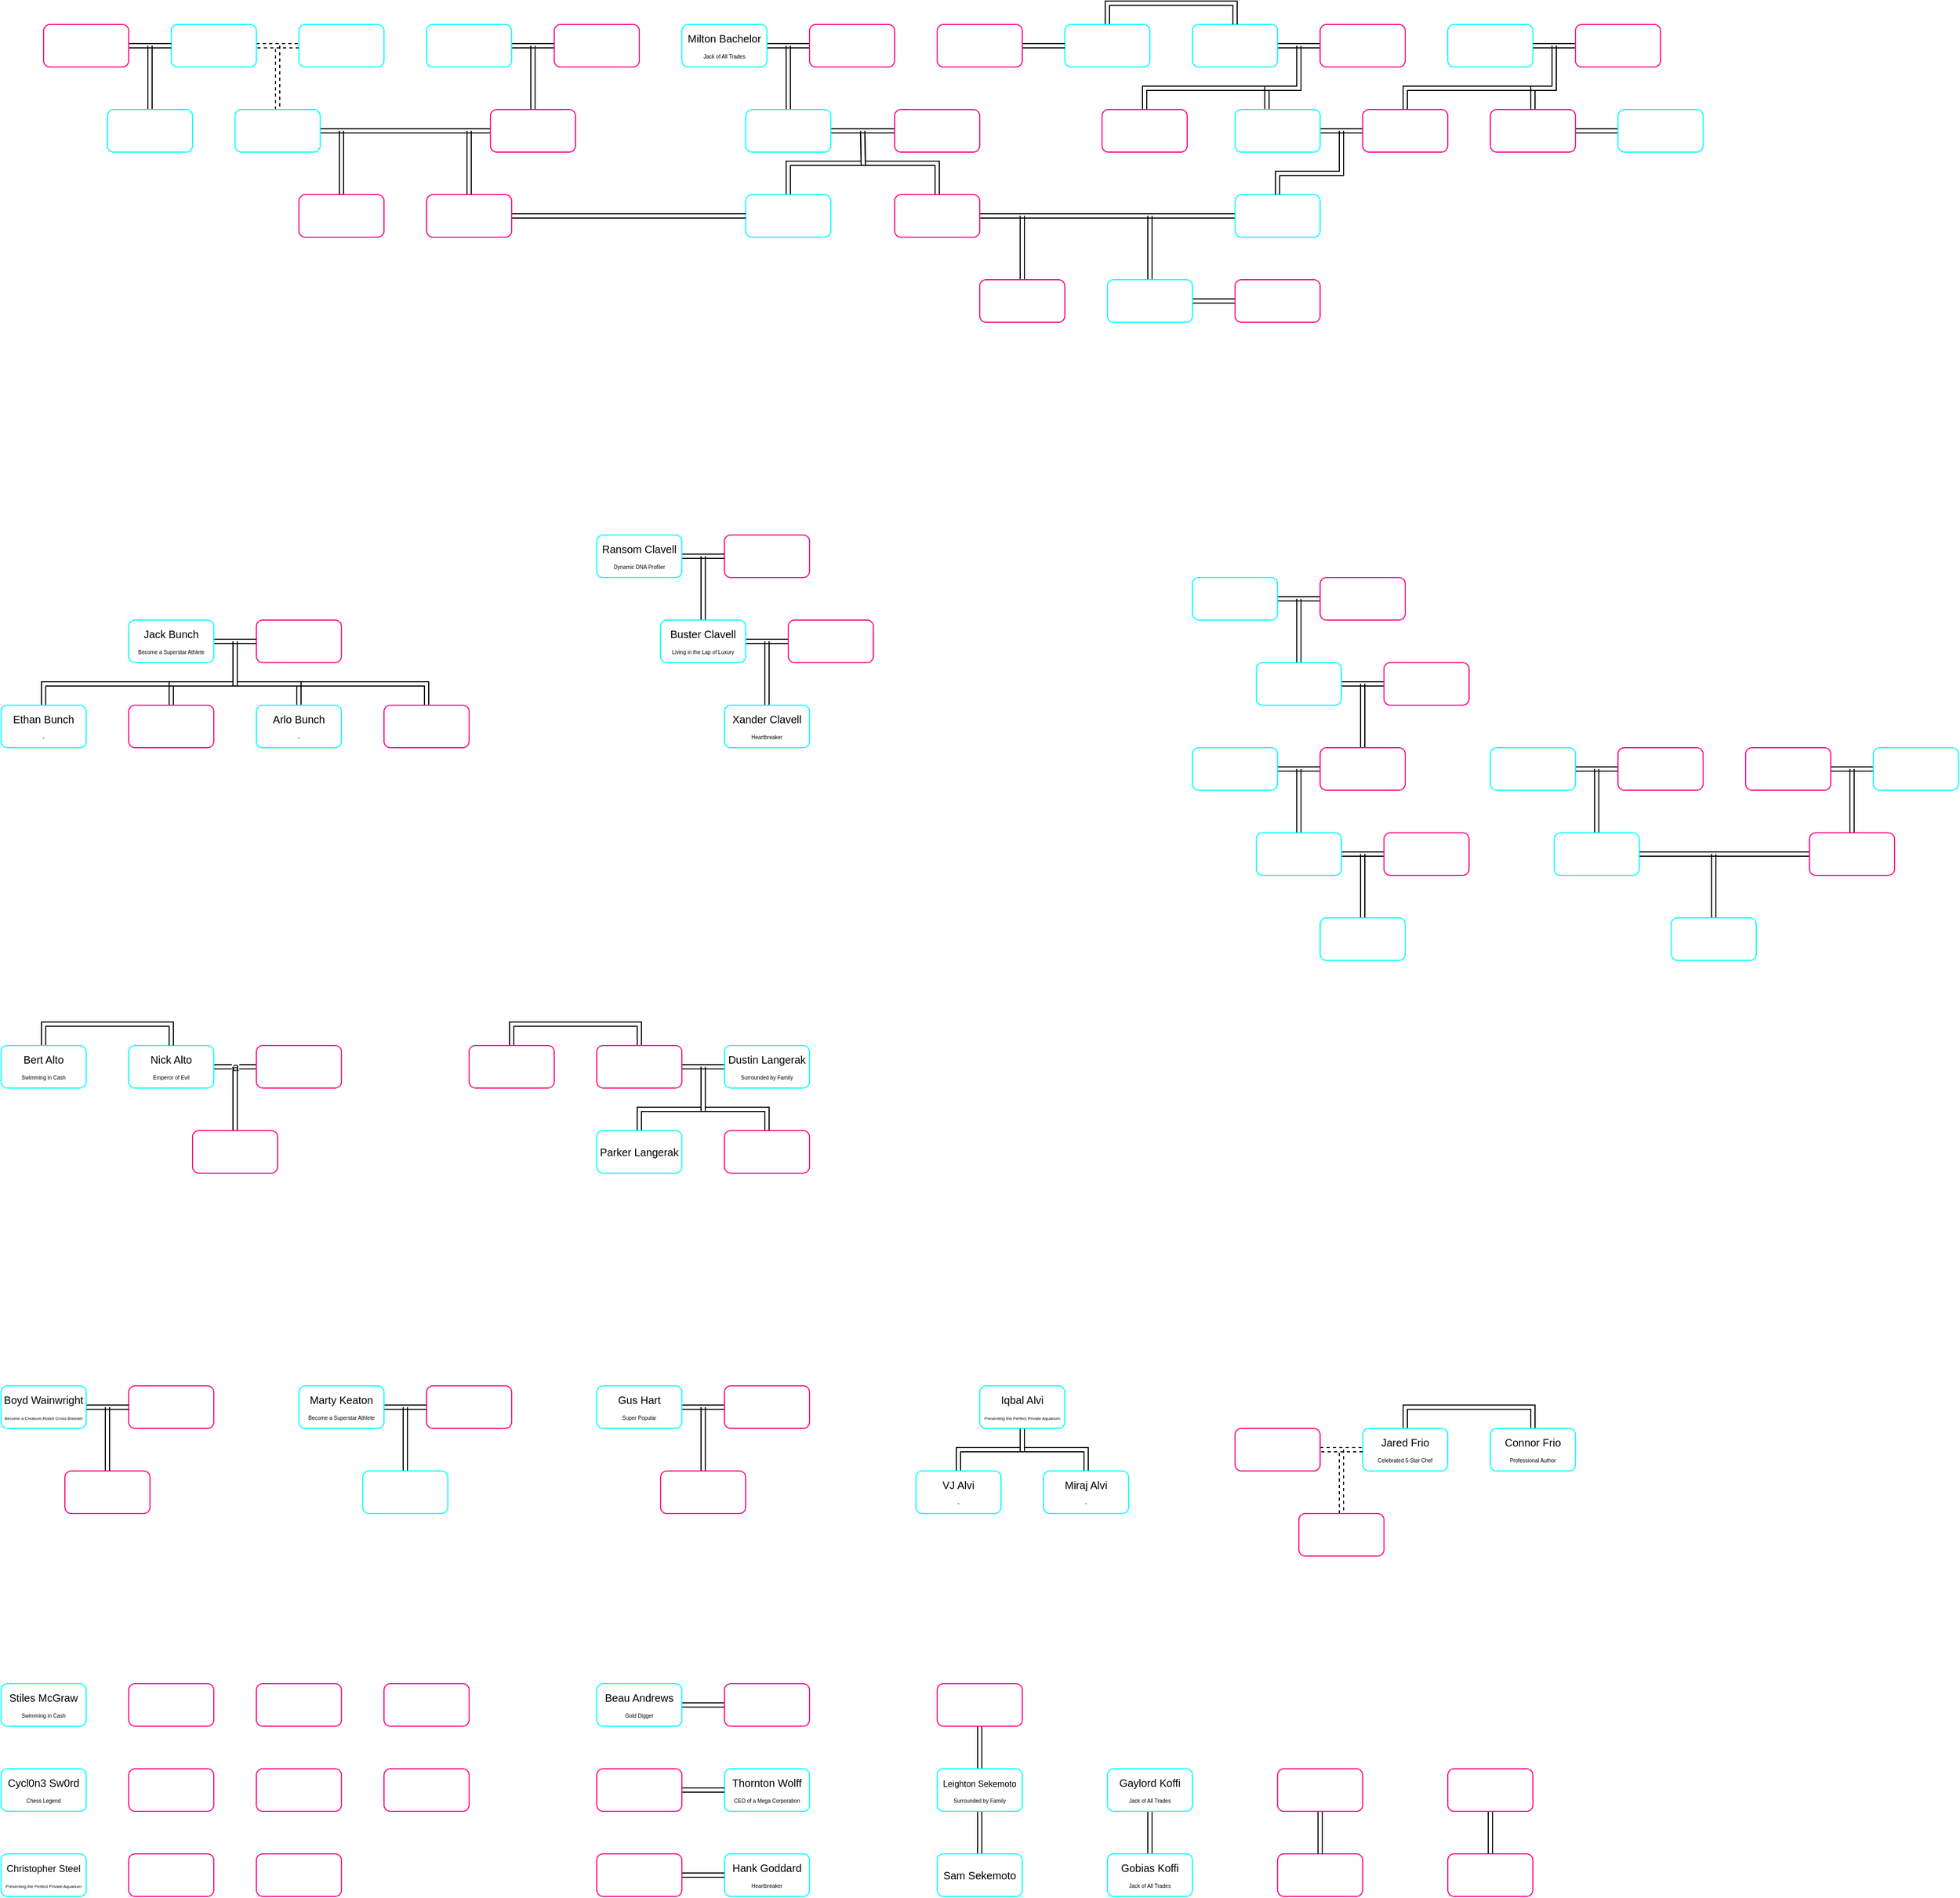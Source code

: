 <mxfile>
    <diagram id="UOW7m2ev4oPxLiBa1cgc" name="Sunset Valley">
        <mxGraphModel dx="1204" dy="822" grid="1" gridSize="10" guides="1" tooltips="1" connect="1" arrows="1" fold="1" page="1" pageScale="1" pageWidth="2000" pageHeight="2000" math="0" shadow="0">
            <root>
                <mxCell id="0"/>
                <mxCell id="1" parent="0"/>
                <mxCell id="7" value="a" style="edgeStyle=orthogonalEdgeStyle;rounded=0;orthogonalLoop=1;jettySize=auto;html=1;entryX=0;entryY=0.5;entryDx=0;entryDy=0;shape=link;" parent="1" source="2" target="3" edge="1">
                    <mxGeometry relative="1" as="geometry"/>
                </mxCell>
                <mxCell id="2" value="&lt;font style=&quot;font-size: 10px&quot;&gt;Nick Alto&lt;/font&gt;&lt;br&gt;&lt;font style=&quot;font-size: 5px&quot;&gt;Emperor of Evil&lt;/font&gt;" style="rounded=1;whiteSpace=wrap;html=1;fillColor=none;strokeColor=#00FFFF;" parent="1" vertex="1">
                    <mxGeometry x="200" y="1039.94" width="80" height="40" as="geometry"/>
                </mxCell>
                <mxCell id="3" value="&lt;font style=&quot;font-size: 10px&quot;&gt;Vita Alto&lt;/font&gt;&lt;br&gt;&lt;font style=&quot;font-size: 5px&quot;&gt;Leader of the Free World&lt;/font&gt;" style="rounded=1;whiteSpace=wrap;html=1;fontColor=#ffffff;fillColor=none;strokeColor=#FF0080;" parent="1" vertex="1">
                    <mxGeometry x="320" y="1039.94" width="80" height="40" as="geometry"/>
                </mxCell>
                <mxCell id="8" style="edgeStyle=orthogonalEdgeStyle;shape=link;rounded=0;orthogonalLoop=1;jettySize=auto;html=1;exitX=0.5;exitY=0;exitDx=0;exitDy=0;" parent="1" source="4" edge="1">
                    <mxGeometry relative="1" as="geometry">
                        <mxPoint x="300" y="1059.94" as="targetPoint"/>
                    </mxGeometry>
                </mxCell>
                <mxCell id="4" value="&lt;font style=&quot;font-size: 10px&quot;&gt;Holly Alto&lt;/font&gt;&lt;br&gt;&lt;span style=&quot;font-size: 5px&quot;&gt;-&lt;/span&gt;" style="rounded=1;whiteSpace=wrap;html=1;fontColor=#ffffff;fillColor=none;strokeColor=#FF0080;" parent="1" vertex="1">
                    <mxGeometry x="260" y="1119.94" width="80" height="40" as="geometry"/>
                </mxCell>
                <mxCell id="10" style="edgeStyle=orthogonalEdgeStyle;shape=link;rounded=0;orthogonalLoop=1;jettySize=auto;html=1;entryX=0.5;entryY=0;entryDx=0;entryDy=0;exitX=0.5;exitY=0;exitDx=0;exitDy=0;" parent="1" source="5" target="2" edge="1">
                    <mxGeometry relative="1" as="geometry"/>
                </mxCell>
                <mxCell id="5" value="&lt;font style=&quot;font-size: 10px&quot;&gt;Bert Alto&lt;/font&gt;&lt;br&gt;&lt;span style=&quot;font-size: 5px&quot;&gt;Swimming in Cash&lt;br&gt;&lt;/span&gt;" style="rounded=1;whiteSpace=wrap;html=1;fillColor=none;strokeColor=#00FFFF;" parent="1" vertex="1">
                    <mxGeometry x="80" y="1039.94" width="80" height="40" as="geometry"/>
                </mxCell>
                <mxCell id="6" value="&lt;span style=&quot;font-size: 10px&quot;&gt;Sandi French&lt;/span&gt;&lt;br&gt;&lt;span style=&quot;font-size: 5px&quot;&gt;-&lt;/span&gt;" style="rounded=1;whiteSpace=wrap;html=1;fontColor=#ffffff;fillColor=none;strokeColor=#FF0080;" parent="1" vertex="1">
                    <mxGeometry x="1280" y="1800" width="80" height="40" as="geometry"/>
                </mxCell>
                <mxCell id="16" style="edgeStyle=orthogonalEdgeStyle;shape=link;rounded=0;orthogonalLoop=1;jettySize=auto;html=1;entryX=0.5;entryY=0;entryDx=0;entryDy=0;" parent="1" source="11" target="14" edge="1">
                    <mxGeometry relative="1" as="geometry"/>
                </mxCell>
                <mxCell id="17" style="edgeStyle=orthogonalEdgeStyle;shape=link;rounded=0;orthogonalLoop=1;jettySize=auto;html=1;" parent="1" source="11" target="15" edge="1">
                    <mxGeometry relative="1" as="geometry"/>
                </mxCell>
                <mxCell id="11" value="&lt;font style=&quot;font-size: 10px&quot;&gt;Iqbal Alvi&lt;/font&gt;&lt;br&gt;&lt;font style=&quot;font-size: 4px&quot;&gt;Presenting the Perfect Private Aquarium&lt;/font&gt;" style="rounded=1;whiteSpace=wrap;html=1;fillColor=none;strokeColor=#00FFFF;" parent="1" vertex="1">
                    <mxGeometry x="1000" y="1360" width="80" height="40" as="geometry"/>
                </mxCell>
                <mxCell id="14" value="&lt;font style=&quot;font-size: 10px&quot;&gt;VJ Alvi&lt;/font&gt;&lt;br&gt;&lt;span style=&quot;font-size: 5px&quot;&gt;-&lt;/span&gt;" style="rounded=1;whiteSpace=wrap;html=1;fillColor=none;strokeColor=#00FFFF;" parent="1" vertex="1">
                    <mxGeometry x="940" y="1440" width="80" height="40" as="geometry"/>
                </mxCell>
                <mxCell id="15" value="&lt;font style=&quot;font-size: 10px&quot;&gt;Miraj Alvi&lt;/font&gt;&lt;br&gt;&lt;span style=&quot;font-size: 5px&quot;&gt;-&lt;/span&gt;" style="rounded=1;whiteSpace=wrap;html=1;fillColor=none;strokeColor=#00FFFF;" parent="1" vertex="1">
                    <mxGeometry x="1060" y="1440" width="80" height="40" as="geometry"/>
                </mxCell>
                <mxCell id="18" style="edgeStyle=orthogonalEdgeStyle;rounded=0;orthogonalLoop=1;jettySize=auto;html=1;entryX=0;entryY=0.5;entryDx=0;entryDy=0;shape=link;" parent="1" source="19" target="20" edge="1">
                    <mxGeometry relative="1" as="geometry"/>
                </mxCell>
                <mxCell id="19" value="&lt;font style=&quot;font-size: 10px&quot;&gt;Beau Andrews&lt;/font&gt;&lt;br&gt;&lt;span style=&quot;font-size: 5px&quot;&gt;Gold Digger&lt;/span&gt;" style="rounded=1;whiteSpace=wrap;html=1;fillColor=none;strokeColor=#00FFFF;" parent="1" vertex="1">
                    <mxGeometry x="640" y="1640" width="80" height="40" as="geometry"/>
                </mxCell>
                <mxCell id="20" value="&lt;font style=&quot;font-size: 10px&quot;&gt;Victoria Andrews&lt;/font&gt;&lt;br&gt;&lt;span style=&quot;font-size: 5px&quot;&gt;Star News Anchor&lt;/span&gt;" style="rounded=1;whiteSpace=wrap;html=1;fontColor=#ffffff;fillColor=none;strokeColor=#FF0080;" parent="1" vertex="1">
                    <mxGeometry x="760" y="1640" width="80" height="40" as="geometry"/>
                </mxCell>
                <mxCell id="21" style="edgeStyle=orthogonalEdgeStyle;rounded=0;orthogonalLoop=1;jettySize=auto;html=1;entryX=0;entryY=0.5;entryDx=0;entryDy=0;shape=link;" parent="1" source="22" target="23" edge="1">
                    <mxGeometry relative="1" as="geometry"/>
                </mxCell>
                <mxCell id="22" value="&lt;span style=&quot;font-size: 10px&quot;&gt;Milton Bachelor&lt;/span&gt;&lt;br&gt;&lt;span style=&quot;font-size: 5px&quot;&gt;Jack of All Trades&lt;/span&gt;" style="rounded=1;whiteSpace=wrap;html=1;fillColor=none;strokeColor=#00FFFF;" parent="1" vertex="1">
                    <mxGeometry x="720" y="80" width="80" height="40" as="geometry"/>
                </mxCell>
                <mxCell id="23" value="&lt;font style=&quot;font-size: 9px&quot;&gt;Enriqueta Bachelor&lt;/font&gt;&lt;br&gt;&lt;span style=&quot;font-size: 5px&quot;&gt;Surrounded by Family&lt;/span&gt;" style="rounded=1;whiteSpace=wrap;html=1;fontColor=#ffffff;fillColor=none;strokeColor=#FF0080;" parent="1" vertex="1">
                    <mxGeometry x="840" y="80" width="80" height="40" as="geometry"/>
                </mxCell>
                <mxCell id="24" style="edgeStyle=orthogonalEdgeStyle;shape=link;rounded=0;orthogonalLoop=1;jettySize=auto;html=1;exitX=0.5;exitY=0;exitDx=0;exitDy=0;" parent="1" source="25" edge="1">
                    <mxGeometry relative="1" as="geometry">
                        <mxPoint x="820" y="100" as="targetPoint"/>
                    </mxGeometry>
                </mxCell>
                <mxCell id="27" style="edgeStyle=orthogonalEdgeStyle;shape=link;rounded=0;orthogonalLoop=1;jettySize=auto;html=1;entryX=0;entryY=0.5;entryDx=0;entryDy=0;" parent="1" source="25" target="26" edge="1">
                    <mxGeometry relative="1" as="geometry"/>
                </mxCell>
                <mxCell id="25" value="&lt;font style=&quot;font-size: 10px&quot;&gt;Simis Bachelor&lt;/font&gt;&lt;br&gt;&lt;span style=&quot;font-size: 5px&quot;&gt;Living in the Lap of Luxury&lt;/span&gt;" style="rounded=1;whiteSpace=wrap;html=1;fontColor=#ffffff;fillColor=none;strokeColor=#00FFFF;" parent="1" vertex="1">
                    <mxGeometry x="780" y="160" width="80" height="40" as="geometry"/>
                </mxCell>
                <mxCell id="26" value="&lt;span style=&quot;font-size: 10px&quot;&gt;Jocasta Bachelor&lt;/span&gt;&lt;br&gt;&lt;span style=&quot;font-size: 5px&quot;&gt;The Perfect Garden&lt;/span&gt;" style="rounded=1;whiteSpace=wrap;html=1;fontColor=#ffffff;fillColor=none;strokeColor=#FF0080;" parent="1" vertex="1">
                    <mxGeometry x="920" y="160" width="80" height="40" as="geometry"/>
                </mxCell>
                <mxCell id="31" style="edgeStyle=orthogonalEdgeStyle;shape=link;rounded=0;orthogonalLoop=1;jettySize=auto;html=1;exitX=0.5;exitY=0;exitDx=0;exitDy=0;" parent="1" source="29" edge="1">
                    <mxGeometry relative="1" as="geometry">
                        <mxPoint x="890" y="180" as="targetPoint"/>
                    </mxGeometry>
                </mxCell>
                <mxCell id="29" value="&lt;font style=&quot;font-size: 10px&quot;&gt;Michael Bachelor&lt;/font&gt;&lt;br&gt;&lt;span style=&quot;font-size: 5px&quot;&gt;-&lt;/span&gt;" style="rounded=1;whiteSpace=wrap;html=1;fontColor=#ffffff;fillColor=none;strokeColor=#00FFFF;" parent="1" vertex="1">
                    <mxGeometry x="780" y="240" width="80" height="40" as="geometry"/>
                </mxCell>
                <mxCell id="33" style="edgeStyle=orthogonalEdgeStyle;shape=link;rounded=0;orthogonalLoop=1;jettySize=auto;html=1;exitX=0.5;exitY=0;exitDx=0;exitDy=0;" parent="1" source="30" edge="1">
                    <mxGeometry relative="1" as="geometry">
                        <mxPoint x="890" y="180" as="targetPoint"/>
                    </mxGeometry>
                </mxCell>
                <mxCell id="35" style="edgeStyle=orthogonalEdgeStyle;shape=link;rounded=0;orthogonalLoop=1;jettySize=auto;html=1;entryX=0;entryY=0.5;entryDx=0;entryDy=0;" parent="1" source="30" target="34" edge="1">
                    <mxGeometry relative="1" as="geometry"/>
                </mxCell>
                <mxCell id="30" value="&lt;span style=&quot;font-size: 10px&quot;&gt;Bella Bachelor&lt;/span&gt;&lt;br&gt;&lt;span style=&quot;font-size: 5px&quot;&gt;-&lt;/span&gt;" style="rounded=1;whiteSpace=wrap;html=1;fontColor=#ffffff;fillColor=none;strokeColor=#FF0080;" parent="1" vertex="1">
                    <mxGeometry x="920" y="240" width="80" height="40" as="geometry"/>
                </mxCell>
                <mxCell id="34" value="&lt;font style=&quot;font-size: 10px&quot;&gt;Mortimer Goth&lt;/font&gt;&lt;br&gt;&lt;span style=&quot;font-size: 5px&quot;&gt;Renaissance Sim&lt;/span&gt;" style="rounded=1;whiteSpace=wrap;html=1;fontColor=#ffffff;fillColor=none;strokeColor=#00FFFF;" parent="1" vertex="1">
                    <mxGeometry x="1240" y="240" width="80" height="40" as="geometry"/>
                </mxCell>
                <mxCell id="43" value="&lt;span style=&quot;font-size: 10px&quot;&gt;Judy Bunch&lt;/span&gt;&lt;br&gt;&lt;span style=&quot;font-size: 5px&quot;&gt;Surrounded by Family&lt;/span&gt;" style="rounded=1;whiteSpace=wrap;html=1;fontColor=#ffffff;fillColor=none;strokeColor=#FF0080;" parent="1" vertex="1">
                    <mxGeometry x="320" y="640" width="80" height="40" as="geometry"/>
                </mxCell>
                <mxCell id="49" style="edgeStyle=orthogonalEdgeStyle;shape=link;rounded=0;orthogonalLoop=1;jettySize=auto;html=1;entryX=0;entryY=0.5;entryDx=0;entryDy=0;" parent="1" source="44" target="43" edge="1">
                    <mxGeometry relative="1" as="geometry"/>
                </mxCell>
                <mxCell id="44" value="&lt;span style=&quot;font-size: 10px&quot;&gt;Jack Bunch&lt;/span&gt;&lt;br&gt;&lt;span style=&quot;font-size: 5px&quot;&gt;Become a Superstar Athlete&lt;/span&gt;" style="rounded=1;whiteSpace=wrap;html=1;fillColor=none;strokeColor=#00FFFF;" parent="1" vertex="1">
                    <mxGeometry x="200" y="640" width="80" height="40" as="geometry"/>
                </mxCell>
                <mxCell id="50" style="edgeStyle=orthogonalEdgeStyle;shape=link;rounded=0;orthogonalLoop=1;jettySize=auto;html=1;" parent="1" source="45" edge="1">
                    <mxGeometry relative="1" as="geometry">
                        <mxPoint x="300" y="660" as="targetPoint"/>
                        <Array as="points">
                            <mxPoint x="120" y="700"/>
                            <mxPoint x="300" y="700"/>
                        </Array>
                    </mxGeometry>
                </mxCell>
                <mxCell id="45" value="&lt;span style=&quot;font-size: 10px&quot;&gt;Ethan Bunch&lt;/span&gt;&lt;br&gt;&lt;span style=&quot;font-size: 5px&quot;&gt;-&lt;/span&gt;" style="rounded=1;whiteSpace=wrap;html=1;fillColor=none;strokeColor=#00FFFF;" parent="1" vertex="1">
                    <mxGeometry x="80" y="720" width="80" height="40" as="geometry"/>
                </mxCell>
                <mxCell id="52" style="edgeStyle=orthogonalEdgeStyle;shape=link;rounded=0;orthogonalLoop=1;jettySize=auto;html=1;" parent="1" source="46" edge="1">
                    <mxGeometry relative="1" as="geometry">
                        <mxPoint x="300" y="660" as="targetPoint"/>
                        <Array as="points">
                            <mxPoint x="360" y="700"/>
                            <mxPoint x="300" y="700"/>
                        </Array>
                    </mxGeometry>
                </mxCell>
                <mxCell id="46" value="&lt;span style=&quot;font-size: 10px&quot;&gt;Arlo Bunch&lt;/span&gt;&lt;br&gt;&lt;span style=&quot;font-size: 5px&quot;&gt;-&lt;/span&gt;" style="rounded=1;whiteSpace=wrap;html=1;fillColor=none;strokeColor=#00FFFF;" parent="1" vertex="1">
                    <mxGeometry x="320" y="720" width="80" height="40" as="geometry"/>
                </mxCell>
                <mxCell id="51" style="edgeStyle=orthogonalEdgeStyle;shape=link;rounded=0;orthogonalLoop=1;jettySize=auto;html=1;" parent="1" source="47" edge="1">
                    <mxGeometry relative="1" as="geometry">
                        <mxPoint x="300" y="660" as="targetPoint"/>
                        <Array as="points">
                            <mxPoint x="240" y="700"/>
                            <mxPoint x="300" y="700"/>
                        </Array>
                    </mxGeometry>
                </mxCell>
                <mxCell id="47" value="&lt;span style=&quot;font-size: 10px&quot;&gt;Lisa Bunch&lt;/span&gt;&lt;br&gt;&lt;span style=&quot;font-size: 5px&quot;&gt;-&lt;/span&gt;" style="rounded=1;whiteSpace=wrap;html=1;fontColor=#ffffff;fillColor=none;strokeColor=#FF0080;" parent="1" vertex="1">
                    <mxGeometry x="200" y="720" width="80" height="40" as="geometry"/>
                </mxCell>
                <mxCell id="53" style="edgeStyle=orthogonalEdgeStyle;shape=link;rounded=0;orthogonalLoop=1;jettySize=auto;html=1;" parent="1" source="48" edge="1">
                    <mxGeometry relative="1" as="geometry">
                        <mxPoint x="300" y="660" as="targetPoint"/>
                        <Array as="points">
                            <mxPoint x="480" y="700"/>
                            <mxPoint x="300" y="700"/>
                        </Array>
                    </mxGeometry>
                </mxCell>
                <mxCell id="48" value="&lt;span style=&quot;font-size: 10px&quot;&gt;Darlene Bunch&lt;/span&gt;&lt;br&gt;&lt;span style=&quot;font-size: 5px&quot;&gt;-&lt;/span&gt;" style="rounded=1;whiteSpace=wrap;html=1;fontColor=#ffffff;fillColor=none;strokeColor=#FF0080;" parent="1" vertex="1">
                    <mxGeometry x="440" y="720" width="80" height="40" as="geometry"/>
                </mxCell>
                <mxCell id="54" value="&lt;span style=&quot;font-size: 10px&quot;&gt;Jennie Clavell&lt;/span&gt;&lt;br&gt;&lt;span style=&quot;font-size: 5px&quot;&gt;-&lt;/span&gt;" style="rounded=1;whiteSpace=wrap;html=1;fontColor=#ffffff;fillColor=none;strokeColor=#FF0080;" parent="1" vertex="1">
                    <mxGeometry x="760" y="560" width="80" height="40" as="geometry"/>
                </mxCell>
                <mxCell id="60" style="edgeStyle=orthogonalEdgeStyle;shape=link;rounded=0;orthogonalLoop=1;jettySize=auto;html=1;entryX=0;entryY=0.5;entryDx=0;entryDy=0;" parent="1" source="55" target="54" edge="1">
                    <mxGeometry relative="1" as="geometry"/>
                </mxCell>
                <mxCell id="55" value="&lt;font style=&quot;font-size: 10px&quot;&gt;Ransom Clavell&lt;/font&gt;&lt;br&gt;&lt;span style=&quot;font-size: 5px&quot;&gt;Dynamic DNA Profiler&lt;/span&gt;" style="rounded=1;whiteSpace=wrap;html=1;fillColor=none;strokeColor=#00FFFF;" parent="1" vertex="1">
                    <mxGeometry x="640" y="560" width="80" height="40" as="geometry"/>
                </mxCell>
                <mxCell id="62" style="edgeStyle=orthogonalEdgeStyle;shape=link;rounded=0;orthogonalLoop=1;jettySize=auto;html=1;exitX=0;exitY=0.5;exitDx=0;exitDy=0;entryX=1;entryY=0.5;entryDx=0;entryDy=0;" parent="1" source="56" target="57" edge="1">
                    <mxGeometry relative="1" as="geometry"/>
                </mxCell>
                <mxCell id="56" value="&lt;span style=&quot;font-size: 10px&quot;&gt;Bessie Clavell&lt;/span&gt;&lt;br&gt;&lt;span style=&quot;font-size: 5px&quot;&gt;Master of the Arts&lt;/span&gt;" style="rounded=1;whiteSpace=wrap;html=1;fontColor=#ffffff;fillColor=none;strokeColor=#FF0080;" parent="1" vertex="1">
                    <mxGeometry x="820" y="640" width="80" height="40" as="geometry"/>
                </mxCell>
                <mxCell id="61" style="edgeStyle=orthogonalEdgeStyle;shape=link;rounded=0;orthogonalLoop=1;jettySize=auto;html=1;" parent="1" source="57" edge="1">
                    <mxGeometry relative="1" as="geometry">
                        <mxPoint x="740" y="580" as="targetPoint"/>
                    </mxGeometry>
                </mxCell>
                <mxCell id="57" value="&lt;font style=&quot;font-size: 10px&quot;&gt;Buster Clavell&lt;/font&gt;&lt;br&gt;&lt;span style=&quot;font-size: 5px&quot;&gt;Living in the Lap of Luxury&lt;/span&gt;" style="rounded=1;whiteSpace=wrap;html=1;fillColor=none;strokeColor=#00FFFF;" parent="1" vertex="1">
                    <mxGeometry x="700" y="640" width="80" height="40" as="geometry"/>
                </mxCell>
                <mxCell id="63" style="edgeStyle=orthogonalEdgeStyle;shape=link;rounded=0;orthogonalLoop=1;jettySize=auto;html=1;" parent="1" source="59" edge="1">
                    <mxGeometry relative="1" as="geometry">
                        <mxPoint x="800" y="660" as="targetPoint"/>
                    </mxGeometry>
                </mxCell>
                <mxCell id="59" value="&lt;font style=&quot;font-size: 10px&quot;&gt;Xander Clavell&lt;/font&gt;&lt;br&gt;&lt;span style=&quot;font-size: 5px&quot;&gt;Heartbreaker&lt;/span&gt;" style="rounded=1;whiteSpace=wrap;html=1;fillColor=none;strokeColor=#00FFFF;" parent="1" vertex="1">
                    <mxGeometry x="760" y="720" width="80" height="40" as="geometry"/>
                </mxCell>
                <mxCell id="131" style="edgeStyle=orthogonalEdgeStyle;shape=link;rounded=0;orthogonalLoop=1;jettySize=auto;html=1;entryX=0;entryY=0.5;entryDx=0;entryDy=0;" parent="1" source="122" target="125" edge="1">
                    <mxGeometry relative="1" as="geometry"/>
                </mxCell>
                <mxCell id="150" value="" style="edgeStyle=orthogonalEdgeStyle;shape=link;rounded=0;orthogonalLoop=1;jettySize=auto;html=1;" parent="1" source="122" edge="1">
                    <mxGeometry relative="1" as="geometry">
                        <mxPoint x="1540" y="100" as="targetPoint"/>
                        <Array as="points">
                            <mxPoint x="1520" y="140"/>
                            <mxPoint x="1540" y="140"/>
                        </Array>
                    </mxGeometry>
                </mxCell>
                <mxCell id="122" value="&lt;font style=&quot;font-size: 7px&quot;&gt;Agnes Crumplebottom&lt;/font&gt;&lt;br&gt;&lt;span style=&quot;font-size: 5px&quot;&gt;Illustrious Author&lt;/span&gt;" style="rounded=1;whiteSpace=wrap;html=1;fontColor=#ffffff;fillColor=none;strokeColor=#FF0080;" parent="1" vertex="1">
                    <mxGeometry x="1480" y="160" width="80" height="40" as="geometry"/>
                </mxCell>
                <mxCell id="125" value="&lt;span style=&quot;font-size: 10px&quot;&gt;Erik Darling&lt;/span&gt;&lt;br&gt;&lt;span style=&quot;font-size: 5px&quot;&gt;Super Popular&lt;/span&gt;" style="rounded=1;whiteSpace=wrap;html=1;fontColor=#ffffff;fillColor=none;strokeColor=#00FFFF;" parent="1" vertex="1">
                    <mxGeometry x="1600" y="160" width="80" height="40" as="geometry"/>
                </mxCell>
                <mxCell id="128" style="edgeStyle=orthogonalEdgeStyle;shape=link;rounded=0;orthogonalLoop=1;jettySize=auto;html=1;entryX=0;entryY=0.5;entryDx=0;entryDy=0;" parent="1" source="126" target="127" edge="1">
                    <mxGeometry relative="1" as="geometry"/>
                </mxCell>
                <mxCell id="126" value="&lt;font style=&quot;font-size: 7px&quot;&gt;Simon Crumplebottom&lt;/font&gt;&lt;br&gt;&lt;span style=&quot;font-size: 5px&quot;&gt;Swimming in Cash&lt;/span&gt;" style="rounded=1;whiteSpace=wrap;html=1;fontColor=#ffffff;fillColor=none;strokeColor=#00FFFF;" parent="1" vertex="1">
                    <mxGeometry x="1440" y="80" width="80" height="40" as="geometry"/>
                </mxCell>
                <mxCell id="127" value="&lt;font style=&quot;font-size: 6px&quot;&gt;Prudence Crumplebottom&lt;/font&gt;&lt;br&gt;&lt;span style=&quot;font-size: 5px&quot;&gt;World Renowned Surgeon&lt;/span&gt;" style="rounded=1;whiteSpace=wrap;html=1;fontColor=#ffffff;fillColor=none;strokeColor=#FF0080;" parent="1" vertex="1">
                    <mxGeometry x="1560" y="80" width="80" height="40" as="geometry"/>
                </mxCell>
                <mxCell id="133" style="edgeStyle=orthogonalEdgeStyle;shape=link;rounded=0;orthogonalLoop=1;jettySize=auto;html=1;entryX=0;entryY=0.5;entryDx=0;entryDy=0;" parent="1" source="132" target="124" edge="1">
                    <mxGeometry relative="1" as="geometry"/>
                </mxCell>
                <mxCell id="139" style="edgeStyle=orthogonalEdgeStyle;shape=link;rounded=0;orthogonalLoop=1;jettySize=auto;html=1;" parent="1" source="132" edge="1">
                    <mxGeometry relative="1" as="geometry">
                        <mxPoint x="1300" y="100" as="targetPoint"/>
                        <Array as="points">
                            <mxPoint x="1270" y="140"/>
                            <mxPoint x="1300" y="140"/>
                        </Array>
                    </mxGeometry>
                </mxCell>
                <mxCell id="132" value="&lt;font style=&quot;font-size: 10px&quot;&gt;Gunther Goth&lt;/font&gt;&lt;br&gt;&lt;span style=&quot;font-size: 5px&quot;&gt;Renaissance Sim&lt;/span&gt;" style="rounded=1;whiteSpace=wrap;html=1;fontColor=#ffffff;fillColor=none;strokeColor=#00FFFF;" parent="1" vertex="1">
                    <mxGeometry x="1240" y="160" width="80" height="40" as="geometry"/>
                </mxCell>
                <mxCell id="135" style="edgeStyle=orthogonalEdgeStyle;shape=link;rounded=0;orthogonalLoop=1;jettySize=auto;html=1;entryX=0;entryY=0.5;entryDx=0;entryDy=0;" parent="1" source="136" target="137" edge="1">
                    <mxGeometry relative="1" as="geometry"/>
                </mxCell>
                <mxCell id="136" value="&lt;font style=&quot;font-size: 7px&quot;&gt;Victor Goth&lt;/font&gt;&lt;br&gt;&lt;span style=&quot;font-size: 5px&quot;&gt;CEO of Mega Corporation&lt;/span&gt;" style="rounded=1;whiteSpace=wrap;html=1;fontColor=#ffffff;fillColor=none;strokeColor=#00FFFF;" parent="1" vertex="1">
                    <mxGeometry x="1200" y="80" width="80" height="40" as="geometry"/>
                </mxCell>
                <mxCell id="137" value="&lt;font style=&quot;font-size: 6px&quot;&gt;Gretle Goth&lt;/font&gt;&lt;br&gt;&lt;span style=&quot;font-size: 5px&quot;&gt;Living in the Lap of Luxury&lt;/span&gt;" style="rounded=1;whiteSpace=wrap;html=1;fontColor=#ffffff;fillColor=none;strokeColor=#FF0080;" parent="1" vertex="1">
                    <mxGeometry x="1320" y="80" width="80" height="40" as="geometry"/>
                </mxCell>
                <mxCell id="141" style="edgeStyle=orthogonalEdgeStyle;shape=link;rounded=0;orthogonalLoop=1;jettySize=auto;html=1;entryX=0.5;entryY=0;entryDx=0;entryDy=0;" parent="1" source="140" target="136" edge="1">
                    <mxGeometry relative="1" as="geometry">
                        <Array as="points">
                            <mxPoint x="1240" y="60"/>
                            <mxPoint x="1360" y="60"/>
                        </Array>
                    </mxGeometry>
                </mxCell>
                <mxCell id="140" value="&lt;font style=&quot;font-size: 7px&quot;&gt;Samuel Goth&lt;/font&gt;&lt;br&gt;&lt;span style=&quot;font-size: 5px&quot;&gt;Renaissance Sim&lt;/span&gt;" style="rounded=1;whiteSpace=wrap;html=1;fontColor=#ffffff;fillColor=none;strokeColor=#00FFFF;" parent="1" vertex="1">
                    <mxGeometry x="1080" y="80" width="80" height="40" as="geometry"/>
                </mxCell>
                <mxCell id="145" style="edgeStyle=orthogonalEdgeStyle;shape=link;rounded=0;orthogonalLoop=1;jettySize=auto;html=1;entryX=0;entryY=0.5;entryDx=0;entryDy=0;" parent="1" source="144" target="140" edge="1">
                    <mxGeometry relative="1" as="geometry"/>
                </mxCell>
                <mxCell id="144" value="&lt;span style=&quot;font-size: 10px&quot;&gt;Olivia Goth&lt;/span&gt;&lt;br&gt;&lt;span style=&quot;font-size: 5px&quot;&gt;Swimming in Cash&lt;/span&gt;" style="rounded=1;whiteSpace=wrap;html=1;fontColor=#ffffff;fillColor=none;strokeColor=#FF0080;" parent="1" vertex="1">
                    <mxGeometry x="960" y="80" width="80" height="40" as="geometry"/>
                </mxCell>
                <mxCell id="147" style="edgeStyle=orthogonalEdgeStyle;shape=link;rounded=0;orthogonalLoop=1;jettySize=auto;html=1;exitX=0.5;exitY=0;exitDx=0;exitDy=0;" parent="1" source="146" edge="1">
                    <mxGeometry relative="1" as="geometry">
                        <mxPoint x="1300" y="100" as="targetPoint"/>
                        <Array as="points">
                            <mxPoint x="1155" y="140"/>
                            <mxPoint x="1300" y="140"/>
                            <mxPoint x="1300" y="100"/>
                        </Array>
                    </mxGeometry>
                </mxCell>
                <mxCell id="146" value="&lt;font style=&quot;font-size: 10px&quot;&gt;Frida Goth&lt;/font&gt;&lt;br&gt;&lt;span style=&quot;font-size: 5px&quot;&gt;International Super Spy&lt;/span&gt;" style="rounded=1;whiteSpace=wrap;html=1;fontColor=#ffffff;fillColor=none;strokeColor=#FF0080;" parent="1" vertex="1">
                    <mxGeometry x="1115" y="160" width="80" height="40" as="geometry"/>
                </mxCell>
                <mxCell id="149" style="edgeStyle=orthogonalEdgeStyle;shape=link;rounded=0;orthogonalLoop=1;jettySize=auto;html=1;" parent="1" source="124" edge="1">
                    <mxGeometry relative="1" as="geometry">
                        <mxPoint x="1540" y="100" as="targetPoint"/>
                        <Array as="points">
                            <mxPoint x="1520" y="140"/>
                            <mxPoint x="1580" y="140"/>
                        </Array>
                    </mxGeometry>
                </mxCell>
                <mxCell id="124" value="&lt;font style=&quot;font-size: 7px&quot;&gt;Cornelia Crumplebottom&lt;/font&gt;&lt;br&gt;&lt;span style=&quot;font-size: 5px&quot;&gt;The Perfect Garden&lt;/span&gt;" style="rounded=1;whiteSpace=wrap;html=1;fontColor=#ffffff;fillColor=none;strokeColor=#FF0080;" parent="1" vertex="1">
                    <mxGeometry x="1360" y="160" width="80" height="40" as="geometry"/>
                </mxCell>
                <mxCell id="148" style="edgeStyle=orthogonalEdgeStyle;shape=link;rounded=0;orthogonalLoop=1;jettySize=auto;html=1;" parent="1" source="34" edge="1">
                    <mxGeometry relative="1" as="geometry">
                        <mxPoint x="1340" y="180" as="targetPoint"/>
                        <mxPoint x="1475" y="260" as="sourcePoint"/>
                        <Array as="points">
                            <mxPoint x="1280" y="220"/>
                            <mxPoint x="1340" y="220"/>
                        </Array>
                    </mxGeometry>
                </mxCell>
                <mxCell id="154" style="edgeStyle=orthogonalEdgeStyle;shape=link;rounded=0;orthogonalLoop=1;jettySize=auto;html=1;exitX=0.5;exitY=0;exitDx=0;exitDy=0;" parent="1" source="152" edge="1">
                    <mxGeometry relative="1" as="geometry">
                        <mxPoint x="1040" y="260" as="targetPoint"/>
                    </mxGeometry>
                </mxCell>
                <mxCell id="152" value="&lt;span style=&quot;font-size: 10px&quot;&gt;Cassandra Goth&lt;/span&gt;" style="rounded=1;whiteSpace=wrap;html=1;fontColor=#ffffff;fillColor=none;strokeColor=#FF0080;" parent="1" vertex="1">
                    <mxGeometry x="1000" y="320" width="80" height="40" as="geometry"/>
                </mxCell>
                <mxCell id="155" style="edgeStyle=orthogonalEdgeStyle;shape=link;rounded=0;orthogonalLoop=1;jettySize=auto;html=1;exitX=0.5;exitY=0;exitDx=0;exitDy=0;" parent="1" source="153" edge="1">
                    <mxGeometry relative="1" as="geometry">
                        <mxPoint x="1160" y="260" as="targetPoint"/>
                    </mxGeometry>
                </mxCell>
                <mxCell id="157" style="edgeStyle=orthogonalEdgeStyle;shape=link;rounded=0;orthogonalLoop=1;jettySize=auto;html=1;entryX=0;entryY=0.5;entryDx=0;entryDy=0;" parent="1" source="153" target="156" edge="1">
                    <mxGeometry relative="1" as="geometry"/>
                </mxCell>
                <mxCell id="153" value="&lt;font style=&quot;font-size: 10px&quot;&gt;Alexander Goth&lt;/font&gt;&lt;br&gt;&lt;span style=&quot;font-size: 5px&quot;&gt;The Tinkerer&lt;/span&gt;" style="rounded=1;whiteSpace=wrap;html=1;fontColor=#ffffff;fillColor=none;strokeColor=#00FFFF;" parent="1" vertex="1">
                    <mxGeometry x="1120" y="320" width="80" height="40" as="geometry"/>
                </mxCell>
                <mxCell id="156" value="&lt;span style=&quot;font-size: 10px&quot;&gt;Cecilia Goth&lt;/span&gt;&lt;br&gt;&lt;span style=&quot;font-size: 5px&quot;&gt;Living in the Lap of Luxury&lt;/span&gt;" style="rounded=1;whiteSpace=wrap;html=1;fontColor=#ffffff;fillColor=none;strokeColor=#FF0080;" parent="1" vertex="1">
                    <mxGeometry x="1240" y="320" width="80" height="40" as="geometry"/>
                </mxCell>
                <mxCell id="171" style="edgeStyle=orthogonalEdgeStyle;shape=link;rounded=0;orthogonalLoop=1;jettySize=auto;html=1;entryX=0;entryY=0.5;entryDx=0;entryDy=0;" parent="1" source="158" target="29" edge="1">
                    <mxGeometry relative="1" as="geometry"/>
                </mxCell>
                <mxCell id="184" style="edgeStyle=orthogonalEdgeStyle;shape=link;rounded=0;orthogonalLoop=1;jettySize=auto;html=1;" parent="1" source="158" edge="1">
                    <mxGeometry relative="1" as="geometry">
                        <mxPoint x="520" y="180" as="targetPoint"/>
                    </mxGeometry>
                </mxCell>
                <mxCell id="158" value="&lt;span style=&quot;font-size: 10px&quot;&gt;Dina Caliente&lt;/span&gt;&lt;br&gt;&lt;span style=&quot;font-size: 5px&quot;&gt;Jack of All Trades&lt;/span&gt;" style="rounded=1;whiteSpace=wrap;html=1;fontColor=#ffffff;fillColor=none;strokeColor=#FF0080;" parent="1" vertex="1">
                    <mxGeometry x="480" y="240" width="80" height="40" as="geometry"/>
                </mxCell>
                <mxCell id="183" style="edgeStyle=orthogonalEdgeStyle;shape=link;rounded=0;orthogonalLoop=1;jettySize=auto;html=1;" parent="1" source="159" edge="1">
                    <mxGeometry relative="1" as="geometry">
                        <mxPoint x="400" y="180" as="targetPoint"/>
                    </mxGeometry>
                </mxCell>
                <mxCell id="159" value="&lt;span style=&quot;font-size: 10px&quot;&gt;Nina Caliente&lt;/span&gt;&lt;br&gt;&lt;span style=&quot;font-size: 5px&quot;&gt;Super Popular&lt;/span&gt;" style="rounded=1;whiteSpace=wrap;html=1;fontColor=#ffffff;fillColor=none;strokeColor=#FF0080;" parent="1" vertex="1">
                    <mxGeometry x="360" y="240" width="80" height="40" as="geometry"/>
                </mxCell>
                <mxCell id="169" style="edgeStyle=orthogonalEdgeStyle;shape=link;rounded=0;orthogonalLoop=1;jettySize=auto;html=1;dashed=1;" parent="1" source="161" edge="1">
                    <mxGeometry relative="1" as="geometry">
                        <mxPoint x="340" y="100" as="targetPoint"/>
                        <Array as="points">
                            <mxPoint x="340" y="150"/>
                            <mxPoint x="340" y="150"/>
                        </Array>
                    </mxGeometry>
                </mxCell>
                <mxCell id="172" style="edgeStyle=orthogonalEdgeStyle;shape=link;rounded=0;orthogonalLoop=1;jettySize=auto;html=1;entryX=0;entryY=0.5;entryDx=0;entryDy=0;" parent="1" source="161" target="170" edge="1">
                    <mxGeometry relative="1" as="geometry"/>
                </mxCell>
                <mxCell id="161" value="&lt;span style=&quot;font-size: 10px&quot;&gt;Flamenco Caliente&lt;/span&gt;" style="rounded=1;whiteSpace=wrap;html=1;fontColor=#ffffff;fillColor=none;strokeColor=#00FFFF;" parent="1" vertex="1">
                    <mxGeometry x="300" y="160" width="80" height="40" as="geometry"/>
                </mxCell>
                <mxCell id="182" style="edgeStyle=orthogonalEdgeStyle;shape=link;rounded=0;orthogonalLoop=1;jettySize=auto;html=1;" parent="1" source="162" edge="1">
                    <mxGeometry relative="1" as="geometry">
                        <mxPoint x="220" y="100" as="targetPoint"/>
                    </mxGeometry>
                </mxCell>
                <mxCell id="162" value="&lt;span style=&quot;font-size: 10px&quot;&gt;Tango Caliente&lt;/span&gt;" style="rounded=1;whiteSpace=wrap;html=1;fontColor=#ffffff;fillColor=none;strokeColor=#00FFFF;" parent="1" vertex="1">
                    <mxGeometry x="180" y="160" width="80" height="40" as="geometry"/>
                </mxCell>
                <mxCell id="180" style="edgeStyle=orthogonalEdgeStyle;shape=link;rounded=0;orthogonalLoop=1;jettySize=auto;html=1;entryX=0;entryY=0.5;entryDx=0;entryDy=0;dashed=1;" parent="1" source="163" target="167" edge="1">
                    <mxGeometry relative="1" as="geometry"/>
                </mxCell>
                <mxCell id="163" value="&lt;span style=&quot;font-size: 10px&quot;&gt;Nestor Caliente&lt;/span&gt;" style="rounded=1;whiteSpace=wrap;html=1;fontColor=#ffffff;fillColor=none;strokeColor=#00FFFF;" parent="1" vertex="1">
                    <mxGeometry x="240" y="80" width="80" height="40" as="geometry"/>
                </mxCell>
                <mxCell id="165" style="edgeStyle=orthogonalEdgeStyle;shape=link;rounded=0;orthogonalLoop=1;jettySize=auto;html=1;entryX=0;entryY=0.5;entryDx=0;entryDy=0;" parent="1" source="164" target="163" edge="1">
                    <mxGeometry relative="1" as="geometry"/>
                </mxCell>
                <mxCell id="167" value="&lt;span style=&quot;font-size: 10px&quot;&gt;Pollination Technician 7&lt;/span&gt;" style="rounded=1;whiteSpace=wrap;html=1;fontColor=#ffffff;fillColor=none;strokeColor=#00FFFF;" parent="1" vertex="1">
                    <mxGeometry x="360" y="80" width="80" height="40" as="geometry"/>
                </mxCell>
                <mxCell id="179" style="edgeStyle=orthogonalEdgeStyle;shape=link;rounded=0;orthogonalLoop=1;jettySize=auto;html=1;" parent="1" source="170" edge="1">
                    <mxGeometry relative="1" as="geometry">
                        <mxPoint x="580" y="100" as="targetPoint"/>
                    </mxGeometry>
                </mxCell>
                <mxCell id="170" value="&lt;span style=&quot;font-size: 10px&quot;&gt;Nighat Al Mahmoud&lt;/span&gt;&lt;br&gt;" style="rounded=1;whiteSpace=wrap;html=1;fontColor=#ffffff;fillColor=none;strokeColor=#FF0080;" parent="1" vertex="1">
                    <mxGeometry x="540" y="160" width="80" height="40" as="geometry"/>
                </mxCell>
                <mxCell id="178" style="edgeStyle=orthogonalEdgeStyle;shape=link;rounded=0;orthogonalLoop=1;jettySize=auto;html=1;entryX=0;entryY=0.5;entryDx=0;entryDy=0;" parent="1" source="176" target="177" edge="1">
                    <mxGeometry relative="1" as="geometry"/>
                </mxCell>
                <mxCell id="176" value="&lt;span style=&quot;font-size: 10px&quot;&gt;Tariq Al Mahmoud&lt;/span&gt;" style="rounded=1;whiteSpace=wrap;html=1;fontColor=#ffffff;fillColor=none;strokeColor=#00FFFF;" parent="1" vertex="1">
                    <mxGeometry x="480" y="80" width="80" height="40" as="geometry"/>
                </mxCell>
                <mxCell id="177" value="&lt;span style=&quot;font-size: 10px&quot;&gt;Benazir Al Mahmoud&lt;/span&gt;" style="rounded=1;whiteSpace=wrap;html=1;fontColor=#ffffff;fillColor=none;strokeColor=#FF0080;" parent="1" vertex="1">
                    <mxGeometry x="600" y="80" width="80" height="40" as="geometry"/>
                </mxCell>
                <mxCell id="164" value="&lt;span style=&quot;font-size: 10px&quot;&gt;Dulcinea Caliente&lt;/span&gt;" style="rounded=1;whiteSpace=wrap;html=1;fontColor=#ffffff;fillColor=none;strokeColor=#FF0080;" parent="1" vertex="1">
                    <mxGeometry x="120" y="80" width="80" height="40" as="geometry"/>
                </mxCell>
                <mxCell id="186" style="edgeStyle=orthogonalEdgeStyle;shape=link;rounded=0;orthogonalLoop=1;jettySize=auto;html=1;entryX=0.5;entryY=0;entryDx=0;entryDy=0;" parent="1" source="185" target="6" edge="1">
                    <mxGeometry relative="1" as="geometry"/>
                </mxCell>
                <mxCell id="185" value="&lt;span style=&quot;font-size: 10px&quot;&gt;Molly French&lt;/span&gt;&lt;br&gt;&lt;span style=&quot;font-size: 5px&quot;&gt;Heartbreaker&lt;/span&gt;" style="rounded=1;whiteSpace=wrap;html=1;fontColor=#ffffff;fillColor=none;strokeColor=#FF0080;" parent="1" vertex="1">
                    <mxGeometry x="1280" y="1720" width="80" height="40" as="geometry"/>
                </mxCell>
                <mxCell id="188" value="&lt;span style=&quot;font-size: 10px&quot;&gt;River McIrish&lt;/span&gt;&lt;br&gt;&lt;span style=&quot;font-size: 5px&quot;&gt;-&lt;/span&gt;" style="rounded=1;whiteSpace=wrap;html=1;fontColor=#ffffff;fillColor=none;strokeColor=#FF0080;" parent="1" vertex="1">
                    <mxGeometry x="1440" y="1800" width="80" height="40" as="geometry"/>
                </mxCell>
                <mxCell id="189" style="edgeStyle=orthogonalEdgeStyle;shape=link;rounded=0;orthogonalLoop=1;jettySize=auto;html=1;entryX=0.5;entryY=0;entryDx=0;entryDy=0;" parent="1" source="190" target="188" edge="1">
                    <mxGeometry relative="1" as="geometry"/>
                </mxCell>
                <mxCell id="190" value="&lt;span style=&quot;font-size: 10px&quot;&gt;Fiona McIrish&lt;/span&gt;&lt;br&gt;&lt;span style=&quot;font-size: 5px&quot;&gt;The Tinkerer&lt;/span&gt;" style="rounded=1;whiteSpace=wrap;html=1;fontColor=#ffffff;fillColor=none;strokeColor=#FF0080;" parent="1" vertex="1">
                    <mxGeometry x="1440" y="1720" width="80" height="40" as="geometry"/>
                </mxCell>
                <mxCell id="197" style="edgeStyle=orthogonalEdgeStyle;shape=link;rounded=0;orthogonalLoop=1;jettySize=auto;html=1;entryX=0.5;entryY=0;entryDx=0;entryDy=0;" parent="1" source="191" target="192" edge="1">
                    <mxGeometry relative="1" as="geometry">
                        <Array as="points">
                            <mxPoint x="1400" y="1380"/>
                            <mxPoint x="1520" y="1380"/>
                        </Array>
                    </mxGeometry>
                </mxCell>
                <mxCell id="191" value="&lt;span style=&quot;font-size: 10px&quot;&gt;Jared Frio&lt;/span&gt;&lt;br&gt;&lt;span style=&quot;font-size: 5px&quot;&gt;Celebrated 5-Star Chef&lt;/span&gt;" style="rounded=1;whiteSpace=wrap;html=1;fillColor=none;strokeColor=#00FFFF;" parent="1" vertex="1">
                    <mxGeometry x="1360" y="1400" width="80" height="40" as="geometry"/>
                </mxCell>
                <mxCell id="192" value="&lt;span style=&quot;font-size: 10px&quot;&gt;Connor Frio&lt;/span&gt;&lt;br&gt;&lt;span style=&quot;font-size: 5px&quot;&gt;Professional Author&lt;/span&gt;" style="rounded=1;whiteSpace=wrap;html=1;fillColor=none;strokeColor=#00FFFF;" parent="1" vertex="1">
                    <mxGeometry x="1480" y="1400" width="80" height="40" as="geometry"/>
                </mxCell>
                <mxCell id="195" style="edgeStyle=orthogonalEdgeStyle;shape=link;rounded=0;orthogonalLoop=1;jettySize=auto;html=1;entryX=0;entryY=0.5;entryDx=0;entryDy=0;dashed=1;" parent="1" source="193" target="191" edge="1">
                    <mxGeometry relative="1" as="geometry"/>
                </mxCell>
                <mxCell id="193" value="&lt;span style=&quot;font-size: 10px&quot;&gt;Claire Ursine&lt;/span&gt;&lt;br&gt;&lt;span style=&quot;font-size: 5px&quot;&gt;Become a Master Thief&lt;/span&gt;" style="rounded=1;whiteSpace=wrap;html=1;fontColor=#ffffff;fillColor=none;strokeColor=#FF0080;" parent="1" vertex="1">
                    <mxGeometry x="1240" y="1400" width="80" height="40" as="geometry"/>
                </mxCell>
                <mxCell id="196" style="edgeStyle=orthogonalEdgeStyle;shape=link;rounded=0;orthogonalLoop=1;jettySize=auto;html=1;dashed=1;" parent="1" source="194" edge="1">
                    <mxGeometry relative="1" as="geometry">
                        <mxPoint x="1340" y="1420" as="targetPoint"/>
                    </mxGeometry>
                </mxCell>
                <mxCell id="194" value="&lt;span style=&quot;font-size: 10px&quot;&gt;? Ursine&lt;/span&gt;" style="rounded=1;whiteSpace=wrap;html=1;fontColor=#ffffff;fillColor=none;strokeColor=#FF0080;" parent="1" vertex="1">
                    <mxGeometry x="1300" y="1480" width="80" height="40" as="geometry"/>
                </mxCell>
                <mxCell id="202" style="edgeStyle=orthogonalEdgeStyle;shape=link;rounded=0;orthogonalLoop=1;jettySize=auto;html=1;entryX=0;entryY=0.5;entryDx=0;entryDy=0;" parent="1" source="198" target="200" edge="1">
                    <mxGeometry relative="1" as="geometry"/>
                </mxCell>
                <mxCell id="198" value="&lt;span style=&quot;font-size: 10px&quot;&gt;Gus Hart&lt;/span&gt;&lt;br&gt;&lt;span style=&quot;font-size: 5px&quot;&gt;Super Popular&lt;/span&gt;" style="rounded=1;whiteSpace=wrap;html=1;fillColor=none;strokeColor=#00FFFF;" parent="1" vertex="1">
                    <mxGeometry x="640" y="1360" width="80" height="40" as="geometry"/>
                </mxCell>
                <mxCell id="200" value="&lt;span style=&quot;font-size: 10px&quot;&gt;Dorie Hart&lt;/span&gt;&lt;br&gt;&lt;span style=&quot;font-size: 5px&quot;&gt;Super Popular&lt;/span&gt;" style="rounded=1;whiteSpace=wrap;html=1;fontColor=#ffffff;fillColor=none;strokeColor=#FF0080;" parent="1" vertex="1">
                    <mxGeometry x="760" y="1360" width="80" height="40" as="geometry"/>
                </mxCell>
                <mxCell id="203" style="edgeStyle=orthogonalEdgeStyle;shape=link;rounded=0;orthogonalLoop=1;jettySize=auto;html=1;" parent="1" source="201" edge="1">
                    <mxGeometry relative="1" as="geometry">
                        <mxPoint x="740" y="1380" as="targetPoint"/>
                    </mxGeometry>
                </mxCell>
                <mxCell id="201" value="&lt;span style=&quot;font-size: 10px&quot;&gt;Bebe Hart&lt;/span&gt;&lt;br&gt;&lt;span style=&quot;font-size: 5px&quot;&gt;-&lt;/span&gt;" style="rounded=1;whiteSpace=wrap;html=1;fontColor=#ffffff;fillColor=none;strokeColor=#FF0080;" parent="1" vertex="1">
                    <mxGeometry x="700" y="1440" width="80" height="40" as="geometry"/>
                </mxCell>
                <mxCell id="204" style="edgeStyle=orthogonalEdgeStyle;rounded=0;orthogonalLoop=1;jettySize=auto;html=1;entryX=0;entryY=0.5;entryDx=0;entryDy=0;shape=link;" parent="1" source="205" target="206" edge="1">
                    <mxGeometry relative="1" as="geometry"/>
                </mxCell>
                <mxCell id="205" value="&lt;font style=&quot;font-size: 10px&quot;&gt;Marty Keaton&lt;/font&gt;&lt;br&gt;&lt;span style=&quot;font-size: 5px&quot;&gt;Become a Superstar Athlete&lt;/span&gt;" style="rounded=1;whiteSpace=wrap;html=1;fillColor=none;strokeColor=#00FFFF;" parent="1" vertex="1">
                    <mxGeometry x="360" y="1360" width="80" height="40" as="geometry"/>
                </mxCell>
                <mxCell id="206" value="&lt;span style=&quot;font-size: 10px&quot;&gt;Justine Keaton&lt;/span&gt;&lt;br&gt;&lt;font style=&quot;font-size: 4px&quot;&gt;Forensic Specialist: Dynamic DNA Profiler&lt;/font&gt;" style="rounded=1;whiteSpace=wrap;html=1;fontColor=#ffffff;fillColor=none;strokeColor=#FF0080;" parent="1" vertex="1">
                    <mxGeometry x="480" y="1360" width="80" height="40" as="geometry"/>
                </mxCell>
                <mxCell id="208" style="edgeStyle=orthogonalEdgeStyle;shape=link;rounded=0;orthogonalLoop=1;jettySize=auto;html=1;" parent="1" source="207" edge="1">
                    <mxGeometry relative="1" as="geometry">
                        <mxPoint x="460" y="1380" as="targetPoint"/>
                    </mxGeometry>
                </mxCell>
                <mxCell id="207" value="&lt;span style=&quot;font-size: 10px&quot;&gt;? Keaton&lt;/span&gt;" style="rounded=1;whiteSpace=wrap;html=1;fontColor=#ffffff;fillColor=none;strokeColor=#00FFFF;" parent="1" vertex="1">
                    <mxGeometry x="420" y="1440" width="80" height="40" as="geometry"/>
                </mxCell>
                <mxCell id="211" style="edgeStyle=orthogonalEdgeStyle;shape=link;rounded=0;orthogonalLoop=1;jettySize=auto;html=1;" parent="1" source="209" target="210" edge="1">
                    <mxGeometry relative="1" as="geometry"/>
                </mxCell>
                <mxCell id="209" value="&lt;span style=&quot;font-size: 10px&quot;&gt;Gobias Koffi&lt;/span&gt;&lt;br&gt;&lt;span style=&quot;font-size: 5px&quot;&gt;Jack of All Trades&lt;/span&gt;" style="rounded=1;whiteSpace=wrap;html=1;fillColor=none;strokeColor=#00FFFF;" parent="1" vertex="1">
                    <mxGeometry x="1120" y="1800" width="80" height="40" as="geometry"/>
                </mxCell>
                <mxCell id="210" value="&lt;span style=&quot;font-size: 10px&quot;&gt;Gaylord Koffi&lt;/span&gt;&lt;br&gt;&lt;span style=&quot;font-size: 5px&quot;&gt;Jack of All Trades&lt;/span&gt;" style="rounded=1;whiteSpace=wrap;html=1;fillColor=none;strokeColor=#00FFFF;" parent="1" vertex="1">
                    <mxGeometry x="1120" y="1720" width="80" height="40" as="geometry"/>
                </mxCell>
                <mxCell id="226" style="edgeStyle=orthogonalEdgeStyle;shape=link;rounded=0;orthogonalLoop=1;jettySize=auto;html=1;" parent="1" source="212" edge="1">
                    <mxGeometry relative="1" as="geometry">
                        <mxPoint x="1300" y="780" as="targetPoint"/>
                    </mxGeometry>
                </mxCell>
                <mxCell id="227" style="edgeStyle=orthogonalEdgeStyle;shape=link;rounded=0;orthogonalLoop=1;jettySize=auto;html=1;" parent="1" source="212" target="214" edge="1">
                    <mxGeometry relative="1" as="geometry"/>
                </mxCell>
                <mxCell id="212" value="&lt;font style=&quot;font-size: 8px&quot;&gt;Malcolm Landgraab&lt;/font&gt;&lt;br&gt;&lt;span style=&quot;font-size: 5px&quot;&gt;Leader of the Free World&lt;/span&gt;" style="rounded=1;whiteSpace=wrap;html=1;fontColor=#ffffff;fillColor=none;strokeColor=#00FFFF;" parent="1" vertex="1">
                    <mxGeometry x="1260" y="840" width="80" height="40" as="geometry"/>
                </mxCell>
                <mxCell id="224" style="edgeStyle=orthogonalEdgeStyle;shape=link;rounded=0;orthogonalLoop=1;jettySize=auto;html=1;entryX=0;entryY=0.5;entryDx=0;entryDy=0;" parent="1" source="213" target="215" edge="1">
                    <mxGeometry relative="1" as="geometry"/>
                </mxCell>
                <mxCell id="213" value="&lt;font style=&quot;font-size: 8px&quot;&gt;Geoffrey Landgraab&lt;/font&gt;&lt;br&gt;&lt;span style=&quot;font-size: 5px&quot;&gt;Illustrious Author&lt;/span&gt;" style="rounded=1;whiteSpace=wrap;html=1;fontColor=#ffffff;fillColor=none;strokeColor=#00FFFF;" parent="1" vertex="1">
                    <mxGeometry x="1200" y="760" width="80" height="40" as="geometry"/>
                </mxCell>
                <mxCell id="214" value="&lt;font style=&quot;font-size: 8px&quot;&gt;Hannelore Landgraab&lt;/font&gt;&lt;br&gt;&lt;span style=&quot;font-size: 5px&quot;&gt;CEO of a Mega Corporation&lt;/span&gt;" style="rounded=1;whiteSpace=wrap;html=1;fontColor=#ffffff;fillColor=none;strokeColor=#FF0080;" parent="1" vertex="1">
                    <mxGeometry x="1380" y="840" width="80" height="40" as="geometry"/>
                </mxCell>
                <mxCell id="225" style="edgeStyle=orthogonalEdgeStyle;shape=link;rounded=0;orthogonalLoop=1;jettySize=auto;html=1;" parent="1" source="215" edge="1">
                    <mxGeometry relative="1" as="geometry">
                        <mxPoint x="1360" y="700" as="targetPoint"/>
                    </mxGeometry>
                </mxCell>
                <mxCell id="215" value="&lt;font style=&quot;font-size: 8px&quot;&gt;Nancy Landgraab&lt;/font&gt;&lt;br&gt;&lt;span style=&quot;font-size: 5px&quot;&gt;CEO of a Mega Corporation&lt;/span&gt;" style="rounded=1;whiteSpace=wrap;html=1;fontColor=#ffffff;fillColor=none;strokeColor=#FF0080;" parent="1" vertex="1">
                    <mxGeometry x="1320" y="760" width="80" height="40" as="geometry"/>
                </mxCell>
                <mxCell id="228" style="edgeStyle=orthogonalEdgeStyle;shape=link;rounded=0;orthogonalLoop=1;jettySize=auto;html=1;" parent="1" source="216" edge="1">
                    <mxGeometry relative="1" as="geometry">
                        <mxPoint x="1360" y="860" as="targetPoint"/>
                    </mxGeometry>
                </mxCell>
                <mxCell id="216" value="&lt;font style=&quot;font-size: 8px&quot;&gt;Adrien Landgraab&lt;/font&gt;" style="rounded=1;whiteSpace=wrap;html=1;fontColor=#ffffff;fillColor=none;strokeColor=#00FFFF;" parent="1" vertex="1">
                    <mxGeometry x="1320" y="920" width="80" height="40" as="geometry"/>
                </mxCell>
                <mxCell id="222" style="edgeStyle=orthogonalEdgeStyle;shape=link;rounded=0;orthogonalLoop=1;jettySize=auto;html=1;" parent="1" source="217" edge="1">
                    <mxGeometry relative="1" as="geometry">
                        <mxPoint x="1300" y="620" as="targetPoint"/>
                    </mxGeometry>
                </mxCell>
                <mxCell id="223" style="edgeStyle=orthogonalEdgeStyle;shape=link;rounded=0;orthogonalLoop=1;jettySize=auto;html=1;entryX=0;entryY=0.5;entryDx=0;entryDy=0;" parent="1" source="217" target="218" edge="1">
                    <mxGeometry relative="1" as="geometry"/>
                </mxCell>
                <mxCell id="217" value="&lt;font style=&quot;font-size: 8px&quot;&gt;Chester Landgraab&lt;/font&gt;&lt;br&gt;&lt;span style=&quot;font-size: 5px&quot;&gt;World-Renowned Surgeon&lt;/span&gt;" style="rounded=1;whiteSpace=wrap;html=1;fontColor=#ffffff;fillColor=none;strokeColor=#00FFFF;" parent="1" vertex="1">
                    <mxGeometry x="1260" y="680" width="80" height="40" as="geometry"/>
                </mxCell>
                <mxCell id="218" value="&lt;font style=&quot;font-size: 8px&quot;&gt;Queenie Landgraab&lt;/font&gt;&lt;br&gt;&lt;span style=&quot;font-size: 5px&quot;&gt;Swimming in Cash&lt;/span&gt;" style="rounded=1;whiteSpace=wrap;html=1;fontColor=#ffffff;fillColor=none;strokeColor=#FF0080;" parent="1" vertex="1">
                    <mxGeometry x="1380" y="680" width="80" height="40" as="geometry"/>
                </mxCell>
                <mxCell id="221" style="edgeStyle=orthogonalEdgeStyle;shape=link;rounded=0;orthogonalLoop=1;jettySize=auto;html=1;entryX=0;entryY=0.5;entryDx=0;entryDy=0;" parent="1" source="219" target="220" edge="1">
                    <mxGeometry relative="1" as="geometry"/>
                </mxCell>
                <mxCell id="219" value="&lt;font style=&quot;font-size: 8px&quot;&gt;Kermit Landgraab&lt;/font&gt;" style="rounded=1;whiteSpace=wrap;html=1;fontColor=#ffffff;fillColor=none;strokeColor=#00FFFF;" parent="1" vertex="1">
                    <mxGeometry x="1200" y="600" width="80" height="40" as="geometry"/>
                </mxCell>
                <mxCell id="220" value="&lt;font style=&quot;font-size: 8px&quot;&gt;Kitty Landgraab&lt;/font&gt;&lt;br&gt;&lt;span style=&quot;font-size: 5px&quot;&gt;The Perfect Garden&lt;/span&gt;" style="rounded=1;whiteSpace=wrap;html=1;fontColor=#ffffff;fillColor=none;strokeColor=#FF0080;" parent="1" vertex="1">
                    <mxGeometry x="1320" y="600" width="80" height="40" as="geometry"/>
                </mxCell>
                <mxCell id="239" style="edgeStyle=orthogonalEdgeStyle;shape=link;rounded=0;orthogonalLoop=1;jettySize=auto;html=1;entryX=0;entryY=0.5;entryDx=0;entryDy=0;" parent="1" source="229" target="231" edge="1">
                    <mxGeometry relative="1" as="geometry"/>
                </mxCell>
                <mxCell id="229" value="&lt;font style=&quot;font-size: 8px&quot;&gt;Malcolm Landgraab II&lt;/font&gt;" style="rounded=1;whiteSpace=wrap;html=1;fontColor=#ffffff;fillColor=none;strokeColor=#00FFFF;" parent="1" vertex="1">
                    <mxGeometry x="1480" y="760" width="80" height="40" as="geometry"/>
                </mxCell>
                <mxCell id="236" style="edgeStyle=orthogonalEdgeStyle;shape=link;rounded=0;orthogonalLoop=1;jettySize=auto;html=1;entryX=0;entryY=0.5;entryDx=0;entryDy=0;" parent="1" source="230" target="233" edge="1">
                    <mxGeometry relative="1" as="geometry"/>
                </mxCell>
                <mxCell id="240" style="edgeStyle=orthogonalEdgeStyle;shape=link;rounded=0;orthogonalLoop=1;jettySize=auto;html=1;" parent="1" source="230" edge="1">
                    <mxGeometry relative="1" as="geometry">
                        <mxPoint x="1580" y="780" as="targetPoint"/>
                    </mxGeometry>
                </mxCell>
                <mxCell id="230" value="&lt;font style=&quot;font-size: 8px&quot;&gt;Malcolm Landgraab III&lt;/font&gt;" style="rounded=1;whiteSpace=wrap;html=1;fontColor=#ffffff;fillColor=none;strokeColor=#00FFFF;" parent="1" vertex="1">
                    <mxGeometry x="1540" y="840" width="80" height="40" as="geometry"/>
                </mxCell>
                <mxCell id="231" value="&lt;font style=&quot;font-size: 8px&quot;&gt;Marion Landgraab&lt;/font&gt;" style="rounded=1;whiteSpace=wrap;html=1;fontColor=#ffffff;fillColor=none;strokeColor=#FF0080;" parent="1" vertex="1">
                    <mxGeometry x="1600" y="760" width="80" height="40" as="geometry"/>
                </mxCell>
                <mxCell id="241" style="edgeStyle=orthogonalEdgeStyle;shape=link;rounded=0;orthogonalLoop=1;jettySize=auto;html=1;" parent="1" source="232" edge="1">
                    <mxGeometry relative="1" as="geometry">
                        <mxPoint x="1690" y="860" as="targetPoint"/>
                    </mxGeometry>
                </mxCell>
                <mxCell id="232" value="&lt;font style=&quot;font-size: 8px&quot;&gt;Malcolm Landgraab IV&lt;/font&gt;" style="rounded=1;whiteSpace=wrap;html=1;fontColor=#ffffff;fillColor=none;strokeColor=#00FFFF;" parent="1" vertex="1">
                    <mxGeometry x="1650" y="920" width="80" height="40" as="geometry"/>
                </mxCell>
                <mxCell id="238" style="edgeStyle=orthogonalEdgeStyle;shape=link;rounded=0;orthogonalLoop=1;jettySize=auto;html=1;" parent="1" source="233" edge="1">
                    <mxGeometry relative="1" as="geometry">
                        <mxPoint x="1820" y="780" as="targetPoint"/>
                    </mxGeometry>
                </mxCell>
                <mxCell id="233" value="&lt;font style=&quot;font-size: 8px&quot;&gt;Margaret&amp;nbsp;Buckingham&lt;/font&gt;" style="rounded=1;whiteSpace=wrap;html=1;fontColor=#ffffff;fillColor=none;strokeColor=#FF0080;" parent="1" vertex="1">
                    <mxGeometry x="1780" y="840" width="80" height="40" as="geometry"/>
                </mxCell>
                <mxCell id="237" style="edgeStyle=orthogonalEdgeStyle;shape=link;rounded=0;orthogonalLoop=1;jettySize=auto;html=1;entryX=0;entryY=0.5;entryDx=0;entryDy=0;" parent="1" source="234" target="235" edge="1">
                    <mxGeometry relative="1" as="geometry"/>
                </mxCell>
                <mxCell id="234" value="&lt;font style=&quot;font-size: 8px&quot;&gt;Virginia Buckingham&lt;/font&gt;" style="rounded=1;whiteSpace=wrap;html=1;fontColor=#ffffff;fillColor=none;strokeColor=#FF0080;" parent="1" vertex="1">
                    <mxGeometry x="1720" y="760" width="80" height="40" as="geometry"/>
                </mxCell>
                <mxCell id="235" value="&lt;font style=&quot;font-size: 8px&quot;&gt;Blair Buckingham&lt;/font&gt;" style="rounded=1;whiteSpace=wrap;html=1;fontColor=#ffffff;fillColor=none;strokeColor=#00FFFF;" parent="1" vertex="1">
                    <mxGeometry x="1840" y="760" width="80" height="40" as="geometry"/>
                </mxCell>
                <mxCell id="250" style="edgeStyle=orthogonalEdgeStyle;shape=link;rounded=0;orthogonalLoop=1;jettySize=auto;html=1;exitX=0.5;exitY=0;exitDx=0;exitDy=0;entryX=0.5;entryY=0;entryDx=0;entryDy=0;" parent="1" source="242" target="243" edge="1">
                    <mxGeometry relative="1" as="geometry"/>
                </mxCell>
                <mxCell id="242" value="&lt;span style=&quot;font-size: 10px&quot;&gt;Zelda Mae&lt;/span&gt;&lt;br&gt;&lt;span style=&quot;font-size: 5px&quot;&gt;Rock Star&lt;/span&gt;" style="rounded=1;whiteSpace=wrap;html=1;fontColor=#ffffff;fillColor=none;strokeColor=#FF0080;" parent="1" vertex="1">
                    <mxGeometry x="520" y="1039.94" width="80" height="40" as="geometry"/>
                </mxCell>
                <mxCell id="247" style="edgeStyle=orthogonalEdgeStyle;shape=link;rounded=0;orthogonalLoop=1;jettySize=auto;html=1;entryX=0;entryY=0.5;entryDx=0;entryDy=0;" parent="1" source="243" target="245" edge="1">
                    <mxGeometry relative="1" as="geometry"/>
                </mxCell>
                <mxCell id="243" value="&lt;span style=&quot;font-size: 10px&quot;&gt;Illiana Mae&lt;/span&gt;&lt;br&gt;&lt;span style=&quot;font-size: 5px&quot;&gt;CEO of Mega Corporation&lt;/span&gt;" style="rounded=1;whiteSpace=wrap;html=1;fontColor=#ffffff;fillColor=none;strokeColor=#FF0080;" parent="1" vertex="1">
                    <mxGeometry x="640" y="1039.94" width="80" height="40" as="geometry"/>
                </mxCell>
                <mxCell id="249" style="edgeStyle=orthogonalEdgeStyle;shape=link;rounded=0;orthogonalLoop=1;jettySize=auto;html=1;" parent="1" source="244" edge="1">
                    <mxGeometry relative="1" as="geometry">
                        <mxPoint x="740" y="1059.94" as="targetPoint"/>
                        <Array as="points">
                            <mxPoint x="800" y="1099.94"/>
                            <mxPoint x="740" y="1099.94"/>
                        </Array>
                    </mxGeometry>
                </mxCell>
                <mxCell id="244" value="&lt;span style=&quot;font-size: 10px&quot;&gt;Kaylynn Langerak&lt;/span&gt;" style="rounded=1;whiteSpace=wrap;html=1;fontColor=#ffffff;fillColor=none;strokeColor=#FF0080;" parent="1" vertex="1">
                    <mxGeometry x="760" y="1119.94" width="80" height="40" as="geometry"/>
                </mxCell>
                <mxCell id="245" value="&lt;font style=&quot;font-size: 10px&quot;&gt;Dustin Langerak&lt;/font&gt;&lt;br&gt;&lt;span style=&quot;font-size: 5px&quot;&gt;Surrounded by Family&lt;/span&gt;" style="rounded=1;whiteSpace=wrap;html=1;fillColor=none;strokeColor=#00FFFF;" parent="1" vertex="1">
                    <mxGeometry x="760" y="1039.94" width="80" height="40" as="geometry"/>
                </mxCell>
                <mxCell id="248" style="edgeStyle=orthogonalEdgeStyle;shape=link;rounded=0;orthogonalLoop=1;jettySize=auto;html=1;" parent="1" source="246" edge="1">
                    <mxGeometry relative="1" as="geometry">
                        <mxPoint x="740" y="1059.94" as="targetPoint"/>
                        <Array as="points">
                            <mxPoint x="680" y="1099.94"/>
                            <mxPoint x="740" y="1099.94"/>
                        </Array>
                    </mxGeometry>
                </mxCell>
                <mxCell id="246" value="&lt;font style=&quot;font-size: 10px&quot;&gt;Parker Langerak&lt;/font&gt;" style="rounded=1;whiteSpace=wrap;html=1;fillColor=none;strokeColor=#00FFFF;" parent="1" vertex="1">
                    <mxGeometry x="640" y="1119.94" width="80" height="40" as="geometry"/>
                </mxCell>
                <mxCell id="251" value="&lt;span style=&quot;font-size: 10px&quot;&gt;Stiles McGraw&lt;/span&gt;&lt;br&gt;&lt;span style=&quot;font-size: 5px&quot;&gt;Swimming in Cash&lt;/span&gt;" style="rounded=1;whiteSpace=wrap;html=1;fillColor=none;strokeColor=#00FFFF;" parent="1" vertex="1">
                    <mxGeometry x="80" y="1640" width="80" height="40" as="geometry"/>
                </mxCell>
                <mxCell id="252" value="&lt;span style=&quot;font-size: 10px&quot;&gt;Tamara Donner&lt;/span&gt;&lt;br&gt;&lt;span style=&quot;font-size: 5px&quot;&gt;Living in the Lap of Luxury&lt;/span&gt;" style="rounded=1;whiteSpace=wrap;html=1;fontColor=#ffffff;fillColor=none;strokeColor=#FF0080;" parent="1" vertex="1">
                    <mxGeometry x="200" y="1640" width="80" height="40" as="geometry"/>
                </mxCell>
                <mxCell id="253" value="&lt;span style=&quot;font-size: 10px&quot;&gt;Emma Hatch&lt;/span&gt;&lt;br&gt;&lt;span style=&quot;font-size: 5px&quot;&gt;The Culinary Librarian&lt;/span&gt;" style="rounded=1;whiteSpace=wrap;html=1;fontColor=#ffffff;fillColor=none;strokeColor=#FF0080;" parent="1" vertex="1">
                    <mxGeometry x="200" y="1720" width="80" height="40" as="geometry"/>
                </mxCell>
                <mxCell id="254" value="&lt;span style=&quot;font-size: 10px&quot;&gt;Cycl0n3 Sw0rd&lt;/span&gt;&lt;br&gt;&lt;span style=&quot;font-size: 5px&quot;&gt;Chess Legend&lt;/span&gt;" style="rounded=1;whiteSpace=wrap;html=1;fillColor=none;strokeColor=#00FFFF;" parent="1" vertex="1">
                    <mxGeometry x="80" y="1720" width="80" height="40" as="geometry"/>
                </mxCell>
                <mxCell id="260" style="edgeStyle=orthogonalEdgeStyle;shape=link;rounded=0;orthogonalLoop=1;jettySize=auto;html=1;" parent="1" source="255" edge="1">
                    <mxGeometry relative="1" as="geometry">
                        <mxPoint x="180" y="1380" as="targetPoint"/>
                    </mxGeometry>
                </mxCell>
                <mxCell id="255" value="&lt;span style=&quot;font-size: 10px&quot;&gt;Blair Wainwright&lt;/span&gt;&lt;br&gt;&lt;span style=&quot;font-size: 5px&quot;&gt;International Super Spy&lt;/span&gt;" style="rounded=1;whiteSpace=wrap;html=1;fontColor=#ffffff;fillColor=none;strokeColor=#FF0080;" parent="1" vertex="1">
                    <mxGeometry x="140" y="1440" width="80" height="40" as="geometry"/>
                </mxCell>
                <mxCell id="256" value="&lt;font style=&quot;font-size: 9px&quot;&gt;Susan Wainwright&lt;/font&gt;&lt;br&gt;&lt;span style=&quot;font-size: 5px&quot;&gt;Chess Legend&lt;/span&gt;" style="rounded=1;whiteSpace=wrap;html=1;fontColor=#ffffff;fillColor=none;strokeColor=#FF0080;" parent="1" vertex="1">
                    <mxGeometry x="200" y="1360" width="80" height="40" as="geometry"/>
                </mxCell>
                <mxCell id="259" style="edgeStyle=orthogonalEdgeStyle;shape=link;rounded=0;orthogonalLoop=1;jettySize=auto;html=1;" parent="1" source="258" target="256" edge="1">
                    <mxGeometry relative="1" as="geometry"/>
                </mxCell>
                <mxCell id="258" value="&lt;span style=&quot;font-size: 10px&quot;&gt;Boyd Wainwright&lt;/span&gt;&lt;br&gt;&lt;font style=&quot;font-size: 4px&quot;&gt;Become a Creature-Robot Cross Breeder&lt;/font&gt;" style="rounded=1;whiteSpace=wrap;html=1;fillColor=none;strokeColor=#00FFFF;" parent="1" vertex="1">
                    <mxGeometry x="80" y="1360" width="80" height="40" as="geometry"/>
                </mxCell>
                <mxCell id="264" style="edgeStyle=orthogonalEdgeStyle;shape=link;rounded=0;orthogonalLoop=1;jettySize=auto;html=1;exitX=0.5;exitY=1;exitDx=0;exitDy=0;entryX=0.5;entryY=0;entryDx=0;entryDy=0;" parent="1" source="261" target="262" edge="1">
                    <mxGeometry relative="1" as="geometry"/>
                </mxCell>
                <mxCell id="261" value="&lt;span style=&quot;font-size: 10px&quot;&gt;Yumi Sekemoto&lt;/span&gt;&lt;br&gt;&lt;span style=&quot;font-size: 5px&quot;&gt;Surrounded by Family&lt;/span&gt;" style="rounded=1;whiteSpace=wrap;html=1;fontColor=#ffffff;fillColor=none;strokeColor=#FF0080;" parent="1" vertex="1">
                    <mxGeometry x="960" y="1640" width="80" height="40" as="geometry"/>
                </mxCell>
                <mxCell id="265" style="edgeStyle=orthogonalEdgeStyle;shape=link;rounded=0;orthogonalLoop=1;jettySize=auto;html=1;exitX=0.5;exitY=1;exitDx=0;exitDy=0;" parent="1" source="262" target="263" edge="1">
                    <mxGeometry relative="1" as="geometry"/>
                </mxCell>
                <mxCell id="262" value="&lt;font style=&quot;font-size: 8px&quot;&gt;Leighton Sekemoto&lt;/font&gt;&lt;br&gt;&lt;span style=&quot;font-size: 5px&quot;&gt;Surrounded by Family&lt;/span&gt;" style="rounded=1;whiteSpace=wrap;html=1;fillColor=none;strokeColor=#00FFFF;" parent="1" vertex="1">
                    <mxGeometry x="960" y="1720" width="80" height="40" as="geometry"/>
                </mxCell>
                <mxCell id="263" value="&lt;span style=&quot;font-size: 10px&quot;&gt;Sam Sekemoto&lt;/span&gt;" style="rounded=1;whiteSpace=wrap;html=1;fillColor=none;strokeColor=#00FFFF;" parent="1" vertex="1">
                    <mxGeometry x="960" y="1800" width="80" height="40" as="geometry"/>
                </mxCell>
                <mxCell id="267" value="&lt;span style=&quot;font-size: 10px&quot;&gt;Hank Goddard&lt;/span&gt;&lt;br&gt;&lt;span style=&quot;font-size: 5px&quot;&gt;Heartbreaker&lt;/span&gt;" style="rounded=1;whiteSpace=wrap;html=1;fillColor=none;strokeColor=#00FFFF;" parent="1" vertex="1">
                    <mxGeometry x="760" y="1800" width="80" height="40" as="geometry"/>
                </mxCell>
                <mxCell id="269" style="edgeStyle=orthogonalEdgeStyle;shape=link;rounded=0;orthogonalLoop=1;jettySize=auto;html=1;entryX=0;entryY=0.5;entryDx=0;entryDy=0;" parent="1" source="268" target="267" edge="1">
                    <mxGeometry relative="1" as="geometry"/>
                </mxCell>
                <mxCell id="268" value="&lt;span style=&quot;font-size: 10px&quot;&gt;Pauline Wan&lt;/span&gt;&lt;br&gt;&lt;span style=&quot;font-size: 5px&quot;&gt;Heartbreaker&lt;/span&gt;" style="rounded=1;whiteSpace=wrap;html=1;fontColor=#ffffff;fillColor=none;strokeColor=#FF0080;" parent="1" vertex="1">
                    <mxGeometry x="640" y="1800" width="80" height="40" as="geometry"/>
                </mxCell>
                <mxCell id="270" value="&lt;span style=&quot;font-size: 10px&quot;&gt;Thornton Wolff&lt;/span&gt;&lt;br&gt;&lt;span style=&quot;font-size: 5px&quot;&gt;CEO of a Mega Corporation&lt;/span&gt;" style="rounded=1;whiteSpace=wrap;html=1;fillColor=none;strokeColor=#00FFFF;" parent="1" vertex="1">
                    <mxGeometry x="760" y="1720" width="80" height="40" as="geometry"/>
                </mxCell>
                <mxCell id="272" style="edgeStyle=orthogonalEdgeStyle;shape=link;rounded=0;orthogonalLoop=1;jettySize=auto;html=1;entryX=0;entryY=0.5;entryDx=0;entryDy=0;" parent="1" source="271" target="270" edge="1">
                    <mxGeometry relative="1" as="geometry"/>
                </mxCell>
                <mxCell id="271" value="&lt;span style=&quot;font-size: 10px&quot;&gt;Morgana Wolff&lt;/span&gt;&lt;br&gt;&lt;span style=&quot;font-size: 5px&quot;&gt;Surrounded by Family&lt;/span&gt;" style="rounded=1;whiteSpace=wrap;html=1;fontColor=#ffffff;fillColor=none;strokeColor=#FF0080;" parent="1" vertex="1">
                    <mxGeometry x="640" y="1720" width="80" height="40" as="geometry"/>
                </mxCell>
                <mxCell id="273" value="&lt;span style=&quot;font-size: 10px&quot;&gt;Tori Kimura&lt;/span&gt;&lt;br&gt;&lt;span style=&quot;font-size: 5px&quot;&gt;Super Popular&lt;/span&gt;" style="rounded=1;whiteSpace=wrap;html=1;fontColor=#ffffff;fillColor=none;strokeColor=#FF0080;" parent="1" vertex="1">
                    <mxGeometry x="320" y="1720" width="80" height="40" as="geometry"/>
                </mxCell>
                <mxCell id="274" value="&lt;span style=&quot;font-size: 10px&quot;&gt;Monika Morris&lt;/span&gt;&lt;br&gt;&lt;font style=&quot;font-size: 4px&quot;&gt;Presenting the Perfect Private Aquarium&lt;/font&gt;" style="rounded=1;whiteSpace=wrap;html=1;fontColor=#ffffff;fillColor=none;strokeColor=#FF0080;" parent="1" vertex="1">
                    <mxGeometry x="320" y="1640" width="80" height="40" as="geometry"/>
                </mxCell>
                <mxCell id="276" value="&lt;font style=&quot;font-size: 8px&quot;&gt;Madison VanWatson&lt;/font&gt;&lt;br&gt;&lt;span style=&quot;font-size: 5px&quot;&gt;Living in the Lap of Luxury&lt;/span&gt;" style="rounded=1;whiteSpace=wrap;html=1;fontColor=#ffffff;fillColor=none;strokeColor=#FF0080;" parent="1" vertex="1">
                    <mxGeometry x="200" y="1800" width="80" height="40" as="geometry"/>
                </mxCell>
                <mxCell id="277" value="&lt;span style=&quot;font-size: 8px&quot;&gt;Ayesha Ansari&lt;/span&gt;&lt;br&gt;&lt;span style=&quot;font-size: 5px&quot;&gt;Perfect Mind, Perfect Body&lt;/span&gt;" style="rounded=1;whiteSpace=wrap;html=1;fontColor=#ffffff;fillColor=none;strokeColor=#FF0080;" parent="1" vertex="1">
                    <mxGeometry x="320" y="1800" width="80" height="40" as="geometry"/>
                </mxCell>
                <mxCell id="278" value="&lt;font style=&quot;font-size: 8px&quot;&gt;Jamie Jolina&lt;/font&gt;&lt;br&gt;&lt;span style=&quot;font-size: 5px&quot;&gt;World Renowned Surgeon&lt;/span&gt;" style="rounded=1;whiteSpace=wrap;html=1;fontColor=#ffffff;fillColor=none;strokeColor=#FF0080;" parent="1" vertex="1">
                    <mxGeometry x="440" y="1640" width="80" height="40" as="geometry"/>
                </mxCell>
                <mxCell id="279" value="&lt;span style=&quot;font-size: 10px&quot;&gt;Erin Kennedy&lt;/span&gt;&lt;br&gt;&lt;span style=&quot;font-size: 5px&quot;&gt;Become an Astronaut&lt;/span&gt;" style="rounded=1;whiteSpace=wrap;html=1;fontColor=#ffffff;fillColor=none;strokeColor=#FF0080;" parent="1" vertex="1">
                    <mxGeometry x="440" y="1720" width="80" height="40" as="geometry"/>
                </mxCell>
                <mxCell id="280" value="&lt;font&gt;&lt;font style=&quot;font-size: 9px&quot;&gt;Christopher Steel&lt;/font&gt;&lt;br&gt;&lt;font style=&quot;font-size: 4px&quot;&gt;Presenting the Perfect Private Aquarium&lt;/font&gt;&lt;/font&gt;" style="rounded=1;whiteSpace=wrap;html=1;fillColor=none;strokeColor=#00FFFF;" parent="1" vertex="1">
                    <mxGeometry x="80" y="1800" width="80" height="40" as="geometry"/>
                </mxCell>
            </root>
        </mxGraphModel>
    </diagram>
    <diagram id="taq6V1G7l81A7uhGBDeN" name="My Save Game">
        <mxGraphModel dx="7003" dy="685" grid="1" gridSize="10" guides="1" tooltips="1" connect="1" arrows="1" fold="1" page="1" pageScale="1" pageWidth="2000" pageHeight="2000" math="0" shadow="0">
            <root>
                <mxCell id="7BvSb2E1_PdC_VEHIH2C-0"/>
                <mxCell id="7BvSb2E1_PdC_VEHIH2C-1" parent="7BvSb2E1_PdC_VEHIH2C-0"/>
                <mxCell id="7BvSb2E1_PdC_VEHIH2C-2" value="a" style="edgeStyle=orthogonalEdgeStyle;rounded=0;orthogonalLoop=1;jettySize=auto;html=1;entryX=0;entryY=0.5;entryDx=0;entryDy=0;shape=link;" parent="7BvSb2E1_PdC_VEHIH2C-1" source="7BvSb2E1_PdC_VEHIH2C-3" target="7BvSb2E1_PdC_VEHIH2C-4" edge="1">
                    <mxGeometry relative="1" as="geometry"/>
                </mxCell>
                <mxCell id="7BvSb2E1_PdC_VEHIH2C-3" value="&lt;font style=&quot;font-size: 10px&quot;&gt;Nick Alto&lt;/font&gt;&lt;br&gt;&lt;font style=&quot;font-size: 5px&quot;&gt;Emperor of Evil&lt;/font&gt;" style="rounded=1;whiteSpace=wrap;html=1;fillColor=none;strokeColor=#00FFFF;" parent="7BvSb2E1_PdC_VEHIH2C-1" vertex="1">
                    <mxGeometry x="-1080" y="160" width="80" height="40" as="geometry"/>
                </mxCell>
                <mxCell id="7BvSb2E1_PdC_VEHIH2C-4" value="&lt;font style=&quot;font-size: 10px&quot;&gt;Vita Alto&lt;/font&gt;&lt;br&gt;&lt;font style=&quot;font-size: 5px&quot;&gt;Leader of the Free World&lt;/font&gt;" style="rounded=1;whiteSpace=wrap;html=1;fontColor=#ffffff;fillColor=none;strokeColor=#FF0080;" parent="7BvSb2E1_PdC_VEHIH2C-1" vertex="1">
                    <mxGeometry x="-920" y="160" width="80" height="40" as="geometry"/>
                </mxCell>
                <mxCell id="7BvSb2E1_PdC_VEHIH2C-5" style="edgeStyle=orthogonalEdgeStyle;shape=link;rounded=0;orthogonalLoop=1;jettySize=auto;html=1;exitX=0.5;exitY=0;exitDx=0;exitDy=0;" parent="7BvSb2E1_PdC_VEHIH2C-1" source="7BvSb2E1_PdC_VEHIH2C-7" edge="1">
                    <mxGeometry relative="1" as="geometry">
                        <mxPoint x="-960" y="190" as="targetPoint"/>
                    </mxGeometry>
                </mxCell>
                <mxCell id="7BvSb2E1_PdC_VEHIH2C-6" style="edgeStyle=orthogonalEdgeStyle;shape=link;rounded=0;orthogonalLoop=1;jettySize=auto;html=1;strokeWidth=1;" parent="7BvSb2E1_PdC_VEHIH2C-1" source="7BvSb2E1_PdC_VEHIH2C-7" target="7BvSb2E1_PdC_VEHIH2C-38" edge="1">
                    <mxGeometry relative="1" as="geometry"/>
                </mxCell>
                <mxCell id="7BvSb2E1_PdC_VEHIH2C-7" value="&lt;font style=&quot;font-size: 10px&quot;&gt;Holly Alto&lt;/font&gt;&lt;br&gt;&lt;span style=&quot;font-size: 5px&quot;&gt;Blog Artist&lt;/span&gt;" style="rounded=1;whiteSpace=wrap;html=1;fontColor=#ffffff;fillColor=none;strokeColor=#FF0080;" parent="7BvSb2E1_PdC_VEHIH2C-1" vertex="1">
                    <mxGeometry x="-1000" y="240" width="80" height="40" as="geometry"/>
                </mxCell>
                <mxCell id="7BvSb2E1_PdC_VEHIH2C-8" style="edgeStyle=orthogonalEdgeStyle;shape=link;rounded=0;orthogonalLoop=1;jettySize=auto;html=1;entryX=0.5;entryY=0;entryDx=0;entryDy=0;exitX=0.5;exitY=0;exitDx=0;exitDy=0;" parent="7BvSb2E1_PdC_VEHIH2C-1" source="7BvSb2E1_PdC_VEHIH2C-10" target="7BvSb2E1_PdC_VEHIH2C-3" edge="1">
                    <mxGeometry relative="1" as="geometry"/>
                </mxCell>
                <mxCell id="7BvSb2E1_PdC_VEHIH2C-9" style="edgeStyle=orthogonalEdgeStyle;shape=link;rounded=0;orthogonalLoop=1;jettySize=auto;html=1;exitX=0.5;exitY=1;exitDx=0;exitDy=0;entryX=0.5;entryY=0;entryDx=0;entryDy=0;strokeWidth=1;" parent="7BvSb2E1_PdC_VEHIH2C-1" source="7BvSb2E1_PdC_VEHIH2C-10" target="7BvSb2E1_PdC_VEHIH2C-224" edge="1">
                    <mxGeometry relative="1" as="geometry"/>
                </mxCell>
                <mxCell id="7BvSb2E1_PdC_VEHIH2C-10" value="&lt;font style=&quot;font-size: 10px&quot;&gt;Bert Alto&lt;/font&gt;&lt;br&gt;&lt;span style=&quot;font-size: 5px&quot;&gt;Swimming in Cash&lt;br&gt;&lt;/span&gt;" style="rounded=1;whiteSpace=wrap;html=1;fillColor=none;strokeColor=#00FFFF;" parent="7BvSb2E1_PdC_VEHIH2C-1" vertex="1">
                    <mxGeometry x="-1200" y="160" width="80" height="40" as="geometry"/>
                </mxCell>
                <mxCell id="7BvSb2E1_PdC_VEHIH2C-11" style="edgeStyle=orthogonalEdgeStyle;shape=link;rounded=0;orthogonalLoop=1;jettySize=auto;html=1;entryX=0;entryY=0.5;entryDx=0;entryDy=0;strokeWidth=1;" parent="7BvSb2E1_PdC_VEHIH2C-1" source="7BvSb2E1_PdC_VEHIH2C-12" target="7BvSb2E1_PdC_VEHIH2C-224" edge="1">
                    <mxGeometry relative="1" as="geometry"/>
                </mxCell>
                <mxCell id="7BvSb2E1_PdC_VEHIH2C-12" value="&lt;span style=&quot;font-size: 10px&quot;&gt;Sandi French&lt;/span&gt;&lt;br&gt;&lt;span style=&quot;font-size: 5px&quot;&gt;Dynamic DNA Profiler&lt;/span&gt;" style="rounded=1;whiteSpace=wrap;html=1;fontColor=#ffffff;fillColor=none;strokeColor=#FF0080;" parent="7BvSb2E1_PdC_VEHIH2C-1" vertex="1">
                    <mxGeometry x="-1320" y="240" width="80" height="40" as="geometry"/>
                </mxCell>
                <mxCell id="7BvSb2E1_PdC_VEHIH2C-13" style="edgeStyle=orthogonalEdgeStyle;shape=link;rounded=0;orthogonalLoop=1;jettySize=auto;html=1;entryX=0.5;entryY=0;entryDx=0;entryDy=0;fillColor=#b1ddf0;strokeColor=#10739e;" parent="7BvSb2E1_PdC_VEHIH2C-1" source="7BvSb2E1_PdC_VEHIH2C-15" target="7BvSb2E1_PdC_VEHIH2C-16" edge="1">
                    <mxGeometry relative="1" as="geometry">
                        <Array as="points">
                            <mxPoint x="-120" y="130"/>
                            <mxPoint x="-600" y="130"/>
                        </Array>
                    </mxGeometry>
                </mxCell>
                <mxCell id="7BvSb2E1_PdC_VEHIH2C-14" style="edgeStyle=orthogonalEdgeStyle;shape=link;rounded=0;orthogonalLoop=1;jettySize=auto;html=1;fillColor=#b1ddf0;strokeColor=#10739e;" parent="7BvSb2E1_PdC_VEHIH2C-1" source="7BvSb2E1_PdC_VEHIH2C-15" target="7BvSb2E1_PdC_VEHIH2C-17" edge="1">
                    <mxGeometry relative="1" as="geometry"/>
                </mxCell>
                <mxCell id="7BvSb2E1_PdC_VEHIH2C-15" value="&lt;font style=&quot;font-size: 10px&quot;&gt;Iqbal Alvi&lt;/font&gt;&lt;br&gt;&lt;font style=&quot;font-size: 4px&quot;&gt;Presenting the Perfect Private Aquarium&lt;/font&gt;" style="rounded=1;whiteSpace=wrap;html=1;fillColor=none;strokeColor=#00FFFF;" parent="7BvSb2E1_PdC_VEHIH2C-1" vertex="1">
                    <mxGeometry x="-160" y="160" width="80" height="40" as="geometry"/>
                </mxCell>
                <mxCell id="7BvSb2E1_PdC_VEHIH2C-16" value="&lt;font style=&quot;font-size: 10px&quot;&gt;VJ Alvi&lt;/font&gt;&lt;br&gt;&lt;span style=&quot;font-size: 5px&quot;&gt;Monster Maker&lt;/span&gt;" style="rounded=1;whiteSpace=wrap;html=1;fillColor=none;strokeColor=#00FFFF;" parent="7BvSb2E1_PdC_VEHIH2C-1" vertex="1">
                    <mxGeometry x="-640" y="240" width="80" height="40" as="geometry"/>
                </mxCell>
                <mxCell id="7BvSb2E1_PdC_VEHIH2C-17" value="&lt;font style=&quot;font-size: 10px&quot;&gt;Miraj Alvi&lt;/font&gt;&lt;br&gt;&lt;span style=&quot;font-size: 5px&quot;&gt;Firefighter Super Hero&lt;/span&gt;" style="rounded=1;whiteSpace=wrap;html=1;fillColor=none;strokeColor=#00FFFF;" parent="7BvSb2E1_PdC_VEHIH2C-1" vertex="1">
                    <mxGeometry x="-160" y="240" width="80" height="40" as="geometry"/>
                </mxCell>
                <mxCell id="7BvSb2E1_PdC_VEHIH2C-18" style="edgeStyle=orthogonalEdgeStyle;rounded=0;orthogonalLoop=1;jettySize=auto;html=1;entryX=0;entryY=0.5;entryDx=0;entryDy=0;shape=link;" parent="7BvSb2E1_PdC_VEHIH2C-1" source="7BvSb2E1_PdC_VEHIH2C-19" target="7BvSb2E1_PdC_VEHIH2C-20" edge="1">
                    <mxGeometry relative="1" as="geometry"/>
                </mxCell>
                <mxCell id="7BvSb2E1_PdC_VEHIH2C-19" value="&lt;font style=&quot;font-size: 10px&quot;&gt;Beau Andrews&lt;/font&gt;&lt;br&gt;&lt;span style=&quot;font-size: 5px&quot;&gt;Gold Digger&lt;/span&gt;" style="rounded=1;whiteSpace=wrap;html=1;fillColor=none;strokeColor=#00FFFF;" parent="7BvSb2E1_PdC_VEHIH2C-1" vertex="1">
                    <mxGeometry x="-2280" y="160" width="80" height="40" as="geometry"/>
                </mxCell>
                <mxCell id="7BvSb2E1_PdC_VEHIH2C-20" value="&lt;font style=&quot;font-size: 10px&quot;&gt;Victoria Andrews&lt;/font&gt;&lt;br&gt;&lt;span style=&quot;font-size: 5px&quot;&gt;Star News Anchor&lt;/span&gt;" style="rounded=1;whiteSpace=wrap;html=1;fontColor=#ffffff;fillColor=none;strokeColor=#FF0080;" parent="7BvSb2E1_PdC_VEHIH2C-1" vertex="1">
                    <mxGeometry x="-2160" y="160" width="80" height="40" as="geometry"/>
                </mxCell>
                <mxCell id="7BvSb2E1_PdC_VEHIH2C-21" style="edgeStyle=orthogonalEdgeStyle;rounded=0;orthogonalLoop=1;jettySize=auto;html=1;entryX=0;entryY=0.5;entryDx=0;entryDy=0;shape=link;" parent="7BvSb2E1_PdC_VEHIH2C-1" source="7BvSb2E1_PdC_VEHIH2C-22" target="7BvSb2E1_PdC_VEHIH2C-23" edge="1">
                    <mxGeometry relative="1" as="geometry"/>
                </mxCell>
                <mxCell id="7BvSb2E1_PdC_VEHIH2C-22" value="&lt;span style=&quot;font-size: 10px&quot;&gt;Milton Bachelor&lt;/span&gt;&lt;br&gt;&lt;span style=&quot;font-size: 5px&quot;&gt;Jack of All Trades&lt;/span&gt;" style="rounded=1;whiteSpace=wrap;html=1;fillColor=none;strokeColor=#00FFFF;" parent="7BvSb2E1_PdC_VEHIH2C-1" vertex="1">
                    <mxGeometry x="880" y="80" width="80" height="40" as="geometry"/>
                </mxCell>
                <mxCell id="7BvSb2E1_PdC_VEHIH2C-23" value="&lt;font style=&quot;font-size: 9px&quot;&gt;Enriqueta Bachelor&lt;/font&gt;&lt;br&gt;&lt;span style=&quot;font-size: 5px&quot;&gt;Surrounded by Family&lt;/span&gt;" style="rounded=1;whiteSpace=wrap;html=1;fontColor=#ffffff;fillColor=none;strokeColor=#FF0080;" parent="7BvSb2E1_PdC_VEHIH2C-1" vertex="1">
                    <mxGeometry x="1000" y="80" width="80" height="40" as="geometry"/>
                </mxCell>
                <mxCell id="7BvSb2E1_PdC_VEHIH2C-24" style="edgeStyle=orthogonalEdgeStyle;shape=link;rounded=0;orthogonalLoop=1;jettySize=auto;html=1;exitX=0.5;exitY=0;exitDx=0;exitDy=0;" parent="7BvSb2E1_PdC_VEHIH2C-1" source="7BvSb2E1_PdC_VEHIH2C-26" edge="1">
                    <mxGeometry relative="1" as="geometry">
                        <mxPoint x="980" y="100" as="targetPoint"/>
                    </mxGeometry>
                </mxCell>
                <mxCell id="7BvSb2E1_PdC_VEHIH2C-25" style="edgeStyle=orthogonalEdgeStyle;shape=link;rounded=0;orthogonalLoop=1;jettySize=auto;html=1;entryX=0;entryY=0.5;entryDx=0;entryDy=0;" parent="7BvSb2E1_PdC_VEHIH2C-1" source="7BvSb2E1_PdC_VEHIH2C-26" target="7BvSb2E1_PdC_VEHIH2C-27" edge="1">
                    <mxGeometry relative="1" as="geometry"/>
                </mxCell>
                <mxCell id="7BvSb2E1_PdC_VEHIH2C-26" value="&lt;font style=&quot;font-size: 10px&quot;&gt;Simis Bachelor&lt;/font&gt;&lt;br&gt;&lt;span style=&quot;font-size: 5px&quot;&gt;Living in the Lap of Luxury&lt;/span&gt;" style="rounded=1;whiteSpace=wrap;html=1;fontColor=#ffffff;fillColor=none;strokeColor=#00FFFF;" parent="7BvSb2E1_PdC_VEHIH2C-1" vertex="1">
                    <mxGeometry x="940" y="160" width="80" height="40" as="geometry"/>
                </mxCell>
                <mxCell id="7BvSb2E1_PdC_VEHIH2C-27" value="&lt;span style=&quot;font-size: 10px&quot;&gt;Jocasta Bachelor&lt;/span&gt;&lt;br&gt;&lt;span style=&quot;font-size: 5px&quot;&gt;The Perfect Garden&lt;/span&gt;" style="rounded=1;whiteSpace=wrap;html=1;fontColor=#ffffff;fillColor=none;strokeColor=#FF0080;" parent="7BvSb2E1_PdC_VEHIH2C-1" vertex="1">
                    <mxGeometry x="1080" y="160" width="80" height="40" as="geometry"/>
                </mxCell>
                <mxCell id="7BvSb2E1_PdC_VEHIH2C-28" style="edgeStyle=orthogonalEdgeStyle;shape=link;rounded=0;orthogonalLoop=1;jettySize=auto;html=1;exitX=0.5;exitY=0;exitDx=0;exitDy=0;" parent="7BvSb2E1_PdC_VEHIH2C-1" source="7BvSb2E1_PdC_VEHIH2C-29" edge="1">
                    <mxGeometry relative="1" as="geometry">
                        <mxPoint x="1050" y="180" as="targetPoint"/>
                    </mxGeometry>
                </mxCell>
                <mxCell id="7BvSb2E1_PdC_VEHIH2C-29" value="&lt;font style=&quot;font-size: 10px&quot;&gt;Michael Bachelor&lt;/font&gt;&lt;br&gt;&lt;font style=&quot;font-size: 4px&quot;&gt;Max Influence with all Social Groups&lt;/font&gt;" style="rounded=1;whiteSpace=wrap;html=1;fontColor=#ffffff;fillColor=none;strokeColor=#00FFFF;" parent="7BvSb2E1_PdC_VEHIH2C-1" vertex="1">
                    <mxGeometry x="940" y="240" width="80" height="40" as="geometry"/>
                </mxCell>
                <mxCell id="7BvSb2E1_PdC_VEHIH2C-30" style="edgeStyle=orthogonalEdgeStyle;shape=link;rounded=0;orthogonalLoop=1;jettySize=auto;html=1;exitX=0.5;exitY=0;exitDx=0;exitDy=0;" parent="7BvSb2E1_PdC_VEHIH2C-1" source="7BvSb2E1_PdC_VEHIH2C-32" edge="1">
                    <mxGeometry relative="1" as="geometry">
                        <mxPoint x="1050" y="180" as="targetPoint"/>
                    </mxGeometry>
                </mxCell>
                <mxCell id="7BvSb2E1_PdC_VEHIH2C-31" style="edgeStyle=orthogonalEdgeStyle;shape=link;rounded=0;orthogonalLoop=1;jettySize=auto;html=1;entryX=0;entryY=0.5;entryDx=0;entryDy=0;" parent="7BvSb2E1_PdC_VEHIH2C-1" source="7BvSb2E1_PdC_VEHIH2C-32" target="7BvSb2E1_PdC_VEHIH2C-33" edge="1">
                    <mxGeometry relative="1" as="geometry"/>
                </mxCell>
                <mxCell id="7BvSb2E1_PdC_VEHIH2C-32" value="&lt;span style=&quot;font-size: 10px&quot;&gt;Bella Bachelor&lt;/span&gt;&lt;br&gt;&lt;span style=&quot;font-size: 5px&quot;&gt;Super Popular&lt;/span&gt;" style="rounded=1;whiteSpace=wrap;html=1;fontColor=#ffffff;fillColor=none;strokeColor=#FF0080;" parent="7BvSb2E1_PdC_VEHIH2C-1" vertex="1">
                    <mxGeometry x="1080" y="240" width="80" height="40" as="geometry"/>
                </mxCell>
                <mxCell id="7BvSb2E1_PdC_VEHIH2C-33" value="&lt;font style=&quot;font-size: 10px&quot;&gt;Mortimer Goth&lt;/font&gt;&lt;br&gt;&lt;span style=&quot;font-size: 5px&quot;&gt;Renaissance Sim&lt;/span&gt;" style="rounded=1;whiteSpace=wrap;html=1;fontColor=#ffffff;fillColor=none;strokeColor=#00FFFF;" parent="7BvSb2E1_PdC_VEHIH2C-1" vertex="1">
                    <mxGeometry x="1580" y="240" width="80" height="40" as="geometry"/>
                </mxCell>
                <mxCell id="7BvSb2E1_PdC_VEHIH2C-34" value="&lt;span style=&quot;font-size: 10px&quot;&gt;Judy Bunch&lt;/span&gt;&lt;br&gt;&lt;span style=&quot;font-size: 5px&quot;&gt;Surrounded by Family&lt;/span&gt;" style="rounded=1;whiteSpace=wrap;html=1;fontColor=#ffffff;fillColor=none;strokeColor=#FF0080;" parent="7BvSb2E1_PdC_VEHIH2C-1" vertex="1">
                    <mxGeometry x="-320" y="160" width="80" height="40" as="geometry"/>
                </mxCell>
                <mxCell id="7BvSb2E1_PdC_VEHIH2C-35" style="edgeStyle=orthogonalEdgeStyle;shape=link;rounded=0;orthogonalLoop=1;jettySize=auto;html=1;entryX=0;entryY=0.5;entryDx=0;entryDy=0;" parent="7BvSb2E1_PdC_VEHIH2C-1" source="7BvSb2E1_PdC_VEHIH2C-36" target="7BvSb2E1_PdC_VEHIH2C-34" edge="1">
                    <mxGeometry relative="1" as="geometry"/>
                </mxCell>
                <mxCell id="7BvSb2E1_PdC_VEHIH2C-36" value="&lt;span style=&quot;font-size: 10px&quot;&gt;Jack Bunch&lt;/span&gt;&lt;br&gt;&lt;span style=&quot;font-size: 5px&quot;&gt;Become a Superstar Athlete&lt;/span&gt;" style="rounded=1;whiteSpace=wrap;html=1;fillColor=none;strokeColor=#00FFFF;" parent="7BvSb2E1_PdC_VEHIH2C-1" vertex="1">
                    <mxGeometry x="-440" y="160" width="80" height="40" as="geometry"/>
                </mxCell>
                <mxCell id="7BvSb2E1_PdC_VEHIH2C-37" style="edgeStyle=orthogonalEdgeStyle;shape=link;rounded=0;orthogonalLoop=1;jettySize=auto;html=1;strokeWidth=1;" parent="7BvSb2E1_PdC_VEHIH2C-1" source="7BvSb2E1_PdC_VEHIH2C-38" edge="1">
                    <mxGeometry relative="1" as="geometry">
                        <mxPoint x="-340" y="190" as="targetPoint"/>
                        <Array as="points">
                            <mxPoint x="-840" y="220"/>
                            <mxPoint x="-340" y="220"/>
                        </Array>
                    </mxGeometry>
                </mxCell>
                <mxCell id="7BvSb2E1_PdC_VEHIH2C-38" value="&lt;span style=&quot;font-size: 10px&quot;&gt;Ethan Bunch&lt;/span&gt;&lt;br&gt;&lt;span style=&quot;font-size: 5px&quot;&gt;Physical Perfection&lt;/span&gt;" style="rounded=1;whiteSpace=wrap;html=1;fillColor=none;strokeColor=#00FFFF;" parent="7BvSb2E1_PdC_VEHIH2C-1" vertex="1">
                    <mxGeometry x="-880" y="240" width="80" height="40" as="geometry"/>
                </mxCell>
                <mxCell id="7BvSb2E1_PdC_VEHIH2C-39" style="edgeStyle=orthogonalEdgeStyle;shape=link;rounded=0;orthogonalLoop=1;jettySize=auto;html=1;exitX=0.5;exitY=0;exitDx=0;exitDy=0;strokeWidth=1;" parent="7BvSb2E1_PdC_VEHIH2C-1" source="7BvSb2E1_PdC_VEHIH2C-40" edge="1">
                    <mxGeometry relative="1" as="geometry">
                        <mxPoint x="-359.714" y="220" as="targetPoint"/>
                    </mxGeometry>
                </mxCell>
                <mxCell id="7BvSb2E1_PdC_VEHIH2C-40" value="&lt;span style=&quot;font-size: 10px&quot;&gt;Arlo Bunch&lt;/span&gt;&lt;br&gt;&lt;span style=&quot;font-size: 5px&quot;&gt;Perfect Mind, Perfect Body&lt;/span&gt;" style="rounded=1;whiteSpace=wrap;html=1;fillColor=none;strokeColor=#00FFFF;" parent="7BvSb2E1_PdC_VEHIH2C-1" vertex="1">
                    <mxGeometry x="-400" y="240" width="80" height="40" as="geometry"/>
                </mxCell>
                <mxCell id="7BvSb2E1_PdC_VEHIH2C-41" style="edgeStyle=orthogonalEdgeStyle;shape=link;rounded=0;orthogonalLoop=1;jettySize=auto;html=1;entryX=0;entryY=0.5;entryDx=0;entryDy=0;strokeWidth=1;" parent="7BvSb2E1_PdC_VEHIH2C-1" source="7BvSb2E1_PdC_VEHIH2C-43" target="7BvSb2E1_PdC_VEHIH2C-16" edge="1">
                    <mxGeometry relative="1" as="geometry"/>
                </mxCell>
                <mxCell id="7BvSb2E1_PdC_VEHIH2C-42" style="edgeStyle=orthogonalEdgeStyle;shape=link;rounded=0;orthogonalLoop=1;jettySize=auto;html=1;strokeWidth=1;" parent="7BvSb2E1_PdC_VEHIH2C-1" source="7BvSb2E1_PdC_VEHIH2C-43" edge="1">
                    <mxGeometry relative="1" as="geometry">
                        <mxPoint x="-720" y="220" as="targetPoint"/>
                    </mxGeometry>
                </mxCell>
                <mxCell id="7BvSb2E1_PdC_VEHIH2C-43" value="&lt;span style=&quot;font-size: 10px&quot;&gt;Lisa Bunch&lt;/span&gt;&lt;br&gt;&lt;span style=&quot;font-size: 5px&quot;&gt;Gold Digger&lt;/span&gt;" style="rounded=1;whiteSpace=wrap;html=1;fontColor=#ffffff;fillColor=none;strokeColor=#FF0080;" parent="7BvSb2E1_PdC_VEHIH2C-1" vertex="1">
                    <mxGeometry x="-760" y="240" width="80" height="40" as="geometry"/>
                </mxCell>
                <mxCell id="7BvSb2E1_PdC_VEHIH2C-44" style="edgeStyle=orthogonalEdgeStyle;shape=link;rounded=0;orthogonalLoop=1;jettySize=auto;html=1;" parent="7BvSb2E1_PdC_VEHIH2C-1" edge="1">
                    <mxGeometry relative="1" as="geometry">
                        <mxPoint x="-340" y="180" as="targetPoint"/>
                        <Array as="points">
                            <mxPoint x="-240" y="220"/>
                            <mxPoint x="-340" y="220"/>
                        </Array>
                        <mxPoint x="-240" y="240" as="sourcePoint"/>
                    </mxGeometry>
                </mxCell>
                <mxCell id="7BvSb2E1_PdC_VEHIH2C-45" style="edgeStyle=orthogonalEdgeStyle;shape=link;rounded=0;orthogonalLoop=1;jettySize=auto;html=1;entryX=0;entryY=0.5;entryDx=0;entryDy=0;strokeWidth=1;" parent="7BvSb2E1_PdC_VEHIH2C-1" source="7BvSb2E1_PdC_VEHIH2C-46" target="7BvSb2E1_PdC_VEHIH2C-17" edge="1">
                    <mxGeometry relative="1" as="geometry"/>
                </mxCell>
                <mxCell id="7BvSb2E1_PdC_VEHIH2C-46" value="&lt;span style=&quot;font-size: 10px&quot;&gt;Darlene Bunch&lt;/span&gt;&lt;br&gt;&lt;font style=&quot;font-size: 4px&quot;&gt;Become a Creature-Robot Cross Breeder&lt;/font&gt;" style="rounded=1;whiteSpace=wrap;html=1;fontColor=#ffffff;fillColor=none;strokeColor=#FF0080;" parent="7BvSb2E1_PdC_VEHIH2C-1" vertex="1">
                    <mxGeometry x="-280" y="240" width="80" height="40" as="geometry"/>
                </mxCell>
                <mxCell id="7BvSb2E1_PdC_VEHIH2C-47" value="&lt;span style=&quot;font-size: 10px&quot;&gt;Jennie Clavell&lt;/span&gt;&lt;br&gt;&lt;span style=&quot;font-size: 5px&quot;&gt;Descendant of da Vinci&lt;/span&gt;" style="rounded=1;whiteSpace=wrap;html=1;fontColor=#ffffff;fillColor=none;strokeColor=#FF0080;" parent="7BvSb2E1_PdC_VEHIH2C-1" vertex="1">
                    <mxGeometry x="100" y="80" width="80" height="40" as="geometry"/>
                </mxCell>
                <mxCell id="7BvSb2E1_PdC_VEHIH2C-48" style="edgeStyle=orthogonalEdgeStyle;shape=link;rounded=0;orthogonalLoop=1;jettySize=auto;html=1;entryX=0;entryY=0.5;entryDx=0;entryDy=0;" parent="7BvSb2E1_PdC_VEHIH2C-1" source="7BvSb2E1_PdC_VEHIH2C-49" target="7BvSb2E1_PdC_VEHIH2C-47" edge="1">
                    <mxGeometry relative="1" as="geometry"/>
                </mxCell>
                <mxCell id="7BvSb2E1_PdC_VEHIH2C-49" value="&lt;font style=&quot;font-size: 10px&quot;&gt;Ransom Clavell&lt;/font&gt;&lt;br&gt;&lt;span style=&quot;font-size: 5px&quot;&gt;Dynamic DNA Profiler&lt;/span&gt;" style="rounded=1;whiteSpace=wrap;html=1;fillColor=none;strokeColor=#00FFFF;" parent="7BvSb2E1_PdC_VEHIH2C-1" vertex="1">
                    <mxGeometry x="-20" y="80" width="80" height="40" as="geometry"/>
                </mxCell>
                <mxCell id="7BvSb2E1_PdC_VEHIH2C-50" style="edgeStyle=orthogonalEdgeStyle;shape=link;rounded=0;orthogonalLoop=1;jettySize=auto;html=1;exitX=0;exitY=0.5;exitDx=0;exitDy=0;entryX=1;entryY=0.5;entryDx=0;entryDy=0;" parent="7BvSb2E1_PdC_VEHIH2C-1" source="7BvSb2E1_PdC_VEHIH2C-51" target="7BvSb2E1_PdC_VEHIH2C-53" edge="1">
                    <mxGeometry relative="1" as="geometry"/>
                </mxCell>
                <mxCell id="7BvSb2E1_PdC_VEHIH2C-51" value="&lt;span style=&quot;font-size: 10px&quot;&gt;Bessie Clavell&lt;/span&gt;&lt;br&gt;&lt;span style=&quot;font-size: 5px&quot;&gt;Master of the Arts&lt;/span&gt;" style="rounded=1;whiteSpace=wrap;html=1;fontColor=#ffffff;fillColor=none;strokeColor=#FF0080;" parent="7BvSb2E1_PdC_VEHIH2C-1" vertex="1">
                    <mxGeometry x="160" y="160" width="80" height="40" as="geometry"/>
                </mxCell>
                <mxCell id="7BvSb2E1_PdC_VEHIH2C-52" style="edgeStyle=orthogonalEdgeStyle;shape=link;rounded=0;orthogonalLoop=1;jettySize=auto;html=1;" parent="7BvSb2E1_PdC_VEHIH2C-1" source="7BvSb2E1_PdC_VEHIH2C-53" edge="1">
                    <mxGeometry relative="1" as="geometry">
                        <mxPoint x="80" y="100" as="targetPoint"/>
                    </mxGeometry>
                </mxCell>
                <mxCell id="7BvSb2E1_PdC_VEHIH2C-53" value="&lt;font style=&quot;font-size: 10px&quot;&gt;Buster Clavell&lt;/font&gt;&lt;br&gt;&lt;span style=&quot;font-size: 5px&quot;&gt;Living in the Lap of Luxury&lt;/span&gt;" style="rounded=1;whiteSpace=wrap;html=1;fillColor=none;strokeColor=#00FFFF;" parent="7BvSb2E1_PdC_VEHIH2C-1" vertex="1">
                    <mxGeometry x="40" y="160" width="80" height="40" as="geometry"/>
                </mxCell>
                <mxCell id="7BvSb2E1_PdC_VEHIH2C-54" style="edgeStyle=orthogonalEdgeStyle;shape=link;rounded=0;orthogonalLoop=1;jettySize=auto;html=1;" parent="7BvSb2E1_PdC_VEHIH2C-1" source="7BvSb2E1_PdC_VEHIH2C-56" edge="1">
                    <mxGeometry relative="1" as="geometry">
                        <mxPoint x="140" y="180" as="targetPoint"/>
                    </mxGeometry>
                </mxCell>
                <mxCell id="7BvSb2E1_PdC_VEHIH2C-55" style="edgeStyle=orthogonalEdgeStyle;shape=link;rounded=0;orthogonalLoop=1;jettySize=auto;html=1;entryX=0;entryY=0.5;entryDx=0;entryDy=0;strokeWidth=1;" parent="7BvSb2E1_PdC_VEHIH2C-1" source="7BvSb2E1_PdC_VEHIH2C-56" target="7BvSb2E1_PdC_VEHIH2C-90" edge="1">
                    <mxGeometry relative="1" as="geometry"/>
                </mxCell>
                <mxCell id="7BvSb2E1_PdC_VEHIH2C-56" value="&lt;font style=&quot;font-size: 10px&quot;&gt;Xander Clavell&lt;/font&gt;&lt;br&gt;&lt;span style=&quot;font-size: 5px&quot;&gt;Heartbreaker&lt;/span&gt;" style="rounded=1;whiteSpace=wrap;html=1;fillColor=none;strokeColor=#00FFFF;" parent="7BvSb2E1_PdC_VEHIH2C-1" vertex="1">
                    <mxGeometry x="100" y="240" width="80" height="40" as="geometry"/>
                </mxCell>
                <mxCell id="7BvSb2E1_PdC_VEHIH2C-57" value="" style="edgeStyle=orthogonalEdgeStyle;shape=link;rounded=0;orthogonalLoop=1;jettySize=auto;html=1;" parent="7BvSb2E1_PdC_VEHIH2C-1" source="7BvSb2E1_PdC_VEHIH2C-60" edge="1">
                    <mxGeometry relative="1" as="geometry">
                        <mxPoint x="1740" y="100" as="targetPoint"/>
                        <Array as="points">
                            <mxPoint x="1920" y="140"/>
                            <mxPoint x="1740" y="140"/>
                        </Array>
                    </mxGeometry>
                </mxCell>
                <mxCell id="7BvSb2E1_PdC_VEHIH2C-58" style="edgeStyle=orthogonalEdgeStyle;rounded=0;orthogonalLoop=1;jettySize=auto;html=1;entryX=1;entryY=0.5;entryDx=0;entryDy=0;shape=link;dashed=1;" parent="7BvSb2E1_PdC_VEHIH2C-1" source="7BvSb2E1_PdC_VEHIH2C-60" target="7BvSb2E1_PdC_VEHIH2C-61" edge="1">
                    <mxGeometry relative="1" as="geometry"/>
                </mxCell>
                <mxCell id="7BvSb2E1_PdC_VEHIH2C-59" style="edgeStyle=orthogonalEdgeStyle;shape=link;rounded=0;orthogonalLoop=1;jettySize=auto;html=1;entryX=0;entryY=0.5;entryDx=0;entryDy=0;" parent="7BvSb2E1_PdC_VEHIH2C-1" source="7BvSb2E1_PdC_VEHIH2C-60" target="7BvSb2E1_PdC_VEHIH2C-129" edge="1">
                    <mxGeometry relative="1" as="geometry"/>
                </mxCell>
                <mxCell id="7BvSb2E1_PdC_VEHIH2C-60" value="&lt;font style=&quot;font-size: 7px&quot;&gt;Agnes Crumplebottom&lt;/font&gt;&lt;br&gt;&lt;span style=&quot;font-size: 5px&quot;&gt;Illustrious Author&lt;/span&gt;" style="rounded=1;whiteSpace=wrap;html=1;fontColor=#ffffff;fillColor=none;strokeColor=#FF0080;" parent="7BvSb2E1_PdC_VEHIH2C-1" vertex="1">
                    <mxGeometry x="1880" y="160" width="80" height="40" as="geometry"/>
                </mxCell>
                <mxCell id="7BvSb2E1_PdC_VEHIH2C-61" value="&lt;span style=&quot;font-size: 10px&quot;&gt;Erik Darling&lt;/span&gt;&lt;br&gt;&lt;span style=&quot;font-size: 5px&quot;&gt;Super Popular&lt;/span&gt;" style="rounded=1;whiteSpace=wrap;html=1;fontColor=#ffffff;fillColor=none;strokeColor=#00FFFF;" parent="7BvSb2E1_PdC_VEHIH2C-1" vertex="1">
                    <mxGeometry x="1760" y="160" width="80" height="40" as="geometry"/>
                </mxCell>
                <mxCell id="7BvSb2E1_PdC_VEHIH2C-62" style="edgeStyle=orthogonalEdgeStyle;shape=link;rounded=0;orthogonalLoop=1;jettySize=auto;html=1;entryX=0;entryY=0.5;entryDx=0;entryDy=0;" parent="7BvSb2E1_PdC_VEHIH2C-1" source="7BvSb2E1_PdC_VEHIH2C-63" target="7BvSb2E1_PdC_VEHIH2C-64" edge="1">
                    <mxGeometry relative="1" as="geometry"/>
                </mxCell>
                <mxCell id="7BvSb2E1_PdC_VEHIH2C-63" value="&lt;font style=&quot;font-size: 7px&quot;&gt;Simon Crumplebottom&lt;/font&gt;&lt;br&gt;&lt;span style=&quot;font-size: 5px&quot;&gt;Swimming in Cash&lt;/span&gt;" style="rounded=1;whiteSpace=wrap;html=1;fontColor=#ffffff;fillColor=none;strokeColor=#00FFFF;" parent="7BvSb2E1_PdC_VEHIH2C-1" vertex="1">
                    <mxGeometry x="1640" y="80" width="80" height="40" as="geometry"/>
                </mxCell>
                <mxCell id="7BvSb2E1_PdC_VEHIH2C-64" value="&lt;font style=&quot;font-size: 6px&quot;&gt;Prudence Crumplebottom&lt;/font&gt;&lt;br&gt;&lt;span style=&quot;font-size: 5px&quot;&gt;World Renowned Surgeon&lt;/span&gt;" style="rounded=1;whiteSpace=wrap;html=1;fontColor=#ffffff;fillColor=none;strokeColor=#FF0080;" parent="7BvSb2E1_PdC_VEHIH2C-1" vertex="1">
                    <mxGeometry x="1760" y="80" width="80" height="40" as="geometry"/>
                </mxCell>
                <mxCell id="7BvSb2E1_PdC_VEHIH2C-65" style="edgeStyle=orthogonalEdgeStyle;shape=link;rounded=0;orthogonalLoop=1;jettySize=auto;html=1;entryX=0;entryY=0.5;entryDx=0;entryDy=0;" parent="7BvSb2E1_PdC_VEHIH2C-1" source="7BvSb2E1_PdC_VEHIH2C-67" target="7BvSb2E1_PdC_VEHIH2C-78" edge="1">
                    <mxGeometry relative="1" as="geometry"/>
                </mxCell>
                <mxCell id="7BvSb2E1_PdC_VEHIH2C-66" style="edgeStyle=orthogonalEdgeStyle;shape=link;rounded=0;orthogonalLoop=1;jettySize=auto;html=1;" parent="7BvSb2E1_PdC_VEHIH2C-1" source="7BvSb2E1_PdC_VEHIH2C-67" edge="1">
                    <mxGeometry relative="1" as="geometry">
                        <mxPoint x="1500" y="100" as="targetPoint"/>
                        <Array as="points">
                            <mxPoint x="1540" y="140"/>
                            <mxPoint x="1500" y="140"/>
                        </Array>
                    </mxGeometry>
                </mxCell>
                <mxCell id="7BvSb2E1_PdC_VEHIH2C-67" value="&lt;font style=&quot;font-size: 10px&quot;&gt;Gunther Goth&lt;/font&gt;&lt;br&gt;&lt;span style=&quot;font-size: 5px&quot;&gt;Renaissance Sim&lt;/span&gt;" style="rounded=1;whiteSpace=wrap;html=1;fontColor=#ffffff;fillColor=none;strokeColor=#00FFFF;" parent="7BvSb2E1_PdC_VEHIH2C-1" vertex="1">
                    <mxGeometry x="1520" y="160" width="80" height="40" as="geometry"/>
                </mxCell>
                <mxCell id="7BvSb2E1_PdC_VEHIH2C-68" style="edgeStyle=orthogonalEdgeStyle;shape=link;rounded=0;orthogonalLoop=1;jettySize=auto;html=1;entryX=0;entryY=0.5;entryDx=0;entryDy=0;" parent="7BvSb2E1_PdC_VEHIH2C-1" source="7BvSb2E1_PdC_VEHIH2C-69" target="7BvSb2E1_PdC_VEHIH2C-70" edge="1">
                    <mxGeometry relative="1" as="geometry"/>
                </mxCell>
                <mxCell id="7BvSb2E1_PdC_VEHIH2C-69" value="&lt;font style=&quot;font-size: 7px&quot;&gt;Victor Goth&lt;/font&gt;&lt;br&gt;&lt;span style=&quot;font-size: 5px&quot;&gt;CEO of Mega Corporation&lt;/span&gt;" style="rounded=1;whiteSpace=wrap;html=1;fontColor=#ffffff;fillColor=none;strokeColor=#00FFFF;" parent="7BvSb2E1_PdC_VEHIH2C-1" vertex="1">
                    <mxGeometry x="1400" y="80" width="80" height="40" as="geometry"/>
                </mxCell>
                <mxCell id="7BvSb2E1_PdC_VEHIH2C-70" value="&lt;font style=&quot;font-size: 6px&quot;&gt;Gretle Goth&lt;/font&gt;&lt;br&gt;&lt;span style=&quot;font-size: 5px&quot;&gt;Living in the Lap of Luxury&lt;/span&gt;" style="rounded=1;whiteSpace=wrap;html=1;fontColor=#ffffff;fillColor=none;strokeColor=#FF0080;" parent="7BvSb2E1_PdC_VEHIH2C-1" vertex="1">
                    <mxGeometry x="1520" y="80" width="80" height="40" as="geometry"/>
                </mxCell>
                <mxCell id="7BvSb2E1_PdC_VEHIH2C-71" style="edgeStyle=orthogonalEdgeStyle;shape=link;rounded=0;orthogonalLoop=1;jettySize=auto;html=1;entryX=0.5;entryY=0;entryDx=0;entryDy=0;" parent="7BvSb2E1_PdC_VEHIH2C-1" source="7BvSb2E1_PdC_VEHIH2C-72" target="7BvSb2E1_PdC_VEHIH2C-69" edge="1">
                    <mxGeometry relative="1" as="geometry">
                        <Array as="points">
                            <mxPoint x="1400" y="60"/>
                            <mxPoint x="1520" y="60"/>
                        </Array>
                    </mxGeometry>
                </mxCell>
                <mxCell id="7BvSb2E1_PdC_VEHIH2C-72" value="&lt;font style=&quot;font-size: 7px&quot;&gt;Samuel Goth&lt;/font&gt;&lt;br&gt;&lt;span style=&quot;font-size: 5px&quot;&gt;Renaissance Sim&lt;/span&gt;" style="rounded=1;whiteSpace=wrap;html=1;fontColor=#ffffff;fillColor=none;strokeColor=#00FFFF;" parent="7BvSb2E1_PdC_VEHIH2C-1" vertex="1">
                    <mxGeometry x="1280" y="80" width="80" height="40" as="geometry"/>
                </mxCell>
                <mxCell id="7BvSb2E1_PdC_VEHIH2C-73" style="edgeStyle=orthogonalEdgeStyle;shape=link;rounded=0;orthogonalLoop=1;jettySize=auto;html=1;entryX=0;entryY=0.5;entryDx=0;entryDy=0;" parent="7BvSb2E1_PdC_VEHIH2C-1" source="7BvSb2E1_PdC_VEHIH2C-74" target="7BvSb2E1_PdC_VEHIH2C-72" edge="1">
                    <mxGeometry relative="1" as="geometry"/>
                </mxCell>
                <mxCell id="7BvSb2E1_PdC_VEHIH2C-74" value="&lt;span style=&quot;font-size: 10px&quot;&gt;Olivia Goth&lt;/span&gt;&lt;br&gt;&lt;span style=&quot;font-size: 5px&quot;&gt;Swimming in Cash&lt;/span&gt;" style="rounded=1;whiteSpace=wrap;html=1;fontColor=#ffffff;fillColor=none;strokeColor=#FF0080;" parent="7BvSb2E1_PdC_VEHIH2C-1" vertex="1">
                    <mxGeometry x="1160" y="80" width="80" height="40" as="geometry"/>
                </mxCell>
                <mxCell id="7BvSb2E1_PdC_VEHIH2C-75" style="edgeStyle=orthogonalEdgeStyle;shape=link;rounded=0;orthogonalLoop=1;jettySize=auto;html=1;exitX=0.5;exitY=0;exitDx=0;exitDy=0;" parent="7BvSb2E1_PdC_VEHIH2C-1" source="7BvSb2E1_PdC_VEHIH2C-76" edge="1">
                    <mxGeometry relative="1" as="geometry">
                        <mxPoint x="1500" y="100" as="targetPoint"/>
                        <Array as="points">
                            <mxPoint x="1440" y="140"/>
                            <mxPoint x="1500" y="140"/>
                        </Array>
                    </mxGeometry>
                </mxCell>
                <mxCell id="7BvSb2E1_PdC_VEHIH2C-76" value="&lt;font style=&quot;font-size: 10px&quot;&gt;Frida Goth&lt;/font&gt;&lt;br&gt;&lt;span style=&quot;font-size: 5px&quot;&gt;International Super Spy&lt;/span&gt;" style="rounded=1;whiteSpace=wrap;html=1;fontColor=#ffffff;fillColor=none;strokeColor=#FF0080;" parent="7BvSb2E1_PdC_VEHIH2C-1" vertex="1">
                    <mxGeometry x="1400" y="160" width="80" height="40" as="geometry"/>
                </mxCell>
                <mxCell id="7BvSb2E1_PdC_VEHIH2C-77" style="edgeStyle=orthogonalEdgeStyle;shape=link;rounded=0;orthogonalLoop=1;jettySize=auto;html=1;" parent="7BvSb2E1_PdC_VEHIH2C-1" source="7BvSb2E1_PdC_VEHIH2C-78" edge="1">
                    <mxGeometry relative="1" as="geometry">
                        <mxPoint x="1740" y="100" as="targetPoint"/>
                        <Array as="points">
                            <mxPoint x="1680" y="140"/>
                            <mxPoint x="1740" y="140"/>
                        </Array>
                    </mxGeometry>
                </mxCell>
                <mxCell id="7BvSb2E1_PdC_VEHIH2C-78" value="&lt;font style=&quot;font-size: 7px&quot;&gt;Cornelia Crumplebottom&lt;/font&gt;&lt;br&gt;&lt;span style=&quot;font-size: 5px&quot;&gt;The Perfect Garden&lt;/span&gt;" style="rounded=1;whiteSpace=wrap;html=1;fontColor=#ffffff;fillColor=none;strokeColor=#FF0080;" parent="7BvSb2E1_PdC_VEHIH2C-1" vertex="1">
                    <mxGeometry x="1640" y="160" width="80" height="40" as="geometry"/>
                </mxCell>
                <mxCell id="7BvSb2E1_PdC_VEHIH2C-79" style="edgeStyle=orthogonalEdgeStyle;shape=link;rounded=0;orthogonalLoop=1;jettySize=auto;html=1;" parent="7BvSb2E1_PdC_VEHIH2C-1" source="7BvSb2E1_PdC_VEHIH2C-33" edge="1">
                    <mxGeometry relative="1" as="geometry">
                        <mxPoint x="1620" y="180" as="targetPoint"/>
                        <mxPoint x="1635" y="260" as="sourcePoint"/>
                    </mxGeometry>
                </mxCell>
                <mxCell id="7BvSb2E1_PdC_VEHIH2C-80" style="edgeStyle=orthogonalEdgeStyle;shape=link;rounded=0;orthogonalLoop=1;jettySize=auto;html=1;exitX=0.5;exitY=0;exitDx=0;exitDy=0;" parent="7BvSb2E1_PdC_VEHIH2C-1" source="7BvSb2E1_PdC_VEHIH2C-81" edge="1">
                    <mxGeometry relative="1" as="geometry">
                        <mxPoint x="1279.81" y="260" as="targetPoint"/>
                    </mxGeometry>
                </mxCell>
                <mxCell id="7BvSb2E1_PdC_VEHIH2C-81" value="&lt;span style=&quot;font-size: 10px&quot;&gt;Cassandra Goth&lt;/span&gt;&lt;br&gt;&lt;font style=&quot;font-size: 5px&quot;&gt;Perfect Student&lt;/font&gt;" style="rounded=1;whiteSpace=wrap;html=1;fontColor=#ffffff;fillColor=none;strokeColor=#FF0080;" parent="7BvSb2E1_PdC_VEHIH2C-1" vertex="1">
                    <mxGeometry x="1240" y="320" width="80" height="40" as="geometry"/>
                </mxCell>
                <mxCell id="7BvSb2E1_PdC_VEHIH2C-82" style="edgeStyle=orthogonalEdgeStyle;shape=link;rounded=0;orthogonalLoop=1;jettySize=auto;html=1;exitX=0.5;exitY=0;exitDx=0;exitDy=0;" parent="7BvSb2E1_PdC_VEHIH2C-1" source="7BvSb2E1_PdC_VEHIH2C-84" edge="1">
                    <mxGeometry relative="1" as="geometry">
                        <mxPoint x="1399.81" y="260" as="targetPoint"/>
                    </mxGeometry>
                </mxCell>
                <mxCell id="7BvSb2E1_PdC_VEHIH2C-83" style="edgeStyle=orthogonalEdgeStyle;shape=link;rounded=0;orthogonalLoop=1;jettySize=auto;html=1;entryX=0;entryY=0.5;entryDx=0;entryDy=0;" parent="7BvSb2E1_PdC_VEHIH2C-1" source="7BvSb2E1_PdC_VEHIH2C-84" target="7BvSb2E1_PdC_VEHIH2C-85" edge="1">
                    <mxGeometry relative="1" as="geometry"/>
                </mxCell>
                <mxCell id="7BvSb2E1_PdC_VEHIH2C-84" value="&lt;font style=&quot;font-size: 10px&quot;&gt;Alexander Goth&lt;/font&gt;&lt;br&gt;&lt;span style=&quot;font-size: 5px&quot;&gt;The Tinkerer&lt;/span&gt;" style="rounded=1;whiteSpace=wrap;html=1;fontColor=#ffffff;fillColor=none;strokeColor=#00FFFF;" parent="7BvSb2E1_PdC_VEHIH2C-1" vertex="1">
                    <mxGeometry x="1360" y="320" width="80" height="40" as="geometry"/>
                </mxCell>
                <mxCell id="7BvSb2E1_PdC_VEHIH2C-85" value="&lt;span style=&quot;font-size: 10px&quot;&gt;Cecilia Goth&lt;/span&gt;&lt;br&gt;&lt;span style=&quot;font-size: 5px&quot;&gt;Living in the Lap of Luxury&lt;/span&gt;" style="rounded=1;whiteSpace=wrap;html=1;fontColor=#ffffff;fillColor=none;strokeColor=#FF0080;" parent="7BvSb2E1_PdC_VEHIH2C-1" vertex="1">
                    <mxGeometry x="1480" y="320" width="80" height="40" as="geometry"/>
                </mxCell>
                <mxCell id="7BvSb2E1_PdC_VEHIH2C-86" style="edgeStyle=orthogonalEdgeStyle;shape=link;rounded=0;orthogonalLoop=1;jettySize=auto;html=1;entryX=0;entryY=0.5;entryDx=0;entryDy=0;" parent="7BvSb2E1_PdC_VEHIH2C-1" source="7BvSb2E1_PdC_VEHIH2C-88" target="7BvSb2E1_PdC_VEHIH2C-29" edge="1">
                    <mxGeometry relative="1" as="geometry"/>
                </mxCell>
                <mxCell id="7BvSb2E1_PdC_VEHIH2C-87" style="edgeStyle=orthogonalEdgeStyle;shape=link;rounded=0;orthogonalLoop=1;jettySize=auto;html=1;" parent="7BvSb2E1_PdC_VEHIH2C-1" source="7BvSb2E1_PdC_VEHIH2C-88" edge="1">
                    <mxGeometry relative="1" as="geometry">
                        <mxPoint x="680" y="180" as="targetPoint"/>
                    </mxGeometry>
                </mxCell>
                <mxCell id="7BvSb2E1_PdC_VEHIH2C-88" value="&lt;span style=&quot;font-size: 10px&quot;&gt;Dina Caliente&lt;/span&gt;&lt;br&gt;&lt;span style=&quot;font-size: 5px&quot;&gt;Jack of All Trades&lt;/span&gt;" style="rounded=1;whiteSpace=wrap;html=1;fontColor=#ffffff;fillColor=none;strokeColor=#FF0080;" parent="7BvSb2E1_PdC_VEHIH2C-1" vertex="1">
                    <mxGeometry x="640" y="240" width="80" height="40" as="geometry"/>
                </mxCell>
                <mxCell id="7BvSb2E1_PdC_VEHIH2C-89" style="edgeStyle=orthogonalEdgeStyle;shape=link;rounded=0;orthogonalLoop=1;jettySize=auto;html=1;" parent="7BvSb2E1_PdC_VEHIH2C-1" source="7BvSb2E1_PdC_VEHIH2C-90" edge="1">
                    <mxGeometry relative="1" as="geometry">
                        <mxPoint x="560" y="180" as="targetPoint"/>
                    </mxGeometry>
                </mxCell>
                <mxCell id="7BvSb2E1_PdC_VEHIH2C-90" value="&lt;span style=&quot;font-size: 10px&quot;&gt;Nina Caliente&lt;/span&gt;&lt;br&gt;&lt;span style=&quot;font-size: 5px&quot;&gt;Super Popular&lt;/span&gt;" style="rounded=1;whiteSpace=wrap;html=1;fontColor=#ffffff;fillColor=none;strokeColor=#FF0080;" parent="7BvSb2E1_PdC_VEHIH2C-1" vertex="1">
                    <mxGeometry x="520" y="240" width="80" height="40" as="geometry"/>
                </mxCell>
                <mxCell id="7BvSb2E1_PdC_VEHIH2C-91" style="edgeStyle=orthogonalEdgeStyle;shape=link;rounded=0;orthogonalLoop=1;jettySize=auto;html=1;dashed=1;" parent="7BvSb2E1_PdC_VEHIH2C-1" source="7BvSb2E1_PdC_VEHIH2C-93" edge="1">
                    <mxGeometry relative="1" as="geometry">
                        <mxPoint x="500" y="100" as="targetPoint"/>
                        <Array as="points">
                            <mxPoint x="500" y="150"/>
                            <mxPoint x="500" y="150"/>
                        </Array>
                    </mxGeometry>
                </mxCell>
                <mxCell id="7BvSb2E1_PdC_VEHIH2C-92" style="edgeStyle=orthogonalEdgeStyle;shape=link;rounded=0;orthogonalLoop=1;jettySize=auto;html=1;entryX=0;entryY=0.5;entryDx=0;entryDy=0;" parent="7BvSb2E1_PdC_VEHIH2C-1" source="7BvSb2E1_PdC_VEHIH2C-93" target="7BvSb2E1_PdC_VEHIH2C-101" edge="1">
                    <mxGeometry relative="1" as="geometry"/>
                </mxCell>
                <mxCell id="7BvSb2E1_PdC_VEHIH2C-93" value="&lt;font style=&quot;font-size: 9px&quot;&gt;Flamenco Caliente&lt;/font&gt;&lt;br&gt;&lt;font style=&quot;font-size: 5px&quot;&gt;Major Master&lt;/font&gt;" style="rounded=1;whiteSpace=wrap;html=1;fontColor=#ffffff;fillColor=none;strokeColor=#00FFFF;" parent="7BvSb2E1_PdC_VEHIH2C-1" vertex="1">
                    <mxGeometry x="460" y="160" width="80" height="40" as="geometry"/>
                </mxCell>
                <mxCell id="7BvSb2E1_PdC_VEHIH2C-94" style="edgeStyle=orthogonalEdgeStyle;shape=link;rounded=0;orthogonalLoop=1;jettySize=auto;html=1;" parent="7BvSb2E1_PdC_VEHIH2C-1" source="7BvSb2E1_PdC_VEHIH2C-95" edge="1">
                    <mxGeometry relative="1" as="geometry">
                        <mxPoint x="380" y="100" as="targetPoint"/>
                    </mxGeometry>
                </mxCell>
                <mxCell id="7BvSb2E1_PdC_VEHIH2C-95" value="&lt;span style=&quot;font-size: 10px&quot;&gt;Tango Caliente&lt;/span&gt;&lt;br&gt;&lt;font style=&quot;font-size: 5px&quot;&gt;Blog Artist&lt;/font&gt;" style="rounded=1;whiteSpace=wrap;html=1;fontColor=#ffffff;fillColor=none;strokeColor=#00FFFF;" parent="7BvSb2E1_PdC_VEHIH2C-1" vertex="1">
                    <mxGeometry x="340" y="160" width="80" height="40" as="geometry"/>
                </mxCell>
                <mxCell id="7BvSb2E1_PdC_VEHIH2C-96" style="edgeStyle=orthogonalEdgeStyle;shape=link;rounded=0;orthogonalLoop=1;jettySize=auto;html=1;entryX=0;entryY=0.5;entryDx=0;entryDy=0;dashed=1;" parent="7BvSb2E1_PdC_VEHIH2C-1" source="7BvSb2E1_PdC_VEHIH2C-97" target="7BvSb2E1_PdC_VEHIH2C-99" edge="1">
                    <mxGeometry relative="1" as="geometry"/>
                </mxCell>
                <mxCell id="7BvSb2E1_PdC_VEHIH2C-97" value="&lt;span style=&quot;font-size: 10px&quot;&gt;Nestor Caliente&lt;/span&gt;&lt;br&gt;&lt;font style=&quot;font-size: 5px&quot;&gt;Home Design Hotshot&lt;/font&gt;" style="rounded=1;whiteSpace=wrap;html=1;fontColor=#ffffff;fillColor=none;strokeColor=#00FFFF;" parent="7BvSb2E1_PdC_VEHIH2C-1" vertex="1">
                    <mxGeometry x="400" y="80" width="80" height="40" as="geometry"/>
                </mxCell>
                <mxCell id="7BvSb2E1_PdC_VEHIH2C-98" style="edgeStyle=orthogonalEdgeStyle;shape=link;rounded=0;orthogonalLoop=1;jettySize=auto;html=1;entryX=0;entryY=0.5;entryDx=0;entryDy=0;" parent="7BvSb2E1_PdC_VEHIH2C-1" source="7BvSb2E1_PdC_VEHIH2C-105" target="7BvSb2E1_PdC_VEHIH2C-97" edge="1">
                    <mxGeometry relative="1" as="geometry"/>
                </mxCell>
                <mxCell id="7BvSb2E1_PdC_VEHIH2C-99" value="&lt;font style=&quot;font-size: 7px&quot;&gt;Pollination Technician 7&lt;/font&gt;&lt;br&gt;&lt;font style=&quot;font-size: 5px&quot;&gt;Scientific Specialist&lt;/font&gt;" style="rounded=1;whiteSpace=wrap;html=1;fontColor=#ffffff;fillColor=none;strokeColor=#00FFFF;" parent="7BvSb2E1_PdC_VEHIH2C-1" vertex="1">
                    <mxGeometry x="520" y="80" width="80" height="40" as="geometry"/>
                </mxCell>
                <mxCell id="7BvSb2E1_PdC_VEHIH2C-100" style="edgeStyle=orthogonalEdgeStyle;shape=link;rounded=0;orthogonalLoop=1;jettySize=auto;html=1;" parent="7BvSb2E1_PdC_VEHIH2C-1" source="7BvSb2E1_PdC_VEHIH2C-101" edge="1">
                    <mxGeometry relative="1" as="geometry">
                        <mxPoint x="740" y="100" as="targetPoint"/>
                    </mxGeometry>
                </mxCell>
                <mxCell id="7BvSb2E1_PdC_VEHIH2C-101" value="&lt;font style=&quot;font-size: 8px&quot;&gt;Nighat Al Mahmoud&lt;/font&gt;&lt;br&gt;&lt;font style=&quot;font-size: 5px&quot;&gt;Pervasive Private Eye&lt;/font&gt;" style="rounded=1;whiteSpace=wrap;html=1;fontColor=#ffffff;fillColor=none;strokeColor=#FF0080;" parent="7BvSb2E1_PdC_VEHIH2C-1" vertex="1">
                    <mxGeometry x="700" y="160" width="80" height="40" as="geometry"/>
                </mxCell>
                <mxCell id="7BvSb2E1_PdC_VEHIH2C-102" style="edgeStyle=orthogonalEdgeStyle;shape=link;rounded=0;orthogonalLoop=1;jettySize=auto;html=1;entryX=0;entryY=0.5;entryDx=0;entryDy=0;" parent="7BvSb2E1_PdC_VEHIH2C-1" source="7BvSb2E1_PdC_VEHIH2C-103" target="7BvSb2E1_PdC_VEHIH2C-104" edge="1">
                    <mxGeometry relative="1" as="geometry"/>
                </mxCell>
                <mxCell id="7BvSb2E1_PdC_VEHIH2C-103" value="&lt;font style=&quot;font-size: 9px&quot;&gt;Tariq Al Mahmoud&lt;/font&gt;&lt;br&gt;&lt;font style=&quot;font-size: 5px&quot;&gt;Monster Maker&lt;/font&gt;" style="rounded=1;whiteSpace=wrap;html=1;fontColor=#ffffff;fillColor=none;strokeColor=#00FFFF;" parent="7BvSb2E1_PdC_VEHIH2C-1" vertex="1">
                    <mxGeometry x="640" y="80" width="80" height="40" as="geometry"/>
                </mxCell>
                <mxCell id="7BvSb2E1_PdC_VEHIH2C-104" value="&lt;font style=&quot;font-size: 8px&quot;&gt;Benazir Al Mahmoud&lt;/font&gt;&lt;br&gt;&lt;font style=&quot;font-size: 5px&quot;&gt;Paranormal Profiteer&lt;/font&gt;" style="rounded=1;whiteSpace=wrap;html=1;fontColor=#ffffff;fillColor=none;strokeColor=#FF0080;" parent="7BvSb2E1_PdC_VEHIH2C-1" vertex="1">
                    <mxGeometry x="760" y="80" width="80" height="40" as="geometry"/>
                </mxCell>
                <mxCell id="7BvSb2E1_PdC_VEHIH2C-105" value="&lt;font style=&quot;font-size: 9px&quot;&gt;Dulcinea Caliente&lt;/font&gt;&lt;br&gt;&lt;font style=&quot;font-size: 5px&quot;&gt;Fashion Phenomenon&lt;/font&gt;" style="rounded=1;whiteSpace=wrap;html=1;fontColor=#ffffff;fillColor=none;strokeColor=#FF0080;" parent="7BvSb2E1_PdC_VEHIH2C-1" vertex="1">
                    <mxGeometry x="280" y="80" width="80" height="40" as="geometry"/>
                </mxCell>
                <mxCell id="7BvSb2E1_PdC_VEHIH2C-106" style="edgeStyle=orthogonalEdgeStyle;shape=link;rounded=0;orthogonalLoop=1;jettySize=auto;html=1;entryX=0.5;entryY=0;entryDx=0;entryDy=0;" parent="7BvSb2E1_PdC_VEHIH2C-1" source="7BvSb2E1_PdC_VEHIH2C-107" target="7BvSb2E1_PdC_VEHIH2C-12" edge="1">
                    <mxGeometry relative="1" as="geometry"/>
                </mxCell>
                <mxCell id="7BvSb2E1_PdC_VEHIH2C-107" value="&lt;span style=&quot;font-size: 10px&quot;&gt;Molly French&lt;/span&gt;&lt;br&gt;&lt;span style=&quot;font-size: 5px&quot;&gt;Heartbreaker&lt;/span&gt;" style="rounded=1;whiteSpace=wrap;html=1;fontColor=#ffffff;fillColor=none;strokeColor=#FF0080;" parent="7BvSb2E1_PdC_VEHIH2C-1" vertex="1">
                    <mxGeometry x="-1320" y="160" width="80" height="40" as="geometry"/>
                </mxCell>
                <mxCell id="7BvSb2E1_PdC_VEHIH2C-108" style="edgeStyle=orthogonalEdgeStyle;shape=link;rounded=0;orthogonalLoop=1;jettySize=auto;html=1;entryX=0.5;entryY=0;entryDx=0;entryDy=0;" parent="7BvSb2E1_PdC_VEHIH2C-1" source="7BvSb2E1_PdC_VEHIH2C-109" target="7BvSb2E1_PdC_VEHIH2C-230" edge="1">
                    <mxGeometry relative="1" as="geometry"/>
                </mxCell>
                <mxCell id="7BvSb2E1_PdC_VEHIH2C-109" value="&lt;span style=&quot;font-size: 10px&quot;&gt;Fiona McIrish&lt;/span&gt;&lt;br&gt;&lt;span style=&quot;font-size: 5px&quot;&gt;The Tinkerer&lt;/span&gt;" style="rounded=1;whiteSpace=wrap;html=1;fontColor=#ffffff;fillColor=none;strokeColor=#FF0080;" parent="7BvSb2E1_PdC_VEHIH2C-1" vertex="1">
                    <mxGeometry x="-1440" y="160" width="80" height="40" as="geometry"/>
                </mxCell>
                <mxCell id="7BvSb2E1_PdC_VEHIH2C-110" style="edgeStyle=orthogonalEdgeStyle;shape=link;rounded=0;orthogonalLoop=1;jettySize=auto;html=1;entryX=0.5;entryY=0;entryDx=0;entryDy=0;" parent="7BvSb2E1_PdC_VEHIH2C-1" source="7BvSb2E1_PdC_VEHIH2C-241" target="7BvSb2E1_PdC_VEHIH2C-113" edge="1">
                    <mxGeometry relative="1" as="geometry">
                        <Array as="points">
                            <mxPoint x="-3400" y="100"/>
                            <mxPoint x="-2920" y="100"/>
                        </Array>
                    </mxGeometry>
                </mxCell>
                <mxCell id="7BvSb2E1_PdC_VEHIH2C-111" style="edgeStyle=orthogonalEdgeStyle;shape=link;rounded=0;orthogonalLoop=1;jettySize=auto;html=1;entryX=0;entryY=0.5;entryDx=0;entryDy=0;strokeWidth=1;" parent="7BvSb2E1_PdC_VEHIH2C-1" source="7BvSb2E1_PdC_VEHIH2C-241" target="7BvSb2E1_PdC_VEHIH2C-201" edge="1">
                    <mxGeometry relative="1" as="geometry"/>
                </mxCell>
                <mxCell id="7BvSb2E1_PdC_VEHIH2C-112" style="edgeStyle=orthogonalEdgeStyle;shape=link;rounded=0;orthogonalLoop=1;jettySize=auto;html=1;entryX=0;entryY=0.5;entryDx=0;entryDy=0;strokeWidth=1;" parent="7BvSb2E1_PdC_VEHIH2C-1" source="7BvSb2E1_PdC_VEHIH2C-113" target="7BvSb2E1_PdC_VEHIH2C-163" edge="1">
                    <mxGeometry relative="1" as="geometry"/>
                </mxCell>
                <mxCell id="7BvSb2E1_PdC_VEHIH2C-113" value="&lt;span style=&quot;font-size: 10px&quot;&gt;Connor Frio&lt;/span&gt;&lt;br&gt;&lt;span style=&quot;font-size: 5px&quot;&gt;Professional Author&lt;/span&gt;" style="rounded=1;whiteSpace=wrap;html=1;fillColor=none;strokeColor=#00FFFF;" parent="7BvSb2E1_PdC_VEHIH2C-1" vertex="1">
                    <mxGeometry x="-2960" y="160" width="80" height="40" as="geometry"/>
                </mxCell>
                <mxCell id="7BvSb2E1_PdC_VEHIH2C-114" style="edgeStyle=orthogonalEdgeStyle;shape=link;rounded=0;orthogonalLoop=1;jettySize=auto;html=1;entryX=0;entryY=0.5;entryDx=0;entryDy=0;dashed=1;" parent="7BvSb2E1_PdC_VEHIH2C-1" source="7BvSb2E1_PdC_VEHIH2C-115" target="7BvSb2E1_PdC_VEHIH2C-241" edge="1">
                    <mxGeometry relative="1" as="geometry"/>
                </mxCell>
                <mxCell id="7BvSb2E1_PdC_VEHIH2C-115" value="&lt;span style=&quot;font-size: 10px&quot;&gt;Claire Ursine&lt;/span&gt;&lt;br&gt;&lt;span style=&quot;font-size: 5px&quot;&gt;Become a Master Thief&lt;/span&gt;" style="rounded=1;whiteSpace=wrap;html=1;fontColor=#ffffff;fillColor=none;strokeColor=#FF0080;" parent="7BvSb2E1_PdC_VEHIH2C-1" vertex="1">
                    <mxGeometry x="-3640" y="160" width="80" height="40" as="geometry"/>
                </mxCell>
                <mxCell id="7BvSb2E1_PdC_VEHIH2C-116" value="&lt;span style=&quot;font-size: 10px&quot;&gt;Clara Ursine&lt;/span&gt;&lt;br&gt;&lt;font style=&quot;font-size: 4px&quot;&gt;Max Influence with all Social Groups&lt;/font&gt;" style="rounded=1;whiteSpace=wrap;html=1;fontColor=#ffffff;fillColor=none;strokeColor=#FF0080;" parent="7BvSb2E1_PdC_VEHIH2C-1" vertex="1">
                    <mxGeometry x="-3600" y="240" width="80" height="40" as="geometry"/>
                </mxCell>
                <mxCell id="7BvSb2E1_PdC_VEHIH2C-117" style="edgeStyle=orthogonalEdgeStyle;shape=link;rounded=0;orthogonalLoop=1;jettySize=auto;html=1;entryX=0;entryY=0.5;entryDx=0;entryDy=0;" parent="7BvSb2E1_PdC_VEHIH2C-1" source="7BvSb2E1_PdC_VEHIH2C-118" target="7BvSb2E1_PdC_VEHIH2C-119" edge="1">
                    <mxGeometry relative="1" as="geometry"/>
                </mxCell>
                <mxCell id="7BvSb2E1_PdC_VEHIH2C-118" value="&lt;span style=&quot;font-size: 10px&quot;&gt;Gus Hart&lt;/span&gt;&lt;br&gt;&lt;span style=&quot;font-size: 5px&quot;&gt;Super Popular&lt;/span&gt;" style="rounded=1;whiteSpace=wrap;html=1;fillColor=none;strokeColor=#00FFFF;" parent="7BvSb2E1_PdC_VEHIH2C-1" vertex="1">
                    <mxGeometry x="-1800" y="160" width="80" height="40" as="geometry"/>
                </mxCell>
                <mxCell id="7BvSb2E1_PdC_VEHIH2C-119" value="&lt;span style=&quot;font-size: 10px&quot;&gt;Dorie Hart&lt;/span&gt;&lt;br&gt;&lt;span style=&quot;font-size: 5px&quot;&gt;Super Popular&lt;/span&gt;" style="rounded=1;whiteSpace=wrap;html=1;fontColor=#ffffff;fillColor=none;strokeColor=#FF0080;" parent="7BvSb2E1_PdC_VEHIH2C-1" vertex="1">
                    <mxGeometry x="-1680" y="160" width="80" height="40" as="geometry"/>
                </mxCell>
                <mxCell id="7BvSb2E1_PdC_VEHIH2C-120" style="edgeStyle=orthogonalEdgeStyle;shape=link;rounded=0;orthogonalLoop=1;jettySize=auto;html=1;" parent="7BvSb2E1_PdC_VEHIH2C-1" source="7BvSb2E1_PdC_VEHIH2C-121" edge="1">
                    <mxGeometry relative="1" as="geometry">
                        <mxPoint x="-1700" y="180" as="targetPoint"/>
                    </mxGeometry>
                </mxCell>
                <mxCell id="7BvSb2E1_PdC_VEHIH2C-121" value="&lt;span style=&quot;font-size: 10px&quot;&gt;Bebe Hart&lt;/span&gt;&lt;br&gt;&lt;span style=&quot;font-size: 5px&quot;&gt;Golden Tongue, Golden Fingers&lt;/span&gt;" style="rounded=1;whiteSpace=wrap;html=1;fontColor=#ffffff;fillColor=none;strokeColor=#FF0080;" parent="7BvSb2E1_PdC_VEHIH2C-1" vertex="1">
                    <mxGeometry x="-1740" y="240" width="80" height="40" as="geometry"/>
                </mxCell>
                <mxCell id="7BvSb2E1_PdC_VEHIH2C-122" style="edgeStyle=orthogonalEdgeStyle;rounded=0;orthogonalLoop=1;jettySize=auto;html=1;entryX=0;entryY=0.5;entryDx=0;entryDy=0;shape=link;" parent="7BvSb2E1_PdC_VEHIH2C-1" source="7BvSb2E1_PdC_VEHIH2C-123" target="7BvSb2E1_PdC_VEHIH2C-124" edge="1">
                    <mxGeometry relative="1" as="geometry"/>
                </mxCell>
                <mxCell id="7BvSb2E1_PdC_VEHIH2C-123" value="&lt;font style=&quot;font-size: 10px&quot;&gt;Marty Keaton&lt;/font&gt;&lt;br&gt;&lt;span style=&quot;font-size: 5px&quot;&gt;Become a Superstar Athlete&lt;/span&gt;" style="rounded=1;whiteSpace=wrap;html=1;fillColor=none;strokeColor=#00FFFF;" parent="7BvSb2E1_PdC_VEHIH2C-1" vertex="1">
                    <mxGeometry x="-2040" y="160" width="80" height="40" as="geometry"/>
                </mxCell>
                <mxCell id="7BvSb2E1_PdC_VEHIH2C-124" value="&lt;span style=&quot;font-size: 10px&quot;&gt;Justine Keaton&lt;/span&gt;&lt;br&gt;&lt;font style=&quot;font-size: 5px&quot;&gt;Dynamic DNA Profiler&lt;/font&gt;" style="rounded=1;whiteSpace=wrap;html=1;fontColor=#ffffff;fillColor=none;strokeColor=#FF0080;" parent="7BvSb2E1_PdC_VEHIH2C-1" vertex="1">
                    <mxGeometry x="-1920" y="160" width="80" height="40" as="geometry"/>
                </mxCell>
                <mxCell id="7BvSb2E1_PdC_VEHIH2C-125" style="edgeStyle=orthogonalEdgeStyle;shape=link;rounded=0;orthogonalLoop=1;jettySize=auto;html=1;" parent="7BvSb2E1_PdC_VEHIH2C-1" source="7BvSb2E1_PdC_VEHIH2C-127" edge="1">
                    <mxGeometry relative="1" as="geometry">
                        <mxPoint x="-1940" y="180" as="targetPoint"/>
                    </mxGeometry>
                </mxCell>
                <mxCell id="7BvSb2E1_PdC_VEHIH2C-126" style="edgeStyle=orthogonalEdgeStyle;shape=link;rounded=0;orthogonalLoop=1;jettySize=auto;html=1;entryX=0;entryY=0.5;entryDx=0;entryDy=0;strokeWidth=1;" parent="7BvSb2E1_PdC_VEHIH2C-1" source="7BvSb2E1_PdC_VEHIH2C-127" target="7BvSb2E1_PdC_VEHIH2C-121" edge="1">
                    <mxGeometry relative="1" as="geometry"/>
                </mxCell>
                <mxCell id="7BvSb2E1_PdC_VEHIH2C-127" value="&lt;span style=&quot;font-size: 10px&quot;&gt;MJ Keaton&lt;/span&gt;&lt;br&gt;&lt;font style=&quot;font-size: 5px&quot;&gt;Become a Superstar Athlete&lt;/font&gt;" style="rounded=1;whiteSpace=wrap;html=1;fontColor=#ffffff;fillColor=none;strokeColor=#00FFFF;" parent="7BvSb2E1_PdC_VEHIH2C-1" vertex="1">
                    <mxGeometry x="-1980" y="240" width="80" height="40" as="geometry"/>
                </mxCell>
                <mxCell id="7BvSb2E1_PdC_VEHIH2C-128" style="edgeStyle=orthogonalEdgeStyle;shape=link;rounded=0;orthogonalLoop=1;jettySize=auto;html=1;" parent="7BvSb2E1_PdC_VEHIH2C-1" source="7BvSb2E1_PdC_VEHIH2C-129" target="7BvSb2E1_PdC_VEHIH2C-130" edge="1">
                    <mxGeometry relative="1" as="geometry"/>
                </mxCell>
                <mxCell id="7BvSb2E1_PdC_VEHIH2C-129" value="&lt;span style=&quot;font-size: 10px&quot;&gt;Gobias Koffi&lt;/span&gt;&lt;br&gt;&lt;span style=&quot;font-size: 5px&quot;&gt;Jack of All Trades&lt;/span&gt;" style="rounded=1;whiteSpace=wrap;html=1;fillColor=none;strokeColor=#00FFFF;" parent="7BvSb2E1_PdC_VEHIH2C-1" vertex="1">
                    <mxGeometry x="2000" y="160" width="80" height="40" as="geometry"/>
                </mxCell>
                <mxCell id="7BvSb2E1_PdC_VEHIH2C-130" value="&lt;span style=&quot;font-size: 10px&quot;&gt;Gaylord Koffi&lt;/span&gt;&lt;br&gt;&lt;span style=&quot;font-size: 5px&quot;&gt;Jack of All Trades&lt;/span&gt;" style="rounded=1;whiteSpace=wrap;html=1;fillColor=none;strokeColor=#00FFFF;" parent="7BvSb2E1_PdC_VEHIH2C-1" vertex="1">
                    <mxGeometry x="2000" y="80" width="80" height="40" as="geometry"/>
                </mxCell>
                <mxCell id="7BvSb2E1_PdC_VEHIH2C-131" style="edgeStyle=orthogonalEdgeStyle;shape=link;rounded=0;orthogonalLoop=1;jettySize=auto;html=1;" parent="7BvSb2E1_PdC_VEHIH2C-1" source="7BvSb2E1_PdC_VEHIH2C-133" edge="1">
                    <mxGeometry relative="1" as="geometry">
                        <mxPoint x="3390" y="180" as="targetPoint"/>
                    </mxGeometry>
                </mxCell>
                <mxCell id="7BvSb2E1_PdC_VEHIH2C-132" style="edgeStyle=orthogonalEdgeStyle;shape=link;rounded=0;orthogonalLoop=1;jettySize=auto;html=1;" parent="7BvSb2E1_PdC_VEHIH2C-1" source="7BvSb2E1_PdC_VEHIH2C-133" target="7BvSb2E1_PdC_VEHIH2C-136" edge="1">
                    <mxGeometry relative="1" as="geometry"/>
                </mxCell>
                <mxCell id="7BvSb2E1_PdC_VEHIH2C-133" value="&lt;font style=&quot;font-size: 8px&quot;&gt;Malcolm Landgraab&lt;/font&gt;&lt;br&gt;&lt;span style=&quot;font-size: 5px&quot;&gt;Leader of the Free World&lt;/span&gt;" style="rounded=1;whiteSpace=wrap;html=1;fontColor=#ffffff;fillColor=none;strokeColor=#00FFFF;" parent="7BvSb2E1_PdC_VEHIH2C-1" vertex="1">
                    <mxGeometry x="3350" y="240" width="80" height="40" as="geometry"/>
                </mxCell>
                <mxCell id="7BvSb2E1_PdC_VEHIH2C-134" style="edgeStyle=orthogonalEdgeStyle;shape=link;rounded=0;orthogonalLoop=1;jettySize=auto;html=1;entryX=0;entryY=0.5;entryDx=0;entryDy=0;" parent="7BvSb2E1_PdC_VEHIH2C-1" source="7BvSb2E1_PdC_VEHIH2C-135" target="7BvSb2E1_PdC_VEHIH2C-138" edge="1">
                    <mxGeometry relative="1" as="geometry"/>
                </mxCell>
                <mxCell id="7BvSb2E1_PdC_VEHIH2C-135" value="&lt;font style=&quot;font-size: 8px&quot;&gt;Geoffrey Landgraab&lt;/font&gt;&lt;br&gt;&lt;span style=&quot;font-size: 5px&quot;&gt;Illustrious Author&lt;/span&gt;" style="rounded=1;whiteSpace=wrap;html=1;fontColor=#ffffff;fillColor=none;strokeColor=#00FFFF;" parent="7BvSb2E1_PdC_VEHIH2C-1" vertex="1">
                    <mxGeometry x="3290" y="160" width="80" height="40" as="geometry"/>
                </mxCell>
                <mxCell id="7BvSb2E1_PdC_VEHIH2C-136" value="&lt;font style=&quot;font-size: 8px&quot;&gt;Hannelore Landgraab&lt;/font&gt;&lt;br&gt;&lt;span style=&quot;font-size: 5px&quot;&gt;CEO of a Mega Corporation&lt;/span&gt;" style="rounded=1;whiteSpace=wrap;html=1;fontColor=#ffffff;fillColor=none;strokeColor=#FF0080;" parent="7BvSb2E1_PdC_VEHIH2C-1" vertex="1">
                    <mxGeometry x="3470" y="240" width="80" height="40" as="geometry"/>
                </mxCell>
                <mxCell id="7BvSb2E1_PdC_VEHIH2C-137" style="edgeStyle=orthogonalEdgeStyle;shape=link;rounded=0;orthogonalLoop=1;jettySize=auto;html=1;" parent="7BvSb2E1_PdC_VEHIH2C-1" source="7BvSb2E1_PdC_VEHIH2C-138" edge="1">
                    <mxGeometry relative="1" as="geometry">
                        <mxPoint x="3450" y="100" as="targetPoint"/>
                        <Array as="points">
                            <mxPoint x="3450" y="150"/>
                            <mxPoint x="3450" y="150"/>
                        </Array>
                    </mxGeometry>
                </mxCell>
                <mxCell id="7BvSb2E1_PdC_VEHIH2C-138" value="&lt;font style=&quot;font-size: 8px&quot;&gt;Nancy Landgraab&lt;/font&gt;&lt;br&gt;&lt;span style=&quot;font-size: 5px&quot;&gt;CEO of a Mega Corporation&lt;/span&gt;" style="rounded=1;whiteSpace=wrap;html=1;fontColor=#ffffff;fillColor=none;strokeColor=#FF0080;" parent="7BvSb2E1_PdC_VEHIH2C-1" vertex="1">
                    <mxGeometry x="3410" y="160" width="80" height="40" as="geometry"/>
                </mxCell>
                <mxCell id="7BvSb2E1_PdC_VEHIH2C-139" style="edgeStyle=orthogonalEdgeStyle;shape=link;rounded=0;orthogonalLoop=1;jettySize=auto;html=1;" parent="7BvSb2E1_PdC_VEHIH2C-1" source="7BvSb2E1_PdC_VEHIH2C-140" edge="1">
                    <mxGeometry relative="1" as="geometry">
                        <mxPoint x="3450" y="260" as="targetPoint"/>
                    </mxGeometry>
                </mxCell>
                <mxCell id="7BvSb2E1_PdC_VEHIH2C-140" value="&lt;font style=&quot;font-size: 8px&quot;&gt;Adrien Landgraab&lt;br&gt;&lt;span style=&quot;font-size: 5px&quot;&gt;CEO of a Mega Corporation&lt;/span&gt;&lt;br&gt;&lt;/font&gt;" style="rounded=1;whiteSpace=wrap;html=1;fontColor=#ffffff;fillColor=none;strokeColor=#00FFFF;" parent="7BvSb2E1_PdC_VEHIH2C-1" vertex="1">
                    <mxGeometry x="3410" y="320" width="80" height="40" as="geometry"/>
                </mxCell>
                <mxCell id="7BvSb2E1_PdC_VEHIH2C-141" style="edgeStyle=orthogonalEdgeStyle;shape=link;rounded=0;orthogonalLoop=1;jettySize=auto;html=1;" parent="7BvSb2E1_PdC_VEHIH2C-1" source="7BvSb2E1_PdC_VEHIH2C-143" edge="1">
                    <mxGeometry relative="1" as="geometry">
                        <mxPoint x="3390" y="20" as="targetPoint"/>
                    </mxGeometry>
                </mxCell>
                <mxCell id="7BvSb2E1_PdC_VEHIH2C-142" style="edgeStyle=orthogonalEdgeStyle;shape=link;rounded=0;orthogonalLoop=1;jettySize=auto;html=1;entryX=0;entryY=0.5;entryDx=0;entryDy=0;" parent="7BvSb2E1_PdC_VEHIH2C-1" source="7BvSb2E1_PdC_VEHIH2C-143" target="7BvSb2E1_PdC_VEHIH2C-144" edge="1">
                    <mxGeometry relative="1" as="geometry"/>
                </mxCell>
                <mxCell id="7BvSb2E1_PdC_VEHIH2C-143" value="&lt;font style=&quot;font-size: 8px&quot;&gt;Chester Landgraab&lt;/font&gt;&lt;br&gt;&lt;span style=&quot;font-size: 5px&quot;&gt;World-Renowned Surgeon&lt;/span&gt;" style="rounded=1;whiteSpace=wrap;html=1;fontColor=#ffffff;fillColor=none;strokeColor=#00FFFF;" parent="7BvSb2E1_PdC_VEHIH2C-1" vertex="1">
                    <mxGeometry x="3350" y="80" width="80" height="40" as="geometry"/>
                </mxCell>
                <mxCell id="7BvSb2E1_PdC_VEHIH2C-144" value="&lt;font style=&quot;font-size: 8px&quot;&gt;Queenie Landgraab&lt;/font&gt;&lt;br&gt;&lt;span style=&quot;font-size: 5px&quot;&gt;Swimming in Cash&lt;/span&gt;" style="rounded=1;whiteSpace=wrap;html=1;fontColor=#ffffff;fillColor=none;strokeColor=#FF0080;" parent="7BvSb2E1_PdC_VEHIH2C-1" vertex="1">
                    <mxGeometry x="3470" y="80" width="80" height="40" as="geometry"/>
                </mxCell>
                <mxCell id="7BvSb2E1_PdC_VEHIH2C-145" style="edgeStyle=orthogonalEdgeStyle;shape=link;rounded=0;orthogonalLoop=1;jettySize=auto;html=1;entryX=0;entryY=0.5;entryDx=0;entryDy=0;" parent="7BvSb2E1_PdC_VEHIH2C-1" source="7BvSb2E1_PdC_VEHIH2C-146" target="7BvSb2E1_PdC_VEHIH2C-147" edge="1">
                    <mxGeometry relative="1" as="geometry"/>
                </mxCell>
                <mxCell id="7BvSb2E1_PdC_VEHIH2C-146" value="&lt;font&gt;&lt;span style=&quot;font-size: 8px&quot;&gt;Kermit Landgraab&lt;/span&gt;&lt;br&gt;&lt;font style=&quot;font-size: 5px&quot;&gt;The Tinkerer&lt;/font&gt;&lt;br&gt;&lt;/font&gt;" style="rounded=1;whiteSpace=wrap;html=1;fontColor=#ffffff;fillColor=none;strokeColor=#00FFFF;" parent="7BvSb2E1_PdC_VEHIH2C-1" vertex="1">
                    <mxGeometry x="3290" width="80" height="40" as="geometry"/>
                </mxCell>
                <mxCell id="7BvSb2E1_PdC_VEHIH2C-147" value="&lt;font style=&quot;font-size: 8px&quot;&gt;Kitty Landgraab&lt;/font&gt;&lt;br&gt;&lt;span style=&quot;font-size: 5px&quot;&gt;The Perfect Garden&lt;/span&gt;" style="rounded=1;whiteSpace=wrap;html=1;fontColor=#ffffff;fillColor=none;strokeColor=#FF0080;" parent="7BvSb2E1_PdC_VEHIH2C-1" vertex="1">
                    <mxGeometry x="3410" width="80" height="40" as="geometry"/>
                </mxCell>
                <mxCell id="7BvSb2E1_PdC_VEHIH2C-148" style="edgeStyle=orthogonalEdgeStyle;shape=link;rounded=0;orthogonalLoop=1;jettySize=auto;html=1;entryX=0;entryY=0.5;entryDx=0;entryDy=0;" parent="7BvSb2E1_PdC_VEHIH2C-1" source="7BvSb2E1_PdC_VEHIH2C-150" target="7BvSb2E1_PdC_VEHIH2C-154" edge="1">
                    <mxGeometry relative="1" as="geometry"/>
                </mxCell>
                <mxCell id="7BvSb2E1_PdC_VEHIH2C-149" style="edgeStyle=orthogonalEdgeStyle;shape=link;rounded=0;orthogonalLoop=1;jettySize=auto;html=1;strokeWidth=1;" parent="7BvSb2E1_PdC_VEHIH2C-1" source="7BvSb2E1_PdC_VEHIH2C-150" edge="1">
                    <mxGeometry relative="1" as="geometry">
                        <mxPoint x="3450" y="100" as="targetPoint"/>
                        <Array as="points">
                            <mxPoint x="3600" y="140"/>
                            <mxPoint x="3450" y="140"/>
                        </Array>
                    </mxGeometry>
                </mxCell>
                <mxCell id="7BvSb2E1_PdC_VEHIH2C-150" value="&lt;font&gt;&lt;span style=&quot;font-size: 8px&quot;&gt;Malcolm Landgraab II&lt;/span&gt;&lt;br&gt;&lt;font style=&quot;font-size: 5px&quot;&gt;Private Museum&lt;/font&gt;&lt;br&gt;&lt;/font&gt;" style="rounded=1;whiteSpace=wrap;html=1;fontColor=#ffffff;fillColor=none;strokeColor=#00FFFF;" parent="7BvSb2E1_PdC_VEHIH2C-1" vertex="1">
                    <mxGeometry x="3560" y="160" width="80" height="40" as="geometry"/>
                </mxCell>
                <mxCell id="7BvSb2E1_PdC_VEHIH2C-151" style="edgeStyle=orthogonalEdgeStyle;shape=link;rounded=0;orthogonalLoop=1;jettySize=auto;html=1;entryX=0;entryY=0.5;entryDx=0;entryDy=0;" parent="7BvSb2E1_PdC_VEHIH2C-1" source="7BvSb2E1_PdC_VEHIH2C-153" target="7BvSb2E1_PdC_VEHIH2C-158" edge="1">
                    <mxGeometry relative="1" as="geometry"/>
                </mxCell>
                <mxCell id="7BvSb2E1_PdC_VEHIH2C-152" style="edgeStyle=orthogonalEdgeStyle;shape=link;rounded=0;orthogonalLoop=1;jettySize=auto;html=1;" parent="7BvSb2E1_PdC_VEHIH2C-1" source="7BvSb2E1_PdC_VEHIH2C-153" edge="1">
                    <mxGeometry relative="1" as="geometry">
                        <mxPoint x="3660" y="180" as="targetPoint"/>
                    </mxGeometry>
                </mxCell>
                <mxCell id="7BvSb2E1_PdC_VEHIH2C-153" value="&lt;font&gt;&lt;font style=&quot;font-size: 7px&quot;&gt;Malcolm Landgraab III&lt;/font&gt;&lt;br&gt;&lt;font style=&quot;font-size: 5px&quot;&gt;Visionary&lt;/font&gt;&lt;br&gt;&lt;/font&gt;" style="rounded=1;whiteSpace=wrap;html=1;fontColor=#ffffff;fillColor=none;strokeColor=#00FFFF;" parent="7BvSb2E1_PdC_VEHIH2C-1" vertex="1">
                    <mxGeometry x="3620" y="240" width="80" height="40" as="geometry"/>
                </mxCell>
                <mxCell id="7BvSb2E1_PdC_VEHIH2C-154" value="&lt;font&gt;&lt;span style=&quot;font-size: 8px&quot;&gt;Marion Landgraab&lt;/span&gt;&lt;br&gt;&lt;font style=&quot;font-size: 5px&quot;&gt;World-Class Gallery&lt;/font&gt;&lt;br&gt;&lt;/font&gt;" style="rounded=1;whiteSpace=wrap;html=1;fontColor=#ffffff;fillColor=none;strokeColor=#FF0080;" parent="7BvSb2E1_PdC_VEHIH2C-1" vertex="1">
                    <mxGeometry x="3680" y="160" width="80" height="40" as="geometry"/>
                </mxCell>
                <mxCell id="7BvSb2E1_PdC_VEHIH2C-155" style="edgeStyle=orthogonalEdgeStyle;shape=link;rounded=0;orthogonalLoop=1;jettySize=auto;html=1;" parent="7BvSb2E1_PdC_VEHIH2C-1" source="7BvSb2E1_PdC_VEHIH2C-156" edge="1">
                    <mxGeometry relative="1" as="geometry">
                        <mxPoint x="3770" y="260" as="targetPoint"/>
                    </mxGeometry>
                </mxCell>
                <mxCell id="7BvSb2E1_PdC_VEHIH2C-156" value="&lt;font&gt;&lt;font style=&quot;font-size: 7px&quot;&gt;Malcolm Landgraab IV&lt;/font&gt;&lt;br&gt;&lt;span style=&quot;font-size: 5px&quot;&gt;Renaissance Sim&lt;span&gt;&#9;&lt;/span&gt;&lt;/span&gt;&lt;br&gt;&lt;/font&gt;" style="rounded=1;whiteSpace=wrap;html=1;fontColor=#ffffff;fillColor=none;strokeColor=#00FFFF;" parent="7BvSb2E1_PdC_VEHIH2C-1" vertex="1">
                    <mxGeometry x="3730" y="320" width="80" height="40" as="geometry"/>
                </mxCell>
                <mxCell id="7BvSb2E1_PdC_VEHIH2C-157" style="edgeStyle=orthogonalEdgeStyle;shape=link;rounded=0;orthogonalLoop=1;jettySize=auto;html=1;" parent="7BvSb2E1_PdC_VEHIH2C-1" source="7BvSb2E1_PdC_VEHIH2C-158" edge="1">
                    <mxGeometry relative="1" as="geometry">
                        <mxPoint x="3900" y="180" as="targetPoint"/>
                    </mxGeometry>
                </mxCell>
                <mxCell id="7BvSb2E1_PdC_VEHIH2C-158" value="&lt;font&gt;&lt;span style=&quot;font-size: 8px&quot;&gt;Margaret&amp;nbsp;Buckingham&lt;/span&gt;&lt;br&gt;&lt;font style=&quot;font-size: 5px&quot;&gt;Master of the Arts&lt;/font&gt;&lt;br&gt;&lt;/font&gt;" style="rounded=1;whiteSpace=wrap;html=1;fontColor=#ffffff;fillColor=none;strokeColor=#FF0080;" parent="7BvSb2E1_PdC_VEHIH2C-1" vertex="1">
                    <mxGeometry x="3860" y="240" width="80" height="40" as="geometry"/>
                </mxCell>
                <mxCell id="7BvSb2E1_PdC_VEHIH2C-159" style="edgeStyle=orthogonalEdgeStyle;shape=link;rounded=0;orthogonalLoop=1;jettySize=auto;html=1;entryX=0;entryY=0.5;entryDx=0;entryDy=0;" parent="7BvSb2E1_PdC_VEHIH2C-1" source="7BvSb2E1_PdC_VEHIH2C-160" target="7BvSb2E1_PdC_VEHIH2C-161" edge="1">
                    <mxGeometry relative="1" as="geometry"/>
                </mxCell>
                <mxCell id="7BvSb2E1_PdC_VEHIH2C-160" value="&lt;font&gt;&lt;span style=&quot;font-size: 8px&quot;&gt;Virginia Buckingham&lt;/span&gt;&lt;br&gt;&lt;font style=&quot;font-size: 5px&quot;&gt;Hit Movie Composer&lt;/font&gt;&lt;br&gt;&lt;/font&gt;" style="rounded=1;whiteSpace=wrap;html=1;fontColor=#ffffff;fillColor=none;strokeColor=#FF0080;" parent="7BvSb2E1_PdC_VEHIH2C-1" vertex="1">
                    <mxGeometry x="3800" y="160" width="80" height="40" as="geometry"/>
                </mxCell>
                <mxCell id="7BvSb2E1_PdC_VEHIH2C-161" value="&lt;font&gt;&lt;span style=&quot;font-size: 8px&quot;&gt;Blair Buckingham&lt;/span&gt;&lt;br&gt;&lt;font style=&quot;font-size: 5px&quot;&gt;Golden Tongue, Golden Fingers&lt;/font&gt;&lt;br&gt;&lt;/font&gt;" style="rounded=1;whiteSpace=wrap;html=1;fontColor=#ffffff;fillColor=none;strokeColor=#00FFFF;" parent="7BvSb2E1_PdC_VEHIH2C-1" vertex="1">
                    <mxGeometry x="3920" y="160" width="80" height="40" as="geometry"/>
                </mxCell>
                <mxCell id="7BvSb2E1_PdC_VEHIH2C-162" style="edgeStyle=orthogonalEdgeStyle;shape=link;rounded=0;orthogonalLoop=1;jettySize=auto;html=1;exitX=0.5;exitY=0;exitDx=0;exitDy=0;entryX=0.5;entryY=0;entryDx=0;entryDy=0;" parent="7BvSb2E1_PdC_VEHIH2C-1" source="7BvSb2E1_PdC_VEHIH2C-163" target="7BvSb2E1_PdC_VEHIH2C-165" edge="1">
                    <mxGeometry relative="1" as="geometry"/>
                </mxCell>
                <mxCell id="7BvSb2E1_PdC_VEHIH2C-163" value="&lt;span style=&quot;font-size: 10px&quot;&gt;Zelda Mae&lt;/span&gt;&lt;br&gt;&lt;span style=&quot;font-size: 5px&quot;&gt;Rock Star&lt;/span&gt;" style="rounded=1;whiteSpace=wrap;html=1;fontColor=#ffffff;fillColor=none;strokeColor=#FF0080;" parent="7BvSb2E1_PdC_VEHIH2C-1" vertex="1">
                    <mxGeometry x="-2640" y="160" width="80" height="40" as="geometry"/>
                </mxCell>
                <mxCell id="7BvSb2E1_PdC_VEHIH2C-164" style="edgeStyle=orthogonalEdgeStyle;shape=link;rounded=0;orthogonalLoop=1;jettySize=auto;html=1;entryX=0;entryY=0.5;entryDx=0;entryDy=0;" parent="7BvSb2E1_PdC_VEHIH2C-1" source="7BvSb2E1_PdC_VEHIH2C-165" target="7BvSb2E1_PdC_VEHIH2C-169" edge="1">
                    <mxGeometry relative="1" as="geometry"/>
                </mxCell>
                <mxCell id="7BvSb2E1_PdC_VEHIH2C-165" value="&lt;span style=&quot;font-size: 10px&quot;&gt;Illiana Mae&lt;/span&gt;&lt;br&gt;&lt;span style=&quot;font-size: 5px&quot;&gt;CEO of Mega Corporation&lt;/span&gt;" style="rounded=1;whiteSpace=wrap;html=1;fontColor=#ffffff;fillColor=none;strokeColor=#FF0080;" parent="7BvSb2E1_PdC_VEHIH2C-1" vertex="1">
                    <mxGeometry x="-2520" y="160" width="80" height="40" as="geometry"/>
                </mxCell>
                <mxCell id="7BvSb2E1_PdC_VEHIH2C-166" style="edgeStyle=orthogonalEdgeStyle;shape=link;rounded=0;orthogonalLoop=1;jettySize=auto;html=1;" parent="7BvSb2E1_PdC_VEHIH2C-1" source="7BvSb2E1_PdC_VEHIH2C-168" edge="1">
                    <mxGeometry relative="1" as="geometry">
                        <mxPoint x="-2420" y="190" as="targetPoint"/>
                        <Array as="points">
                            <mxPoint x="-2330" y="220"/>
                            <mxPoint x="-2420" y="220"/>
                        </Array>
                    </mxGeometry>
                </mxCell>
                <mxCell id="7BvSb2E1_PdC_VEHIH2C-167" style="edgeStyle=orthogonalEdgeStyle;shape=link;rounded=0;orthogonalLoop=1;jettySize=auto;html=1;strokeWidth=1;" parent="7BvSb2E1_PdC_VEHIH2C-1" source="7BvSb2E1_PdC_VEHIH2C-168" target="7BvSb2E1_PdC_VEHIH2C-232" edge="1">
                    <mxGeometry relative="1" as="geometry"/>
                </mxCell>
                <mxCell id="7BvSb2E1_PdC_VEHIH2C-168" value="&lt;font style=&quot;font-size: 9px&quot;&gt;Kaylynn Langerak&lt;/font&gt;&lt;br&gt;&lt;font style=&quot;font-size: 5px&quot;&gt;The Culinary Librarian&lt;/font&gt;" style="rounded=1;whiteSpace=wrap;html=1;fontColor=#ffffff;fillColor=none;strokeColor=#FF0080;" parent="7BvSb2E1_PdC_VEHIH2C-1" vertex="1">
                    <mxGeometry x="-2400" y="240" width="80" height="40" as="geometry"/>
                </mxCell>
                <mxCell id="7BvSb2E1_PdC_VEHIH2C-169" value="&lt;font style=&quot;font-size: 10px&quot;&gt;Dustin Langerak&lt;/font&gt;&lt;br&gt;&lt;span style=&quot;font-size: 5px&quot;&gt;Surrounded by Family&lt;/span&gt;" style="rounded=1;whiteSpace=wrap;html=1;fillColor=none;strokeColor=#00FFFF;" parent="7BvSb2E1_PdC_VEHIH2C-1" vertex="1">
                    <mxGeometry x="-2400" y="160" width="80" height="40" as="geometry"/>
                </mxCell>
                <mxCell id="7BvSb2E1_PdC_VEHIH2C-170" style="edgeStyle=orthogonalEdgeStyle;shape=link;rounded=0;orthogonalLoop=1;jettySize=auto;html=1;" parent="7BvSb2E1_PdC_VEHIH2C-1" source="7BvSb2E1_PdC_VEHIH2C-171" edge="1">
                    <mxGeometry relative="1" as="geometry">
                        <mxPoint x="-2420" y="180" as="targetPoint"/>
                        <Array as="points">
                            <mxPoint x="-2600" y="220"/>
                            <mxPoint x="-2420" y="220"/>
                            <mxPoint x="-2420" y="180"/>
                        </Array>
                    </mxGeometry>
                </mxCell>
                <mxCell id="7BvSb2E1_PdC_VEHIH2C-171" value="&lt;font&gt;&lt;span style=&quot;font-size: 10px&quot;&gt;Parker Langerak&lt;/span&gt;&lt;br&gt;&lt;font style=&quot;font-size: 5px&quot;&gt;Celebrated Five-Star Chef&lt;/font&gt;&lt;br&gt;&lt;/font&gt;" style="rounded=1;whiteSpace=wrap;html=1;fillColor=none;strokeColor=#00FFFF;" parent="7BvSb2E1_PdC_VEHIH2C-1" vertex="1">
                    <mxGeometry x="-2520" y="240" width="80" height="40" as="geometry"/>
                </mxCell>
                <mxCell id="7BvSb2E1_PdC_VEHIH2C-172" value="&lt;span style=&quot;font-size: 10px&quot;&gt;Stiles McGraw&lt;/span&gt;&lt;br&gt;&lt;span style=&quot;font-size: 5px&quot;&gt;Swimming in Cash&lt;/span&gt;" style="rounded=1;whiteSpace=wrap;html=1;fillColor=none;strokeColor=#00FFFF;" parent="7BvSb2E1_PdC_VEHIH2C-1" vertex="1">
                    <mxGeometry x="-4000" y="160" width="80" height="40" as="geometry"/>
                </mxCell>
                <mxCell id="7BvSb2E1_PdC_VEHIH2C-173" style="edgeStyle=orthogonalEdgeStyle;shape=link;rounded=0;orthogonalLoop=1;jettySize=auto;html=1;strokeWidth=1;" parent="7BvSb2E1_PdC_VEHIH2C-1" source="7BvSb2E1_PdC_VEHIH2C-174" target="7BvSb2E1_PdC_VEHIH2C-172" edge="1">
                    <mxGeometry relative="1" as="geometry"/>
                </mxCell>
                <mxCell id="7BvSb2E1_PdC_VEHIH2C-174" value="&lt;span style=&quot;font-size: 10px&quot;&gt;Tamara Donner&lt;/span&gt;&lt;br&gt;&lt;span style=&quot;font-size: 5px&quot;&gt;Living in the Lap of Luxury&lt;/span&gt;" style="rounded=1;whiteSpace=wrap;html=1;fontColor=#ffffff;fillColor=none;strokeColor=#FF0080;" parent="7BvSb2E1_PdC_VEHIH2C-1" vertex="1">
                    <mxGeometry x="-4120" y="160" width="80" height="40" as="geometry"/>
                </mxCell>
                <mxCell id="7BvSb2E1_PdC_VEHIH2C-175" value="&lt;span style=&quot;font-size: 10px&quot;&gt;Emma Hatch&lt;/span&gt;&lt;br&gt;&lt;span style=&quot;font-size: 5px&quot;&gt;The Culinary Librarian&lt;/span&gt;" style="rounded=1;whiteSpace=wrap;html=1;fontColor=#ffffff;fillColor=none;strokeColor=#FF0080;" parent="7BvSb2E1_PdC_VEHIH2C-1" vertex="1">
                    <mxGeometry x="-4480" y="160" width="80" height="40" as="geometry"/>
                </mxCell>
                <mxCell id="7BvSb2E1_PdC_VEHIH2C-176" style="edgeStyle=orthogonalEdgeStyle;shape=link;rounded=0;orthogonalLoop=1;jettySize=auto;html=1;entryX=0;entryY=0.5;entryDx=0;entryDy=0;strokeWidth=1;" parent="7BvSb2E1_PdC_VEHIH2C-1" source="7BvSb2E1_PdC_VEHIH2C-177" target="7BvSb2E1_PdC_VEHIH2C-175" edge="1">
                    <mxGeometry relative="1" as="geometry"/>
                </mxCell>
                <mxCell id="7BvSb2E1_PdC_VEHIH2C-177" value="&lt;span style=&quot;font-size: 10px&quot;&gt;Cycl0n3 Sw0rd&lt;/span&gt;&lt;br&gt;&lt;span style=&quot;font-size: 5px&quot;&gt;Chess Legend&lt;/span&gt;" style="rounded=1;whiteSpace=wrap;html=1;fillColor=none;strokeColor=#00FFFF;" parent="7BvSb2E1_PdC_VEHIH2C-1" vertex="1">
                    <mxGeometry x="-4600" y="160" width="80" height="40" as="geometry"/>
                </mxCell>
                <mxCell id="7BvSb2E1_PdC_VEHIH2C-178" style="edgeStyle=orthogonalEdgeStyle;shape=link;rounded=0;orthogonalLoop=1;jettySize=auto;html=1;" parent="7BvSb2E1_PdC_VEHIH2C-1" source="7BvSb2E1_PdC_VEHIH2C-180" edge="1">
                    <mxGeometry relative="1" as="geometry">
                        <mxPoint x="-4260" y="180" as="targetPoint"/>
                    </mxGeometry>
                </mxCell>
                <mxCell id="7BvSb2E1_PdC_VEHIH2C-179" style="edgeStyle=orthogonalEdgeStyle;shape=link;rounded=0;orthogonalLoop=1;jettySize=auto;html=1;entryX=1;entryY=0.5;entryDx=0;entryDy=0;strokeWidth=1;" parent="7BvSb2E1_PdC_VEHIH2C-1" source="7BvSb2E1_PdC_VEHIH2C-180" target="7BvSb2E1_PdC_VEHIH2C-262" edge="1">
                    <mxGeometry relative="1" as="geometry"/>
                </mxCell>
                <mxCell id="7BvSb2E1_PdC_VEHIH2C-180" value="&lt;span style=&quot;font-size: 10px&quot;&gt;Blair Wainwright&lt;/span&gt;&lt;br&gt;&lt;span style=&quot;font-size: 5px&quot;&gt;International Super Spy&lt;/span&gt;" style="rounded=1;whiteSpace=wrap;html=1;fontColor=#ffffff;fillColor=none;strokeColor=#FF0080;" parent="7BvSb2E1_PdC_VEHIH2C-1" vertex="1">
                    <mxGeometry x="-4300" y="240" width="80" height="40" as="geometry"/>
                </mxCell>
                <mxCell id="7BvSb2E1_PdC_VEHIH2C-181" value="&lt;font style=&quot;font-size: 9px&quot;&gt;Susan Wainwright&lt;/font&gt;&lt;br&gt;&lt;span style=&quot;font-size: 5px&quot;&gt;Chess Legend&lt;/span&gt;" style="rounded=1;whiteSpace=wrap;html=1;fontColor=#ffffff;fillColor=none;strokeColor=#FF0080;" parent="7BvSb2E1_PdC_VEHIH2C-1" vertex="1">
                    <mxGeometry x="-4240" y="160" width="80" height="40" as="geometry"/>
                </mxCell>
                <mxCell id="7BvSb2E1_PdC_VEHIH2C-182" style="edgeStyle=orthogonalEdgeStyle;shape=link;rounded=0;orthogonalLoop=1;jettySize=auto;html=1;" parent="7BvSb2E1_PdC_VEHIH2C-1" source="7BvSb2E1_PdC_VEHIH2C-183" target="7BvSb2E1_PdC_VEHIH2C-181" edge="1">
                    <mxGeometry relative="1" as="geometry"/>
                </mxCell>
                <mxCell id="7BvSb2E1_PdC_VEHIH2C-183" value="&lt;span style=&quot;font-size: 10px&quot;&gt;Boyd Wainwright&lt;/span&gt;&lt;br&gt;&lt;font style=&quot;font-size: 4px&quot;&gt;Become a Creature-Robot Cross Breeder&lt;/font&gt;" style="rounded=1;whiteSpace=wrap;html=1;fillColor=none;strokeColor=#00FFFF;" parent="7BvSb2E1_PdC_VEHIH2C-1" vertex="1">
                    <mxGeometry x="-4360" y="160" width="80" height="40" as="geometry"/>
                </mxCell>
                <mxCell id="7BvSb2E1_PdC_VEHIH2C-184" style="edgeStyle=orthogonalEdgeStyle;shape=link;rounded=0;orthogonalLoop=1;jettySize=auto;html=1;exitX=0.5;exitY=1;exitDx=0;exitDy=0;entryX=0.5;entryY=0;entryDx=0;entryDy=0;" parent="7BvSb2E1_PdC_VEHIH2C-1" source="7BvSb2E1_PdC_VEHIH2C-185" target="7BvSb2E1_PdC_VEHIH2C-187" edge="1">
                    <mxGeometry relative="1" as="geometry"/>
                </mxCell>
                <mxCell id="7BvSb2E1_PdC_VEHIH2C-185" value="&lt;span style=&quot;font-size: 10px&quot;&gt;Yumi Sekemoto&lt;/span&gt;&lt;br&gt;&lt;span style=&quot;font-size: 5px&quot;&gt;Surrounded by Family&lt;/span&gt;" style="rounded=1;whiteSpace=wrap;html=1;fontColor=#ffffff;fillColor=none;strokeColor=#FF0080;" parent="7BvSb2E1_PdC_VEHIH2C-1" vertex="1">
                    <mxGeometry x="-1560" y="80" width="80" height="40" as="geometry"/>
                </mxCell>
                <mxCell id="7BvSb2E1_PdC_VEHIH2C-186" style="edgeStyle=orthogonalEdgeStyle;shape=link;rounded=0;orthogonalLoop=1;jettySize=auto;html=1;exitX=0.5;exitY=1;exitDx=0;exitDy=0;" parent="7BvSb2E1_PdC_VEHIH2C-1" source="7BvSb2E1_PdC_VEHIH2C-187" target="7BvSb2E1_PdC_VEHIH2C-189" edge="1">
                    <mxGeometry relative="1" as="geometry"/>
                </mxCell>
                <mxCell id="7BvSb2E1_PdC_VEHIH2C-187" value="&lt;font style=&quot;font-size: 8px&quot;&gt;Leighton Sekemoto&lt;/font&gt;&lt;br&gt;&lt;span style=&quot;font-size: 5px&quot;&gt;Surrounded by Family&lt;/span&gt;" style="rounded=1;whiteSpace=wrap;html=1;fillColor=none;strokeColor=#00FFFF;" parent="7BvSb2E1_PdC_VEHIH2C-1" vertex="1">
                    <mxGeometry x="-1560" y="160" width="80" height="40" as="geometry"/>
                </mxCell>
                <mxCell id="7BvSb2E1_PdC_VEHIH2C-188" style="edgeStyle=orthogonalEdgeStyle;shape=link;rounded=0;orthogonalLoop=1;jettySize=auto;html=1;entryX=0;entryY=0.5;entryDx=0;entryDy=0;strokeWidth=1;" parent="7BvSb2E1_PdC_VEHIH2C-1" source="7BvSb2E1_PdC_VEHIH2C-189" target="7BvSb2E1_PdC_VEHIH2C-230" edge="1">
                    <mxGeometry relative="1" as="geometry"/>
                </mxCell>
                <mxCell id="7BvSb2E1_PdC_VEHIH2C-189" value="&lt;span style=&quot;font-size: 10px&quot;&gt;Sam Sekemoto&lt;/span&gt;&lt;br&gt;&lt;font style=&quot;font-size: 5px&quot;&gt;Martial Arts Master&lt;/font&gt;" style="rounded=1;whiteSpace=wrap;html=1;fillColor=none;strokeColor=#00FFFF;" parent="7BvSb2E1_PdC_VEHIH2C-1" vertex="1">
                    <mxGeometry x="-1560" y="240" width="80" height="40" as="geometry"/>
                </mxCell>
                <mxCell id="7BvSb2E1_PdC_VEHIH2C-190" value="&lt;span style=&quot;font-size: 10px&quot;&gt;Hank Goddard&lt;/span&gt;&lt;br&gt;&lt;span style=&quot;font-size: 5px&quot;&gt;Heartbreaker&lt;/span&gt;" style="rounded=1;whiteSpace=wrap;html=1;fillColor=none;strokeColor=#00FFFF;" parent="7BvSb2E1_PdC_VEHIH2C-1" vertex="1">
                    <mxGeometry x="-3760" y="160" width="80" height="40" as="geometry"/>
                </mxCell>
                <mxCell id="7BvSb2E1_PdC_VEHIH2C-191" style="edgeStyle=orthogonalEdgeStyle;shape=link;rounded=0;orthogonalLoop=1;jettySize=auto;html=1;entryX=0;entryY=0.5;entryDx=0;entryDy=0;" parent="7BvSb2E1_PdC_VEHIH2C-1" source="7BvSb2E1_PdC_VEHIH2C-192" target="7BvSb2E1_PdC_VEHIH2C-190" edge="1">
                    <mxGeometry relative="1" as="geometry"/>
                </mxCell>
                <mxCell id="7BvSb2E1_PdC_VEHIH2C-192" value="&lt;span style=&quot;font-size: 10px&quot;&gt;Pauline Wan&lt;/span&gt;&lt;br&gt;&lt;span style=&quot;font-size: 5px&quot;&gt;Heartbreaker&lt;/span&gt;" style="rounded=1;whiteSpace=wrap;html=1;fontColor=#ffffff;fillColor=none;strokeColor=#FF0080;" parent="7BvSb2E1_PdC_VEHIH2C-1" vertex="1">
                    <mxGeometry x="-3880" y="160" width="80" height="40" as="geometry"/>
                </mxCell>
                <mxCell id="7BvSb2E1_PdC_VEHIH2C-193" value="&lt;span style=&quot;font-size: 10px&quot;&gt;Thornton Wolff&lt;/span&gt;&lt;br&gt;&lt;span style=&quot;font-size: 5px&quot;&gt;CEO of a Mega Corporation&lt;/span&gt;" style="rounded=1;whiteSpace=wrap;html=1;fillColor=none;strokeColor=#00FFFF;" parent="7BvSb2E1_PdC_VEHIH2C-1" vertex="1">
                    <mxGeometry x="-5500" y="160" width="80" height="40" as="geometry"/>
                </mxCell>
                <mxCell id="7BvSb2E1_PdC_VEHIH2C-194" style="edgeStyle=orthogonalEdgeStyle;shape=link;rounded=0;orthogonalLoop=1;jettySize=auto;html=1;entryX=0;entryY=0.5;entryDx=0;entryDy=0;" parent="7BvSb2E1_PdC_VEHIH2C-1" source="7BvSb2E1_PdC_VEHIH2C-195" target="7BvSb2E1_PdC_VEHIH2C-193" edge="1">
                    <mxGeometry relative="1" as="geometry"/>
                </mxCell>
                <mxCell id="7BvSb2E1_PdC_VEHIH2C-195" value="&lt;span style=&quot;font-size: 10px&quot;&gt;Morgana Wolff&lt;/span&gt;&lt;br&gt;&lt;span style=&quot;font-size: 5px&quot;&gt;Surrounded by Family&lt;/span&gt;" style="rounded=1;whiteSpace=wrap;html=1;fontColor=#ffffff;fillColor=none;strokeColor=#FF0080;" parent="7BvSb2E1_PdC_VEHIH2C-1" vertex="1">
                    <mxGeometry x="-5620" y="160" width="80" height="40" as="geometry"/>
                </mxCell>
                <mxCell id="7BvSb2E1_PdC_VEHIH2C-196" style="edgeStyle=orthogonalEdgeStyle;shape=link;rounded=0;orthogonalLoop=1;jettySize=auto;html=1;exitX=0;exitY=0.5;exitDx=0;exitDy=0;entryX=1;entryY=0.5;entryDx=0;entryDy=0;strokeWidth=1;" parent="7BvSb2E1_PdC_VEHIH2C-1" source="7BvSb2E1_PdC_VEHIH2C-197" target="7BvSb2E1_PdC_VEHIH2C-256" edge="1">
                    <mxGeometry relative="1" as="geometry"/>
                </mxCell>
                <mxCell id="7BvSb2E1_PdC_VEHIH2C-197" value="&lt;span style=&quot;font-size: 10px&quot;&gt;Tori Kimura&lt;/span&gt;&lt;br&gt;&lt;span style=&quot;font-size: 5px&quot;&gt;Super Popular&lt;/span&gt;" style="rounded=1;whiteSpace=wrap;html=1;fontColor=#ffffff;fillColor=none;strokeColor=#FF0080;" parent="7BvSb2E1_PdC_VEHIH2C-1" vertex="1">
                    <mxGeometry x="-4720" y="160" width="80" height="40" as="geometry"/>
                </mxCell>
                <mxCell id="7BvSb2E1_PdC_VEHIH2C-198" value="&lt;span style=&quot;font-size: 10px&quot;&gt;Monika Morris&lt;/span&gt;&lt;br&gt;&lt;font style=&quot;font-size: 4px&quot;&gt;Presenting the Perfect Private Aquarium&lt;/font&gt;" style="rounded=1;whiteSpace=wrap;html=1;fontColor=#ffffff;fillColor=none;strokeColor=#FF0080;" parent="7BvSb2E1_PdC_VEHIH2C-1" vertex="1">
                    <mxGeometry x="-3120" y="160" width="80" height="40" as="geometry"/>
                </mxCell>
                <mxCell id="7BvSb2E1_PdC_VEHIH2C-199" style="edgeStyle=orthogonalEdgeStyle;shape=link;rounded=0;orthogonalLoop=1;jettySize=auto;html=1;entryX=0;entryY=0.5;entryDx=0;entryDy=0;strokeWidth=1;" parent="7BvSb2E1_PdC_VEHIH2C-1" source="7BvSb2E1_PdC_VEHIH2C-200" target="7BvSb2E1_PdC_VEHIH2C-171" edge="1">
                    <mxGeometry relative="1" as="geometry"/>
                </mxCell>
                <mxCell id="7BvSb2E1_PdC_VEHIH2C-200" value="&lt;font style=&quot;font-size: 8px&quot;&gt;Madison VanWatson&lt;/font&gt;&lt;br&gt;&lt;span style=&quot;font-size: 5px&quot;&gt;Living in the Lap of Luxury&lt;/span&gt;" style="rounded=1;whiteSpace=wrap;html=1;fontColor=#ffffff;fillColor=none;strokeColor=#FF0080;" parent="7BvSb2E1_PdC_VEHIH2C-1" vertex="1">
                    <mxGeometry x="-2640" y="240" width="80" height="40" as="geometry"/>
                </mxCell>
                <mxCell id="7BvSb2E1_PdC_VEHIH2C-201" value="&lt;span style=&quot;font-size: 8px&quot;&gt;Ayesha Ansari&lt;/span&gt;&lt;br&gt;&lt;span style=&quot;font-size: 5px&quot;&gt;Perfect Mind, Perfect Body&lt;/span&gt;" style="rounded=1;whiteSpace=wrap;html=1;fontColor=#ffffff;fillColor=none;strokeColor=#FF0080;" parent="7BvSb2E1_PdC_VEHIH2C-1" vertex="1">
                    <mxGeometry x="-3320" y="160" width="80" height="40" as="geometry"/>
                </mxCell>
                <mxCell id="7BvSb2E1_PdC_VEHIH2C-202" value="&lt;font style=&quot;font-size: 8px&quot;&gt;Jamie Jolina&lt;/font&gt;&lt;br&gt;&lt;span style=&quot;font-size: 5px&quot;&gt;World Renowned Surgeon&lt;/span&gt;" style="rounded=1;whiteSpace=wrap;html=1;fontColor=#ffffff;fillColor=none;strokeColor=#FF0080;" parent="7BvSb2E1_PdC_VEHIH2C-1" vertex="1">
                    <mxGeometry x="-5080" y="160" width="80" height="40" as="geometry"/>
                </mxCell>
                <mxCell id="7BvSb2E1_PdC_VEHIH2C-203" value="&lt;span style=&quot;font-size: 10px&quot;&gt;Erin Kennedy&lt;/span&gt;&lt;br&gt;&lt;span style=&quot;font-size: 5px&quot;&gt;Become an Astronaut&lt;/span&gt;" style="rounded=1;whiteSpace=wrap;html=1;fontColor=#ffffff;fillColor=none;strokeColor=#FF0080;" parent="7BvSb2E1_PdC_VEHIH2C-1" vertex="1">
                    <mxGeometry x="-5200" y="160" width="80" height="40" as="geometry"/>
                </mxCell>
                <mxCell id="7BvSb2E1_PdC_VEHIH2C-204" value="&lt;font&gt;&lt;font style=&quot;font-size: 9px&quot;&gt;Christopher Steel&lt;/font&gt;&lt;br&gt;&lt;font style=&quot;font-size: 5px&quot;&gt;International Super Spy&lt;/font&gt;&lt;/font&gt;" style="rounded=1;whiteSpace=wrap;html=1;fillColor=none;strokeColor=#00FFFF;" parent="7BvSb2E1_PdC_VEHIH2C-1" vertex="1">
                    <mxGeometry x="2120" y="160" width="80" height="40" as="geometry"/>
                </mxCell>
                <mxCell id="7BvSb2E1_PdC_VEHIH2C-205" style="edgeStyle=orthogonalEdgeStyle;shape=link;rounded=0;orthogonalLoop=1;jettySize=auto;html=1;strokeWidth=1;" parent="7BvSb2E1_PdC_VEHIH2C-1" source="7BvSb2E1_PdC_VEHIH2C-206" edge="1">
                    <mxGeometry relative="1" as="geometry">
                        <mxPoint x="2220" y="180" as="targetPoint"/>
                        <Array as="points">
                            <mxPoint x="1880" y="220"/>
                            <mxPoint x="2220" y="220"/>
                        </Array>
                    </mxGeometry>
                </mxCell>
                <mxCell id="7BvSb2E1_PdC_VEHIH2C-206" value="&lt;span style=&quot;font-size: 10px&quot;&gt;Brooklyn Steel&lt;/span&gt;&lt;br&gt;&lt;span style=&quot;font-size: 5px&quot;&gt;Rock Star&lt;/span&gt;" style="rounded=1;whiteSpace=wrap;html=1;fontColor=#ffffff;fillColor=none;strokeColor=#FF0080;" parent="7BvSb2E1_PdC_VEHIH2C-1" vertex="1">
                    <mxGeometry x="1840" y="240" width="80" height="40" as="geometry"/>
                </mxCell>
                <mxCell id="7BvSb2E1_PdC_VEHIH2C-207" style="edgeStyle=orthogonalEdgeStyle;shape=link;rounded=0;orthogonalLoop=1;jettySize=auto;html=1;strokeWidth=1;" parent="7BvSb2E1_PdC_VEHIH2C-1" source="7BvSb2E1_PdC_VEHIH2C-208" edge="1">
                    <mxGeometry relative="1" as="geometry">
                        <mxPoint x="2220" y="180" as="targetPoint"/>
                        <Array as="points">
                            <mxPoint x="2100" y="220"/>
                            <mxPoint x="2220" y="220"/>
                        </Array>
                    </mxGeometry>
                </mxCell>
                <mxCell id="7BvSb2E1_PdC_VEHIH2C-208" value="&lt;span style=&quot;font-size: 10px&quot;&gt;Blossom Ai&lt;/span&gt;&lt;br&gt;&lt;span style=&quot;font-size: 5px&quot;&gt;Become an Astronaut&lt;/span&gt;" style="rounded=1;whiteSpace=wrap;html=1;fontColor=#ffffff;fillColor=none;strokeColor=#FF0080;" parent="7BvSb2E1_PdC_VEHIH2C-1" vertex="1">
                    <mxGeometry x="2060" y="240" width="80" height="40" as="geometry"/>
                </mxCell>
                <mxCell id="7BvSb2E1_PdC_VEHIH2C-209" style="edgeStyle=orthogonalEdgeStyle;shape=link;rounded=0;orthogonalLoop=1;jettySize=auto;html=1;entryX=0;entryY=0.5;entryDx=0;entryDy=0;strokeWidth=1;" parent="7BvSb2E1_PdC_VEHIH2C-1" source="7BvSb2E1_PdC_VEHIH2C-210" target="7BvSb2E1_PdC_VEHIH2C-212" edge="1">
                    <mxGeometry relative="1" as="geometry">
                        <Array as="points">
                            <mxPoint x="2970" y="260"/>
                            <mxPoint x="2970" y="260"/>
                        </Array>
                    </mxGeometry>
                </mxCell>
                <mxCell id="7BvSb2E1_PdC_VEHIH2C-210" value="&lt;span style=&quot;font-size: 10px&quot;&gt;Bellatrix Steel&lt;/span&gt;&lt;br&gt;&lt;span style=&quot;font-size: 5px&quot;&gt;Empress of Evil&lt;/span&gt;" style="rounded=1;whiteSpace=wrap;html=1;fontColor=#ffffff;fillColor=none;strokeColor=#FF0080;" parent="7BvSb2E1_PdC_VEHIH2C-1" vertex="1">
                    <mxGeometry x="2870" y="240" width="80" height="40" as="geometry"/>
                </mxCell>
                <mxCell id="7BvSb2E1_PdC_VEHIH2C-211" style="edgeStyle=orthogonalEdgeStyle;shape=link;rounded=0;orthogonalLoop=1;jettySize=auto;html=1;strokeWidth=1;" parent="7BvSb2E1_PdC_VEHIH2C-1" source="7BvSb2E1_PdC_VEHIH2C-212" edge="1">
                    <mxGeometry relative="1" as="geometry">
                        <mxPoint x="3150" y="180" as="targetPoint"/>
                        <Array as="points">
                            <mxPoint x="3030" y="220"/>
                            <mxPoint x="3150" y="220"/>
                        </Array>
                    </mxGeometry>
                </mxCell>
                <mxCell id="7BvSb2E1_PdC_VEHIH2C-212" value="Vladimir Night&lt;br&gt;&lt;span style=&quot;font-size: 5px&quot;&gt;Become a Master Thief&lt;/span&gt;" style="rounded=1;whiteSpace=wrap;html=1;fontColor=#ffffff;fillColor=none;strokeColor=#00FFFF;" parent="7BvSb2E1_PdC_VEHIH2C-1" vertex="1">
                    <mxGeometry x="2990" y="240" width="80" height="40" as="geometry"/>
                </mxCell>
                <mxCell id="7BvSb2E1_PdC_VEHIH2C-213" style="edgeStyle=orthogonalEdgeStyle;shape=link;rounded=0;orthogonalLoop=1;jettySize=auto;html=1;strokeWidth=2;fillColor=#1ba1e2;strokeColor=#006EAF;" parent="7BvSb2E1_PdC_VEHIH2C-1" source="7BvSb2E1_PdC_VEHIH2C-215" edge="1">
                    <mxGeometry relative="1" as="geometry">
                        <mxPoint x="1980" y="180" as="targetPoint"/>
                    </mxGeometry>
                </mxCell>
                <mxCell id="7BvSb2E1_PdC_VEHIH2C-214" style="edgeStyle=orthogonalEdgeStyle;shape=link;rounded=0;orthogonalLoop=1;jettySize=auto;html=1;entryX=0;entryY=0.5;entryDx=0;entryDy=0;strokeWidth=1;" parent="7BvSb2E1_PdC_VEHIH2C-1" source="7BvSb2E1_PdC_VEHIH2C-215" target="7BvSb2E1_PdC_VEHIH2C-208" edge="1">
                    <mxGeometry relative="1" as="geometry"/>
                </mxCell>
                <mxCell id="7BvSb2E1_PdC_VEHIH2C-215" value="&lt;font style=&quot;font-size: 7px&quot;&gt;Wilfred Crumplebottom&lt;/font&gt;&lt;br&gt;&lt;span style=&quot;font-size: 5px&quot;&gt;Firefighter Super Hero&lt;/span&gt;" style="rounded=1;whiteSpace=wrap;html=1;fontColor=#ffffff;fillColor=none;strokeColor=#00FFFF;" parent="7BvSb2E1_PdC_VEHIH2C-1" vertex="1">
                    <mxGeometry x="1940" y="240" width="80" height="40" as="geometry"/>
                </mxCell>
                <mxCell id="7BvSb2E1_PdC_VEHIH2C-216" style="edgeStyle=orthogonalEdgeStyle;shape=link;rounded=0;orthogonalLoop=1;jettySize=auto;html=1;entryX=-0.039;entryY=0.487;entryDx=0;entryDy=0;entryPerimeter=0;strokeWidth=1;" parent="7BvSb2E1_PdC_VEHIH2C-1" source="7BvSb2E1_PdC_VEHIH2C-217" target="7BvSb2E1_PdC_VEHIH2C-206" edge="1">
                    <mxGeometry relative="1" as="geometry"/>
                </mxCell>
                <mxCell id="7BvSb2E1_PdC_VEHIH2C-217" value="&lt;span style=&quot;font-size: 10px&quot;&gt;Julian Tarr&lt;/span&gt;&lt;br&gt;&lt;span style=&quot;font-size: 5px&quot;&gt;Hit Movie Composer&lt;/span&gt;" style="rounded=1;whiteSpace=wrap;html=1;fontColor=#ffffff;fillColor=none;strokeColor=#00FFFF;" parent="7BvSb2E1_PdC_VEHIH2C-1" vertex="1">
                    <mxGeometry x="1720" y="240" width="80" height="40" as="geometry"/>
                </mxCell>
                <mxCell id="7BvSb2E1_PdC_VEHIH2C-218" style="edgeStyle=orthogonalEdgeStyle;shape=link;rounded=0;orthogonalLoop=1;jettySize=auto;html=1;exitX=0;exitY=0.5;exitDx=0;exitDy=0;entryX=1;entryY=0.5;entryDx=0;entryDy=0;strokeWidth=1;" parent="7BvSb2E1_PdC_VEHIH2C-1" source="7BvSb2E1_PdC_VEHIH2C-219" target="7BvSb2E1_PdC_VEHIH2C-204" edge="1">
                    <mxGeometry relative="1" as="geometry"/>
                </mxCell>
                <mxCell id="7BvSb2E1_PdC_VEHIH2C-219" value="&lt;span style=&quot;font-size: 10px&quot;&gt;Aeria Ai&lt;/span&gt;&lt;br&gt;&lt;span style=&quot;font-size: 5px&quot;&gt;Seasoned Traveler&lt;/span&gt;" style="rounded=1;whiteSpace=wrap;html=1;fontColor=#ffffff;fillColor=none;strokeColor=#FF0080;" parent="7BvSb2E1_PdC_VEHIH2C-1" vertex="1">
                    <mxGeometry x="2920" y="160" width="80" height="40" as="geometry"/>
                </mxCell>
                <mxCell id="7BvSb2E1_PdC_VEHIH2C-220" style="edgeStyle=orthogonalEdgeStyle;shape=link;rounded=0;orthogonalLoop=1;jettySize=auto;html=1;strokeWidth=1;" parent="7BvSb2E1_PdC_VEHIH2C-1" source="7BvSb2E1_PdC_VEHIH2C-210" edge="1">
                    <mxGeometry relative="1" as="geometry">
                        <mxPoint x="2910" y="180" as="targetPoint"/>
                        <mxPoint x="3090" y="240" as="sourcePoint"/>
                        <Array as="points">
                            <mxPoint x="2910" y="230"/>
                            <mxPoint x="2910" y="230"/>
                        </Array>
                    </mxGeometry>
                </mxCell>
                <mxCell id="7BvSb2E1_PdC_VEHIH2C-221" style="edgeStyle=orthogonalEdgeStyle;shape=link;rounded=0;orthogonalLoop=1;jettySize=auto;html=1;strokeWidth=1;" parent="7BvSb2E1_PdC_VEHIH2C-1" source="7BvSb2E1_PdC_VEHIH2C-223" edge="1">
                    <mxGeometry relative="1" as="geometry">
                        <mxPoint x="2970" y="260" as="targetPoint"/>
                    </mxGeometry>
                </mxCell>
                <mxCell id="7BvSb2E1_PdC_VEHIH2C-222" style="edgeStyle=orthogonalEdgeStyle;shape=link;rounded=0;orthogonalLoop=1;jettySize=auto;html=1;entryX=0;entryY=0.5;entryDx=0;entryDy=0;strokeWidth=1;" parent="7BvSb2E1_PdC_VEHIH2C-1" source="7BvSb2E1_PdC_VEHIH2C-223" target="7BvSb2E1_PdC_VEHIH2C-304" edge="1">
                    <mxGeometry relative="1" as="geometry"/>
                </mxCell>
                <mxCell id="7BvSb2E1_PdC_VEHIH2C-223" value="&lt;span style=&quot;font-size: 10px&quot;&gt;Calypso Night&lt;/span&gt;&lt;br&gt;&lt;font style=&quot;font-size: 4px&quot;&gt;Possession is Nine Tenths of the Law&lt;/font&gt;" style="rounded=1;whiteSpace=wrap;html=1;fontColor=#ffffff;fillColor=none;strokeColor=#FF0080;" parent="7BvSb2E1_PdC_VEHIH2C-1" vertex="1">
                    <mxGeometry x="2930" y="320" width="80" height="40" as="geometry"/>
                </mxCell>
                <mxCell id="7BvSb2E1_PdC_VEHIH2C-224" value="&lt;span style=&quot;font-size: 10px&quot;&gt;Samuel Alto&lt;/span&gt;&lt;br&gt;&lt;span style=&quot;font-size: 5px&quot;&gt;Bottomless Nectar Cellar&lt;/span&gt;" style="rounded=1;whiteSpace=wrap;html=1;fillColor=none;strokeColor=#00FFFF;" parent="7BvSb2E1_PdC_VEHIH2C-1" vertex="1">
                    <mxGeometry x="-1200" y="240" width="80" height="40" as="geometry"/>
                </mxCell>
                <mxCell id="7BvSb2E1_PdC_VEHIH2C-225" style="edgeStyle=orthogonalEdgeStyle;shape=link;rounded=0;orthogonalLoop=1;jettySize=auto;html=1;entryX=0;entryY=0.5;entryDx=0;entryDy=0;strokeWidth=1;" parent="7BvSb2E1_PdC_VEHIH2C-1" source="7BvSb2E1_PdC_VEHIH2C-226" target="7BvSb2E1_PdC_VEHIH2C-40" edge="1">
                    <mxGeometry relative="1" as="geometry"/>
                </mxCell>
                <mxCell id="7BvSb2E1_PdC_VEHIH2C-226" value="&lt;span style=&quot;font-size: 10px&quot;&gt;?&lt;/span&gt;&lt;br&gt;&lt;span style=&quot;font-size: 5px&quot;&gt;?&lt;/span&gt;" style="rounded=1;whiteSpace=wrap;html=1;fillColor=none;strokeColor=#FF0080;" parent="7BvSb2E1_PdC_VEHIH2C-1" vertex="1">
                    <mxGeometry x="-520" y="240" width="80" height="40" as="geometry"/>
                </mxCell>
                <mxCell id="7BvSb2E1_PdC_VEHIH2C-227" style="edgeStyle=orthogonalEdgeStyle;shape=link;rounded=0;orthogonalLoop=1;jettySize=auto;html=1;" parent="7BvSb2E1_PdC_VEHIH2C-1" source="7BvSb2E1_PdC_VEHIH2C-40" target="7BvSb2E1_PdC_VEHIH2C-226" edge="1">
                    <mxGeometry relative="1" as="geometry">
                        <mxPoint x="-660" y="170" as="targetPoint"/>
                        <Array as="points"/>
                        <mxPoint x="-400" y="260" as="sourcePoint"/>
                    </mxGeometry>
                </mxCell>
                <mxCell id="7BvSb2E1_PdC_VEHIH2C-228" style="edgeStyle=orthogonalEdgeStyle;shape=link;rounded=0;orthogonalLoop=1;jettySize=auto;html=1;exitX=0.5;exitY=0;exitDx=0;exitDy=0;strokeWidth=1;" parent="7BvSb2E1_PdC_VEHIH2C-1" source="7BvSb2E1_PdC_VEHIH2C-229" edge="1">
                    <mxGeometry relative="1" as="geometry">
                        <mxPoint x="-1460" y="260" as="targetPoint"/>
                        <Array as="points">
                            <mxPoint x="-1460" y="310"/>
                            <mxPoint x="-1460" y="310"/>
                        </Array>
                    </mxGeometry>
                </mxCell>
                <mxCell id="7BvSb2E1_PdC_VEHIH2C-229" value="&lt;span style=&quot;font-size: 10px&quot;&gt;Rye Sekemoto&lt;/span&gt;&lt;br&gt;&lt;span style=&quot;font-size: 5px&quot;&gt;Great Explorer&lt;/span&gt;" style="rounded=1;whiteSpace=wrap;html=1;fillColor=none;strokeColor=#00FFFF;" parent="7BvSb2E1_PdC_VEHIH2C-1" vertex="1">
                    <mxGeometry x="-1500" y="320" width="80" height="40" as="geometry"/>
                </mxCell>
                <mxCell id="7BvSb2E1_PdC_VEHIH2C-230" value="&lt;span style=&quot;font-size: 10px&quot;&gt;River McIrish&lt;/span&gt;&lt;br&gt;&lt;span style=&quot;font-size: 5px&quot;&gt;Star News Anchor&lt;/span&gt;" style="rounded=1;whiteSpace=wrap;html=1;fontColor=#ffffff;fillColor=none;strokeColor=#FF0080;" parent="7BvSb2E1_PdC_VEHIH2C-1" vertex="1">
                    <mxGeometry x="-1440" y="240" width="80" height="40" as="geometry"/>
                </mxCell>
                <mxCell id="7BvSb2E1_PdC_VEHIH2C-231" style="edgeStyle=orthogonalEdgeStyle;shape=link;rounded=0;orthogonalLoop=1;jettySize=auto;html=1;strokeWidth=1;" parent="7BvSb2E1_PdC_VEHIH2C-1" source="7BvSb2E1_PdC_VEHIH2C-232" edge="1">
                    <mxGeometry relative="1" as="geometry">
                        <mxPoint x="-2180" y="180" as="targetPoint"/>
                        <Array as="points">
                            <mxPoint x="-2360" y="220"/>
                            <mxPoint x="-2180" y="220"/>
                            <mxPoint x="-2180" y="180"/>
                        </Array>
                    </mxGeometry>
                </mxCell>
                <mxCell id="7BvSb2E1_PdC_VEHIH2C-232" value="&lt;span style=&quot;font-size: 10px&quot;&gt;Victor Andrews&lt;/span&gt;&lt;br&gt;&lt;font style=&quot;font-size: 5px&quot;&gt;Become a Superstar Athlete&lt;/font&gt;" style="rounded=1;whiteSpace=wrap;html=1;fontColor=#ffffff;fillColor=none;strokeColor=#00FFFF;" parent="7BvSb2E1_PdC_VEHIH2C-1" vertex="1">
                    <mxGeometry x="-2220" y="240" width="80" height="40" as="geometry"/>
                </mxCell>
                <mxCell id="7BvSb2E1_PdC_VEHIH2C-233" style="edgeStyle=orthogonalEdgeStyle;shape=link;rounded=0;orthogonalLoop=1;jettySize=auto;html=1;strokeWidth=1;" parent="7BvSb2E1_PdC_VEHIH2C-1" source="7BvSb2E1_PdC_VEHIH2C-234" edge="1">
                    <mxGeometry relative="1" as="geometry">
                        <mxPoint x="-2860" y="180" as="targetPoint"/>
                    </mxGeometry>
                </mxCell>
                <mxCell id="7BvSb2E1_PdC_VEHIH2C-234" value="&lt;span style=&quot;font-size: 10px&quot;&gt;&amp;nbsp;Carolynne Mae&lt;/span&gt;&lt;br&gt;&lt;font style=&quot;font-size: 4px&quot;&gt;Fashion Phenomenon&lt;/font&gt;" style="rounded=1;whiteSpace=wrap;html=1;fontColor=#ffffff;fillColor=none;strokeColor=#FF0080;" parent="7BvSb2E1_PdC_VEHIH2C-1" vertex="1">
                    <mxGeometry x="-2900" y="240" width="80" height="40" as="geometry"/>
                </mxCell>
                <mxCell id="7BvSb2E1_PdC_VEHIH2C-235" style="edgeStyle=orthogonalEdgeStyle;shape=link;rounded=0;orthogonalLoop=1;jettySize=auto;html=1;entryX=0;entryY=0.5;entryDx=0;entryDy=0;strokeWidth=1;" parent="7BvSb2E1_PdC_VEHIH2C-1" source="7BvSb2E1_PdC_VEHIH2C-236" target="7BvSb2E1_PdC_VEHIH2C-234" edge="1">
                    <mxGeometry relative="1" as="geometry"/>
                </mxCell>
                <mxCell id="7BvSb2E1_PdC_VEHIH2C-236" value="&lt;span style=&quot;font-size: 10px&quot;&gt;Joseph Li&lt;/span&gt;&lt;br&gt;&lt;span style=&quot;font-size: 5px&quot;&gt;Home Design Hotshot&lt;/span&gt;" style="rounded=1;whiteSpace=wrap;html=1;fillColor=none;strokeColor=#00FFFF;" parent="7BvSb2E1_PdC_VEHIH2C-1" vertex="1">
                    <mxGeometry x="-3020" y="240" width="80" height="40" as="geometry"/>
                </mxCell>
                <mxCell id="7BvSb2E1_PdC_VEHIH2C-237" style="edgeStyle=orthogonalEdgeStyle;shape=link;rounded=0;orthogonalLoop=1;jettySize=auto;html=1;dashed=1;strokeWidth=1;fillColor=#fad9d5;strokeColor=#ae4132;" parent="7BvSb2E1_PdC_VEHIH2C-1" source="7BvSb2E1_PdC_VEHIH2C-239" edge="1">
                    <mxGeometry relative="1" as="geometry">
                        <mxPoint x="-3200" y="160" as="targetPoint"/>
                    </mxGeometry>
                </mxCell>
                <mxCell id="7BvSb2E1_PdC_VEHIH2C-238" style="edgeStyle=orthogonalEdgeStyle;shape=link;rounded=0;orthogonalLoop=1;jettySize=auto;html=1;entryX=0;entryY=0.5;entryDx=0;entryDy=0;strokeWidth=1;" parent="7BvSb2E1_PdC_VEHIH2C-1" source="7BvSb2E1_PdC_VEHIH2C-239" target="7BvSb2E1_PdC_VEHIH2C-243" edge="1">
                    <mxGeometry relative="1" as="geometry"/>
                </mxCell>
                <mxCell id="7BvSb2E1_PdC_VEHIH2C-239" value="&lt;span style=&quot;font-size: 10px&quot;&gt;Mickey Morris&lt;/span&gt;&lt;br&gt;&lt;span style=&quot;font-size: 5px&quot;&gt;?&lt;/span&gt;" style="rounded=1;whiteSpace=wrap;html=1;fillColor=none;strokeColor=#00FFFF;" parent="7BvSb2E1_PdC_VEHIH2C-1" vertex="1">
                    <mxGeometry x="-3240" y="240" width="80" height="40" as="geometry"/>
                </mxCell>
                <mxCell id="7BvSb2E1_PdC_VEHIH2C-240" style="edgeStyle=orthogonalEdgeStyle;shape=link;rounded=0;orthogonalLoop=1;jettySize=auto;html=1;exitX=1;exitY=0;exitDx=0;exitDy=0;entryX=0;entryY=0;entryDx=0;entryDy=0;strokeWidth=1;fillColor=#fad9d5;strokeColor=#ae4132;dashed=1;" parent="7BvSb2E1_PdC_VEHIH2C-1" source="7BvSb2E1_PdC_VEHIH2C-241" target="7BvSb2E1_PdC_VEHIH2C-198" edge="1">
                    <mxGeometry relative="1" as="geometry">
                        <Array as="points">
                            <mxPoint x="-3360" y="150"/>
                            <mxPoint x="-3200" y="150"/>
                        </Array>
                    </mxGeometry>
                </mxCell>
                <mxCell id="7BvSb2E1_PdC_VEHIH2C-241" value="&lt;span style=&quot;font-size: 10px&quot;&gt;Jared Frio&lt;/span&gt;&lt;br&gt;&lt;span style=&quot;font-size: 5px&quot;&gt;Celebrated 5-Star Chef&lt;/span&gt;" style="rounded=1;whiteSpace=wrap;html=1;fillColor=none;strokeColor=#00FFFF;" parent="7BvSb2E1_PdC_VEHIH2C-1" vertex="1">
                    <mxGeometry x="-3440" y="160" width="80" height="40" as="geometry"/>
                </mxCell>
                <mxCell id="7BvSb2E1_PdC_VEHIH2C-242" style="edgeStyle=orthogonalEdgeStyle;shape=link;rounded=0;orthogonalLoop=1;jettySize=auto;html=1;dashed=1;" parent="7BvSb2E1_PdC_VEHIH2C-1" source="7BvSb2E1_PdC_VEHIH2C-116" target="7BvSb2E1_PdC_VEHIH2C-241" edge="1">
                    <mxGeometry relative="1" as="geometry">
                        <mxPoint x="-3380" y="180" as="targetPoint"/>
                        <mxPoint x="-3520" y="240" as="sourcePoint"/>
                        <Array as="points">
                            <mxPoint x="-3560" y="210"/>
                            <mxPoint x="-3500" y="210"/>
                            <mxPoint x="-3500" y="180"/>
                        </Array>
                    </mxGeometry>
                </mxCell>
                <mxCell id="7BvSb2E1_PdC_VEHIH2C-243" value="Carina Martin&lt;br&gt;&lt;font style=&quot;font-size: 4px&quot;&gt;?&lt;/font&gt;" style="rounded=1;whiteSpace=wrap;html=1;fontColor=#ffffff;fillColor=none;strokeColor=#FF0080;" parent="7BvSb2E1_PdC_VEHIH2C-1" vertex="1">
                    <mxGeometry x="-3120" y="240" width="80" height="40" as="geometry"/>
                </mxCell>
                <mxCell id="7BvSb2E1_PdC_VEHIH2C-244" style="edgeStyle=orthogonalEdgeStyle;shape=link;rounded=0;orthogonalLoop=1;jettySize=auto;html=1;strokeWidth=1;" parent="7BvSb2E1_PdC_VEHIH2C-1" source="7BvSb2E1_PdC_VEHIH2C-245" edge="1">
                    <mxGeometry relative="1" as="geometry">
                        <mxPoint x="-3340" y="180" as="targetPoint"/>
                    </mxGeometry>
                </mxCell>
                <mxCell id="7BvSb2E1_PdC_VEHIH2C-245" value="Ayaka Frio&lt;br&gt;&lt;font style=&quot;font-size: 4px&quot;&gt;?&lt;/font&gt;" style="rounded=1;whiteSpace=wrap;html=1;fontColor=#ffffff;fillColor=none;strokeColor=#FF0080;" parent="7BvSb2E1_PdC_VEHIH2C-1" vertex="1">
                    <mxGeometry x="-3380" y="240" width="80" height="40" as="geometry"/>
                </mxCell>
                <mxCell id="7BvSb2E1_PdC_VEHIH2C-246" style="edgeStyle=orthogonalEdgeStyle;shape=link;rounded=0;orthogonalLoop=1;jettySize=auto;html=1;entryX=0;entryY=0.5;entryDx=0;entryDy=0;strokeWidth=1;" parent="7BvSb2E1_PdC_VEHIH2C-1" source="7BvSb2E1_PdC_VEHIH2C-247" target="7BvSb2E1_PdC_VEHIH2C-245" edge="1">
                    <mxGeometry relative="1" as="geometry"/>
                </mxCell>
                <mxCell id="7BvSb2E1_PdC_VEHIH2C-247" value="&lt;span style=&quot;font-size: 10px&quot;&gt;?&lt;/span&gt;&lt;br&gt;&lt;span style=&quot;font-size: 5px&quot;&gt;?&lt;/span&gt;" style="rounded=1;whiteSpace=wrap;html=1;fillColor=none;strokeColor=#00FFFF;" parent="7BvSb2E1_PdC_VEHIH2C-1" vertex="1">
                    <mxGeometry x="-3480" y="240" width="80" height="40" as="geometry"/>
                </mxCell>
                <mxCell id="7BvSb2E1_PdC_VEHIH2C-248" style="edgeStyle=orthogonalEdgeStyle;shape=link;rounded=0;orthogonalLoop=1;jettySize=auto;html=1;strokeWidth=1;" parent="7BvSb2E1_PdC_VEHIH2C-1" source="7BvSb2E1_PdC_VEHIH2C-250" edge="1">
                    <mxGeometry relative="1" as="geometry">
                        <mxPoint x="-3780" y="180" as="targetPoint"/>
                        <Array as="points">
                            <mxPoint x="-3720" y="220"/>
                            <mxPoint x="-3780" y="220"/>
                        </Array>
                    </mxGeometry>
                </mxCell>
                <mxCell id="7BvSb2E1_PdC_VEHIH2C-249" style="edgeStyle=orthogonalEdgeStyle;shape=link;rounded=0;orthogonalLoop=1;jettySize=auto;html=1;strokeWidth=1;" parent="7BvSb2E1_PdC_VEHIH2C-1" source="7BvSb2E1_PdC_VEHIH2C-250" target="7BvSb2E1_PdC_VEHIH2C-116" edge="1">
                    <mxGeometry relative="1" as="geometry"/>
                </mxCell>
                <mxCell id="7BvSb2E1_PdC_VEHIH2C-250" value="&lt;span style=&quot;font-size: 10px&quot;&gt;Paul Wan&lt;/span&gt;&lt;br&gt;&lt;span style=&quot;font-size: 5px&quot;&gt;?&lt;/span&gt;" style="rounded=1;whiteSpace=wrap;html=1;fillColor=none;strokeColor=#00FFFF;" parent="7BvSb2E1_PdC_VEHIH2C-1" vertex="1">
                    <mxGeometry x="-3760" y="240" width="80" height="40" as="geometry"/>
                </mxCell>
                <mxCell id="7BvSb2E1_PdC_VEHIH2C-251" style="edgeStyle=orthogonalEdgeStyle;shape=link;rounded=0;orthogonalLoop=1;jettySize=auto;html=1;exitX=0.5;exitY=0;exitDx=0;exitDy=0;strokeWidth=1;" parent="7BvSb2E1_PdC_VEHIH2C-1" source="7BvSb2E1_PdC_VEHIH2C-252" edge="1">
                    <mxGeometry relative="1" as="geometry">
                        <mxPoint x="-3780" y="210" as="targetPoint"/>
                    </mxGeometry>
                </mxCell>
                <mxCell id="7BvSb2E1_PdC_VEHIH2C-252" value="&lt;span style=&quot;font-size: 10px&quot;&gt;Paula Wan&lt;/span&gt;&lt;br&gt;&lt;span style=&quot;font-size: 5px&quot;&gt;?&lt;/span&gt;" style="rounded=1;whiteSpace=wrap;html=1;fillColor=none;strokeColor=#FF0080;" parent="7BvSb2E1_PdC_VEHIH2C-1" vertex="1">
                    <mxGeometry x="-3880" y="240" width="80" height="40" as="geometry"/>
                </mxCell>
                <mxCell id="7BvSb2E1_PdC_VEHIH2C-253" style="edgeStyle=orthogonalEdgeStyle;shape=link;rounded=0;orthogonalLoop=1;jettySize=auto;html=1;entryX=0;entryY=0.5;entryDx=0;entryDy=0;strokeWidth=1;" parent="7BvSb2E1_PdC_VEHIH2C-1" source="7BvSb2E1_PdC_VEHIH2C-255" target="7BvSb2E1_PdC_VEHIH2C-252" edge="1">
                    <mxGeometry relative="1" as="geometry"/>
                </mxCell>
                <mxCell id="7BvSb2E1_PdC_VEHIH2C-254" style="edgeStyle=orthogonalEdgeStyle;shape=link;rounded=0;orthogonalLoop=1;jettySize=auto;html=1;strokeWidth=1;" parent="7BvSb2E1_PdC_VEHIH2C-1" source="7BvSb2E1_PdC_VEHIH2C-255" edge="1">
                    <mxGeometry relative="1" as="geometry">
                        <mxPoint x="-4020" y="180" as="targetPoint"/>
                    </mxGeometry>
                </mxCell>
                <mxCell id="7BvSb2E1_PdC_VEHIH2C-255" value="&lt;span style=&quot;font-size: 10px&quot;&gt;?&lt;/span&gt;&lt;br&gt;&lt;span style=&quot;font-size: 5px&quot;&gt;?&lt;/span&gt;" style="rounded=1;whiteSpace=wrap;html=1;fillColor=none;strokeColor=#00FFFF;" parent="7BvSb2E1_PdC_VEHIH2C-1" vertex="1">
                    <mxGeometry x="-4060" y="240" width="80" height="40" as="geometry"/>
                </mxCell>
                <mxCell id="7BvSb2E1_PdC_VEHIH2C-256" value="&lt;span style=&quot;font-size: 10px&quot;&gt;Syo Aoyama&lt;/span&gt;&lt;br&gt;&lt;span style=&quot;font-size: 5px&quot;&gt;?&lt;/span&gt;" style="rounded=1;whiteSpace=wrap;html=1;fillColor=none;strokeColor=#00FFFF;" parent="7BvSb2E1_PdC_VEHIH2C-1" vertex="1">
                    <mxGeometry x="-4840" y="160" width="80" height="40" as="geometry"/>
                </mxCell>
                <mxCell id="7BvSb2E1_PdC_VEHIH2C-257" style="edgeStyle=orthogonalEdgeStyle;shape=link;rounded=0;orthogonalLoop=1;jettySize=auto;html=1;strokeWidth=1;" parent="7BvSb2E1_PdC_VEHIH2C-1" source="7BvSb2E1_PdC_VEHIH2C-258" target="7BvSb2E1_PdC_VEHIH2C-202" edge="1">
                    <mxGeometry relative="1" as="geometry"/>
                </mxCell>
                <mxCell id="7BvSb2E1_PdC_VEHIH2C-258" value="&lt;span style=&quot;font-size: 10px&quot;&gt;Milton Herman&lt;/span&gt;&lt;br&gt;&lt;span style=&quot;font-size: 5px&quot;&gt;?&lt;/span&gt;" style="rounded=1;whiteSpace=wrap;html=1;fillColor=none;strokeColor=#00FFFF;" parent="7BvSb2E1_PdC_VEHIH2C-1" vertex="1">
                    <mxGeometry x="-4960" y="160" width="80" height="40" as="geometry"/>
                </mxCell>
                <mxCell id="7BvSb2E1_PdC_VEHIH2C-259" style="edgeStyle=orthogonalEdgeStyle;shape=link;rounded=0;orthogonalLoop=1;jettySize=auto;html=1;entryX=0;entryY=0.5;entryDx=0;entryDy=0;strokeWidth=1;" parent="7BvSb2E1_PdC_VEHIH2C-1" source="7BvSb2E1_PdC_VEHIH2C-260" target="7BvSb2E1_PdC_VEHIH2C-203" edge="1">
                    <mxGeometry relative="1" as="geometry"/>
                </mxCell>
                <mxCell id="7BvSb2E1_PdC_VEHIH2C-260" value="&lt;span style=&quot;font-size: 10px&quot;&gt;Quentin Frances&lt;/span&gt;&lt;br&gt;&lt;span style=&quot;font-size: 5px&quot;&gt;?&lt;/span&gt;" style="rounded=1;whiteSpace=wrap;html=1;fillColor=none;strokeColor=#00FFFF;" parent="7BvSb2E1_PdC_VEHIH2C-1" vertex="1">
                    <mxGeometry x="-5320" y="160" width="80" height="40" as="geometry"/>
                </mxCell>
                <mxCell id="7BvSb2E1_PdC_VEHIH2C-261" style="edgeStyle=orthogonalEdgeStyle;shape=link;rounded=0;orthogonalLoop=1;jettySize=auto;html=1;exitX=0.5;exitY=0;exitDx=0;exitDy=0;strokeWidth=1;" parent="7BvSb2E1_PdC_VEHIH2C-1" source="7BvSb2E1_PdC_VEHIH2C-262" edge="1">
                    <mxGeometry relative="1" as="geometry">
                        <mxPoint x="-4500" y="180" as="targetPoint"/>
                    </mxGeometry>
                </mxCell>
                <mxCell id="7BvSb2E1_PdC_VEHIH2C-262" value="&lt;span style=&quot;font-size: 10px&quot;&gt;Edmund Hatch&lt;/span&gt;&lt;br&gt;&lt;span style=&quot;font-size: 5px&quot;&gt;?&lt;/span&gt;" style="rounded=1;whiteSpace=wrap;html=1;fillColor=none;strokeColor=#00FFFF;" parent="7BvSb2E1_PdC_VEHIH2C-1" vertex="1">
                    <mxGeometry x="-4540" y="240" width="80" height="40" as="geometry"/>
                </mxCell>
                <mxCell id="7BvSb2E1_PdC_VEHIH2C-263" style="edgeStyle=orthogonalEdgeStyle;shape=link;rounded=0;orthogonalLoop=1;jettySize=auto;html=1;strokeWidth=1;" parent="7BvSb2E1_PdC_VEHIH2C-1" source="7BvSb2E1_PdC_VEHIH2C-264" edge="1">
                    <mxGeometry relative="1" as="geometry">
                        <mxPoint x="-4740" y="180" as="targetPoint"/>
                    </mxGeometry>
                </mxCell>
                <mxCell id="7BvSb2E1_PdC_VEHIH2C-264" value="&lt;span style=&quot;font-size: 10px&quot;&gt;?&lt;/span&gt;&lt;br&gt;&lt;span style=&quot;font-size: 5px&quot;&gt;?&lt;/span&gt;" style="rounded=1;whiteSpace=wrap;html=1;fillColor=none;strokeColor=#00FFFF;" parent="7BvSb2E1_PdC_VEHIH2C-1" vertex="1">
                    <mxGeometry x="-4780" y="240" width="80" height="40" as="geometry"/>
                </mxCell>
                <mxCell id="7BvSb2E1_PdC_VEHIH2C-265" style="edgeStyle=orthogonalEdgeStyle;shape=link;rounded=0;orthogonalLoop=1;jettySize=auto;html=1;strokeWidth=1;" parent="7BvSb2E1_PdC_VEHIH2C-1" source="7BvSb2E1_PdC_VEHIH2C-266" edge="1">
                    <mxGeometry relative="1" as="geometry">
                        <mxPoint x="-4980" y="180" as="targetPoint"/>
                        <Array as="points">
                            <mxPoint x="-5040" y="220"/>
                            <mxPoint x="-4980" y="220"/>
                        </Array>
                    </mxGeometry>
                </mxCell>
                <mxCell id="7BvSb2E1_PdC_VEHIH2C-266" value="&lt;span style=&quot;font-size: 10px&quot;&gt;?&lt;/span&gt;&lt;br&gt;&lt;span style=&quot;font-size: 5px&quot;&gt;?&lt;/span&gt;" style="rounded=1;whiteSpace=wrap;html=1;fillColor=none;strokeColor=#00FFFF;" parent="7BvSb2E1_PdC_VEHIH2C-1" vertex="1">
                    <mxGeometry x="-5080" y="240" width="80" height="40" as="geometry"/>
                </mxCell>
                <mxCell id="7BvSb2E1_PdC_VEHIH2C-267" style="edgeStyle=orthogonalEdgeStyle;shape=link;rounded=0;orthogonalLoop=1;jettySize=auto;html=1;entryX=0;entryY=0.5;entryDx=0;entryDy=0;strokeWidth=1;" parent="7BvSb2E1_PdC_VEHIH2C-1" source="7BvSb2E1_PdC_VEHIH2C-269" target="7BvSb2E1_PdC_VEHIH2C-264" edge="1">
                    <mxGeometry relative="1" as="geometry"/>
                </mxCell>
                <mxCell id="7BvSb2E1_PdC_VEHIH2C-268" style="edgeStyle=orthogonalEdgeStyle;shape=link;rounded=0;orthogonalLoop=1;jettySize=auto;html=1;strokeWidth=1;" parent="7BvSb2E1_PdC_VEHIH2C-1" source="7BvSb2E1_PdC_VEHIH2C-269" edge="1">
                    <mxGeometry relative="1" as="geometry">
                        <mxPoint x="-4980" y="180" as="targetPoint"/>
                        <Array as="points">
                            <mxPoint x="-4920" y="220"/>
                            <mxPoint x="-4980" y="220"/>
                        </Array>
                    </mxGeometry>
                </mxCell>
                <mxCell id="7BvSb2E1_PdC_VEHIH2C-269" value="&lt;span style=&quot;font-size: 10px&quot;&gt;?&lt;/span&gt;&lt;br&gt;&lt;span style=&quot;font-size: 5px&quot;&gt;?&lt;/span&gt;" style="rounded=1;whiteSpace=wrap;html=1;fillColor=none;strokeColor=#FF0080;" parent="7BvSb2E1_PdC_VEHIH2C-1" vertex="1">
                    <mxGeometry x="-4960" y="240" width="80" height="40" as="geometry"/>
                </mxCell>
                <mxCell id="7BvSb2E1_PdC_VEHIH2C-270" style="edgeStyle=orthogonalEdgeStyle;shape=link;rounded=0;orthogonalLoop=1;jettySize=auto;html=1;strokeWidth=1;" parent="7BvSb2E1_PdC_VEHIH2C-1" source="7BvSb2E1_PdC_VEHIH2C-272" target="7BvSb2E1_PdC_VEHIH2C-266" edge="1">
                    <mxGeometry relative="1" as="geometry"/>
                </mxCell>
                <mxCell id="7BvSb2E1_PdC_VEHIH2C-271" style="edgeStyle=orthogonalEdgeStyle;shape=link;rounded=0;orthogonalLoop=1;jettySize=auto;html=1;strokeWidth=1;" parent="7BvSb2E1_PdC_VEHIH2C-1" source="7BvSb2E1_PdC_VEHIH2C-272" edge="1">
                    <mxGeometry relative="1" as="geometry">
                        <mxPoint x="-5220" y="180" as="targetPoint"/>
                        <Array as="points">
                            <mxPoint x="-5160" y="220"/>
                            <mxPoint x="-5220" y="220"/>
                        </Array>
                    </mxGeometry>
                </mxCell>
                <mxCell id="7BvSb2E1_PdC_VEHIH2C-272" value="&lt;font style=&quot;font-size: 9px&quot;&gt;Frances Kennedy&lt;/font&gt;&lt;br&gt;&lt;span style=&quot;font-size: 5px&quot;&gt;?&lt;/span&gt;" style="rounded=1;whiteSpace=wrap;html=1;fillColor=none;strokeColor=#FF0080;" parent="7BvSb2E1_PdC_VEHIH2C-1" vertex="1">
                    <mxGeometry x="-5200" y="240" width="80" height="40" as="geometry"/>
                </mxCell>
                <mxCell id="7BvSb2E1_PdC_VEHIH2C-273" style="edgeStyle=orthogonalEdgeStyle;shape=link;rounded=0;orthogonalLoop=1;jettySize=auto;html=1;strokeWidth=1;" parent="7BvSb2E1_PdC_VEHIH2C-1" source="7BvSb2E1_PdC_VEHIH2C-274" edge="1">
                    <mxGeometry relative="1" as="geometry">
                        <mxPoint x="-5520" y="180" as="targetPoint"/>
                    </mxGeometry>
                </mxCell>
                <mxCell id="7BvSb2E1_PdC_VEHIH2C-274" value="&lt;span style=&quot;font-size: 10px&quot;&gt;Teresa Wolff&lt;/span&gt;&lt;br&gt;&lt;span style=&quot;font-size: 5px&quot;&gt;?&lt;/span&gt;" style="rounded=1;whiteSpace=wrap;html=1;fillColor=none;strokeColor=#FF0080;" parent="7BvSb2E1_PdC_VEHIH2C-1" vertex="1">
                    <mxGeometry x="-5560" y="240" width="80" height="40" as="geometry"/>
                </mxCell>
                <mxCell id="7BvSb2E1_PdC_VEHIH2C-275" style="edgeStyle=orthogonalEdgeStyle;shape=link;rounded=0;orthogonalLoop=1;jettySize=auto;html=1;entryX=0;entryY=0.5;entryDx=0;entryDy=0;strokeWidth=1;" parent="7BvSb2E1_PdC_VEHIH2C-1" source="7BvSb2E1_PdC_VEHIH2C-276" target="7BvSb2E1_PdC_VEHIH2C-274" edge="1">
                    <mxGeometry relative="1" as="geometry"/>
                </mxCell>
                <mxCell id="7BvSb2E1_PdC_VEHIH2C-276" value="&lt;span style=&quot;font-size: 10px&quot;&gt;Walter Campos&lt;/span&gt;&lt;br&gt;&lt;span style=&quot;font-size: 5px&quot;&gt;?&lt;/span&gt;" style="rounded=1;whiteSpace=wrap;html=1;fillColor=none;strokeColor=#00FFFF;" parent="7BvSb2E1_PdC_VEHIH2C-1" vertex="1">
                    <mxGeometry x="-5680" y="240" width="80" height="40" as="geometry"/>
                </mxCell>
                <mxCell id="7BvSb2E1_PdC_VEHIH2C-277" style="edgeStyle=orthogonalEdgeStyle;shape=link;rounded=0;orthogonalLoop=1;jettySize=auto;html=1;strokeWidth=1;" parent="7BvSb2E1_PdC_VEHIH2C-1" source="7BvSb2E1_PdC_VEHIH2C-278" edge="1">
                    <mxGeometry relative="1" as="geometry">
                        <mxPoint x="-5220" y="180" as="targetPoint"/>
                        <Array as="points">
                            <mxPoint x="-5280" y="220"/>
                            <mxPoint x="-5220" y="220"/>
                        </Array>
                    </mxGeometry>
                </mxCell>
                <mxCell id="7BvSb2E1_PdC_VEHIH2C-278" value="&lt;font style=&quot;font-size: 9px&quot;&gt;Kennedy Frances&lt;/font&gt;&lt;br&gt;&lt;span style=&quot;font-size: 5px&quot;&gt;?&lt;/span&gt;" style="rounded=1;whiteSpace=wrap;html=1;fillColor=none;strokeColor=#00FFFF;" parent="7BvSb2E1_PdC_VEHIH2C-1" vertex="1">
                    <mxGeometry x="-5320" y="240" width="80" height="40" as="geometry"/>
                </mxCell>
                <mxCell id="7BvSb2E1_PdC_VEHIH2C-279" style="edgeStyle=orthogonalEdgeStyle;shape=link;rounded=0;orthogonalLoop=1;jettySize=auto;html=1;entryX=0;entryY=0.5;entryDx=0;entryDy=0;strokeWidth=1;" parent="7BvSb2E1_PdC_VEHIH2C-1" source="7BvSb2E1_PdC_VEHIH2C-280" target="7BvSb2E1_PdC_VEHIH2C-278" edge="1">
                    <mxGeometry relative="1" as="geometry"/>
                </mxCell>
                <mxCell id="7BvSb2E1_PdC_VEHIH2C-280" value="&lt;font style=&quot;font-size: 10px&quot;&gt;Leona Davidson&lt;/font&gt;&lt;br&gt;&lt;span style=&quot;font-size: 5px&quot;&gt;?&lt;/span&gt;" style="rounded=1;whiteSpace=wrap;html=1;fillColor=none;strokeColor=#FF0080;" parent="7BvSb2E1_PdC_VEHIH2C-1" vertex="1">
                    <mxGeometry x="-5440" y="240" width="80" height="40" as="geometry"/>
                </mxCell>
                <mxCell id="7BvSb2E1_PdC_VEHIH2C-281" style="edgeStyle=orthogonalEdgeStyle;shape=link;rounded=0;orthogonalLoop=1;jettySize=auto;html=1;entryX=0;entryY=0.5;entryDx=0;entryDy=0;strokeWidth=1;" parent="7BvSb2E1_PdC_VEHIH2C-1" source="7BvSb2E1_PdC_VEHIH2C-282" target="7BvSb2E1_PdC_VEHIH2C-156" edge="1">
                    <mxGeometry relative="1" as="geometry"/>
                </mxCell>
                <mxCell id="7BvSb2E1_PdC_VEHIH2C-282" value="&lt;font&gt;&lt;span style=&quot;font-size: 8px&quot;&gt;Mariott Carlson&lt;/span&gt;&lt;br&gt;&lt;font style=&quot;font-size: 5px&quot;&gt;?&lt;/font&gt;&lt;br&gt;&lt;/font&gt;" style="rounded=1;whiteSpace=wrap;html=1;fontColor=#ffffff;fillColor=none;strokeColor=#FF0080;" parent="7BvSb2E1_PdC_VEHIH2C-1" vertex="1">
                    <mxGeometry x="3610" y="320" width="80" height="40" as="geometry"/>
                </mxCell>
                <mxCell id="7BvSb2E1_PdC_VEHIH2C-283" style="edgeStyle=orthogonalEdgeStyle;shape=link;rounded=0;orthogonalLoop=1;jettySize=auto;html=1;strokeWidth=1;" parent="7BvSb2E1_PdC_VEHIH2C-1" source="7BvSb2E1_PdC_VEHIH2C-284" edge="1">
                    <mxGeometry relative="1" as="geometry">
                        <mxPoint x="3710" y="340" as="targetPoint"/>
                    </mxGeometry>
                </mxCell>
                <mxCell id="7BvSb2E1_PdC_VEHIH2C-284" value="&lt;font&gt;&lt;font style=&quot;font-size: 7px&quot;&gt;Malcolm Landgraab V&lt;/font&gt;&lt;br&gt;&lt;span style=&quot;font-size: 5px&quot;&gt;?&lt;/span&gt;&lt;br&gt;&lt;/font&gt;" style="rounded=1;whiteSpace=wrap;html=1;fontColor=#ffffff;fillColor=none;strokeColor=#00FFFF;" parent="7BvSb2E1_PdC_VEHIH2C-1" vertex="1">
                    <mxGeometry x="3670" y="400" width="80" height="40" as="geometry"/>
                </mxCell>
                <mxCell id="7BvSb2E1_PdC_VEHIH2C-285" style="edgeStyle=orthogonalEdgeStyle;shape=link;rounded=0;orthogonalLoop=1;jettySize=auto;html=1;entryX=0;entryY=0.5;entryDx=0;entryDy=0;strokeWidth=1;" parent="7BvSb2E1_PdC_VEHIH2C-1" source="7BvSb2E1_PdC_VEHIH2C-286" target="7BvSb2E1_PdC_VEHIH2C-284" edge="1">
                    <mxGeometry relative="1" as="geometry"/>
                </mxCell>
                <mxCell id="7BvSb2E1_PdC_VEHIH2C-286" value="&lt;font&gt;&lt;span style=&quot;font-size: 8px&quot;&gt;Maria Santos&lt;/span&gt;&lt;br&gt;&lt;font style=&quot;font-size: 5px&quot;&gt;?&lt;/font&gt;&lt;br&gt;&lt;/font&gt;" style="rounded=1;whiteSpace=wrap;html=1;fontColor=#ffffff;fillColor=none;strokeColor=#FF0080;" parent="7BvSb2E1_PdC_VEHIH2C-1" vertex="1">
                    <mxGeometry x="3550" y="400" width="80" height="40" as="geometry"/>
                </mxCell>
                <mxCell id="7BvSb2E1_PdC_VEHIH2C-287" value="&lt;span style=&quot;font-size: 10px&quot;&gt;Valencia Night&lt;/span&gt;&lt;br&gt;&lt;span style=&quot;font-size: 4px&quot;&gt;?&lt;/span&gt;" style="rounded=1;whiteSpace=wrap;html=1;fontColor=#ffffff;fillColor=none;strokeColor=#FF0080;" parent="7BvSb2E1_PdC_VEHIH2C-1" vertex="1">
                    <mxGeometry x="3170" y="160" width="80" height="40" as="geometry"/>
                </mxCell>
                <mxCell id="7BvSb2E1_PdC_VEHIH2C-288" style="edgeStyle=orthogonalEdgeStyle;shape=link;rounded=0;orthogonalLoop=1;jettySize=auto;html=1;entryX=0;entryY=0.5;entryDx=0;entryDy=0;strokeWidth=1;" parent="7BvSb2E1_PdC_VEHIH2C-1" source="7BvSb2E1_PdC_VEHIH2C-289" target="7BvSb2E1_PdC_VEHIH2C-287" edge="1">
                    <mxGeometry relative="1" as="geometry"/>
                </mxCell>
                <mxCell id="7BvSb2E1_PdC_VEHIH2C-289" value="&lt;font style=&quot;font-size: 7px&quot;&gt;Valentino Morningstar&lt;/font&gt;&lt;br&gt;&lt;span style=&quot;font-size: 4px&quot;&gt;?&lt;/span&gt;" style="rounded=1;whiteSpace=wrap;html=1;fontColor=#ffffff;fillColor=none;strokeColor=#00FFFF;" parent="7BvSb2E1_PdC_VEHIH2C-1" vertex="1">
                    <mxGeometry x="3050" y="160" width="80" height="40" as="geometry"/>
                </mxCell>
                <mxCell id="7BvSb2E1_PdC_VEHIH2C-290" style="edgeStyle=orthogonalEdgeStyle;shape=link;rounded=0;orthogonalLoop=1;jettySize=auto;html=1;strokeWidth=1;" parent="7BvSb2E1_PdC_VEHIH2C-1" source="7BvSb2E1_PdC_VEHIH2C-292" edge="1">
                    <mxGeometry relative="1" as="geometry">
                        <mxPoint x="3150" y="180" as="targetPoint"/>
                        <Array as="points">
                            <mxPoint x="3150" y="230"/>
                            <mxPoint x="3150" y="230"/>
                        </Array>
                    </mxGeometry>
                </mxCell>
                <mxCell id="7BvSb2E1_PdC_VEHIH2C-291" style="edgeStyle=orthogonalEdgeStyle;shape=link;rounded=0;orthogonalLoop=1;jettySize=auto;html=1;entryX=0;entryY=0.5;entryDx=0;entryDy=0;strokeWidth=1;" parent="7BvSb2E1_PdC_VEHIH2C-1" source="7BvSb2E1_PdC_VEHIH2C-292" target="7BvSb2E1_PdC_VEHIH2C-293" edge="1">
                    <mxGeometry relative="1" as="geometry"/>
                </mxCell>
                <mxCell id="7BvSb2E1_PdC_VEHIH2C-292" value="&lt;font style=&quot;font-size: 8px&quot;&gt;Valerie Morningstar&lt;/font&gt;&lt;br&gt;&lt;span style=&quot;font-size: 4px&quot;&gt;?&lt;/span&gt;" style="rounded=1;whiteSpace=wrap;html=1;fontColor=#ffffff;fillColor=none;strokeColor=#FF0080;" parent="7BvSb2E1_PdC_VEHIH2C-1" vertex="1">
                    <mxGeometry x="3110" y="240" width="80" height="40" as="geometry"/>
                </mxCell>
                <mxCell id="7BvSb2E1_PdC_VEHIH2C-293" value="&lt;font style=&quot;font-size: 10px&quot;&gt;William Moreau&lt;/font&gt;&lt;br&gt;&lt;span style=&quot;font-size: 4px&quot;&gt;?&lt;/span&gt;" style="rounded=1;whiteSpace=wrap;html=1;fontColor=#ffffff;fillColor=none;strokeColor=#00FFFF;" parent="7BvSb2E1_PdC_VEHIH2C-1" vertex="1">
                    <mxGeometry x="3230" y="240" width="80" height="40" as="geometry"/>
                </mxCell>
                <mxCell id="7BvSb2E1_PdC_VEHIH2C-294" style="edgeStyle=orthogonalEdgeStyle;shape=link;rounded=0;orthogonalLoop=1;jettySize=auto;html=1;entryX=0;entryY=0.5;entryDx=0;entryDy=0;strokeWidth=1;" parent="7BvSb2E1_PdC_VEHIH2C-1" source="7BvSb2E1_PdC_VEHIH2C-296" target="7BvSb2E1_PdC_VEHIH2C-140" edge="1">
                    <mxGeometry relative="1" as="geometry"/>
                </mxCell>
                <mxCell id="7BvSb2E1_PdC_VEHIH2C-295" style="edgeStyle=orthogonalEdgeStyle;shape=link;rounded=0;orthogonalLoop=1;jettySize=auto;html=1;strokeWidth=1;" parent="7BvSb2E1_PdC_VEHIH2C-1" source="7BvSb2E1_PdC_VEHIH2C-296" edge="1">
                    <mxGeometry relative="1" as="geometry">
                        <mxPoint x="3210" y="260" as="targetPoint"/>
                    </mxGeometry>
                </mxCell>
                <mxCell id="7BvSb2E1_PdC_VEHIH2C-296" value="&lt;font style=&quot;font-size: 8px&quot;&gt;Vanessa Morningstar&lt;/font&gt;&lt;br&gt;&lt;span style=&quot;font-size: 4px&quot;&gt;?&lt;/span&gt;" style="rounded=1;whiteSpace=wrap;html=1;fontColor=#ffffff;fillColor=none;strokeColor=#FF0080;" parent="7BvSb2E1_PdC_VEHIH2C-1" vertex="1">
                    <mxGeometry x="3170" y="320" width="80" height="40" as="geometry"/>
                </mxCell>
                <mxCell id="7BvSb2E1_PdC_VEHIH2C-297" style="edgeStyle=orthogonalEdgeStyle;shape=link;rounded=0;orthogonalLoop=1;jettySize=auto;html=1;strokeWidth=1;" parent="7BvSb2E1_PdC_VEHIH2C-1" source="7BvSb2E1_PdC_VEHIH2C-299" edge="1">
                    <mxGeometry relative="1" as="geometry">
                        <mxPoint x="3370" y="340" as="targetPoint"/>
                    </mxGeometry>
                </mxCell>
                <mxCell id="7BvSb2E1_PdC_VEHIH2C-298" style="edgeStyle=orthogonalEdgeStyle;shape=link;rounded=0;orthogonalLoop=1;jettySize=auto;html=1;entryX=0;entryY=0.5;entryDx=0;entryDy=0;strokeWidth=1;" parent="7BvSb2E1_PdC_VEHIH2C-1" source="7BvSb2E1_PdC_VEHIH2C-299" target="7BvSb2E1_PdC_VEHIH2C-303" edge="1">
                    <mxGeometry relative="1" as="geometry"/>
                </mxCell>
                <mxCell id="7BvSb2E1_PdC_VEHIH2C-299" value="&lt;font style=&quot;font-size: 7px&quot;&gt;Valentina Morningstar&lt;/font&gt;&lt;br&gt;&lt;span style=&quot;font-size: 4px&quot;&gt;?&lt;/span&gt;" style="rounded=1;whiteSpace=wrap;html=1;fontColor=#ffffff;fillColor=none;strokeColor=#FF0080;" parent="7BvSb2E1_PdC_VEHIH2C-1" vertex="1">
                    <mxGeometry x="3330" y="400" width="80" height="40" as="geometry"/>
                </mxCell>
                <mxCell id="7BvSb2E1_PdC_VEHIH2C-300" style="edgeStyle=orthogonalEdgeStyle;shape=link;rounded=0;orthogonalLoop=1;jettySize=auto;html=1;strokeWidth=1;" parent="7BvSb2E1_PdC_VEHIH2C-1" source="7BvSb2E1_PdC_VEHIH2C-301" edge="1">
                    <mxGeometry relative="1" as="geometry">
                        <mxPoint x="3290" y="340" as="targetPoint"/>
                    </mxGeometry>
                </mxCell>
                <mxCell id="7BvSb2E1_PdC_VEHIH2C-301" value="&lt;font style=&quot;font-size: 9px&quot;&gt;Vincent Landgraab&lt;/font&gt;&lt;br&gt;&lt;span style=&quot;font-size: 4px&quot;&gt;?&lt;/span&gt;" style="rounded=1;whiteSpace=wrap;html=1;fontColor=#ffffff;fillColor=none;strokeColor=#00FFFF;" parent="7BvSb2E1_PdC_VEHIH2C-1" vertex="1">
                    <mxGeometry x="3210" y="400" width="80" height="40" as="geometry"/>
                </mxCell>
                <mxCell id="7BvSb2E1_PdC_VEHIH2C-302" style="edgeStyle=orthogonalEdgeStyle;shape=link;rounded=0;orthogonalLoop=1;jettySize=auto;html=1;entryX=0.5;entryY=0;entryDx=0;entryDy=0;strokeWidth=1;" parent="7BvSb2E1_PdC_VEHIH2C-1" source="7BvSb2E1_PdC_VEHIH2C-303" target="7BvSb2E1_PdC_VEHIH2C-286" edge="1">
                    <mxGeometry relative="1" as="geometry">
                        <Array as="points">
                            <mxPoint x="3490" y="380"/>
                            <mxPoint x="3590" y="380"/>
                        </Array>
                    </mxGeometry>
                </mxCell>
                <mxCell id="7BvSb2E1_PdC_VEHIH2C-303" value="&lt;font style=&quot;font-size: 10px&quot;&gt;Martin Santos&lt;/font&gt;&lt;br&gt;&lt;span style=&quot;font-size: 4px&quot;&gt;?&lt;/span&gt;" style="rounded=1;whiteSpace=wrap;html=1;fontColor=#ffffff;fillColor=none;strokeColor=#00FFFF;" parent="7BvSb2E1_PdC_VEHIH2C-1" vertex="1">
                    <mxGeometry x="3450" y="400" width="80" height="40" as="geometry"/>
                </mxCell>
                <mxCell id="7BvSb2E1_PdC_VEHIH2C-304" value="Ian Bloodrose&lt;br&gt;&lt;span style=&quot;font-size: 5px&quot;&gt;?&lt;/span&gt;" style="rounded=1;whiteSpace=wrap;html=1;fontColor=#ffffff;fillColor=none;strokeColor=#00FFFF;" parent="7BvSb2E1_PdC_VEHIH2C-1" vertex="1">
                    <mxGeometry x="3050" y="320" width="80" height="40" as="geometry"/>
                </mxCell>
                <mxCell id="7BvSb2E1_PdC_VEHIH2C-305" style="edgeStyle=orthogonalEdgeStyle;shape=link;rounded=0;orthogonalLoop=1;jettySize=auto;html=1;strokeWidth=1;" parent="7BvSb2E1_PdC_VEHIH2C-1" source="7BvSb2E1_PdC_VEHIH2C-306" edge="1">
                    <mxGeometry relative="1" as="geometry">
                        <mxPoint x="3030" y="340" as="targetPoint"/>
                    </mxGeometry>
                </mxCell>
                <mxCell id="7BvSb2E1_PdC_VEHIH2C-306" value="&lt;span style=&quot;font-size: 10px&quot;&gt;Destiny Night&lt;/span&gt;&lt;br&gt;&lt;font style=&quot;font-size: 4px&quot;&gt;?&lt;/font&gt;" style="rounded=1;whiteSpace=wrap;html=1;fontColor=#ffffff;fillColor=none;strokeColor=#FF0080;" parent="7BvSb2E1_PdC_VEHIH2C-1" vertex="1">
                    <mxGeometry x="2990" y="400" width="80" height="40" as="geometry"/>
                </mxCell>
                <mxCell id="7BvSb2E1_PdC_VEHIH2C-307" style="edgeStyle=orthogonalEdgeStyle;shape=link;rounded=0;orthogonalLoop=1;jettySize=auto;html=1;exitX=1;exitY=0.5;exitDx=0;exitDy=0;entryX=0;entryY=0.5;entryDx=0;entryDy=0;strokeWidth=1;" parent="7BvSb2E1_PdC_VEHIH2C-1" source="7BvSb2E1_PdC_VEHIH2C-308" target="7BvSb2E1_PdC_VEHIH2C-301" edge="1">
                    <mxGeometry relative="1" as="geometry"/>
                </mxCell>
                <mxCell id="7BvSb2E1_PdC_VEHIH2C-308" value="&lt;span style=&quot;font-size: 10px&quot;&gt;?&lt;/span&gt;&lt;br&gt;&lt;font style=&quot;font-size: 4px&quot;&gt;?&lt;/font&gt;" style="rounded=1;whiteSpace=wrap;html=1;fontColor=#ffffff;fillColor=none;strokeColor=#FF0080;" parent="7BvSb2E1_PdC_VEHIH2C-1" vertex="1">
                    <mxGeometry x="3090" y="400" width="80" height="40" as="geometry"/>
                </mxCell>
                <mxCell id="7BvSb2E1_PdC_VEHIH2C-309" style="edgeStyle=orthogonalEdgeStyle;shape=link;rounded=0;orthogonalLoop=1;jettySize=auto;html=1;entryX=0;entryY=0.5;entryDx=0;entryDy=0;strokeWidth=1;" parent="7BvSb2E1_PdC_VEHIH2C-1" source="7BvSb2E1_PdC_VEHIH2C-310" target="7BvSb2E1_PdC_VEHIH2C-306" edge="1">
                    <mxGeometry relative="1" as="geometry"/>
                </mxCell>
                <mxCell id="7BvSb2E1_PdC_VEHIH2C-310" value="&lt;font style=&quot;font-size: 9px&quot;&gt;?&lt;/font&gt;&lt;br&gt;&lt;span style=&quot;font-size: 4px&quot;&gt;?&lt;/span&gt;" style="rounded=1;whiteSpace=wrap;html=1;fontColor=#ffffff;fillColor=none;strokeColor=#00FFFF;" parent="7BvSb2E1_PdC_VEHIH2C-1" vertex="1">
                    <mxGeometry x="2890" y="400" width="80" height="40" as="geometry"/>
                </mxCell>
                <mxCell id="7BvSb2E1_PdC_VEHIH2C-311" style="edgeStyle=orthogonalEdgeStyle;shape=link;rounded=0;orthogonalLoop=1;jettySize=auto;html=1;strokeWidth=1;" parent="7BvSb2E1_PdC_VEHIH2C-1" source="7BvSb2E1_PdC_VEHIH2C-313" edge="1">
                    <mxGeometry relative="1" as="geometry">
                        <mxPoint x="2040" y="260" as="targetPoint"/>
                    </mxGeometry>
                </mxCell>
                <mxCell id="7BvSb2E1_PdC_VEHIH2C-312" style="edgeStyle=orthogonalEdgeStyle;shape=link;rounded=0;orthogonalLoop=1;jettySize=auto;html=1;entryX=0;entryY=0.5;entryDx=0;entryDy=0;strokeWidth=1;" parent="7BvSb2E1_PdC_VEHIH2C-1" source="7BvSb2E1_PdC_VEHIH2C-313" target="7BvSb2E1_PdC_VEHIH2C-318" edge="1">
                    <mxGeometry relative="1" as="geometry"/>
                </mxCell>
                <mxCell id="7BvSb2E1_PdC_VEHIH2C-313" value="&lt;font style=&quot;font-size: 9px&quot;&gt;?&lt;/font&gt;&lt;br&gt;&lt;span style=&quot;font-size: 4px&quot;&gt;?&lt;/span&gt;" style="rounded=1;whiteSpace=wrap;html=1;fontColor=#ffffff;fillColor=none;strokeColor=#00FFFF;" parent="7BvSb2E1_PdC_VEHIH2C-1" vertex="1">
                    <mxGeometry x="2000" y="320" width="80" height="40" as="geometry"/>
                </mxCell>
                <mxCell id="7BvSb2E1_PdC_VEHIH2C-314" style="edgeStyle=orthogonalEdgeStyle;shape=link;rounded=0;orthogonalLoop=1;jettySize=auto;html=1;strokeWidth=1;" parent="7BvSb2E1_PdC_VEHIH2C-1" source="7BvSb2E1_PdC_VEHIH2C-316" edge="1">
                    <mxGeometry relative="1" as="geometry">
                        <mxPoint x="1820" y="260" as="targetPoint"/>
                    </mxGeometry>
                </mxCell>
                <mxCell id="7BvSb2E1_PdC_VEHIH2C-315" style="edgeStyle=orthogonalEdgeStyle;shape=link;rounded=0;orthogonalLoop=1;jettySize=auto;html=1;entryX=1;entryY=0.5;entryDx=0;entryDy=0;strokeWidth=1;" parent="7BvSb2E1_PdC_VEHIH2C-1" source="7BvSb2E1_PdC_VEHIH2C-316" target="7BvSb2E1_PdC_VEHIH2C-317" edge="1">
                    <mxGeometry relative="1" as="geometry"/>
                </mxCell>
                <mxCell id="7BvSb2E1_PdC_VEHIH2C-316" value="&lt;font style=&quot;font-size: 9px&quot;&gt;?&lt;/font&gt;&lt;br&gt;&lt;span style=&quot;font-size: 4px&quot;&gt;?&lt;/span&gt;" style="rounded=1;whiteSpace=wrap;html=1;fontColor=#ffffff;fillColor=none;strokeColor=#00FFFF;" parent="7BvSb2E1_PdC_VEHIH2C-1" vertex="1">
                    <mxGeometry x="1780" y="320" width="80" height="40" as="geometry"/>
                </mxCell>
                <mxCell id="7BvSb2E1_PdC_VEHIH2C-317" value="&lt;font style=&quot;font-size: 9px&quot;&gt;?&lt;/font&gt;&lt;br&gt;&lt;span style=&quot;font-size: 4px&quot;&gt;?&lt;/span&gt;" style="rounded=1;whiteSpace=wrap;html=1;fontColor=#ffffff;fillColor=none;strokeColor=#FF0080;" parent="7BvSb2E1_PdC_VEHIH2C-1" vertex="1">
                    <mxGeometry x="1650" y="320" width="80" height="40" as="geometry"/>
                </mxCell>
                <mxCell id="7BvSb2E1_PdC_VEHIH2C-318" value="&lt;font style=&quot;font-size: 9px&quot;&gt;?&lt;/font&gt;&lt;br&gt;&lt;span style=&quot;font-size: 4px&quot;&gt;?&lt;/span&gt;" style="rounded=1;whiteSpace=wrap;html=1;fontColor=#ffffff;fillColor=none;strokeColor=#FF0080;" parent="7BvSb2E1_PdC_VEHIH2C-1" vertex="1">
                    <mxGeometry x="2120" y="320" width="80" height="40" as="geometry"/>
                </mxCell>
                <mxCell id="7BvSb2E1_PdC_VEHIH2C-319" style="edgeStyle=orthogonalEdgeStyle;shape=link;rounded=0;orthogonalLoop=1;jettySize=auto;html=1;strokeWidth=1;" parent="7BvSb2E1_PdC_VEHIH2C-1" source="7BvSb2E1_PdC_VEHIH2C-320" edge="1">
                    <mxGeometry relative="1" as="geometry">
                        <mxPoint x="2100" y="340" as="targetPoint"/>
                    </mxGeometry>
                </mxCell>
                <mxCell id="7BvSb2E1_PdC_VEHIH2C-320" value="&lt;font style=&quot;font-size: 9px&quot;&gt;?&lt;/font&gt;&lt;br&gt;&lt;span style=&quot;font-size: 4px&quot;&gt;?&lt;/span&gt;" style="rounded=1;whiteSpace=wrap;html=1;fontColor=#ffffff;fillColor=none;strokeColor=#FF0080;" parent="7BvSb2E1_PdC_VEHIH2C-1" vertex="1">
                    <mxGeometry x="2060" y="400" width="80" height="40" as="geometry"/>
                </mxCell>
                <mxCell id="7BvSb2E1_PdC_VEHIH2C-321" style="edgeStyle=orthogonalEdgeStyle;shape=link;rounded=0;orthogonalLoop=1;jettySize=auto;html=1;entryX=0;entryY=0.5;entryDx=0;entryDy=0;strokeWidth=1;" parent="7BvSb2E1_PdC_VEHIH2C-1" source="7BvSb2E1_PdC_VEHIH2C-322" target="7BvSb2E1_PdC_VEHIH2C-320" edge="1">
                    <mxGeometry relative="1" as="geometry"/>
                </mxCell>
                <mxCell id="7BvSb2E1_PdC_VEHIH2C-322" value="&lt;font style=&quot;font-size: 9px&quot;&gt;?&lt;/font&gt;&lt;br&gt;&lt;span style=&quot;font-size: 4px&quot;&gt;?&lt;/span&gt;" style="rounded=1;whiteSpace=wrap;html=1;fontColor=#ffffff;fillColor=none;strokeColor=#00FFFF;" parent="7BvSb2E1_PdC_VEHIH2C-1" vertex="1">
                    <mxGeometry x="1940" y="400" width="80" height="40" as="geometry"/>
                </mxCell>
                <mxCell id="7BvSb2E1_PdC_VEHIH2C-323" style="edgeStyle=orthogonalEdgeStyle;shape=link;rounded=0;orthogonalLoop=1;jettySize=auto;html=1;strokeWidth=1;" parent="7BvSb2E1_PdC_VEHIH2C-1" source="7BvSb2E1_PdC_VEHIH2C-324" edge="1">
                    <mxGeometry relative="1" as="geometry">
                        <mxPoint x="1750" y="340" as="targetPoint"/>
                    </mxGeometry>
                </mxCell>
                <mxCell id="7BvSb2E1_PdC_VEHIH2C-324" value="&lt;font style=&quot;font-size: 9px&quot;&gt;?&lt;/font&gt;&lt;br&gt;&lt;span style=&quot;font-size: 4px&quot;&gt;?&lt;/span&gt;" style="rounded=1;whiteSpace=wrap;html=1;fontColor=#ffffff;fillColor=none;strokeColor=#00FFFF;" parent="7BvSb2E1_PdC_VEHIH2C-1" vertex="1">
                    <mxGeometry x="1710" y="400" width="80" height="40" as="geometry"/>
                </mxCell>
                <mxCell id="7BvSb2E1_PdC_VEHIH2C-328" style="edgeStyle=orthogonalEdgeStyle;shape=link;rounded=0;orthogonalLoop=1;jettySize=auto;html=1;strokeWidth=1;" parent="7BvSb2E1_PdC_VEHIH2C-1" source="7BvSb2E1_PdC_VEHIH2C-329" edge="1">
                    <mxGeometry relative="1" as="geometry">
                        <mxPoint x="1460" y="340" as="targetPoint"/>
                    </mxGeometry>
                </mxCell>
                <mxCell id="WQ1t1N527ezJSWW8Jt7l-35" style="edgeStyle=orthogonalEdgeStyle;shape=link;rounded=0;orthogonalLoop=1;jettySize=auto;html=1;entryX=0;entryY=0.5;entryDx=0;entryDy=0;strokeColor=#FFFFFF;" parent="7BvSb2E1_PdC_VEHIH2C-1" source="7BvSb2E1_PdC_VEHIH2C-329" target="7BvSb2E1_PdC_VEHIH2C-324" edge="1">
                    <mxGeometry relative="1" as="geometry"/>
                </mxCell>
                <mxCell id="7BvSb2E1_PdC_VEHIH2C-329" value="&lt;font style=&quot;font-size: 9px&quot;&gt;?&lt;/font&gt;&lt;br&gt;&lt;span style=&quot;font-size: 4px&quot;&gt;?&lt;/span&gt;" style="rounded=1;whiteSpace=wrap;html=1;fontColor=#ffffff;fillColor=none;strokeColor=#FF0080;" parent="7BvSb2E1_PdC_VEHIH2C-1" vertex="1">
                    <mxGeometry x="1420" y="400" width="80" height="40" as="geometry"/>
                </mxCell>
                <mxCell id="7BvSb2E1_PdC_VEHIH2C-331" style="edgeStyle=orthogonalEdgeStyle;shape=link;rounded=0;orthogonalLoop=1;jettySize=auto;html=1;entryX=0;entryY=0.5;entryDx=0;entryDy=0;strokeWidth=1;" parent="7BvSb2E1_PdC_VEHIH2C-1" source="7BvSb2E1_PdC_VEHIH2C-332" target="7BvSb2E1_PdC_VEHIH2C-81" edge="1">
                    <mxGeometry relative="1" as="geometry"/>
                </mxCell>
                <mxCell id="7BvSb2E1_PdC_VEHIH2C-332" value="&lt;font style=&quot;font-size: 9px&quot;&gt;?&lt;/font&gt;&lt;br&gt;&lt;span style=&quot;font-size: 4px&quot;&gt;?&lt;/span&gt;" style="rounded=1;whiteSpace=wrap;html=1;fontColor=#ffffff;fillColor=none;strokeColor=#00FFFF;" parent="7BvSb2E1_PdC_VEHIH2C-1" vertex="1">
                    <mxGeometry x="1120" y="320" width="80" height="40" as="geometry"/>
                </mxCell>
                <mxCell id="7BvSb2E1_PdC_VEHIH2C-333" style="edgeStyle=orthogonalEdgeStyle;shape=link;rounded=0;orthogonalLoop=1;jettySize=auto;html=1;strokeWidth=1;" parent="7BvSb2E1_PdC_VEHIH2C-1" source="7BvSb2E1_PdC_VEHIH2C-334" edge="1">
                    <mxGeometry relative="1" as="geometry">
                        <mxPoint x="1220" y="340" as="targetPoint"/>
                    </mxGeometry>
                </mxCell>
                <mxCell id="7BvSb2E1_PdC_VEHIH2C-334" value="&lt;font style=&quot;font-size: 9px&quot;&gt;?&lt;/font&gt;&lt;br&gt;&lt;span style=&quot;font-size: 4px&quot;&gt;?&lt;/span&gt;" style="rounded=1;whiteSpace=wrap;html=1;fontColor=#ffffff;fillColor=none;strokeColor=#FF0080;" parent="7BvSb2E1_PdC_VEHIH2C-1" vertex="1">
                    <mxGeometry x="1180" y="400" width="80" height="40" as="geometry"/>
                </mxCell>
                <mxCell id="7BvSb2E1_PdC_VEHIH2C-335" style="edgeStyle=orthogonalEdgeStyle;shape=link;rounded=0;orthogonalLoop=1;jettySize=auto;html=1;entryX=0;entryY=0.5;entryDx=0;entryDy=0;strokeWidth=1;" parent="7BvSb2E1_PdC_VEHIH2C-1" source="7BvSb2E1_PdC_VEHIH2C-336" target="7BvSb2E1_PdC_VEHIH2C-334" edge="1">
                    <mxGeometry relative="1" as="geometry"/>
                </mxCell>
                <mxCell id="7BvSb2E1_PdC_VEHIH2C-336" value="&lt;font style=&quot;font-size: 9px&quot;&gt;?&lt;/font&gt;&lt;br&gt;&lt;span style=&quot;font-size: 4px&quot;&gt;?&lt;/span&gt;" style="rounded=1;whiteSpace=wrap;html=1;fontColor=#ffffff;fillColor=none;strokeColor=#00FFFF;" parent="7BvSb2E1_PdC_VEHIH2C-1" vertex="1">
                    <mxGeometry x="1060" y="400" width="80" height="40" as="geometry"/>
                </mxCell>
                <mxCell id="7BvSb2E1_PdC_VEHIH2C-337" style="edgeStyle=orthogonalEdgeStyle;shape=link;rounded=0;orthogonalLoop=1;jettySize=auto;html=1;strokeWidth=1;" parent="7BvSb2E1_PdC_VEHIH2C-1" source="7BvSb2E1_PdC_VEHIH2C-339" edge="1">
                    <mxGeometry relative="1" as="geometry">
                        <mxPoint x="820" y="260" as="targetPoint"/>
                    </mxGeometry>
                </mxCell>
                <mxCell id="7BvSb2E1_PdC_VEHIH2C-338" style="edgeStyle=orthogonalEdgeStyle;shape=link;rounded=0;orthogonalLoop=1;jettySize=auto;html=1;entryX=0;entryY=0.5;entryDx=0;entryDy=0;strokeWidth=1;" parent="7BvSb2E1_PdC_VEHIH2C-1" source="7BvSb2E1_PdC_VEHIH2C-339" target="7BvSb2E1_PdC_VEHIH2C-340" edge="1">
                    <mxGeometry relative="1" as="geometry"/>
                </mxCell>
                <mxCell id="7BvSb2E1_PdC_VEHIH2C-339" value="&lt;font style=&quot;font-size: 9px&quot;&gt;?&lt;/font&gt;&lt;br&gt;&lt;span style=&quot;font-size: 4px&quot;&gt;?&lt;/span&gt;" style="rounded=1;whiteSpace=wrap;html=1;fontColor=#ffffff;fillColor=none;strokeColor=#00FFFF;" parent="7BvSb2E1_PdC_VEHIH2C-1" vertex="1">
                    <mxGeometry x="780" y="320" width="80" height="40" as="geometry"/>
                </mxCell>
                <mxCell id="7BvSb2E1_PdC_VEHIH2C-340" value="&lt;font style=&quot;font-size: 9px&quot;&gt;?&lt;/font&gt;&lt;br&gt;&lt;span style=&quot;font-size: 4px&quot;&gt;?&lt;/span&gt;" style="rounded=1;whiteSpace=wrap;html=1;fontColor=#ffffff;fillColor=none;strokeColor=#FF0080;" parent="7BvSb2E1_PdC_VEHIH2C-1" vertex="1">
                    <mxGeometry x="900" y="320" width="80" height="40" as="geometry"/>
                </mxCell>
                <mxCell id="7BvSb2E1_PdC_VEHIH2C-341" style="edgeStyle=orthogonalEdgeStyle;shape=link;rounded=0;orthogonalLoop=1;jettySize=auto;html=1;strokeWidth=1;" parent="7BvSb2E1_PdC_VEHIH2C-1" source="7BvSb2E1_PdC_VEHIH2C-343" edge="1">
                    <mxGeometry relative="1" as="geometry">
                        <mxPoint x="880" y="340" as="targetPoint"/>
                    </mxGeometry>
                </mxCell>
                <mxCell id="7BvSb2E1_PdC_VEHIH2C-342" style="edgeStyle=orthogonalEdgeStyle;shape=link;rounded=0;orthogonalLoop=1;jettySize=auto;html=1;entryX=0;entryY=0.5;entryDx=0;entryDy=0;strokeWidth=1;" parent="7BvSb2E1_PdC_VEHIH2C-1" source="7BvSb2E1_PdC_VEHIH2C-343" target="7BvSb2E1_PdC_VEHIH2C-345" edge="1">
                    <mxGeometry relative="1" as="geometry"/>
                </mxCell>
                <mxCell id="7BvSb2E1_PdC_VEHIH2C-343" value="&lt;font style=&quot;font-size: 9px&quot;&gt;?&lt;/font&gt;&lt;br&gt;&lt;span style=&quot;font-size: 4px&quot;&gt;?&lt;/span&gt;" style="rounded=1;whiteSpace=wrap;html=1;fontColor=#ffffff;fillColor=none;strokeColor=#FF0080;" parent="7BvSb2E1_PdC_VEHIH2C-1" vertex="1">
                    <mxGeometry x="840" y="400" width="80" height="40" as="geometry"/>
                </mxCell>
                <mxCell id="7BvSb2E1_PdC_VEHIH2C-344" style="edgeStyle=orthogonalEdgeStyle;shape=link;rounded=0;orthogonalLoop=1;jettySize=auto;html=1;entryX=0.5;entryY=0;entryDx=0;entryDy=0;strokeWidth=1;" parent="7BvSb2E1_PdC_VEHIH2C-1" source="7BvSb2E1_PdC_VEHIH2C-345" target="7BvSb2E1_PdC_VEHIH2C-336" edge="1">
                    <mxGeometry relative="1" as="geometry">
                        <Array as="points">
                            <mxPoint x="1000" y="380"/>
                            <mxPoint x="1100" y="380"/>
                        </Array>
                    </mxGeometry>
                </mxCell>
                <mxCell id="7BvSb2E1_PdC_VEHIH2C-345" value="&lt;font style=&quot;font-size: 9px&quot;&gt;?&lt;/font&gt;&lt;br&gt;&lt;span style=&quot;font-size: 4px&quot;&gt;?&lt;/span&gt;" style="rounded=1;whiteSpace=wrap;html=1;fontColor=#ffffff;fillColor=none;strokeColor=#00FFFF;" parent="7BvSb2E1_PdC_VEHIH2C-1" vertex="1">
                    <mxGeometry x="960" y="400" width="80" height="40" as="geometry"/>
                </mxCell>
                <mxCell id="7BvSb2E1_PdC_VEHIH2C-346" style="edgeStyle=orthogonalEdgeStyle;shape=link;rounded=0;orthogonalLoop=1;jettySize=auto;html=1;entryX=0;entryY=0.5;entryDx=0;entryDy=0;strokeWidth=1;" parent="7BvSb2E1_PdC_VEHIH2C-1" source="7BvSb2E1_PdC_VEHIH2C-348" target="7BvSb2E1_PdC_VEHIH2C-351" edge="1">
                    <mxGeometry relative="1" as="geometry"/>
                </mxCell>
                <mxCell id="7BvSb2E1_PdC_VEHIH2C-347" style="edgeStyle=orthogonalEdgeStyle;shape=link;rounded=0;orthogonalLoop=1;jettySize=auto;html=1;strokeWidth=1;" parent="7BvSb2E1_PdC_VEHIH2C-1" source="7BvSb2E1_PdC_VEHIH2C-348" edge="1">
                    <mxGeometry relative="1" as="geometry">
                        <mxPoint x="440" y="260" as="targetPoint"/>
                    </mxGeometry>
                </mxCell>
                <mxCell id="7BvSb2E1_PdC_VEHIH2C-348" value="&lt;font style=&quot;font-size: 9px&quot;&gt;?&lt;/font&gt;&lt;br&gt;&lt;span style=&quot;font-size: 4px&quot;&gt;?&lt;/span&gt;" style="rounded=1;whiteSpace=wrap;html=1;fontColor=#ffffff;fillColor=none;strokeColor=#00FFFF;" parent="7BvSb2E1_PdC_VEHIH2C-1" vertex="1">
                    <mxGeometry x="400" y="320" width="80" height="40" as="geometry"/>
                </mxCell>
                <mxCell id="7BvSb2E1_PdC_VEHIH2C-349" style="edgeStyle=orthogonalEdgeStyle;shape=link;rounded=0;orthogonalLoop=1;jettySize=auto;html=1;strokeWidth=1;" parent="7BvSb2E1_PdC_VEHIH2C-1" source="7BvSb2E1_PdC_VEHIH2C-350" edge="1">
                    <mxGeometry relative="1" as="geometry">
                        <mxPoint x="240" y="260" as="targetPoint"/>
                    </mxGeometry>
                </mxCell>
                <mxCell id="7BvSb2E1_PdC_VEHIH2C-350" value="&lt;font style=&quot;font-size: 9px&quot;&gt;?&lt;/font&gt;&lt;br&gt;&lt;span style=&quot;font-size: 4px&quot;&gt;?&lt;/span&gt;" style="rounded=1;whiteSpace=wrap;html=1;fontColor=#ffffff;fillColor=none;strokeColor=#FF0080;" parent="7BvSb2E1_PdC_VEHIH2C-1" vertex="1">
                    <mxGeometry x="200" y="320" width="80" height="40" as="geometry"/>
                </mxCell>
                <mxCell id="7BvSb2E1_PdC_VEHIH2C-351" value="&lt;font style=&quot;font-size: 9px&quot;&gt;?&lt;/font&gt;&lt;br&gt;&lt;span style=&quot;font-size: 4px&quot;&gt;?&lt;/span&gt;" style="rounded=1;whiteSpace=wrap;html=1;fontColor=#ffffff;fillColor=none;strokeColor=#00FFFF;" parent="7BvSb2E1_PdC_VEHIH2C-1" vertex="1">
                    <mxGeometry x="520" y="320" width="80" height="40" as="geometry"/>
                </mxCell>
                <mxCell id="7BvSb2E1_PdC_VEHIH2C-352" style="edgeStyle=orthogonalEdgeStyle;shape=link;rounded=0;orthogonalLoop=1;jettySize=auto;html=1;exitX=1;exitY=0.5;exitDx=0;exitDy=0;strokeWidth=1;" parent="7BvSb2E1_PdC_VEHIH2C-1" source="7BvSb2E1_PdC_VEHIH2C-353" target="7BvSb2E1_PdC_VEHIH2C-350" edge="1">
                    <mxGeometry relative="1" as="geometry"/>
                </mxCell>
                <mxCell id="7BvSb2E1_PdC_VEHIH2C-353" value="&lt;font style=&quot;font-size: 9px&quot;&gt;?&lt;/font&gt;&lt;br&gt;&lt;span style=&quot;font-size: 4px&quot;&gt;?&lt;/span&gt;" style="rounded=1;whiteSpace=wrap;html=1;fontColor=#ffffff;fillColor=none;strokeColor=#00FFFF;" parent="7BvSb2E1_PdC_VEHIH2C-1" vertex="1">
                    <mxGeometry x="80" y="320" width="80" height="40" as="geometry"/>
                </mxCell>
                <mxCell id="7BvSb2E1_PdC_VEHIH2C-354" style="edgeStyle=orthogonalEdgeStyle;shape=link;rounded=0;orthogonalLoop=1;jettySize=auto;html=1;strokeWidth=1;" parent="7BvSb2E1_PdC_VEHIH2C-1" source="7BvSb2E1_PdC_VEHIH2C-356" edge="1">
                    <mxGeometry relative="1" as="geometry">
                        <mxPoint x="500" y="340" as="targetPoint"/>
                    </mxGeometry>
                </mxCell>
                <mxCell id="7BvSb2E1_PdC_VEHIH2C-355" style="edgeStyle=orthogonalEdgeStyle;shape=link;rounded=0;orthogonalLoop=1;jettySize=auto;html=1;entryX=0;entryY=0.5;entryDx=0;entryDy=0;strokeWidth=1;" parent="7BvSb2E1_PdC_VEHIH2C-1" source="7BvSb2E1_PdC_VEHIH2C-356" target="7BvSb2E1_PdC_VEHIH2C-478" edge="1">
                    <mxGeometry relative="1" as="geometry"/>
                </mxCell>
                <mxCell id="7BvSb2E1_PdC_VEHIH2C-356" value="&lt;font style=&quot;font-size: 9px&quot;&gt;?&lt;/font&gt;&lt;br&gt;&lt;span style=&quot;font-size: 4px&quot;&gt;?&lt;/span&gt;" style="rounded=1;whiteSpace=wrap;html=1;fontColor=#ffffff;fillColor=none;strokeColor=#FF0080;" parent="7BvSb2E1_PdC_VEHIH2C-1" vertex="1">
                    <mxGeometry x="460" y="400" width="80" height="40" as="geometry"/>
                </mxCell>
                <mxCell id="7BvSb2E1_PdC_VEHIH2C-357" style="edgeStyle=orthogonalEdgeStyle;shape=link;rounded=0;orthogonalLoop=1;jettySize=auto;html=1;strokeWidth=1;" parent="7BvSb2E1_PdC_VEHIH2C-1" source="7BvSb2E1_PdC_VEHIH2C-359" edge="1">
                    <mxGeometry relative="1" as="geometry">
                        <mxPoint x="-180" y="260" as="targetPoint"/>
                    </mxGeometry>
                </mxCell>
                <mxCell id="7BvSb2E1_PdC_VEHIH2C-358" style="edgeStyle=orthogonalEdgeStyle;shape=link;rounded=0;orthogonalLoop=1;jettySize=auto;html=1;entryX=0;entryY=0.5;entryDx=0;entryDy=0;strokeWidth=1;" parent="7BvSb2E1_PdC_VEHIH2C-1" source="7BvSb2E1_PdC_VEHIH2C-359" target="7BvSb2E1_PdC_VEHIH2C-362" edge="1">
                    <mxGeometry relative="1" as="geometry"/>
                </mxCell>
                <mxCell id="7BvSb2E1_PdC_VEHIH2C-359" value="&lt;font style=&quot;font-size: 9px&quot;&gt;?&lt;/font&gt;&lt;br&gt;&lt;span style=&quot;font-size: 4px&quot;&gt;?&lt;/span&gt;" style="rounded=1;whiteSpace=wrap;html=1;fontColor=#ffffff;fillColor=none;strokeColor=#FF0080;" parent="7BvSb2E1_PdC_VEHIH2C-1" vertex="1">
                    <mxGeometry x="-220" y="320" width="80" height="40" as="geometry"/>
                </mxCell>
                <mxCell id="7BvSb2E1_PdC_VEHIH2C-360" style="edgeStyle=orthogonalEdgeStyle;shape=link;rounded=0;orthogonalLoop=1;jettySize=auto;html=1;strokeWidth=1;" parent="7BvSb2E1_PdC_VEHIH2C-1" source="7BvSb2E1_PdC_VEHIH2C-361" edge="1">
                    <mxGeometry relative="1" as="geometry">
                        <mxPoint x="180" y="340" as="targetPoint"/>
                    </mxGeometry>
                </mxCell>
                <mxCell id="7BvSb2E1_PdC_VEHIH2C-361" value="&lt;font style=&quot;font-size: 9px&quot;&gt;?&lt;/font&gt;&lt;br&gt;&lt;span style=&quot;font-size: 4px&quot;&gt;?&lt;/span&gt;" style="rounded=1;whiteSpace=wrap;html=1;fontColor=#ffffff;fillColor=none;strokeColor=#00FFFF;" parent="7BvSb2E1_PdC_VEHIH2C-1" vertex="1">
                    <mxGeometry x="140" y="400" width="80" height="40" as="geometry"/>
                </mxCell>
                <mxCell id="7BvSb2E1_PdC_VEHIH2C-362" value="&lt;font style=&quot;font-size: 9px&quot;&gt;?&lt;/font&gt;&lt;br&gt;&lt;span style=&quot;font-size: 4px&quot;&gt;?&lt;/span&gt;" style="rounded=1;whiteSpace=wrap;html=1;fontColor=#ffffff;fillColor=none;strokeColor=#00FFFF;" parent="7BvSb2E1_PdC_VEHIH2C-1" vertex="1">
                    <mxGeometry x="-100" y="320" width="80" height="40" as="geometry"/>
                </mxCell>
                <mxCell id="7BvSb2E1_PdC_VEHIH2C-363" style="edgeStyle=orthogonalEdgeStyle;shape=link;rounded=0;orthogonalLoop=1;jettySize=auto;html=1;strokeWidth=1;" parent="7BvSb2E1_PdC_VEHIH2C-1" source="7BvSb2E1_PdC_VEHIH2C-365" edge="1">
                    <mxGeometry relative="1" as="geometry">
                        <mxPoint x="-120" y="340" as="targetPoint"/>
                    </mxGeometry>
                </mxCell>
                <mxCell id="7BvSb2E1_PdC_VEHIH2C-364" style="edgeStyle=orthogonalEdgeStyle;shape=link;rounded=0;orthogonalLoop=1;jettySize=auto;html=1;entryX=0;entryY=0.5;entryDx=0;entryDy=0;strokeWidth=1;" parent="7BvSb2E1_PdC_VEHIH2C-1" source="7BvSb2E1_PdC_VEHIH2C-365" target="7BvSb2E1_PdC_VEHIH2C-361" edge="1">
                    <mxGeometry relative="1" as="geometry"/>
                </mxCell>
                <mxCell id="7BvSb2E1_PdC_VEHIH2C-365" value="&lt;font style=&quot;font-size: 9px&quot;&gt;?&lt;/font&gt;&lt;br&gt;&lt;span style=&quot;font-size: 4px&quot;&gt;?&lt;/span&gt;" style="rounded=1;whiteSpace=wrap;html=1;fontColor=#ffffff;fillColor=none;strokeColor=#FF0080;" parent="7BvSb2E1_PdC_VEHIH2C-1" vertex="1">
                    <mxGeometry x="-160" y="400" width="80" height="40" as="geometry"/>
                </mxCell>
                <mxCell id="7BvSb2E1_PdC_VEHIH2C-366" value="&lt;font style=&quot;font-size: 9px&quot;&gt;?&lt;/font&gt;&lt;br&gt;&lt;span style=&quot;font-size: 4px&quot;&gt;?&lt;/span&gt;" style="rounded=1;whiteSpace=wrap;html=1;fontColor=#ffffff;fillColor=none;strokeColor=#FF0080;" parent="7BvSb2E1_PdC_VEHIH2C-1" vertex="1">
                    <mxGeometry x="-340" y="320" width="80" height="40" as="geometry"/>
                </mxCell>
                <mxCell id="7BvSb2E1_PdC_VEHIH2C-367" style="edgeStyle=orthogonalEdgeStyle;shape=link;rounded=0;orthogonalLoop=1;jettySize=auto;html=1;entryX=0;entryY=0.5;entryDx=0;entryDy=0;strokeWidth=1;" parent="7BvSb2E1_PdC_VEHIH2C-1" source="7BvSb2E1_PdC_VEHIH2C-369" target="7BvSb2E1_PdC_VEHIH2C-366" edge="1">
                    <mxGeometry relative="1" as="geometry"/>
                </mxCell>
                <mxCell id="7BvSb2E1_PdC_VEHIH2C-368" style="edgeStyle=orthogonalEdgeStyle;shape=link;rounded=0;orthogonalLoop=1;jettySize=auto;html=1;strokeWidth=1;" parent="7BvSb2E1_PdC_VEHIH2C-1" source="7BvSb2E1_PdC_VEHIH2C-369" edge="1">
                    <mxGeometry relative="1" as="geometry">
                        <mxPoint x="-420" y="260" as="targetPoint"/>
                    </mxGeometry>
                </mxCell>
                <mxCell id="7BvSb2E1_PdC_VEHIH2C-369" value="&lt;font style=&quot;font-size: 9px&quot;&gt;?&lt;/font&gt;&lt;br&gt;&lt;span style=&quot;font-size: 4px&quot;&gt;?&lt;/span&gt;" style="rounded=1;whiteSpace=wrap;html=1;fontColor=#ffffff;fillColor=none;strokeColor=#00FFFF;" parent="7BvSb2E1_PdC_VEHIH2C-1" vertex="1">
                    <mxGeometry x="-460" y="320" width="80" height="40" as="geometry"/>
                </mxCell>
                <mxCell id="7BvSb2E1_PdC_VEHIH2C-370" style="edgeStyle=orthogonalEdgeStyle;shape=link;rounded=0;orthogonalLoop=1;jettySize=auto;html=1;strokeWidth=1;" parent="7BvSb2E1_PdC_VEHIH2C-1" source="7BvSb2E1_PdC_VEHIH2C-371" edge="1">
                    <mxGeometry relative="1" as="geometry">
                        <mxPoint x="-360" y="340" as="targetPoint"/>
                    </mxGeometry>
                </mxCell>
                <mxCell id="7BvSb2E1_PdC_VEHIH2C-371" value="&lt;font style=&quot;font-size: 9px&quot;&gt;?&lt;/font&gt;&lt;br&gt;&lt;span style=&quot;font-size: 4px&quot;&gt;?&lt;/span&gt;" style="rounded=1;whiteSpace=wrap;html=1;fontColor=#ffffff;fillColor=none;strokeColor=#00FFFF;" parent="7BvSb2E1_PdC_VEHIH2C-1" vertex="1">
                    <mxGeometry x="-400" y="400" width="80" height="40" as="geometry"/>
                </mxCell>
                <mxCell id="7BvSb2E1_PdC_VEHIH2C-372" value="&lt;font style=&quot;font-size: 9px&quot;&gt;?&lt;/font&gt;&lt;br&gt;&lt;span style=&quot;font-size: 4px&quot;&gt;?&lt;/span&gt;" style="rounded=1;whiteSpace=wrap;html=1;fontColor=#ffffff;fillColor=none;strokeColor=#FF0080;" parent="7BvSb2E1_PdC_VEHIH2C-1" vertex="1">
                    <mxGeometry x="-580" y="320" width="80" height="40" as="geometry"/>
                </mxCell>
                <mxCell id="7BvSb2E1_PdC_VEHIH2C-373" style="edgeStyle=orthogonalEdgeStyle;shape=link;rounded=0;orthogonalLoop=1;jettySize=auto;html=1;entryX=0;entryY=0.5;entryDx=0;entryDy=0;strokeWidth=1;" parent="7BvSb2E1_PdC_VEHIH2C-1" source="7BvSb2E1_PdC_VEHIH2C-375" target="7BvSb2E1_PdC_VEHIH2C-372" edge="1">
                    <mxGeometry relative="1" as="geometry"/>
                </mxCell>
                <mxCell id="7BvSb2E1_PdC_VEHIH2C-374" style="edgeStyle=orthogonalEdgeStyle;shape=link;rounded=0;orthogonalLoop=1;jettySize=auto;html=1;strokeWidth=1;" parent="7BvSb2E1_PdC_VEHIH2C-1" source="7BvSb2E1_PdC_VEHIH2C-375" edge="1">
                    <mxGeometry relative="1" as="geometry">
                        <mxPoint x="-660" y="260" as="targetPoint"/>
                    </mxGeometry>
                </mxCell>
                <mxCell id="7BvSb2E1_PdC_VEHIH2C-375" value="&lt;font style=&quot;font-size: 9px&quot;&gt;?&lt;/font&gt;&lt;br&gt;&lt;span style=&quot;font-size: 4px&quot;&gt;?&lt;/span&gt;" style="rounded=1;whiteSpace=wrap;html=1;fontColor=#ffffff;fillColor=none;strokeColor=#00FFFF;" parent="7BvSb2E1_PdC_VEHIH2C-1" vertex="1">
                    <mxGeometry x="-700" y="320" width="80" height="40" as="geometry"/>
                </mxCell>
                <mxCell id="7BvSb2E1_PdC_VEHIH2C-376" style="edgeStyle=orthogonalEdgeStyle;shape=link;rounded=0;orthogonalLoop=1;jettySize=auto;html=1;strokeWidth=1;" parent="7BvSb2E1_PdC_VEHIH2C-1" source="7BvSb2E1_PdC_VEHIH2C-377" edge="1">
                    <mxGeometry relative="1" as="geometry">
                        <mxPoint x="-600" y="340" as="targetPoint"/>
                    </mxGeometry>
                </mxCell>
                <mxCell id="7BvSb2E1_PdC_VEHIH2C-377" value="&lt;font style=&quot;font-size: 9px&quot;&gt;?&lt;/font&gt;&lt;br&gt;&lt;span style=&quot;font-size: 4px&quot;&gt;?&lt;/span&gt;" style="rounded=1;whiteSpace=wrap;html=1;fontColor=#ffffff;fillColor=none;strokeColor=#FF0080;" parent="7BvSb2E1_PdC_VEHIH2C-1" vertex="1">
                    <mxGeometry x="-640" y="400" width="80" height="40" as="geometry"/>
                </mxCell>
                <mxCell id="7BvSb2E1_PdC_VEHIH2C-378" value="&lt;font style=&quot;font-size: 9px&quot;&gt;?&lt;/font&gt;&lt;br&gt;&lt;span style=&quot;font-size: 4px&quot;&gt;?&lt;/span&gt;" style="rounded=1;whiteSpace=wrap;html=1;fontColor=#ffffff;fillColor=none;strokeColor=#FF0080;" parent="7BvSb2E1_PdC_VEHIH2C-1" vertex="1">
                    <mxGeometry x="-820" y="320" width="80" height="40" as="geometry"/>
                </mxCell>
                <mxCell id="7BvSb2E1_PdC_VEHIH2C-379" style="edgeStyle=orthogonalEdgeStyle;shape=link;rounded=0;orthogonalLoop=1;jettySize=auto;html=1;entryX=0;entryY=0.5;entryDx=0;entryDy=0;strokeWidth=1;" parent="7BvSb2E1_PdC_VEHIH2C-1" source="7BvSb2E1_PdC_VEHIH2C-381" target="7BvSb2E1_PdC_VEHIH2C-378" edge="1">
                    <mxGeometry relative="1" as="geometry"/>
                </mxCell>
                <mxCell id="7BvSb2E1_PdC_VEHIH2C-380" style="edgeStyle=orthogonalEdgeStyle;shape=link;rounded=0;orthogonalLoop=1;jettySize=auto;html=1;strokeWidth=1;" parent="7BvSb2E1_PdC_VEHIH2C-1" source="7BvSb2E1_PdC_VEHIH2C-381" edge="1">
                    <mxGeometry relative="1" as="geometry">
                        <mxPoint x="-900" y="260" as="targetPoint"/>
                    </mxGeometry>
                </mxCell>
                <mxCell id="7BvSb2E1_PdC_VEHIH2C-381" value="&lt;font style=&quot;font-size: 9px&quot;&gt;?&lt;/font&gt;&lt;br&gt;&lt;span style=&quot;font-size: 4px&quot;&gt;?&lt;/span&gt;" style="rounded=1;whiteSpace=wrap;html=1;fontColor=#ffffff;fillColor=none;strokeColor=#00FFFF;" parent="7BvSb2E1_PdC_VEHIH2C-1" vertex="1">
                    <mxGeometry x="-940" y="320" width="80" height="40" as="geometry"/>
                </mxCell>
                <mxCell id="7BvSb2E1_PdC_VEHIH2C-382" style="edgeStyle=orthogonalEdgeStyle;shape=link;rounded=0;orthogonalLoop=1;jettySize=auto;html=1;strokeWidth=1;" parent="7BvSb2E1_PdC_VEHIH2C-1" source="7BvSb2E1_PdC_VEHIH2C-383" edge="1">
                    <mxGeometry relative="1" as="geometry">
                        <mxPoint x="-830" y="340" as="targetPoint"/>
                        <Array as="points">
                            <mxPoint x="-840" y="340"/>
                        </Array>
                    </mxGeometry>
                </mxCell>
                <mxCell id="7BvSb2E1_PdC_VEHIH2C-383" value="&lt;font style=&quot;font-size: 9px&quot;&gt;?&lt;/font&gt;&lt;br&gt;&lt;span style=&quot;font-size: 4px&quot;&gt;?&lt;/span&gt;" style="rounded=1;whiteSpace=wrap;html=1;fontColor=#ffffff;fillColor=none;strokeColor=#00FFFF;" parent="7BvSb2E1_PdC_VEHIH2C-1" vertex="1">
                    <mxGeometry x="-880" y="400" width="80" height="40" as="geometry"/>
                </mxCell>
                <mxCell id="7BvSb2E1_PdC_VEHIH2C-384" style="edgeStyle=orthogonalEdgeStyle;shape=link;rounded=0;orthogonalLoop=1;jettySize=auto;html=1;strokeWidth=1;" parent="7BvSb2E1_PdC_VEHIH2C-1" source="7BvSb2E1_PdC_VEHIH2C-386" edge="1">
                    <mxGeometry relative="1" as="geometry">
                        <mxPoint x="-1220" y="260" as="targetPoint"/>
                        <Array as="points">
                            <mxPoint x="-1160" y="300"/>
                            <mxPoint x="-1220" y="300"/>
                        </Array>
                    </mxGeometry>
                </mxCell>
                <mxCell id="7BvSb2E1_PdC_VEHIH2C-385" style="edgeStyle=orthogonalEdgeStyle;shape=link;rounded=0;orthogonalLoop=1;jettySize=auto;html=1;entryX=0;entryY=0.5;entryDx=0;entryDy=0;strokeWidth=1;" parent="7BvSb2E1_PdC_VEHIH2C-1" source="7BvSb2E1_PdC_VEHIH2C-386" target="7BvSb2E1_PdC_VEHIH2C-389" edge="1">
                    <mxGeometry relative="1" as="geometry"/>
                </mxCell>
                <mxCell id="7BvSb2E1_PdC_VEHIH2C-386" value="&lt;font style=&quot;font-size: 9px&quot;&gt;?&lt;/font&gt;&lt;br&gt;&lt;span style=&quot;font-size: 4px&quot;&gt;?&lt;/span&gt;" style="rounded=1;whiteSpace=wrap;html=1;fontColor=#ffffff;fillColor=none;strokeColor=#00FFFF;" parent="7BvSb2E1_PdC_VEHIH2C-1" vertex="1">
                    <mxGeometry x="-1200" y="320" width="80" height="40" as="geometry"/>
                </mxCell>
                <mxCell id="7BvSb2E1_PdC_VEHIH2C-387" style="edgeStyle=orthogonalEdgeStyle;shape=link;rounded=0;orthogonalLoop=1;jettySize=auto;html=1;strokeWidth=1;" parent="7BvSb2E1_PdC_VEHIH2C-1" source="7BvSb2E1_PdC_VEHIH2C-388" edge="1">
                    <mxGeometry relative="1" as="geometry">
                        <mxPoint x="-1220" y="260" as="targetPoint"/>
                        <Array as="points">
                            <mxPoint x="-1275" y="290"/>
                            <mxPoint x="-1220" y="290"/>
                        </Array>
                    </mxGeometry>
                </mxCell>
                <mxCell id="7BvSb2E1_PdC_VEHIH2C-388" value="&lt;font style=&quot;font-size: 9px&quot;&gt;?&lt;/font&gt;&lt;br&gt;&lt;span style=&quot;font-size: 4px&quot;&gt;?&lt;/span&gt;" style="rounded=1;whiteSpace=wrap;html=1;fontColor=#ffffff;fillColor=none;strokeColor=#FF0080;" parent="7BvSb2E1_PdC_VEHIH2C-1" vertex="1">
                    <mxGeometry x="-1320" y="320" width="80" height="40" as="geometry"/>
                </mxCell>
                <mxCell id="7BvSb2E1_PdC_VEHIH2C-389" value="&lt;font style=&quot;font-size: 9px&quot;&gt;?&lt;/font&gt;&lt;br&gt;&lt;span style=&quot;font-size: 4px&quot;&gt;?&lt;/span&gt;" style="rounded=1;whiteSpace=wrap;html=1;fontColor=#ffffff;fillColor=none;strokeColor=#FF0080;" parent="7BvSb2E1_PdC_VEHIH2C-1" vertex="1">
                    <mxGeometry x="-1080" y="320" width="80" height="40" as="geometry"/>
                </mxCell>
                <mxCell id="7BvSb2E1_PdC_VEHIH2C-390" style="edgeStyle=orthogonalEdgeStyle;shape=link;rounded=0;orthogonalLoop=1;jettySize=auto;html=1;entryX=0;entryY=0.5;entryDx=0;entryDy=0;strokeWidth=1;exitX=1;exitY=0.5;exitDx=0;exitDy=0;" parent="7BvSb2E1_PdC_VEHIH2C-1" source="7BvSb2E1_PdC_VEHIH2C-229" target="7BvSb2E1_PdC_VEHIH2C-388" edge="1">
                    <mxGeometry relative="1" as="geometry">
                        <mxPoint x="-1360" y="340" as="sourcePoint"/>
                    </mxGeometry>
                </mxCell>
                <mxCell id="7BvSb2E1_PdC_VEHIH2C-391" style="edgeStyle=orthogonalEdgeStyle;shape=link;rounded=0;orthogonalLoop=1;jettySize=auto;html=1;strokeWidth=1;" parent="7BvSb2E1_PdC_VEHIH2C-1" source="7BvSb2E1_PdC_VEHIH2C-392" edge="1">
                    <mxGeometry relative="1" as="geometry">
                        <mxPoint x="-1100" y="340" as="targetPoint"/>
                    </mxGeometry>
                </mxCell>
                <mxCell id="7BvSb2E1_PdC_VEHIH2C-392" value="&lt;font style=&quot;font-size: 9px&quot;&gt;?&lt;/font&gt;&lt;br&gt;&lt;span style=&quot;font-size: 4px&quot;&gt;?&lt;/span&gt;" style="rounded=1;whiteSpace=wrap;html=1;fontColor=#ffffff;fillColor=none;strokeColor=#FF0080;" parent="7BvSb2E1_PdC_VEHIH2C-1" vertex="1">
                    <mxGeometry x="-1140" y="400" width="80" height="40" as="geometry"/>
                </mxCell>
                <mxCell id="7BvSb2E1_PdC_VEHIH2C-393" style="edgeStyle=orthogonalEdgeStyle;shape=link;rounded=0;orthogonalLoop=1;jettySize=auto;html=1;strokeWidth=1;" parent="7BvSb2E1_PdC_VEHIH2C-1" source="7BvSb2E1_PdC_VEHIH2C-394" edge="1">
                    <mxGeometry relative="1" as="geometry">
                        <mxPoint x="-1360" y="340" as="targetPoint"/>
                        <Array as="points">
                            <mxPoint x="-1380" y="340"/>
                        </Array>
                    </mxGeometry>
                </mxCell>
                <mxCell id="7BvSb2E1_PdC_VEHIH2C-394" value="&lt;font style=&quot;font-size: 9px&quot;&gt;?&lt;/font&gt;&lt;br&gt;&lt;span style=&quot;font-size: 4px&quot;&gt;?&lt;/span&gt;" style="rounded=1;whiteSpace=wrap;html=1;fontColor=#ffffff;fillColor=none;strokeColor=#00FFFF;" parent="7BvSb2E1_PdC_VEHIH2C-1" vertex="1">
                    <mxGeometry x="-1420" y="400" width="80" height="40" as="geometry"/>
                </mxCell>
                <mxCell id="7BvSb2E1_PdC_VEHIH2C-395" style="edgeStyle=orthogonalEdgeStyle;shape=link;rounded=0;orthogonalLoop=1;jettySize=auto;html=1;strokeWidth=1;" parent="7BvSb2E1_PdC_VEHIH2C-1" source="7BvSb2E1_PdC_VEHIH2C-396" edge="1">
                    <mxGeometry relative="1" as="geometry">
                        <mxPoint x="-1840" y="260" as="targetPoint"/>
                    </mxGeometry>
                </mxCell>
                <mxCell id="7BvSb2E1_PdC_VEHIH2C-396" value="&lt;font style=&quot;font-size: 9px&quot;&gt;?&lt;/font&gt;&lt;br&gt;&lt;span style=&quot;font-size: 4px&quot;&gt;?&lt;/span&gt;" style="rounded=1;whiteSpace=wrap;html=1;fontColor=#ffffff;fillColor=none;strokeColor=#00FFFF;" parent="7BvSb2E1_PdC_VEHIH2C-1" vertex="1">
                    <mxGeometry x="-1880" y="320" width="80" height="40" as="geometry"/>
                </mxCell>
                <mxCell id="7BvSb2E1_PdC_VEHIH2C-397" style="edgeStyle=orthogonalEdgeStyle;shape=link;rounded=0;orthogonalLoop=1;jettySize=auto;html=1;strokeWidth=1;" parent="7BvSb2E1_PdC_VEHIH2C-1" source="7BvSb2E1_PdC_VEHIH2C-399" edge="1">
                    <mxGeometry relative="1" as="geometry">
                        <mxPoint x="-2270" y="260" as="targetPoint"/>
                    </mxGeometry>
                </mxCell>
                <mxCell id="7BvSb2E1_PdC_VEHIH2C-398" style="edgeStyle=orthogonalEdgeStyle;shape=link;rounded=0;orthogonalLoop=1;jettySize=auto;html=1;entryX=0;entryY=0.5;entryDx=0;entryDy=0;strokeWidth=1;" parent="7BvSb2E1_PdC_VEHIH2C-1" source="7BvSb2E1_PdC_VEHIH2C-399" target="7BvSb2E1_PdC_VEHIH2C-396" edge="1">
                    <mxGeometry relative="1" as="geometry"/>
                </mxCell>
                <mxCell id="7BvSb2E1_PdC_VEHIH2C-399" value="&lt;font style=&quot;font-size: 9px&quot;&gt;?&lt;/font&gt;&lt;br&gt;&lt;span style=&quot;font-size: 4px&quot;&gt;?&lt;/span&gt;" style="rounded=1;whiteSpace=wrap;html=1;fontColor=#ffffff;fillColor=none;strokeColor=#FF0080;" parent="7BvSb2E1_PdC_VEHIH2C-1" vertex="1">
                    <mxGeometry x="-2310" y="320" width="80" height="40" as="geometry"/>
                </mxCell>
                <mxCell id="7BvSb2E1_PdC_VEHIH2C-400" style="edgeStyle=orthogonalEdgeStyle;shape=link;rounded=0;orthogonalLoop=1;jettySize=auto;html=1;entryX=0;entryY=0.5;entryDx=0;entryDy=0;strokeWidth=1;" parent="7BvSb2E1_PdC_VEHIH2C-1" source="7BvSb2E1_PdC_VEHIH2C-402" target="7BvSb2E1_PdC_VEHIH2C-394" edge="1">
                    <mxGeometry relative="1" as="geometry"/>
                </mxCell>
                <mxCell id="7BvSb2E1_PdC_VEHIH2C-401" style="edgeStyle=orthogonalEdgeStyle;shape=link;rounded=0;orthogonalLoop=1;jettySize=auto;html=1;strokeWidth=1;" parent="7BvSb2E1_PdC_VEHIH2C-1" source="7BvSb2E1_PdC_VEHIH2C-402" edge="1">
                    <mxGeometry relative="1" as="geometry">
                        <mxPoint x="-2080" y="340" as="targetPoint"/>
                    </mxGeometry>
                </mxCell>
                <mxCell id="7BvSb2E1_PdC_VEHIH2C-402" value="&lt;font style=&quot;font-size: 9px&quot;&gt;?&lt;/font&gt;&lt;br&gt;&lt;span style=&quot;font-size: 4px&quot;&gt;?&lt;/span&gt;" style="rounded=1;whiteSpace=wrap;html=1;fontColor=#ffffff;fillColor=none;strokeColor=#FF0080;" parent="7BvSb2E1_PdC_VEHIH2C-1" vertex="1">
                    <mxGeometry x="-2120" y="400" width="80" height="40" as="geometry"/>
                </mxCell>
                <mxCell id="7BvSb2E1_PdC_VEHIH2C-403" style="edgeStyle=orthogonalEdgeStyle;shape=link;rounded=0;orthogonalLoop=1;jettySize=auto;html=1;strokeWidth=1;" parent="7BvSb2E1_PdC_VEHIH2C-1" source="7BvSb2E1_PdC_VEHIH2C-404" edge="1">
                    <mxGeometry relative="1" as="geometry">
                        <mxPoint x="-2540" y="260" as="targetPoint"/>
                    </mxGeometry>
                </mxCell>
                <mxCell id="7BvSb2E1_PdC_VEHIH2C-404" value="&lt;font style=&quot;font-size: 9px&quot;&gt;?&lt;/font&gt;&lt;br&gt;&lt;span style=&quot;font-size: 4px&quot;&gt;?&lt;/span&gt;" style="rounded=1;whiteSpace=wrap;html=1;fontColor=#ffffff;fillColor=none;strokeColor=#00FFFF;" parent="7BvSb2E1_PdC_VEHIH2C-1" vertex="1">
                    <mxGeometry x="-2580" y="320" width="80" height="40" as="geometry"/>
                </mxCell>
                <mxCell id="7BvSb2E1_PdC_VEHIH2C-405" style="edgeStyle=orthogonalEdgeStyle;shape=link;rounded=0;orthogonalLoop=1;jettySize=auto;html=1;entryX=0;entryY=0.5;entryDx=0;entryDy=0;strokeWidth=1;" parent="7BvSb2E1_PdC_VEHIH2C-1" source="7BvSb2E1_PdC_VEHIH2C-406" target="7BvSb2E1_PdC_VEHIH2C-404" edge="1">
                    <mxGeometry relative="1" as="geometry"/>
                </mxCell>
                <mxCell id="7BvSb2E1_PdC_VEHIH2C-406" value="&lt;font style=&quot;font-size: 9px&quot;&gt;?&lt;/font&gt;&lt;br&gt;&lt;span style=&quot;font-size: 4px&quot;&gt;?&lt;/span&gt;" style="rounded=1;whiteSpace=wrap;html=1;fontColor=#ffffff;fillColor=none;strokeColor=#FF0080;" parent="7BvSb2E1_PdC_VEHIH2C-1" vertex="1">
                    <mxGeometry x="-2710" y="320" width="80" height="40" as="geometry"/>
                </mxCell>
                <mxCell id="7BvSb2E1_PdC_VEHIH2C-407" style="edgeStyle=orthogonalEdgeStyle;shape=link;rounded=0;orthogonalLoop=1;jettySize=auto;html=1;strokeWidth=1;" parent="7BvSb2E1_PdC_VEHIH2C-1" source="7BvSb2E1_PdC_VEHIH2C-409" edge="1">
                    <mxGeometry relative="1" as="geometry">
                        <mxPoint x="-5580" y="260" as="targetPoint"/>
                    </mxGeometry>
                </mxCell>
                <mxCell id="7BvSb2E1_PdC_VEHIH2C-408" style="edgeStyle=orthogonalEdgeStyle;shape=link;rounded=0;orthogonalLoop=1;jettySize=auto;html=1;entryX=0;entryY=0.5;entryDx=0;entryDy=0;strokeWidth=1;" parent="7BvSb2E1_PdC_VEHIH2C-1" source="7BvSb2E1_PdC_VEHIH2C-409" target="7BvSb2E1_PdC_VEHIH2C-414" edge="1">
                    <mxGeometry relative="1" as="geometry"/>
                </mxCell>
                <mxCell id="7BvSb2E1_PdC_VEHIH2C-409" value="&lt;span style=&quot;font-size: 10px&quot;&gt;?&lt;br&gt;&lt;/span&gt;&lt;span style=&quot;font-size: 5px&quot;&gt;?&lt;/span&gt;" style="rounded=1;whiteSpace=wrap;html=1;fillColor=none;strokeColor=#FF0080;" parent="7BvSb2E1_PdC_VEHIH2C-1" vertex="1">
                    <mxGeometry x="-5620" y="320" width="80" height="40" as="geometry"/>
                </mxCell>
                <mxCell id="7BvSb2E1_PdC_VEHIH2C-410" style="edgeStyle=orthogonalEdgeStyle;shape=link;rounded=0;orthogonalLoop=1;jettySize=auto;html=1;strokeWidth=1;" parent="7BvSb2E1_PdC_VEHIH2C-1" source="7BvSb2E1_PdC_VEHIH2C-412" edge="1">
                    <mxGeometry relative="1" as="geometry">
                        <mxPoint x="-5100" y="260" as="targetPoint"/>
                    </mxGeometry>
                </mxCell>
                <mxCell id="7BvSb2E1_PdC_VEHIH2C-411" style="edgeStyle=orthogonalEdgeStyle;shape=link;rounded=0;orthogonalLoop=1;jettySize=auto;html=1;entryX=0;entryY=0.5;entryDx=0;entryDy=0;strokeWidth=1;" parent="7BvSb2E1_PdC_VEHIH2C-1" source="7BvSb2E1_PdC_VEHIH2C-412" target="7BvSb2E1_PdC_VEHIH2C-420" edge="1">
                    <mxGeometry relative="1" as="geometry"/>
                </mxCell>
                <mxCell id="7BvSb2E1_PdC_VEHIH2C-412" value="&lt;span style=&quot;font-size: 10px&quot;&gt;?&lt;br&gt;&lt;/span&gt;&lt;span style=&quot;font-size: 5px&quot;&gt;?&lt;/span&gt;" style="rounded=1;whiteSpace=wrap;html=1;fillColor=none;strokeColor=#FF0080;" parent="7BvSb2E1_PdC_VEHIH2C-1" vertex="1">
                    <mxGeometry x="-5140" y="320" width="80" height="40" as="geometry"/>
                </mxCell>
                <mxCell id="7BvSb2E1_PdC_VEHIH2C-413" style="edgeStyle=orthogonalEdgeStyle;shape=link;rounded=0;orthogonalLoop=1;jettySize=auto;html=1;strokeWidth=1;" parent="7BvSb2E1_PdC_VEHIH2C-1" source="7BvSb2E1_PdC_VEHIH2C-414" edge="1">
                    <mxGeometry relative="1" as="geometry">
                        <mxPoint x="-5340" y="260" as="targetPoint"/>
                    </mxGeometry>
                </mxCell>
                <mxCell id="7BvSb2E1_PdC_VEHIH2C-414" value="&lt;span style=&quot;font-size: 10px&quot;&gt;?&lt;/span&gt;&lt;br&gt;&lt;span style=&quot;font-size: 5px&quot;&gt;?&lt;/span&gt;" style="rounded=1;whiteSpace=wrap;html=1;fillColor=none;strokeColor=#00FFFF;" parent="7BvSb2E1_PdC_VEHIH2C-1" vertex="1">
                    <mxGeometry x="-5380" y="320" width="80" height="40" as="geometry"/>
                </mxCell>
                <mxCell id="7BvSb2E1_PdC_VEHIH2C-415" style="edgeStyle=orthogonalEdgeStyle;shape=link;rounded=0;orthogonalLoop=1;jettySize=auto;html=1;strokeWidth=1;" parent="7BvSb2E1_PdC_VEHIH2C-1" source="7BvSb2E1_PdC_VEHIH2C-417" edge="1">
                    <mxGeometry relative="1" as="geometry">
                        <mxPoint x="-4840" y="260" as="targetPoint"/>
                    </mxGeometry>
                </mxCell>
                <mxCell id="7BvSb2E1_PdC_VEHIH2C-416" style="edgeStyle=orthogonalEdgeStyle;shape=link;rounded=0;orthogonalLoop=1;jettySize=auto;html=1;strokeWidth=1;" parent="7BvSb2E1_PdC_VEHIH2C-1" source="7BvSb2E1_PdC_VEHIH2C-417" target="7BvSb2E1_PdC_VEHIH2C-419" edge="1">
                    <mxGeometry relative="1" as="geometry"/>
                </mxCell>
                <mxCell id="7BvSb2E1_PdC_VEHIH2C-417" value="&lt;span style=&quot;font-size: 10px&quot;&gt;?&lt;/span&gt;&lt;br&gt;&lt;span style=&quot;font-size: 5px&quot;&gt;?&lt;/span&gt;" style="rounded=1;whiteSpace=wrap;html=1;fillColor=none;strokeColor=#00FFFF;" parent="7BvSb2E1_PdC_VEHIH2C-1" vertex="1">
                    <mxGeometry x="-4880" y="320" width="80" height="40" as="geometry"/>
                </mxCell>
                <mxCell id="7BvSb2E1_PdC_VEHIH2C-418" style="edgeStyle=orthogonalEdgeStyle;shape=link;rounded=0;orthogonalLoop=1;jettySize=auto;html=1;strokeWidth=1;" parent="7BvSb2E1_PdC_VEHIH2C-1" source="7BvSb2E1_PdC_VEHIH2C-419" edge="1">
                    <mxGeometry relative="1" as="geometry">
                        <mxPoint x="-4370" y="260" as="targetPoint"/>
                    </mxGeometry>
                </mxCell>
                <mxCell id="7BvSb2E1_PdC_VEHIH2C-419" value="&lt;span style=&quot;font-size: 10px&quot;&gt;?&lt;br&gt;&lt;/span&gt;&lt;span style=&quot;font-size: 5px&quot;&gt;?&lt;/span&gt;" style="rounded=1;whiteSpace=wrap;html=1;fillColor=none;strokeColor=#FF0080;" parent="7BvSb2E1_PdC_VEHIH2C-1" vertex="1">
                    <mxGeometry x="-4410" y="320" width="80" height="40" as="geometry"/>
                </mxCell>
                <mxCell id="7BvSb2E1_PdC_VEHIH2C-420" value="&lt;span style=&quot;font-size: 10px&quot;&gt;?&lt;/span&gt;&lt;br&gt;&lt;span style=&quot;font-size: 5px&quot;&gt;?&lt;/span&gt;" style="rounded=1;whiteSpace=wrap;html=1;fillColor=none;strokeColor=#00FFFF;" parent="7BvSb2E1_PdC_VEHIH2C-1" vertex="1">
                    <mxGeometry x="-5020" y="320" width="80" height="40" as="geometry"/>
                </mxCell>
                <mxCell id="7BvSb2E1_PdC_VEHIH2C-421" style="edgeStyle=orthogonalEdgeStyle;shape=link;rounded=0;orthogonalLoop=1;jettySize=auto;html=1;strokeWidth=1;" parent="7BvSb2E1_PdC_VEHIH2C-1" source="7BvSb2E1_PdC_VEHIH2C-422" edge="1">
                    <mxGeometry relative="1" as="geometry">
                        <mxPoint x="-3930" y="260" as="targetPoint"/>
                        <Array as="points">
                            <mxPoint x="-3920" y="260"/>
                        </Array>
                    </mxGeometry>
                </mxCell>
                <mxCell id="7BvSb2E1_PdC_VEHIH2C-422" value="&lt;span style=&quot;font-size: 10px&quot;&gt;?&lt;/span&gt;&lt;br&gt;&lt;span style=&quot;font-size: 5px&quot;&gt;?&lt;/span&gt;" style="rounded=1;whiteSpace=wrap;html=1;fillColor=none;strokeColor=#00FFFF;" parent="7BvSb2E1_PdC_VEHIH2C-1" vertex="1">
                    <mxGeometry x="-3960" y="320" width="80" height="40" as="geometry"/>
                </mxCell>
                <mxCell id="7BvSb2E1_PdC_VEHIH2C-423" style="edgeStyle=orthogonalEdgeStyle;shape=link;rounded=0;orthogonalLoop=1;jettySize=auto;html=1;strokeWidth=1;" parent="7BvSb2E1_PdC_VEHIH2C-1" source="7BvSb2E1_PdC_VEHIH2C-424" edge="1">
                    <mxGeometry relative="1" as="geometry">
                        <mxPoint x="-3640" y="260" as="targetPoint"/>
                    </mxGeometry>
                </mxCell>
                <mxCell id="7BvSb2E1_PdC_VEHIH2C-424" value="&lt;span style=&quot;font-size: 10px&quot;&gt;?&lt;/span&gt;&lt;br&gt;&lt;span style=&quot;font-size: 5px&quot;&gt;?&lt;/span&gt;" style="rounded=1;whiteSpace=wrap;html=1;fillColor=none;strokeColor=#FF0080;" parent="7BvSb2E1_PdC_VEHIH2C-1" vertex="1">
                    <mxGeometry x="-3680" y="320" width="80" height="40" as="geometry"/>
                </mxCell>
                <mxCell id="7BvSb2E1_PdC_VEHIH2C-425" style="edgeStyle=orthogonalEdgeStyle;shape=link;rounded=0;orthogonalLoop=1;jettySize=auto;html=1;strokeWidth=1;" parent="7BvSb2E1_PdC_VEHIH2C-1" source="7BvSb2E1_PdC_VEHIH2C-427" edge="1">
                    <mxGeometry relative="1" as="geometry">
                        <mxPoint x="-3390" y="260" as="targetPoint"/>
                    </mxGeometry>
                </mxCell>
                <mxCell id="7BvSb2E1_PdC_VEHIH2C-426" style="edgeStyle=orthogonalEdgeStyle;shape=link;rounded=0;orthogonalLoop=1;jettySize=auto;html=1;entryX=0;entryY=0.5;entryDx=0;entryDy=0;strokeWidth=1;" parent="7BvSb2E1_PdC_VEHIH2C-1" source="7BvSb2E1_PdC_VEHIH2C-427" target="7BvSb2E1_PdC_VEHIH2C-436" edge="1">
                    <mxGeometry relative="1" as="geometry"/>
                </mxCell>
                <mxCell id="7BvSb2E1_PdC_VEHIH2C-427" value="&lt;span style=&quot;font-size: 10px&quot;&gt;?&lt;/span&gt;&lt;br&gt;&lt;span style=&quot;font-size: 5px&quot;&gt;?&lt;/span&gt;" style="rounded=1;whiteSpace=wrap;html=1;fillColor=none;strokeColor=#00FFFF;" parent="7BvSb2E1_PdC_VEHIH2C-1" vertex="1">
                    <mxGeometry x="-3430" y="320" width="80" height="40" as="geometry"/>
                </mxCell>
                <mxCell id="7BvSb2E1_PdC_VEHIH2C-428" style="edgeStyle=orthogonalEdgeStyle;shape=link;rounded=0;orthogonalLoop=1;jettySize=auto;html=1;strokeWidth=1;" parent="7BvSb2E1_PdC_VEHIH2C-1" source="7BvSb2E1_PdC_VEHIH2C-429" edge="1">
                    <mxGeometry relative="1" as="geometry">
                        <mxPoint x="-3140" y="260" as="targetPoint"/>
                    </mxGeometry>
                </mxCell>
                <mxCell id="7BvSb2E1_PdC_VEHIH2C-429" value="&lt;span style=&quot;font-size: 10px&quot;&gt;?&lt;/span&gt;&lt;br&gt;&lt;span style=&quot;font-size: 5px&quot;&gt;?&lt;/span&gt;" style="rounded=1;whiteSpace=wrap;html=1;fillColor=none;strokeColor=#00FFFF;" parent="7BvSb2E1_PdC_VEHIH2C-1" vertex="1">
                    <mxGeometry x="-3180" y="320" width="80" height="40" as="geometry"/>
                </mxCell>
                <mxCell id="7BvSb2E1_PdC_VEHIH2C-430" style="edgeStyle=orthogonalEdgeStyle;shape=link;rounded=0;orthogonalLoop=1;jettySize=auto;html=1;strokeWidth=1;" parent="7BvSb2E1_PdC_VEHIH2C-1" source="7BvSb2E1_PdC_VEHIH2C-432" edge="1">
                    <mxGeometry relative="1" as="geometry">
                        <mxPoint x="-2920" y="260" as="targetPoint"/>
                    </mxGeometry>
                </mxCell>
                <mxCell id="7BvSb2E1_PdC_VEHIH2C-431" style="edgeStyle=orthogonalEdgeStyle;shape=link;rounded=0;orthogonalLoop=1;jettySize=auto;html=1;entryX=0;entryY=0.5;entryDx=0;entryDy=0;strokeWidth=1;" parent="7BvSb2E1_PdC_VEHIH2C-1" source="7BvSb2E1_PdC_VEHIH2C-432" target="7BvSb2E1_PdC_VEHIH2C-434" edge="1">
                    <mxGeometry relative="1" as="geometry"/>
                </mxCell>
                <mxCell id="7BvSb2E1_PdC_VEHIH2C-432" value="&lt;font style=&quot;font-size: 9px&quot;&gt;?&lt;/font&gt;&lt;br&gt;&lt;span style=&quot;font-size: 4px&quot;&gt;?&lt;/span&gt;" style="rounded=1;whiteSpace=wrap;html=1;fontColor=#ffffff;fillColor=none;strokeColor=#FF0080;" parent="7BvSb2E1_PdC_VEHIH2C-1" vertex="1">
                    <mxGeometry x="-2960" y="320" width="80" height="40" as="geometry"/>
                </mxCell>
                <mxCell id="7BvSb2E1_PdC_VEHIH2C-433" style="edgeStyle=orthogonalEdgeStyle;shape=link;rounded=0;orthogonalLoop=1;jettySize=auto;html=1;entryX=0.5;entryY=0;entryDx=0;entryDy=0;strokeWidth=1;" parent="7BvSb2E1_PdC_VEHIH2C-1" source="7BvSb2E1_PdC_VEHIH2C-434" target="7BvSb2E1_PdC_VEHIH2C-406" edge="1">
                    <mxGeometry relative="1" as="geometry">
                        <Array as="points">
                            <mxPoint x="-2800" y="300"/>
                            <mxPoint x="-2670" y="300"/>
                        </Array>
                    </mxGeometry>
                </mxCell>
                <mxCell id="7BvSb2E1_PdC_VEHIH2C-434" value="&lt;span style=&quot;font-size: 10px&quot;&gt;?&lt;/span&gt;&lt;br&gt;&lt;span style=&quot;font-size: 5px&quot;&gt;?&lt;/span&gt;" style="rounded=1;whiteSpace=wrap;html=1;fillColor=none;strokeColor=#00FFFF;" parent="7BvSb2E1_PdC_VEHIH2C-1" vertex="1">
                    <mxGeometry x="-2840" y="320" width="80" height="40" as="geometry"/>
                </mxCell>
                <mxCell id="7BvSb2E1_PdC_VEHIH2C-435" style="edgeStyle=orthogonalEdgeStyle;shape=link;rounded=0;orthogonalLoop=1;jettySize=auto;html=1;entryX=0;entryY=0.5;entryDx=0;entryDy=0;strokeWidth=1;" parent="7BvSb2E1_PdC_VEHIH2C-1" source="7BvSb2E1_PdC_VEHIH2C-436" target="7BvSb2E1_PdC_VEHIH2C-429" edge="1">
                    <mxGeometry relative="1" as="geometry"/>
                </mxCell>
                <mxCell id="7BvSb2E1_PdC_VEHIH2C-436" value="&lt;span style=&quot;font-size: 10px&quot;&gt;?&lt;/span&gt;&lt;br&gt;&lt;span style=&quot;font-size: 5px&quot;&gt;?&lt;/span&gt;" style="rounded=1;whiteSpace=wrap;html=1;fillColor=none;strokeColor=#FF0080;" parent="7BvSb2E1_PdC_VEHIH2C-1" vertex="1">
                    <mxGeometry x="-3310" y="320" width="80" height="40" as="geometry"/>
                </mxCell>
                <mxCell id="7BvSb2E1_PdC_VEHIH2C-437" style="edgeStyle=orthogonalEdgeStyle;shape=link;rounded=0;orthogonalLoop=1;jettySize=auto;html=1;strokeWidth=1;" parent="7BvSb2E1_PdC_VEHIH2C-1" source="7BvSb2E1_PdC_VEHIH2C-439" edge="1">
                    <mxGeometry relative="1" as="geometry">
                        <mxPoint x="-5480" y="340" as="targetPoint"/>
                    </mxGeometry>
                </mxCell>
                <mxCell id="7BvSb2E1_PdC_VEHIH2C-438" style="edgeStyle=orthogonalEdgeStyle;shape=link;rounded=0;orthogonalLoop=1;jettySize=auto;html=1;entryX=0;entryY=0.5;entryDx=0;entryDy=0;strokeWidth=1;" parent="7BvSb2E1_PdC_VEHIH2C-1" source="7BvSb2E1_PdC_VEHIH2C-439" target="7BvSb2E1_PdC_VEHIH2C-568" edge="1">
                    <mxGeometry relative="1" as="geometry"/>
                </mxCell>
                <mxCell id="7BvSb2E1_PdC_VEHIH2C-439" value="&lt;span style=&quot;font-size: 10px&quot;&gt;?&lt;br&gt;&lt;/span&gt;&lt;span style=&quot;font-size: 5px&quot;&gt;?&lt;/span&gt;" style="rounded=1;whiteSpace=wrap;html=1;fillColor=none;strokeColor=#FF0080;" parent="7BvSb2E1_PdC_VEHIH2C-1" vertex="1">
                    <mxGeometry x="-5520" y="400" width="80" height="40" as="geometry"/>
                </mxCell>
                <mxCell id="7BvSb2E1_PdC_VEHIH2C-440" style="edgeStyle=orthogonalEdgeStyle;shape=link;rounded=0;orthogonalLoop=1;jettySize=auto;html=1;strokeWidth=1;" parent="7BvSb2E1_PdC_VEHIH2C-1" source="7BvSb2E1_PdC_VEHIH2C-442" edge="1">
                    <mxGeometry relative="1" as="geometry">
                        <mxPoint x="-5040" y="340" as="targetPoint"/>
                    </mxGeometry>
                </mxCell>
                <mxCell id="7BvSb2E1_PdC_VEHIH2C-441" style="edgeStyle=orthogonalEdgeStyle;shape=link;rounded=0;orthogonalLoop=1;jettySize=auto;html=1;entryX=0;entryY=0.5;entryDx=0;entryDy=0;strokeWidth=1;" parent="7BvSb2E1_PdC_VEHIH2C-1" source="7BvSb2E1_PdC_VEHIH2C-442" target="7BvSb2E1_PdC_VEHIH2C-567" edge="1">
                    <mxGeometry relative="1" as="geometry"/>
                </mxCell>
                <mxCell id="7BvSb2E1_PdC_VEHIH2C-442" value="&lt;span style=&quot;font-size: 10px&quot;&gt;?&lt;/span&gt;&lt;br&gt;&lt;span style=&quot;font-size: 5px&quot;&gt;?&lt;/span&gt;" style="rounded=1;whiteSpace=wrap;html=1;fillColor=none;strokeColor=#00FFFF;" parent="7BvSb2E1_PdC_VEHIH2C-1" vertex="1">
                    <mxGeometry x="-5080" y="400" width="80" height="40" as="geometry"/>
                </mxCell>
                <mxCell id="7BvSb2E1_PdC_VEHIH2C-443" style="edgeStyle=orthogonalEdgeStyle;shape=link;rounded=0;orthogonalLoop=1;jettySize=auto;html=1;strokeWidth=1;" parent="7BvSb2E1_PdC_VEHIH2C-1" source="7BvSb2E1_PdC_VEHIH2C-444" edge="1">
                    <mxGeometry relative="1" as="geometry">
                        <mxPoint x="-4610" y="340" as="targetPoint"/>
                    </mxGeometry>
                </mxCell>
                <mxCell id="7BvSb2E1_PdC_VEHIH2C-444" value="&lt;span style=&quot;font-size: 10px&quot;&gt;?&lt;/span&gt;&lt;br&gt;&lt;span style=&quot;font-size: 5px&quot;&gt;?&lt;/span&gt;" style="rounded=1;whiteSpace=wrap;html=1;fillColor=none;strokeColor=#00FFFF;" parent="7BvSb2E1_PdC_VEHIH2C-1" vertex="1">
                    <mxGeometry x="-4650" y="400" width="80" height="40" as="geometry"/>
                </mxCell>
                <mxCell id="7BvSb2E1_PdC_VEHIH2C-445" style="edgeStyle=orthogonalEdgeStyle;shape=link;rounded=0;orthogonalLoop=1;jettySize=auto;html=1;strokeWidth=1;" parent="7BvSb2E1_PdC_VEHIH2C-1" source="7BvSb2E1_PdC_VEHIH2C-446" target="7BvSb2E1_PdC_VEHIH2C-422" edge="1">
                    <mxGeometry relative="1" as="geometry"/>
                </mxCell>
                <mxCell id="7BvSb2E1_PdC_VEHIH2C-446" value="&lt;span style=&quot;font-size: 10px&quot;&gt;?&lt;br&gt;&lt;/span&gt;&lt;span style=&quot;font-size: 5px&quot;&gt;?&lt;/span&gt;" style="rounded=1;whiteSpace=wrap;html=1;fillColor=none;strokeColor=#FF0080;" parent="7BvSb2E1_PdC_VEHIH2C-1" vertex="1">
                    <mxGeometry x="-4120" y="320" width="80" height="40" as="geometry"/>
                </mxCell>
                <mxCell id="7BvSb2E1_PdC_VEHIH2C-447" style="edgeStyle=orthogonalEdgeStyle;shape=link;rounded=0;orthogonalLoop=1;jettySize=auto;html=1;strokeWidth=1;" parent="7BvSb2E1_PdC_VEHIH2C-1" source="7BvSb2E1_PdC_VEHIH2C-449" edge="1">
                    <mxGeometry relative="1" as="geometry">
                        <mxPoint x="-4000" y="340" as="targetPoint"/>
                    </mxGeometry>
                </mxCell>
                <mxCell id="7BvSb2E1_PdC_VEHIH2C-448" style="edgeStyle=orthogonalEdgeStyle;shape=link;rounded=0;orthogonalLoop=1;jettySize=auto;html=1;entryX=1;entryY=0.5;entryDx=0;entryDy=0;strokeWidth=1;" parent="7BvSb2E1_PdC_VEHIH2C-1" source="7BvSb2E1_PdC_VEHIH2C-449" target="7BvSb2E1_PdC_VEHIH2C-444" edge="1">
                    <mxGeometry relative="1" as="geometry"/>
                </mxCell>
                <mxCell id="7BvSb2E1_PdC_VEHIH2C-449" value="&lt;span style=&quot;font-size: 10px&quot;&gt;?&lt;br&gt;&lt;/span&gt;&lt;span style=&quot;font-size: 5px&quot;&gt;?&lt;/span&gt;" style="rounded=1;whiteSpace=wrap;html=1;fillColor=none;strokeColor=#FF0080;" parent="7BvSb2E1_PdC_VEHIH2C-1" vertex="1">
                    <mxGeometry x="-4040" y="400" width="80" height="40" as="geometry"/>
                </mxCell>
                <mxCell id="7BvSb2E1_PdC_VEHIH2C-450" style="edgeStyle=orthogonalEdgeStyle;shape=link;rounded=0;orthogonalLoop=1;jettySize=auto;html=1;strokeWidth=1;" parent="7BvSb2E1_PdC_VEHIH2C-1" source="7BvSb2E1_PdC_VEHIH2C-451" target="7BvSb2E1_PdC_VEHIH2C-424" edge="1">
                    <mxGeometry relative="1" as="geometry"/>
                </mxCell>
                <mxCell id="7BvSb2E1_PdC_VEHIH2C-451" value="&lt;span style=&quot;font-size: 10px&quot;&gt;?&lt;/span&gt;&lt;br&gt;&lt;span style=&quot;font-size: 5px&quot;&gt;?&lt;/span&gt;" style="rounded=1;whiteSpace=wrap;html=1;fillColor=none;strokeColor=#00FFFF;" parent="7BvSb2E1_PdC_VEHIH2C-1" vertex="1">
                    <mxGeometry x="-3800" y="320" width="80" height="40" as="geometry"/>
                </mxCell>
                <mxCell id="7BvSb2E1_PdC_VEHIH2C-452" style="edgeStyle=orthogonalEdgeStyle;shape=link;rounded=0;orthogonalLoop=1;jettySize=auto;html=1;strokeWidth=1;" parent="7BvSb2E1_PdC_VEHIH2C-1" source="7BvSb2E1_PdC_VEHIH2C-453" edge="1">
                    <mxGeometry relative="1" as="geometry">
                        <mxPoint x="-3700" y="340" as="targetPoint"/>
                    </mxGeometry>
                </mxCell>
                <mxCell id="7BvSb2E1_PdC_VEHIH2C-453" value="&lt;span style=&quot;font-size: 10px&quot;&gt;?&lt;/span&gt;&lt;br&gt;&lt;span style=&quot;font-size: 5px&quot;&gt;?&lt;/span&gt;" style="rounded=1;whiteSpace=wrap;html=1;fillColor=none;strokeColor=#FF0080;" parent="7BvSb2E1_PdC_VEHIH2C-1" vertex="1">
                    <mxGeometry x="-3740" y="400" width="80" height="40" as="geometry"/>
                </mxCell>
                <mxCell id="7BvSb2E1_PdC_VEHIH2C-454" style="edgeStyle=orthogonalEdgeStyle;shape=link;rounded=0;orthogonalLoop=1;jettySize=auto;html=1;strokeWidth=1;" parent="7BvSb2E1_PdC_VEHIH2C-1" source="7BvSb2E1_PdC_VEHIH2C-455" edge="1">
                    <mxGeometry relative="1" as="geometry">
                        <mxPoint x="-3330" y="340" as="targetPoint"/>
                    </mxGeometry>
                </mxCell>
                <mxCell id="7BvSb2E1_PdC_VEHIH2C-455" value="&lt;span style=&quot;font-size: 10px&quot;&gt;?&lt;/span&gt;&lt;br&gt;&lt;span style=&quot;font-size: 5px&quot;&gt;?&lt;/span&gt;" style="rounded=1;whiteSpace=wrap;html=1;fillColor=none;strokeColor=#00FFFF;" parent="7BvSb2E1_PdC_VEHIH2C-1" vertex="1">
                    <mxGeometry x="-3400" y="400" width="80" height="40" as="geometry"/>
                </mxCell>
                <mxCell id="7BvSb2E1_PdC_VEHIH2C-456" style="edgeStyle=orthogonalEdgeStyle;shape=link;rounded=0;orthogonalLoop=1;jettySize=auto;html=1;strokeWidth=1;" parent="7BvSb2E1_PdC_VEHIH2C-1" source="7BvSb2E1_PdC_VEHIH2C-458" edge="1">
                    <mxGeometry relative="1" as="geometry">
                        <mxPoint x="-3210" y="340" as="targetPoint"/>
                    </mxGeometry>
                </mxCell>
                <mxCell id="7BvSb2E1_PdC_VEHIH2C-457" style="edgeStyle=orthogonalEdgeStyle;shape=link;rounded=0;orthogonalLoop=1;jettySize=auto;html=1;entryX=0;entryY=0.5;entryDx=0;entryDy=0;strokeWidth=1;" parent="7BvSb2E1_PdC_VEHIH2C-1" source="7BvSb2E1_PdC_VEHIH2C-458" target="7BvSb2E1_PdC_VEHIH2C-461" edge="1">
                    <mxGeometry relative="1" as="geometry"/>
                </mxCell>
                <mxCell id="7BvSb2E1_PdC_VEHIH2C-458" value="&lt;span style=&quot;font-size: 10px&quot;&gt;?&lt;/span&gt;&lt;br&gt;&lt;span style=&quot;font-size: 5px&quot;&gt;?&lt;/span&gt;" style="rounded=1;whiteSpace=wrap;html=1;fillColor=none;strokeColor=#00FFFF;" parent="7BvSb2E1_PdC_VEHIH2C-1" vertex="1">
                    <mxGeometry x="-3220" y="400" width="80" height="40" as="geometry"/>
                </mxCell>
                <mxCell id="7BvSb2E1_PdC_VEHIH2C-459" style="edgeStyle=orthogonalEdgeStyle;shape=link;rounded=0;orthogonalLoop=1;jettySize=auto;html=1;strokeWidth=1;" parent="7BvSb2E1_PdC_VEHIH2C-1" source="7BvSb2E1_PdC_VEHIH2C-460" target="7BvSb2E1_PdC_VEHIH2C-455" edge="1">
                    <mxGeometry relative="1" as="geometry"/>
                </mxCell>
                <mxCell id="7BvSb2E1_PdC_VEHIH2C-460" value="&lt;span style=&quot;font-size: 10px&quot;&gt;?&lt;/span&gt;&lt;br&gt;&lt;span style=&quot;font-size: 5px&quot;&gt;?&lt;/span&gt;" style="rounded=1;whiteSpace=wrap;html=1;fillColor=none;strokeColor=#FF0080;" parent="7BvSb2E1_PdC_VEHIH2C-1" vertex="1">
                    <mxGeometry x="-3520" y="400" width="80" height="40" as="geometry"/>
                </mxCell>
                <mxCell id="7BvSb2E1_PdC_VEHIH2C-461" value="&lt;span style=&quot;font-size: 10px&quot;&gt;?&lt;/span&gt;&lt;br&gt;&lt;span style=&quot;font-size: 5px&quot;&gt;?&lt;/span&gt;" style="rounded=1;whiteSpace=wrap;html=1;fillColor=none;strokeColor=#FF0080;" parent="7BvSb2E1_PdC_VEHIH2C-1" vertex="1">
                    <mxGeometry x="-3080" y="400" width="80" height="40" as="geometry"/>
                </mxCell>
                <mxCell id="7BvSb2E1_PdC_VEHIH2C-462" style="edgeStyle=orthogonalEdgeStyle;shape=link;rounded=0;orthogonalLoop=1;jettySize=auto;html=1;strokeWidth=1;" parent="7BvSb2E1_PdC_VEHIH2C-1" source="7BvSb2E1_PdC_VEHIH2C-464" edge="1">
                    <mxGeometry relative="1" as="geometry">
                        <mxPoint x="-2860" y="340" as="targetPoint"/>
                    </mxGeometry>
                </mxCell>
                <mxCell id="7BvSb2E1_PdC_VEHIH2C-463" style="edgeStyle=orthogonalEdgeStyle;shape=link;rounded=0;orthogonalLoop=1;jettySize=auto;html=1;strokeWidth=1;" parent="7BvSb2E1_PdC_VEHIH2C-1" source="7BvSb2E1_PdC_VEHIH2C-464" target="7BvSb2E1_PdC_VEHIH2C-468" edge="1">
                    <mxGeometry relative="1" as="geometry"/>
                </mxCell>
                <mxCell id="7BvSb2E1_PdC_VEHIH2C-464" value="&lt;font style=&quot;font-size: 9px&quot;&gt;?&lt;/font&gt;&lt;br&gt;&lt;span style=&quot;font-size: 4px&quot;&gt;?&lt;/span&gt;" style="rounded=1;whiteSpace=wrap;html=1;fontColor=#ffffff;fillColor=none;strokeColor=#FF0080;" parent="7BvSb2E1_PdC_VEHIH2C-1" vertex="1">
                    <mxGeometry x="-2900" y="400" width="80" height="40" as="geometry"/>
                </mxCell>
                <mxCell id="7BvSb2E1_PdC_VEHIH2C-465" style="edgeStyle=orthogonalEdgeStyle;shape=link;rounded=0;orthogonalLoop=1;jettySize=auto;html=1;strokeWidth=1;" parent="7BvSb2E1_PdC_VEHIH2C-1" source="7BvSb2E1_PdC_VEHIH2C-467" edge="1">
                    <mxGeometry relative="1" as="geometry">
                        <mxPoint x="-2600" y="340" as="targetPoint"/>
                    </mxGeometry>
                </mxCell>
                <mxCell id="7BvSb2E1_PdC_VEHIH2C-466" style="edgeStyle=orthogonalEdgeStyle;shape=link;rounded=0;orthogonalLoop=1;jettySize=auto;html=1;strokeWidth=1;" parent="7BvSb2E1_PdC_VEHIH2C-1" source="7BvSb2E1_PdC_VEHIH2C-467" target="7BvSb2E1_PdC_VEHIH2C-469" edge="1">
                    <mxGeometry relative="1" as="geometry"/>
                </mxCell>
                <mxCell id="7BvSb2E1_PdC_VEHIH2C-467" value="&lt;font style=&quot;font-size: 9px&quot;&gt;?&lt;/font&gt;&lt;br&gt;&lt;span style=&quot;font-size: 4px&quot;&gt;?&lt;/span&gt;" style="rounded=1;whiteSpace=wrap;html=1;fontColor=#ffffff;fillColor=none;strokeColor=#00FFFF;" parent="7BvSb2E1_PdC_VEHIH2C-1" vertex="1">
                    <mxGeometry x="-2640" y="400" width="80" height="40" as="geometry"/>
                </mxCell>
                <mxCell id="7BvSb2E1_PdC_VEHIH2C-468" value="&lt;font style=&quot;font-size: 9px&quot;&gt;?&lt;/font&gt;&lt;br&gt;&lt;span style=&quot;font-size: 4px&quot;&gt;?&lt;/span&gt;" style="rounded=1;whiteSpace=wrap;html=1;fontColor=#ffffff;fillColor=none;strokeColor=#00FFFF;" parent="7BvSb2E1_PdC_VEHIH2C-1" vertex="1">
                    <mxGeometry x="-2780" y="400" width="80" height="40" as="geometry"/>
                </mxCell>
                <mxCell id="7BvSb2E1_PdC_VEHIH2C-469" value="&lt;font style=&quot;font-size: 9px&quot;&gt;?&lt;/font&gt;&lt;br&gt;&lt;span style=&quot;font-size: 4px&quot;&gt;?&lt;/span&gt;" style="rounded=1;whiteSpace=wrap;html=1;fontColor=#ffffff;fillColor=none;strokeColor=#FF0080;" parent="7BvSb2E1_PdC_VEHIH2C-1" vertex="1">
                    <mxGeometry x="-2520" y="400" width="80" height="40" as="geometry"/>
                </mxCell>
                <mxCell id="7BvSb2E1_PdC_VEHIH2C-470" style="edgeStyle=orthogonalEdgeStyle;shape=link;rounded=0;orthogonalLoop=1;jettySize=auto;html=1;entryX=0;entryY=0.5;entryDx=0;entryDy=0;strokeWidth=1;" parent="7BvSb2E1_PdC_VEHIH2C-1" source="7BvSb2E1_PdC_VEHIH2C-471" target="7BvSb2E1_PdC_VEHIH2C-392" edge="1">
                    <mxGeometry relative="1" as="geometry"/>
                </mxCell>
                <mxCell id="7BvSb2E1_PdC_VEHIH2C-471" value="&lt;font style=&quot;font-size: 9px&quot;&gt;?&lt;/font&gt;&lt;br&gt;&lt;span style=&quot;font-size: 4px&quot;&gt;?&lt;/span&gt;" style="rounded=1;whiteSpace=wrap;html=1;fontColor=#ffffff;fillColor=none;strokeColor=#00FFFF;" parent="7BvSb2E1_PdC_VEHIH2C-1" vertex="1">
                    <mxGeometry x="-1260" y="400" width="80" height="40" as="geometry"/>
                </mxCell>
                <mxCell id="7BvSb2E1_PdC_VEHIH2C-472" style="edgeStyle=orthogonalEdgeStyle;shape=link;rounded=0;orthogonalLoop=1;jettySize=auto;html=1;entryX=0;entryY=0.5;entryDx=0;entryDy=0;strokeWidth=1;" parent="7BvSb2E1_PdC_VEHIH2C-1" source="7BvSb2E1_PdC_VEHIH2C-473" target="7BvSb2E1_PdC_VEHIH2C-383" edge="1">
                    <mxGeometry relative="1" as="geometry"/>
                </mxCell>
                <mxCell id="7BvSb2E1_PdC_VEHIH2C-473" value="&lt;font style=&quot;font-size: 9px&quot;&gt;?&lt;/font&gt;&lt;br&gt;&lt;span style=&quot;font-size: 4px&quot;&gt;?&lt;/span&gt;" style="rounded=1;whiteSpace=wrap;html=1;fontColor=#ffffff;fillColor=none;strokeColor=#FF0080;" parent="7BvSb2E1_PdC_VEHIH2C-1" vertex="1">
                    <mxGeometry x="-1000" y="400" width="80" height="40" as="geometry"/>
                </mxCell>
                <mxCell id="7BvSb2E1_PdC_VEHIH2C-474" style="edgeStyle=orthogonalEdgeStyle;shape=link;rounded=0;orthogonalLoop=1;jettySize=auto;html=1;entryX=0;entryY=0.5;entryDx=0;entryDy=0;strokeWidth=1;" parent="7BvSb2E1_PdC_VEHIH2C-1" source="7BvSb2E1_PdC_VEHIH2C-475" target="7BvSb2E1_PdC_VEHIH2C-371" edge="1">
                    <mxGeometry relative="1" as="geometry"/>
                </mxCell>
                <mxCell id="7BvSb2E1_PdC_VEHIH2C-475" value="&lt;font style=&quot;font-size: 9px&quot;&gt;?&lt;/font&gt;&lt;br&gt;&lt;span style=&quot;font-size: 4px&quot;&gt;?&lt;/span&gt;" style="rounded=1;whiteSpace=wrap;html=1;fontColor=#ffffff;fillColor=none;strokeColor=#FF0080;" parent="7BvSb2E1_PdC_VEHIH2C-1" vertex="1">
                    <mxGeometry x="-520" y="400" width="80" height="40" as="geometry"/>
                </mxCell>
                <mxCell id="7BvSb2E1_PdC_VEHIH2C-476" style="edgeStyle=orthogonalEdgeStyle;shape=link;rounded=0;orthogonalLoop=1;jettySize=auto;html=1;entryX=0;entryY=0.5;entryDx=0;entryDy=0;strokeWidth=1;" parent="7BvSb2E1_PdC_VEHIH2C-1" source="7BvSb2E1_PdC_VEHIH2C-477" target="7BvSb2E1_PdC_VEHIH2C-377" edge="1">
                    <mxGeometry relative="1" as="geometry"/>
                </mxCell>
                <mxCell id="7BvSb2E1_PdC_VEHIH2C-477" value="&lt;font style=&quot;font-size: 9px&quot;&gt;?&lt;/font&gt;&lt;br&gt;&lt;span style=&quot;font-size: 4px&quot;&gt;?&lt;/span&gt;" style="rounded=1;whiteSpace=wrap;html=1;fontColor=#ffffff;fillColor=none;strokeColor=#00FFFF;" parent="7BvSb2E1_PdC_VEHIH2C-1" vertex="1">
                    <mxGeometry x="-760" y="400" width="80" height="40" as="geometry"/>
                </mxCell>
                <mxCell id="7BvSb2E1_PdC_VEHIH2C-478" value="&lt;font style=&quot;font-size: 9px&quot;&gt;?&lt;/font&gt;&lt;br&gt;&lt;span style=&quot;font-size: 4px&quot;&gt;?&lt;/span&gt;" style="rounded=1;whiteSpace=wrap;html=1;fontColor=#ffffff;fillColor=none;strokeColor=#00FFFF;" parent="7BvSb2E1_PdC_VEHIH2C-1" vertex="1">
                    <mxGeometry x="600" y="400" width="80" height="40" as="geometry"/>
                </mxCell>
                <mxCell id="7BvSb2E1_PdC_VEHIH2C-479" style="edgeStyle=orthogonalEdgeStyle;shape=link;rounded=0;orthogonalLoop=1;jettySize=auto;html=1;strokeWidth=1;" parent="7BvSb2E1_PdC_VEHIH2C-1" source="7BvSb2E1_PdC_VEHIH2C-481" edge="1">
                    <mxGeometry relative="1" as="geometry">
                        <mxPoint x="3650" y="420" as="targetPoint"/>
                    </mxGeometry>
                </mxCell>
                <mxCell id="7BvSb2E1_PdC_VEHIH2C-480" style="edgeStyle=orthogonalEdgeStyle;shape=link;rounded=0;orthogonalLoop=1;jettySize=auto;html=1;entryX=0;entryY=0.5;entryDx=0;entryDy=0;strokeWidth=1;" parent="7BvSb2E1_PdC_VEHIH2C-1" source="7BvSb2E1_PdC_VEHIH2C-481" target="7BvSb2E1_PdC_VEHIH2C-484" edge="1">
                    <mxGeometry relative="1" as="geometry"/>
                </mxCell>
                <mxCell id="7BvSb2E1_PdC_VEHIH2C-481" value="&lt;font&gt;&lt;font style=&quot;font-size: 7px&quot;&gt;Malcolm Landgraab VI&lt;/font&gt;&lt;br&gt;&lt;span style=&quot;font-size: 5px&quot;&gt;?&lt;/span&gt;&lt;br&gt;&lt;/font&gt;" style="rounded=1;whiteSpace=wrap;html=1;fontColor=#ffffff;fillColor=none;strokeColor=#00FFFF;" parent="7BvSb2E1_PdC_VEHIH2C-1" vertex="1">
                    <mxGeometry x="3610" y="480" width="80" height="40" as="geometry"/>
                </mxCell>
                <mxCell id="7BvSb2E1_PdC_VEHIH2C-482" style="edgeStyle=orthogonalEdgeStyle;shape=link;rounded=0;orthogonalLoop=1;jettySize=auto;html=1;strokeWidth=1;" parent="7BvSb2E1_PdC_VEHIH2C-1" source="7BvSb2E1_PdC_VEHIH2C-483" edge="1">
                    <mxGeometry relative="1" as="geometry">
                        <mxPoint x="3430" y="420" as="targetPoint"/>
                    </mxGeometry>
                </mxCell>
                <mxCell id="7BvSb2E1_PdC_VEHIH2C-483" value="&lt;span style=&quot;font-size: 10px&quot;&gt;?&lt;/span&gt;&lt;br&gt;&lt;font style=&quot;font-size: 4px&quot;&gt;?&lt;/font&gt;" style="rounded=1;whiteSpace=wrap;html=1;fontColor=#ffffff;fillColor=none;strokeColor=#FF0080;" parent="7BvSb2E1_PdC_VEHIH2C-1" vertex="1">
                    <mxGeometry x="3390" y="480" width="80" height="40" as="geometry"/>
                </mxCell>
                <mxCell id="7BvSb2E1_PdC_VEHIH2C-484" value="&lt;span style=&quot;font-size: 10px&quot;&gt;?&lt;/span&gt;&lt;br&gt;&lt;font style=&quot;font-size: 4px&quot;&gt;?&lt;/font&gt;" style="rounded=1;whiteSpace=wrap;html=1;fontColor=#ffffff;fillColor=none;strokeColor=#FF0080;" parent="7BvSb2E1_PdC_VEHIH2C-1" vertex="1">
                    <mxGeometry x="3730" y="480" width="80" height="40" as="geometry"/>
                </mxCell>
                <mxCell id="7BvSb2E1_PdC_VEHIH2C-485" style="edgeStyle=orthogonalEdgeStyle;shape=link;rounded=0;orthogonalLoop=1;jettySize=auto;html=1;entryX=0;entryY=0.5;entryDx=0;entryDy=0;strokeWidth=1;" parent="7BvSb2E1_PdC_VEHIH2C-1" source="7BvSb2E1_PdC_VEHIH2C-486" target="7BvSb2E1_PdC_VEHIH2C-483" edge="1">
                    <mxGeometry relative="1" as="geometry"/>
                </mxCell>
                <mxCell id="7BvSb2E1_PdC_VEHIH2C-486" value="&lt;font style=&quot;font-size: 9px&quot;&gt;?&lt;/font&gt;&lt;br&gt;&lt;span style=&quot;font-size: 4px&quot;&gt;?&lt;/span&gt;" style="rounded=1;whiteSpace=wrap;html=1;fontColor=#ffffff;fillColor=none;strokeColor=#00FFFF;" parent="7BvSb2E1_PdC_VEHIH2C-1" vertex="1">
                    <mxGeometry x="3270" y="480" width="80" height="40" as="geometry"/>
                </mxCell>
                <mxCell id="7BvSb2E1_PdC_VEHIH2C-487" style="edgeStyle=orthogonalEdgeStyle;shape=link;rounded=0;orthogonalLoop=1;jettySize=auto;html=1;strokeWidth=1;" parent="7BvSb2E1_PdC_VEHIH2C-1" source="7BvSb2E1_PdC_VEHIH2C-488" edge="1">
                    <mxGeometry relative="1" as="geometry">
                        <mxPoint x="3190" y="420" as="targetPoint"/>
                    </mxGeometry>
                </mxCell>
                <mxCell id="7BvSb2E1_PdC_VEHIH2C-488" value="&lt;font style=&quot;font-size: 9px&quot;&gt;?&lt;/font&gt;&lt;br&gt;&lt;span style=&quot;font-size: 4px&quot;&gt;?&lt;/span&gt;" style="rounded=1;whiteSpace=wrap;html=1;fontColor=#ffffff;fillColor=none;strokeColor=#00FFFF;" parent="7BvSb2E1_PdC_VEHIH2C-1" vertex="1">
                    <mxGeometry x="3150" y="480" width="80" height="40" as="geometry"/>
                </mxCell>
                <mxCell id="7BvSb2E1_PdC_VEHIH2C-489" style="edgeStyle=orthogonalEdgeStyle;shape=link;rounded=0;orthogonalLoop=1;jettySize=auto;html=1;strokeWidth=1;" parent="7BvSb2E1_PdC_VEHIH2C-1" source="7BvSb2E1_PdC_VEHIH2C-490" edge="1">
                    <mxGeometry relative="1" as="geometry">
                        <mxPoint x="2980" y="420" as="targetPoint"/>
                    </mxGeometry>
                </mxCell>
                <mxCell id="7BvSb2E1_PdC_VEHIH2C-490" value="&lt;font style=&quot;font-size: 9px&quot;&gt;?&lt;/font&gt;&lt;br&gt;&lt;span style=&quot;font-size: 4px&quot;&gt;?&lt;/span&gt;" style="rounded=1;whiteSpace=wrap;html=1;fontColor=#ffffff;fillColor=none;strokeColor=#00FFFF;" parent="7BvSb2E1_PdC_VEHIH2C-1" vertex="1">
                    <mxGeometry x="2940" y="480" width="80" height="40" as="geometry"/>
                </mxCell>
                <mxCell id="7BvSb2E1_PdC_VEHIH2C-491" style="edgeStyle=orthogonalEdgeStyle;shape=link;rounded=0;orthogonalLoop=1;jettySize=auto;html=1;entryX=0;entryY=0.5;entryDx=0;entryDy=0;strokeWidth=1;" parent="7BvSb2E1_PdC_VEHIH2C-1" source="7BvSb2E1_PdC_VEHIH2C-492" target="7BvSb2E1_PdC_VEHIH2C-488" edge="1">
                    <mxGeometry relative="1" as="geometry"/>
                </mxCell>
                <mxCell id="7BvSb2E1_PdC_VEHIH2C-492" value="&lt;span style=&quot;font-size: 10px&quot;&gt;?&lt;/span&gt;&lt;br&gt;&lt;font style=&quot;font-size: 4px&quot;&gt;?&lt;/font&gt;" style="rounded=1;whiteSpace=wrap;html=1;fontColor=#ffffff;fillColor=none;strokeColor=#FF0080;" parent="7BvSb2E1_PdC_VEHIH2C-1" vertex="1">
                    <mxGeometry x="3050" y="480" width="80" height="40" as="geometry"/>
                </mxCell>
                <mxCell id="7BvSb2E1_PdC_VEHIH2C-493" style="edgeStyle=orthogonalEdgeStyle;shape=link;rounded=0;orthogonalLoop=1;jettySize=auto;html=1;entryX=0;entryY=0.5;entryDx=0;entryDy=0;strokeWidth=1;" parent="7BvSb2E1_PdC_VEHIH2C-1" source="7BvSb2E1_PdC_VEHIH2C-494" target="7BvSb2E1_PdC_VEHIH2C-490" edge="1">
                    <mxGeometry relative="1" as="geometry"/>
                </mxCell>
                <mxCell id="7BvSb2E1_PdC_VEHIH2C-494" value="&lt;span style=&quot;font-size: 10px&quot;&gt;?&lt;/span&gt;&lt;br&gt;&lt;font style=&quot;font-size: 4px&quot;&gt;?&lt;/font&gt;" style="rounded=1;whiteSpace=wrap;html=1;fontColor=#ffffff;fillColor=none;strokeColor=#FF0080;" parent="7BvSb2E1_PdC_VEHIH2C-1" vertex="1">
                    <mxGeometry x="2840" y="480" width="80" height="40" as="geometry"/>
                </mxCell>
                <mxCell id="7BvSb2E1_PdC_VEHIH2C-495" style="edgeStyle=orthogonalEdgeStyle;shape=link;rounded=0;orthogonalLoop=1;jettySize=auto;html=1;strokeWidth=1;" parent="7BvSb2E1_PdC_VEHIH2C-1" source="7BvSb2E1_PdC_VEHIH2C-496" edge="1">
                    <mxGeometry relative="1" as="geometry">
                        <mxPoint x="2040" y="420" as="targetPoint"/>
                    </mxGeometry>
                </mxCell>
                <mxCell id="7BvSb2E1_PdC_VEHIH2C-496" value="&lt;span style=&quot;font-size: 10px&quot;&gt;?&lt;/span&gt;&lt;br&gt;&lt;font style=&quot;font-size: 4px&quot;&gt;?&lt;/font&gt;" style="rounded=1;whiteSpace=wrap;html=1;fontColor=#ffffff;fillColor=none;strokeColor=#FF0080;" parent="7BvSb2E1_PdC_VEHIH2C-1" vertex="1">
                    <mxGeometry x="2000" y="480" width="80" height="40" as="geometry"/>
                </mxCell>
                <mxCell id="7BvSb2E1_PdC_VEHIH2C-497" style="edgeStyle=orthogonalEdgeStyle;shape=link;rounded=0;orthogonalLoop=1;jettySize=auto;html=1;strokeWidth=1;" parent="7BvSb2E1_PdC_VEHIH2C-1" source="7BvSb2E1_PdC_VEHIH2C-498" target="7BvSb2E1_PdC_VEHIH2C-496" edge="1">
                    <mxGeometry relative="1" as="geometry"/>
                </mxCell>
                <mxCell id="7BvSb2E1_PdC_VEHIH2C-498" value="&lt;font style=&quot;font-size: 9px&quot;&gt;?&lt;/font&gt;&lt;br&gt;&lt;span style=&quot;font-size: 4px&quot;&gt;?&lt;/span&gt;" style="rounded=1;whiteSpace=wrap;html=1;fontColor=#ffffff;fillColor=none;strokeColor=#00FFFF;" parent="7BvSb2E1_PdC_VEHIH2C-1" vertex="1">
                    <mxGeometry x="1890" y="480" width="80" height="40" as="geometry"/>
                </mxCell>
                <mxCell id="7BvSb2E1_PdC_VEHIH2C-507" style="edgeStyle=orthogonalEdgeStyle;shape=link;rounded=0;orthogonalLoop=1;jettySize=auto;html=1;strokeWidth=1;" parent="7BvSb2E1_PdC_VEHIH2C-1" source="7BvSb2E1_PdC_VEHIH2C-509" edge="1">
                    <mxGeometry relative="1" as="geometry">
                        <mxPoint x="1160" y="420" as="targetPoint"/>
                    </mxGeometry>
                </mxCell>
                <mxCell id="7BvSb2E1_PdC_VEHIH2C-508" style="edgeStyle=orthogonalEdgeStyle;shape=link;rounded=0;orthogonalLoop=1;jettySize=auto;html=1;entryX=0;entryY=0.5;entryDx=0;entryDy=0;strokeWidth=1;" parent="7BvSb2E1_PdC_VEHIH2C-1" source="7BvSb2E1_PdC_VEHIH2C-509" target="7BvSb2E1_PdC_VEHIH2C-510" edge="1">
                    <mxGeometry relative="1" as="geometry"/>
                </mxCell>
                <mxCell id="7BvSb2E1_PdC_VEHIH2C-509" value="&lt;font style=&quot;font-size: 9px&quot;&gt;?&lt;/font&gt;&lt;br&gt;&lt;span style=&quot;font-size: 4px&quot;&gt;?&lt;/span&gt;" style="rounded=1;whiteSpace=wrap;html=1;fontColor=#ffffff;fillColor=none;strokeColor=#00FFFF;" parent="7BvSb2E1_PdC_VEHIH2C-1" vertex="1">
                    <mxGeometry x="1120" y="480" width="80" height="40" as="geometry"/>
                </mxCell>
                <mxCell id="7BvSb2E1_PdC_VEHIH2C-510" value="&lt;font style=&quot;font-size: 9px&quot;&gt;?&lt;/font&gt;&lt;br&gt;&lt;span style=&quot;font-size: 4px&quot;&gt;?&lt;/span&gt;" style="rounded=1;whiteSpace=wrap;html=1;fontColor=#ffffff;fillColor=none;strokeColor=#FF0080;" parent="7BvSb2E1_PdC_VEHIH2C-1" vertex="1">
                    <mxGeometry x="1240" y="480" width="80" height="40" as="geometry"/>
                </mxCell>
                <mxCell id="7BvSb2E1_PdC_VEHIH2C-511" style="edgeStyle=orthogonalEdgeStyle;shape=link;rounded=0;orthogonalLoop=1;jettySize=auto;html=1;entryX=0;entryY=0.5;entryDx=0;entryDy=0;strokeWidth=1;" parent="7BvSb2E1_PdC_VEHIH2C-1" source="7BvSb2E1_PdC_VEHIH2C-512" target="7BvSb2E1_PdC_VEHIH2C-514" edge="1">
                    <mxGeometry relative="1" as="geometry"/>
                </mxCell>
                <mxCell id="7BvSb2E1_PdC_VEHIH2C-512" value="&lt;font style=&quot;font-size: 9px&quot;&gt;?&lt;/font&gt;&lt;br&gt;&lt;span style=&quot;font-size: 4px&quot;&gt;?&lt;/span&gt;" style="rounded=1;whiteSpace=wrap;html=1;fontColor=#ffffff;fillColor=none;strokeColor=#00FFFF;" parent="7BvSb2E1_PdC_VEHIH2C-1" vertex="1">
                    <mxGeometry x="780" y="480" width="80" height="40" as="geometry"/>
                </mxCell>
                <mxCell id="7BvSb2E1_PdC_VEHIH2C-513" style="edgeStyle=orthogonalEdgeStyle;shape=link;rounded=0;orthogonalLoop=1;jettySize=auto;html=1;strokeWidth=1;" parent="7BvSb2E1_PdC_VEHIH2C-1" source="7BvSb2E1_PdC_VEHIH2C-514" edge="1">
                    <mxGeometry relative="1" as="geometry">
                        <mxPoint x="940" y="420" as="targetPoint"/>
                    </mxGeometry>
                </mxCell>
                <mxCell id="7BvSb2E1_PdC_VEHIH2C-514" value="&lt;font style=&quot;font-size: 9px&quot;&gt;?&lt;/font&gt;&lt;br&gt;&lt;span style=&quot;font-size: 4px&quot;&gt;?&lt;/span&gt;" style="rounded=1;whiteSpace=wrap;html=1;fontColor=#ffffff;fillColor=none;strokeColor=#FF0080;" parent="7BvSb2E1_PdC_VEHIH2C-1" vertex="1">
                    <mxGeometry x="900" y="480" width="80" height="40" as="geometry"/>
                </mxCell>
                <mxCell id="7BvSb2E1_PdC_VEHIH2C-515" style="edgeStyle=orthogonalEdgeStyle;shape=link;rounded=0;orthogonalLoop=1;jettySize=auto;html=1;entryX=0;entryY=0.5;entryDx=0;entryDy=0;strokeWidth=1;" parent="7BvSb2E1_PdC_VEHIH2C-1" source="7BvSb2E1_PdC_VEHIH2C-517" target="7BvSb2E1_PdC_VEHIH2C-518" edge="1">
                    <mxGeometry relative="1" as="geometry"/>
                </mxCell>
                <mxCell id="7BvSb2E1_PdC_VEHIH2C-516" style="edgeStyle=orthogonalEdgeStyle;shape=link;rounded=0;orthogonalLoop=1;jettySize=auto;html=1;strokeWidth=1;" parent="7BvSb2E1_PdC_VEHIH2C-1" source="7BvSb2E1_PdC_VEHIH2C-517" edge="1">
                    <mxGeometry relative="1" as="geometry">
                        <mxPoint x="570" y="420" as="targetPoint"/>
                    </mxGeometry>
                </mxCell>
                <mxCell id="7BvSb2E1_PdC_VEHIH2C-517" value="&lt;font style=&quot;font-size: 9px&quot;&gt;?&lt;/font&gt;&lt;br&gt;&lt;span style=&quot;font-size: 4px&quot;&gt;?&lt;/span&gt;" style="rounded=1;whiteSpace=wrap;html=1;fontColor=#ffffff;fillColor=none;strokeColor=#00FFFF;" parent="7BvSb2E1_PdC_VEHIH2C-1" vertex="1">
                    <mxGeometry x="530" y="480" width="80" height="40" as="geometry"/>
                </mxCell>
                <mxCell id="7BvSb2E1_PdC_VEHIH2C-518" value="&lt;font style=&quot;font-size: 9px&quot;&gt;?&lt;/font&gt;&lt;br&gt;&lt;span style=&quot;font-size: 4px&quot;&gt;?&lt;/span&gt;" style="rounded=1;whiteSpace=wrap;html=1;fontColor=#ffffff;fillColor=none;strokeColor=#FF0080;" parent="7BvSb2E1_PdC_VEHIH2C-1" vertex="1">
                    <mxGeometry x="650" y="480" width="80" height="40" as="geometry"/>
                </mxCell>
                <mxCell id="7BvSb2E1_PdC_VEHIH2C-519" style="edgeStyle=orthogonalEdgeStyle;shape=link;rounded=0;orthogonalLoop=1;jettySize=auto;html=1;strokeWidth=1;" parent="7BvSb2E1_PdC_VEHIH2C-1" source="7BvSb2E1_PdC_VEHIH2C-521" edge="1">
                    <mxGeometry relative="1" as="geometry">
                        <mxPoint y="420" as="targetPoint"/>
                    </mxGeometry>
                </mxCell>
                <mxCell id="7BvSb2E1_PdC_VEHIH2C-520" style="edgeStyle=orthogonalEdgeStyle;shape=link;rounded=0;orthogonalLoop=1;jettySize=auto;html=1;strokeWidth=1;" parent="7BvSb2E1_PdC_VEHIH2C-1" source="7BvSb2E1_PdC_VEHIH2C-521" target="7BvSb2E1_PdC_VEHIH2C-522" edge="1">
                    <mxGeometry relative="1" as="geometry"/>
                </mxCell>
                <mxCell id="7BvSb2E1_PdC_VEHIH2C-521" value="&lt;font style=&quot;font-size: 9px&quot;&gt;?&lt;/font&gt;&lt;br&gt;&lt;span style=&quot;font-size: 4px&quot;&gt;?&lt;/span&gt;" style="rounded=1;whiteSpace=wrap;html=1;fontColor=#ffffff;fillColor=none;strokeColor=#FF0080;" parent="7BvSb2E1_PdC_VEHIH2C-1" vertex="1">
                    <mxGeometry x="-40" y="480" width="80" height="40" as="geometry"/>
                </mxCell>
                <mxCell id="7BvSb2E1_PdC_VEHIH2C-522" value="&lt;font style=&quot;font-size: 9px&quot;&gt;?&lt;/font&gt;&lt;br&gt;&lt;span style=&quot;font-size: 4px&quot;&gt;?&lt;/span&gt;" style="rounded=1;whiteSpace=wrap;html=1;fontColor=#ffffff;fillColor=none;strokeColor=#00FFFF;" parent="7BvSb2E1_PdC_VEHIH2C-1" vertex="1">
                    <mxGeometry x="120" y="480" width="80" height="40" as="geometry"/>
                </mxCell>
                <mxCell id="7BvSb2E1_PdC_VEHIH2C-523" value="&lt;font style=&quot;font-size: 9px&quot;&gt;?&lt;/font&gt;&lt;br&gt;&lt;span style=&quot;font-size: 4px&quot;&gt;?&lt;/span&gt;" style="rounded=1;whiteSpace=wrap;html=1;fontColor=#ffffff;fillColor=none;strokeColor=#00FFFF;" parent="7BvSb2E1_PdC_VEHIH2C-1" vertex="1">
                    <mxGeometry x="-340" y="480" width="80" height="40" as="geometry"/>
                </mxCell>
                <mxCell id="7BvSb2E1_PdC_VEHIH2C-524" style="edgeStyle=orthogonalEdgeStyle;shape=link;rounded=0;orthogonalLoop=1;jettySize=auto;html=1;entryX=0;entryY=0.5;entryDx=0;entryDy=0;strokeWidth=1;" parent="7BvSb2E1_PdC_VEHIH2C-1" source="7BvSb2E1_PdC_VEHIH2C-526" target="7BvSb2E1_PdC_VEHIH2C-523" edge="1">
                    <mxGeometry relative="1" as="geometry"/>
                </mxCell>
                <mxCell id="7BvSb2E1_PdC_VEHIH2C-525" style="edgeStyle=orthogonalEdgeStyle;shape=link;rounded=0;orthogonalLoop=1;jettySize=auto;html=1;strokeWidth=1;" parent="7BvSb2E1_PdC_VEHIH2C-1" source="7BvSb2E1_PdC_VEHIH2C-526" edge="1">
                    <mxGeometry relative="1" as="geometry">
                        <mxPoint x="-420" y="420" as="targetPoint"/>
                    </mxGeometry>
                </mxCell>
                <mxCell id="7BvSb2E1_PdC_VEHIH2C-526" value="&lt;font style=&quot;font-size: 9px&quot;&gt;?&lt;/font&gt;&lt;br&gt;&lt;span style=&quot;font-size: 4px&quot;&gt;?&lt;/span&gt;" style="rounded=1;whiteSpace=wrap;html=1;fontColor=#ffffff;fillColor=none;strokeColor=#FF0080;" parent="7BvSb2E1_PdC_VEHIH2C-1" vertex="1">
                    <mxGeometry x="-460" y="480" width="80" height="40" as="geometry"/>
                </mxCell>
                <mxCell id="7BvSb2E1_PdC_VEHIH2C-527" value="&lt;font style=&quot;font-size: 9px&quot;&gt;?&lt;/font&gt;&lt;br&gt;&lt;span style=&quot;font-size: 4px&quot;&gt;?&lt;/span&gt;" style="rounded=1;whiteSpace=wrap;html=1;fontColor=#ffffff;fillColor=none;strokeColor=#00FFFF;" parent="7BvSb2E1_PdC_VEHIH2C-1" vertex="1">
                    <mxGeometry x="-580" y="480" width="80" height="40" as="geometry"/>
                </mxCell>
                <mxCell id="7BvSb2E1_PdC_VEHIH2C-528" style="edgeStyle=orthogonalEdgeStyle;shape=link;rounded=0;orthogonalLoop=1;jettySize=auto;html=1;entryX=0;entryY=0.5;entryDx=0;entryDy=0;strokeWidth=1;" parent="7BvSb2E1_PdC_VEHIH2C-1" source="7BvSb2E1_PdC_VEHIH2C-530" target="7BvSb2E1_PdC_VEHIH2C-527" edge="1">
                    <mxGeometry relative="1" as="geometry"/>
                </mxCell>
                <mxCell id="7BvSb2E1_PdC_VEHIH2C-529" style="edgeStyle=orthogonalEdgeStyle;shape=link;rounded=0;orthogonalLoop=1;jettySize=auto;html=1;strokeWidth=1;" parent="7BvSb2E1_PdC_VEHIH2C-1" source="7BvSb2E1_PdC_VEHIH2C-530" edge="1">
                    <mxGeometry relative="1" as="geometry">
                        <mxPoint x="-660" y="420" as="targetPoint"/>
                    </mxGeometry>
                </mxCell>
                <mxCell id="7BvSb2E1_PdC_VEHIH2C-530" value="&lt;font style=&quot;font-size: 9px&quot;&gt;?&lt;/font&gt;&lt;br&gt;&lt;span style=&quot;font-size: 4px&quot;&gt;?&lt;/span&gt;" style="rounded=1;whiteSpace=wrap;html=1;fontColor=#ffffff;fillColor=none;strokeColor=#FF0080;" parent="7BvSb2E1_PdC_VEHIH2C-1" vertex="1">
                    <mxGeometry x="-700" y="480" width="80" height="40" as="geometry"/>
                </mxCell>
                <mxCell id="7BvSb2E1_PdC_VEHIH2C-531" value="&lt;font style=&quot;font-size: 9px&quot;&gt;?&lt;/font&gt;&lt;br&gt;&lt;span style=&quot;font-size: 4px&quot;&gt;?&lt;/span&gt;" style="rounded=1;whiteSpace=wrap;html=1;fontColor=#ffffff;fillColor=none;strokeColor=#00FFFF;" parent="7BvSb2E1_PdC_VEHIH2C-1" vertex="1">
                    <mxGeometry x="-820" y="480" width="80" height="40" as="geometry"/>
                </mxCell>
                <mxCell id="7BvSb2E1_PdC_VEHIH2C-532" style="edgeStyle=orthogonalEdgeStyle;shape=link;rounded=0;orthogonalLoop=1;jettySize=auto;html=1;entryX=0;entryY=0.5;entryDx=0;entryDy=0;strokeWidth=1;" parent="7BvSb2E1_PdC_VEHIH2C-1" source="7BvSb2E1_PdC_VEHIH2C-534" target="7BvSb2E1_PdC_VEHIH2C-531" edge="1">
                    <mxGeometry relative="1" as="geometry"/>
                </mxCell>
                <mxCell id="7BvSb2E1_PdC_VEHIH2C-533" style="edgeStyle=orthogonalEdgeStyle;shape=link;rounded=0;orthogonalLoop=1;jettySize=auto;html=1;strokeWidth=1;" parent="7BvSb2E1_PdC_VEHIH2C-1" source="7BvSb2E1_PdC_VEHIH2C-534" edge="1">
                    <mxGeometry relative="1" as="geometry">
                        <mxPoint x="-900" y="420" as="targetPoint"/>
                    </mxGeometry>
                </mxCell>
                <mxCell id="7BvSb2E1_PdC_VEHIH2C-534" value="&lt;font style=&quot;font-size: 9px&quot;&gt;?&lt;/font&gt;&lt;br&gt;&lt;span style=&quot;font-size: 4px&quot;&gt;?&lt;/span&gt;" style="rounded=1;whiteSpace=wrap;html=1;fontColor=#ffffff;fillColor=none;strokeColor=#FF0080;" parent="7BvSb2E1_PdC_VEHIH2C-1" vertex="1">
                    <mxGeometry x="-940" y="480" width="80" height="40" as="geometry"/>
                </mxCell>
                <mxCell id="7BvSb2E1_PdC_VEHIH2C-535" value="&lt;font style=&quot;font-size: 9px&quot;&gt;?&lt;/font&gt;&lt;br&gt;&lt;span style=&quot;font-size: 4px&quot;&gt;?&lt;/span&gt;" style="rounded=1;whiteSpace=wrap;html=1;fontColor=#ffffff;fillColor=none;strokeColor=#FF0080;" parent="7BvSb2E1_PdC_VEHIH2C-1" vertex="1">
                    <mxGeometry x="-1080" y="480" width="80" height="40" as="geometry"/>
                </mxCell>
                <mxCell id="7BvSb2E1_PdC_VEHIH2C-536" style="edgeStyle=orthogonalEdgeStyle;shape=link;rounded=0;orthogonalLoop=1;jettySize=auto;html=1;entryX=0;entryY=0.5;entryDx=0;entryDy=0;strokeWidth=1;" parent="7BvSb2E1_PdC_VEHIH2C-1" source="7BvSb2E1_PdC_VEHIH2C-538" target="7BvSb2E1_PdC_VEHIH2C-535" edge="1">
                    <mxGeometry relative="1" as="geometry"/>
                </mxCell>
                <mxCell id="7BvSb2E1_PdC_VEHIH2C-537" style="edgeStyle=orthogonalEdgeStyle;shape=link;rounded=0;orthogonalLoop=1;jettySize=auto;html=1;strokeWidth=1;" parent="7BvSb2E1_PdC_VEHIH2C-1" source="7BvSb2E1_PdC_VEHIH2C-538" edge="1">
                    <mxGeometry relative="1" as="geometry">
                        <mxPoint x="-1160" y="420" as="targetPoint"/>
                    </mxGeometry>
                </mxCell>
                <mxCell id="7BvSb2E1_PdC_VEHIH2C-538" value="&lt;font style=&quot;font-size: 9px&quot;&gt;?&lt;/font&gt;&lt;br&gt;&lt;span style=&quot;font-size: 4px&quot;&gt;?&lt;/span&gt;" style="rounded=1;whiteSpace=wrap;html=1;fontColor=#ffffff;fillColor=none;strokeColor=#00FFFF;" parent="7BvSb2E1_PdC_VEHIH2C-1" vertex="1">
                    <mxGeometry x="-1200" y="480" width="80" height="40" as="geometry"/>
                </mxCell>
                <mxCell id="7BvSb2E1_PdC_VEHIH2C-539" style="edgeStyle=orthogonalEdgeStyle;shape=link;rounded=0;orthogonalLoop=1;jettySize=auto;html=1;strokeWidth=1;" parent="7BvSb2E1_PdC_VEHIH2C-1" source="7BvSb2E1_PdC_VEHIH2C-540" edge="1">
                    <mxGeometry relative="1" as="geometry">
                        <mxPoint x="-1720" y="420" as="targetPoint"/>
                    </mxGeometry>
                </mxCell>
                <mxCell id="7BvSb2E1_PdC_VEHIH2C-540" value="&lt;font style=&quot;font-size: 9px&quot;&gt;?&lt;/font&gt;&lt;br&gt;&lt;span style=&quot;font-size: 4px&quot;&gt;?&lt;/span&gt;" style="rounded=1;whiteSpace=wrap;html=1;fontColor=#ffffff;fillColor=none;strokeColor=#FF0080;" parent="7BvSb2E1_PdC_VEHIH2C-1" vertex="1">
                    <mxGeometry x="-1760" y="480" width="80" height="40" as="geometry"/>
                </mxCell>
                <mxCell id="7BvSb2E1_PdC_VEHIH2C-541" value="" style="edgeStyle=orthogonalEdgeStyle;shape=link;rounded=0;orthogonalLoop=1;jettySize=auto;html=1;strokeWidth=1;" parent="7BvSb2E1_PdC_VEHIH2C-1" source="7BvSb2E1_PdC_VEHIH2C-542" target="7BvSb2E1_PdC_VEHIH2C-540" edge="1">
                    <mxGeometry relative="1" as="geometry"/>
                </mxCell>
                <mxCell id="7BvSb2E1_PdC_VEHIH2C-542" value="&lt;font style=&quot;font-size: 9px&quot;&gt;?&lt;/font&gt;&lt;br&gt;&lt;span style=&quot;font-size: 4px&quot;&gt;?&lt;/span&gt;" style="rounded=1;whiteSpace=wrap;html=1;fontColor=#ffffff;fillColor=none;strokeColor=#00FFFF;" parent="7BvSb2E1_PdC_VEHIH2C-1" vertex="1">
                    <mxGeometry x="-1640" y="480" width="80" height="40" as="geometry"/>
                </mxCell>
                <mxCell id="7BvSb2E1_PdC_VEHIH2C-543" style="edgeStyle=orthogonalEdgeStyle;shape=link;rounded=0;orthogonalLoop=1;jettySize=auto;html=1;strokeWidth=1;" parent="7BvSb2E1_PdC_VEHIH2C-1" source="7BvSb2E1_PdC_VEHIH2C-545" target="7BvSb2E1_PdC_VEHIH2C-546" edge="1">
                    <mxGeometry relative="1" as="geometry"/>
                </mxCell>
                <mxCell id="7BvSb2E1_PdC_VEHIH2C-544" style="edgeStyle=orthogonalEdgeStyle;shape=link;rounded=0;orthogonalLoop=1;jettySize=auto;html=1;strokeWidth=1;" parent="7BvSb2E1_PdC_VEHIH2C-1" source="7BvSb2E1_PdC_VEHIH2C-545" edge="1">
                    <mxGeometry relative="1" as="geometry">
                        <mxPoint x="-2540" y="420" as="targetPoint"/>
                    </mxGeometry>
                </mxCell>
                <mxCell id="7BvSb2E1_PdC_VEHIH2C-545" value="&lt;font style=&quot;font-size: 9px&quot;&gt;?&lt;/font&gt;&lt;br&gt;&lt;span style=&quot;font-size: 4px&quot;&gt;?&lt;/span&gt;" style="rounded=1;whiteSpace=wrap;html=1;fontColor=#ffffff;fillColor=none;strokeColor=#00FFFF;" parent="7BvSb2E1_PdC_VEHIH2C-1" vertex="1">
                    <mxGeometry x="-2580" y="480" width="80" height="40" as="geometry"/>
                </mxCell>
                <mxCell id="7BvSb2E1_PdC_VEHIH2C-546" value="&lt;font style=&quot;font-size: 9px&quot;&gt;?&lt;/font&gt;&lt;br&gt;&lt;span style=&quot;font-size: 4px&quot;&gt;?&lt;/span&gt;" style="rounded=1;whiteSpace=wrap;html=1;fontColor=#ffffff;fillColor=none;strokeColor=#FF0080;" parent="7BvSb2E1_PdC_VEHIH2C-1" vertex="1">
                    <mxGeometry x="-2460" y="480" width="80" height="40" as="geometry"/>
                </mxCell>
                <mxCell id="7BvSb2E1_PdC_VEHIH2C-547" style="edgeStyle=orthogonalEdgeStyle;shape=link;rounded=0;orthogonalLoop=1;jettySize=auto;html=1;strokeWidth=1;" parent="7BvSb2E1_PdC_VEHIH2C-1" source="7BvSb2E1_PdC_VEHIH2C-549" target="7BvSb2E1_PdC_VEHIH2C-550" edge="1">
                    <mxGeometry relative="1" as="geometry"/>
                </mxCell>
                <mxCell id="7BvSb2E1_PdC_VEHIH2C-548" style="edgeStyle=orthogonalEdgeStyle;shape=link;rounded=0;orthogonalLoop=1;jettySize=auto;html=1;strokeWidth=1;" parent="7BvSb2E1_PdC_VEHIH2C-1" source="7BvSb2E1_PdC_VEHIH2C-549" edge="1">
                    <mxGeometry relative="1" as="geometry">
                        <mxPoint x="-2800" y="420" as="targetPoint"/>
                    </mxGeometry>
                </mxCell>
                <mxCell id="7BvSb2E1_PdC_VEHIH2C-549" value="&lt;font style=&quot;font-size: 9px&quot;&gt;?&lt;/font&gt;&lt;br&gt;&lt;span style=&quot;font-size: 4px&quot;&gt;?&lt;/span&gt;" style="rounded=1;whiteSpace=wrap;html=1;fontColor=#ffffff;fillColor=none;strokeColor=#00FFFF;" parent="7BvSb2E1_PdC_VEHIH2C-1" vertex="1">
                    <mxGeometry x="-2840" y="480" width="80" height="40" as="geometry"/>
                </mxCell>
                <mxCell id="7BvSb2E1_PdC_VEHIH2C-550" value="&lt;font style=&quot;font-size: 9px&quot;&gt;?&lt;/font&gt;&lt;br&gt;&lt;span style=&quot;font-size: 4px&quot;&gt;?&lt;/span&gt;" style="rounded=1;whiteSpace=wrap;html=1;fontColor=#ffffff;fillColor=none;strokeColor=#FF0080;" parent="7BvSb2E1_PdC_VEHIH2C-1" vertex="1">
                    <mxGeometry x="-2720" y="480" width="80" height="40" as="geometry"/>
                </mxCell>
                <mxCell id="7BvSb2E1_PdC_VEHIH2C-551" style="edgeStyle=orthogonalEdgeStyle;shape=link;rounded=0;orthogonalLoop=1;jettySize=auto;html=1;strokeWidth=1;" parent="7BvSb2E1_PdC_VEHIH2C-1" source="7BvSb2E1_PdC_VEHIH2C-553" target="7BvSb2E1_PdC_VEHIH2C-554" edge="1">
                    <mxGeometry relative="1" as="geometry"/>
                </mxCell>
                <mxCell id="7BvSb2E1_PdC_VEHIH2C-552" style="edgeStyle=orthogonalEdgeStyle;shape=link;rounded=0;orthogonalLoop=1;jettySize=auto;html=1;strokeWidth=1;" parent="7BvSb2E1_PdC_VEHIH2C-1" source="7BvSb2E1_PdC_VEHIH2C-553" edge="1">
                    <mxGeometry relative="1" as="geometry">
                        <mxPoint x="-3110" y="420" as="targetPoint"/>
                    </mxGeometry>
                </mxCell>
                <mxCell id="7BvSb2E1_PdC_VEHIH2C-553" value="&lt;font style=&quot;font-size: 9px&quot;&gt;?&lt;/font&gt;&lt;br&gt;&lt;span style=&quot;font-size: 4px&quot;&gt;?&lt;/span&gt;" style="rounded=1;whiteSpace=wrap;html=1;fontColor=#ffffff;fillColor=none;strokeColor=#00FFFF;" parent="7BvSb2E1_PdC_VEHIH2C-1" vertex="1">
                    <mxGeometry x="-3150" y="480" width="80" height="40" as="geometry"/>
                </mxCell>
                <mxCell id="7BvSb2E1_PdC_VEHIH2C-554" value="&lt;font style=&quot;font-size: 9px&quot;&gt;?&lt;/font&gt;&lt;br&gt;&lt;span style=&quot;font-size: 4px&quot;&gt;?&lt;/span&gt;" style="rounded=1;whiteSpace=wrap;html=1;fontColor=#ffffff;fillColor=none;strokeColor=#FF0080;" parent="7BvSb2E1_PdC_VEHIH2C-1" vertex="1">
                    <mxGeometry x="-3020" y="480" width="80" height="40" as="geometry"/>
                </mxCell>
                <mxCell id="7BvSb2E1_PdC_VEHIH2C-555" value="&lt;span style=&quot;font-size: 10px&quot;&gt;?&lt;/span&gt;&lt;br&gt;&lt;span style=&quot;font-size: 5px&quot;&gt;?&lt;/span&gt;" style="rounded=1;whiteSpace=wrap;html=1;fillColor=none;strokeColor=#00FFFF;" parent="7BvSb2E1_PdC_VEHIH2C-1" vertex="1">
                    <mxGeometry x="-3330" y="480" width="80" height="40" as="geometry"/>
                </mxCell>
                <mxCell id="7BvSb2E1_PdC_VEHIH2C-556" style="edgeStyle=orthogonalEdgeStyle;shape=link;rounded=0;orthogonalLoop=1;jettySize=auto;html=1;strokeWidth=1;" parent="7BvSb2E1_PdC_VEHIH2C-1" source="7BvSb2E1_PdC_VEHIH2C-558" target="7BvSb2E1_PdC_VEHIH2C-555" edge="1">
                    <mxGeometry relative="1" as="geometry"/>
                </mxCell>
                <mxCell id="7BvSb2E1_PdC_VEHIH2C-557" style="edgeStyle=orthogonalEdgeStyle;shape=link;rounded=0;orthogonalLoop=1;jettySize=auto;html=1;strokeWidth=1;" parent="7BvSb2E1_PdC_VEHIH2C-1" source="7BvSb2E1_PdC_VEHIH2C-558" edge="1">
                    <mxGeometry relative="1" as="geometry">
                        <mxPoint x="-3420" y="420" as="targetPoint"/>
                    </mxGeometry>
                </mxCell>
                <mxCell id="7BvSb2E1_PdC_VEHIH2C-558" value="&lt;span style=&quot;font-size: 10px&quot;&gt;?&lt;/span&gt;&lt;br&gt;&lt;span style=&quot;font-size: 5px&quot;&gt;?&lt;/span&gt;" style="rounded=1;whiteSpace=wrap;html=1;fillColor=none;strokeColor=#FF0080;" parent="7BvSb2E1_PdC_VEHIH2C-1" vertex="1">
                    <mxGeometry x="-3460" y="480" width="80" height="40" as="geometry"/>
                </mxCell>
                <mxCell id="7BvSb2E1_PdC_VEHIH2C-559" style="edgeStyle=orthogonalEdgeStyle;shape=link;rounded=0;orthogonalLoop=1;jettySize=auto;html=1;entryX=0;entryY=0.5;entryDx=0;entryDy=0;strokeWidth=1;" parent="7BvSb2E1_PdC_VEHIH2C-1" source="7BvSb2E1_PdC_VEHIH2C-560" target="7BvSb2E1_PdC_VEHIH2C-453" edge="1">
                    <mxGeometry relative="1" as="geometry"/>
                </mxCell>
                <mxCell id="7BvSb2E1_PdC_VEHIH2C-560" value="&lt;span style=&quot;font-size: 10px&quot;&gt;?&lt;/span&gt;&lt;br&gt;&lt;span style=&quot;font-size: 5px&quot;&gt;?&lt;/span&gt;" style="rounded=1;whiteSpace=wrap;html=1;fillColor=none;strokeColor=#00FFFF;" parent="7BvSb2E1_PdC_VEHIH2C-1" vertex="1">
                    <mxGeometry x="-3865" y="400" width="80" height="40" as="geometry"/>
                </mxCell>
                <mxCell id="7BvSb2E1_PdC_VEHIH2C-561" style="edgeStyle=orthogonalEdgeStyle;shape=link;rounded=0;orthogonalLoop=1;jettySize=auto;html=1;strokeWidth=1;" parent="7BvSb2E1_PdC_VEHIH2C-1" source="7BvSb2E1_PdC_VEHIH2C-562" edge="1">
                    <mxGeometry relative="1" as="geometry">
                        <mxPoint x="-3760" y="420" as="targetPoint"/>
                    </mxGeometry>
                </mxCell>
                <mxCell id="7BvSb2E1_PdC_VEHIH2C-562" value="&lt;span style=&quot;font-size: 10px&quot;&gt;?&lt;/span&gt;&lt;br&gt;&lt;span style=&quot;font-size: 5px&quot;&gt;?&lt;/span&gt;" style="rounded=1;whiteSpace=wrap;html=1;fillColor=none;strokeColor=#00FFFF;" parent="7BvSb2E1_PdC_VEHIH2C-1" vertex="1">
                    <mxGeometry x="-3800" y="480" width="80" height="40" as="geometry"/>
                </mxCell>
                <mxCell id="7BvSb2E1_PdC_VEHIH2C-563" style="edgeStyle=orthogonalEdgeStyle;shape=link;rounded=0;orthogonalLoop=1;jettySize=auto;html=1;entryX=1;entryY=0.5;entryDx=0;entryDy=0;strokeWidth=1;" parent="7BvSb2E1_PdC_VEHIH2C-1" source="7BvSb2E1_PdC_VEHIH2C-564" target="7BvSb2E1_PdC_VEHIH2C-562" edge="1">
                    <mxGeometry relative="1" as="geometry"/>
                </mxCell>
                <mxCell id="7BvSb2E1_PdC_VEHIH2C-564" value="&lt;span style=&quot;font-size: 10px&quot;&gt;?&lt;/span&gt;&lt;br&gt;&lt;span style=&quot;font-size: 5px&quot;&gt;?&lt;/span&gt;" style="rounded=1;whiteSpace=wrap;html=1;fillColor=none;strokeColor=#FF0080;" parent="7BvSb2E1_PdC_VEHIH2C-1" vertex="1">
                    <mxGeometry x="-3680" y="480" width="80" height="40" as="geometry"/>
                </mxCell>
                <mxCell id="7BvSb2E1_PdC_VEHIH2C-565" style="edgeStyle=orthogonalEdgeStyle;shape=link;rounded=0;orthogonalLoop=1;jettySize=auto;html=1;strokeWidth=1;" parent="7BvSb2E1_PdC_VEHIH2C-1" source="7BvSb2E1_PdC_VEHIH2C-566" edge="1">
                    <mxGeometry relative="1" as="geometry">
                        <mxPoint x="-4280" y="420" as="targetPoint"/>
                    </mxGeometry>
                </mxCell>
                <mxCell id="7BvSb2E1_PdC_VEHIH2C-566" value="&lt;span style=&quot;font-size: 10px&quot;&gt;?&lt;br&gt;&lt;/span&gt;&lt;span style=&quot;font-size: 5px&quot;&gt;?&lt;/span&gt;" style="rounded=1;whiteSpace=wrap;html=1;fillColor=none;strokeColor=#FF0080;" parent="7BvSb2E1_PdC_VEHIH2C-1" vertex="1">
                    <mxGeometry x="-4320" y="480" width="80" height="40" as="geometry"/>
                </mxCell>
                <mxCell id="7BvSb2E1_PdC_VEHIH2C-567" value="&lt;span style=&quot;font-size: 10px&quot;&gt;?&lt;br&gt;&lt;/span&gt;&lt;span style=&quot;font-size: 5px&quot;&gt;?&lt;/span&gt;" style="rounded=1;whiteSpace=wrap;html=1;fillColor=none;strokeColor=#FF0080;" parent="7BvSb2E1_PdC_VEHIH2C-1" vertex="1">
                    <mxGeometry x="-4920" y="400" width="80" height="40" as="geometry"/>
                </mxCell>
                <mxCell id="7BvSb2E1_PdC_VEHIH2C-568" value="&lt;span style=&quot;font-size: 10px&quot;&gt;?&lt;/span&gt;&lt;br&gt;&lt;span style=&quot;font-size: 5px&quot;&gt;?&lt;/span&gt;" style="rounded=1;whiteSpace=wrap;html=1;fillColor=none;strokeColor=#00FFFF;" parent="7BvSb2E1_PdC_VEHIH2C-1" vertex="1">
                    <mxGeometry x="-5360" y="400" width="80" height="40" as="geometry"/>
                </mxCell>
                <mxCell id="7BvSb2E1_PdC_VEHIH2C-569" style="edgeStyle=orthogonalEdgeStyle;shape=link;rounded=0;orthogonalLoop=1;jettySize=auto;html=1;entryX=0;entryY=0.5;entryDx=0;entryDy=0;strokeWidth=1;" parent="7BvSb2E1_PdC_VEHIH2C-1" source="7BvSb2E1_PdC_VEHIH2C-571" target="7BvSb2E1_PdC_VEHIH2C-572" edge="1">
                    <mxGeometry relative="1" as="geometry"/>
                </mxCell>
                <mxCell id="7BvSb2E1_PdC_VEHIH2C-570" style="edgeStyle=orthogonalEdgeStyle;shape=link;rounded=0;orthogonalLoop=1;jettySize=auto;html=1;strokeWidth=1;" parent="7BvSb2E1_PdC_VEHIH2C-1" source="7BvSb2E1_PdC_VEHIH2C-571" edge="1">
                    <mxGeometry relative="1" as="geometry">
                        <mxPoint x="-5400" y="420" as="targetPoint"/>
                    </mxGeometry>
                </mxCell>
                <mxCell id="7BvSb2E1_PdC_VEHIH2C-571" value="&lt;span style=&quot;font-size: 10px&quot;&gt;?&lt;br&gt;&lt;/span&gt;&lt;span style=&quot;font-size: 5px&quot;&gt;?&lt;/span&gt;" style="rounded=1;whiteSpace=wrap;html=1;fillColor=none;strokeColor=#FF0080;" parent="7BvSb2E1_PdC_VEHIH2C-1" vertex="1">
                    <mxGeometry x="-5440" y="480" width="80" height="40" as="geometry"/>
                </mxCell>
                <mxCell id="7BvSb2E1_PdC_VEHIH2C-572" value="&lt;span style=&quot;font-size: 10px&quot;&gt;?&lt;/span&gt;&lt;br&gt;&lt;span style=&quot;font-size: 5px&quot;&gt;?&lt;/span&gt;" style="rounded=1;whiteSpace=wrap;html=1;fillColor=none;strokeColor=#00FFFF;" parent="7BvSb2E1_PdC_VEHIH2C-1" vertex="1">
                    <mxGeometry x="-5280" y="480" width="80" height="40" as="geometry"/>
                </mxCell>
                <mxCell id="7BvSb2E1_PdC_VEHIH2C-573" style="edgeStyle=orthogonalEdgeStyle;shape=link;rounded=0;orthogonalLoop=1;jettySize=auto;html=1;entryX=0;entryY=0.5;entryDx=0;entryDy=0;strokeWidth=1;" parent="7BvSb2E1_PdC_VEHIH2C-1" source="7BvSb2E1_PdC_VEHIH2C-575" target="7BvSb2E1_PdC_VEHIH2C-576" edge="1">
                    <mxGeometry relative="1" as="geometry"/>
                </mxCell>
                <mxCell id="7BvSb2E1_PdC_VEHIH2C-574" style="edgeStyle=orthogonalEdgeStyle;shape=link;rounded=0;orthogonalLoop=1;jettySize=auto;html=1;strokeWidth=1;" parent="7BvSb2E1_PdC_VEHIH2C-1" source="7BvSb2E1_PdC_VEHIH2C-575" edge="1">
                    <mxGeometry relative="1" as="geometry">
                        <mxPoint x="-4960" y="420" as="targetPoint"/>
                    </mxGeometry>
                </mxCell>
                <mxCell id="7BvSb2E1_PdC_VEHIH2C-575" value="&lt;span style=&quot;font-size: 10px&quot;&gt;?&lt;br&gt;&lt;/span&gt;&lt;span style=&quot;font-size: 5px&quot;&gt;?&lt;/span&gt;" style="rounded=1;whiteSpace=wrap;html=1;fillColor=none;strokeColor=#FF0080;" parent="7BvSb2E1_PdC_VEHIH2C-1" vertex="1">
                    <mxGeometry x="-5000" y="480" width="80" height="40" as="geometry"/>
                </mxCell>
                <mxCell id="7BvSb2E1_PdC_VEHIH2C-576" value="&lt;span style=&quot;font-size: 10px&quot;&gt;?&lt;/span&gt;&lt;br&gt;&lt;span style=&quot;font-size: 5px&quot;&gt;?&lt;/span&gt;" style="rounded=1;whiteSpace=wrap;html=1;fillColor=none;strokeColor=#00FFFF;" parent="7BvSb2E1_PdC_VEHIH2C-1" vertex="1">
                    <mxGeometry x="-4840" y="480" width="80" height="40" as="geometry"/>
                </mxCell>
                <mxCell id="DCkmiUr6F3lauC9oGKML-5" style="edgeStyle=orthogonalEdgeStyle;shape=link;rounded=0;orthogonalLoop=1;jettySize=auto;html=1;" parent="7BvSb2E1_PdC_VEHIH2C-1" source="DCkmiUr6F3lauC9oGKML-0" edge="1">
                    <mxGeometry relative="1" as="geometry">
                        <mxPoint x="2220" y="180" as="targetPoint"/>
                        <Array as="points">
                            <mxPoint x="2200" y="220"/>
                            <mxPoint x="2220" y="220"/>
                        </Array>
                    </mxGeometry>
                </mxCell>
                <mxCell id="DCkmiUr6F3lauC9oGKML-8" style="edgeStyle=orthogonalEdgeStyle;shape=link;rounded=0;orthogonalLoop=1;jettySize=auto;html=1;entryX=0;entryY=0.5;entryDx=0;entryDy=0;" parent="7BvSb2E1_PdC_VEHIH2C-1" source="DCkmiUr6F3lauC9oGKML-0" target="DCkmiUr6F3lauC9oGKML-2" edge="1">
                    <mxGeometry relative="1" as="geometry"/>
                </mxCell>
                <mxCell id="DCkmiUr6F3lauC9oGKML-0" value="&lt;font size=&quot;1&quot;&gt;Brandon Steel&lt;/font&gt;&lt;br&gt;&lt;span style=&quot;font-size: 4px&quot;&gt;?&lt;/span&gt;" style="rounded=1;whiteSpace=wrap;html=1;fontColor=#ffffff;fillColor=none;strokeColor=#00FFFF;" parent="7BvSb2E1_PdC_VEHIH2C-1" vertex="1">
                    <mxGeometry x="2160" y="240" width="80" height="40" as="geometry"/>
                </mxCell>
                <mxCell id="DCkmiUr6F3lauC9oGKML-4" style="edgeStyle=orthogonalEdgeStyle;rounded=0;orthogonalLoop=1;jettySize=auto;html=1;shape=link;" parent="7BvSb2E1_PdC_VEHIH2C-1" source="DCkmiUr6F3lauC9oGKML-1" edge="1">
                    <mxGeometry relative="1" as="geometry">
                        <mxPoint x="2440" y="180" as="targetPoint"/>
                    </mxGeometry>
                </mxCell>
                <mxCell id="DCkmiUr6F3lauC9oGKML-9" style="edgeStyle=orthogonalEdgeStyle;shape=link;rounded=0;orthogonalLoop=1;jettySize=auto;html=1;entryX=0;entryY=0.5;entryDx=0;entryDy=0;" parent="7BvSb2E1_PdC_VEHIH2C-1" source="DCkmiUr6F3lauC9oGKML-1" target="DCkmiUr6F3lauC9oGKML-7" edge="1">
                    <mxGeometry relative="1" as="geometry"/>
                </mxCell>
                <mxCell id="DCkmiUr6F3lauC9oGKML-1" value="&lt;font size=&quot;1&quot;&gt;Bryant Ai&lt;/font&gt;&lt;br&gt;&lt;span style=&quot;font-size: 4px&quot;&gt;?&lt;/span&gt;" style="rounded=1;whiteSpace=wrap;html=1;fontColor=#ffffff;fillColor=none;strokeColor=#00FFFF;" parent="7BvSb2E1_PdC_VEHIH2C-1" vertex="1">
                    <mxGeometry x="2400" y="240" width="80" height="40" as="geometry"/>
                </mxCell>
                <mxCell id="DCkmiUr6F3lauC9oGKML-2" value="&lt;font style=&quot;font-size: 9px&quot;&gt;?&lt;/font&gt;&lt;br&gt;&lt;span style=&quot;font-size: 4px&quot;&gt;?&lt;/span&gt;" style="rounded=1;whiteSpace=wrap;html=1;fontColor=#ffffff;fillColor=none;strokeColor=#FF0080;" parent="7BvSb2E1_PdC_VEHIH2C-1" vertex="1">
                    <mxGeometry x="2280" y="240" width="80" height="40" as="geometry"/>
                </mxCell>
                <mxCell id="DCkmiUr6F3lauC9oGKML-6" style="edgeStyle=orthogonalEdgeStyle;shape=link;rounded=0;orthogonalLoop=1;jettySize=auto;html=1;" parent="7BvSb2E1_PdC_VEHIH2C-1" source="DCkmiUr6F3lauC9oGKML-3" edge="1">
                    <mxGeometry relative="1" as="geometry">
                        <mxPoint x="2800" y="180" as="targetPoint"/>
                    </mxGeometry>
                </mxCell>
                <mxCell id="DCkmiUr6F3lauC9oGKML-3" value="&lt;font size=&quot;1&quot;&gt;Bubbles Ai&lt;/font&gt;&lt;br&gt;&lt;span style=&quot;font-size: 4px&quot;&gt;?&lt;/span&gt;" style="rounded=1;whiteSpace=wrap;html=1;fontColor=#ffffff;fillColor=none;strokeColor=#FF0080;" parent="7BvSb2E1_PdC_VEHIH2C-1" vertex="1">
                    <mxGeometry x="2760" y="240" width="80" height="40" as="geometry"/>
                </mxCell>
                <mxCell id="DCkmiUr6F3lauC9oGKML-7" value="&lt;font style=&quot;font-size: 9px&quot;&gt;?&lt;/font&gt;&lt;br&gt;&lt;span style=&quot;font-size: 4px&quot;&gt;?&lt;/span&gt;" style="rounded=1;whiteSpace=wrap;html=1;fontColor=#ffffff;fillColor=none;strokeColor=#00FFFF;" parent="7BvSb2E1_PdC_VEHIH2C-1" vertex="1">
                    <mxGeometry x="2520" y="240" width="80" height="40" as="geometry"/>
                </mxCell>
                <mxCell id="DCkmiUr6F3lauC9oGKML-11" style="edgeStyle=orthogonalEdgeStyle;shape=link;rounded=0;orthogonalLoop=1;jettySize=auto;html=1;entryX=0;entryY=0.5;entryDx=0;entryDy=0;" parent="7BvSb2E1_PdC_VEHIH2C-1" source="DCkmiUr6F3lauC9oGKML-10" target="DCkmiUr6F3lauC9oGKML-3" edge="1">
                    <mxGeometry relative="1" as="geometry"/>
                </mxCell>
                <mxCell id="DCkmiUr6F3lauC9oGKML-10" value="&lt;font style=&quot;font-size: 9px&quot;&gt;?&lt;/font&gt;&lt;br&gt;&lt;span style=&quot;font-size: 4px&quot;&gt;?&lt;/span&gt;" style="rounded=1;whiteSpace=wrap;html=1;fontColor=#ffffff;fillColor=none;strokeColor=#00FFFF;" parent="7BvSb2E1_PdC_VEHIH2C-1" vertex="1">
                    <mxGeometry x="2640" y="240" width="80" height="40" as="geometry"/>
                </mxCell>
                <mxCell id="WQ1t1N527ezJSWW8Jt7l-0" style="edgeStyle=orthogonalEdgeStyle;rounded=0;orthogonalLoop=1;jettySize=auto;html=1;shape=link;" parent="7BvSb2E1_PdC_VEHIH2C-1" source="DCkmiUr6F3lauC9oGKML-12" edge="1">
                    <mxGeometry relative="1" as="geometry">
                        <mxPoint x="2260" y="260.0" as="targetPoint"/>
                    </mxGeometry>
                </mxCell>
                <mxCell id="WQ1t1N527ezJSWW8Jt7l-6" style="edgeStyle=orthogonalEdgeStyle;shape=link;rounded=0;orthogonalLoop=1;jettySize=auto;html=1;strokeColor=#FFFFFF;" parent="7BvSb2E1_PdC_VEHIH2C-1" source="DCkmiUr6F3lauC9oGKML-12" target="WQ1t1N527ezJSWW8Jt7l-5" edge="1">
                    <mxGeometry relative="1" as="geometry"/>
                </mxCell>
                <mxCell id="DCkmiUr6F3lauC9oGKML-12" value="&lt;font style=&quot;font-size: 9px&quot;&gt;?&lt;/font&gt;&lt;br&gt;&lt;span style=&quot;font-size: 4px&quot;&gt;?&lt;/span&gt;" style="rounded=1;whiteSpace=wrap;html=1;fontColor=#ffffff;fillColor=none;strokeColor=#FF0080;" parent="7BvSb2E1_PdC_VEHIH2C-1" vertex="1">
                    <mxGeometry x="2220" y="320" width="80" height="40" as="geometry"/>
                </mxCell>
                <mxCell id="WQ1t1N527ezJSWW8Jt7l-2" style="edgeStyle=orthogonalEdgeStyle;shape=link;rounded=0;orthogonalLoop=1;jettySize=auto;html=1;strokeColor=#7F00FF;" parent="7BvSb2E1_PdC_VEHIH2C-1" source="WQ1t1N527ezJSWW8Jt7l-1" edge="1">
                    <mxGeometry relative="1" as="geometry">
                        <mxPoint x="2500" y="260" as="targetPoint"/>
                    </mxGeometry>
                </mxCell>
                <mxCell id="WQ1t1N527ezJSWW8Jt7l-8" style="edgeStyle=orthogonalEdgeStyle;shape=link;rounded=0;orthogonalLoop=1;jettySize=auto;html=1;entryX=0;entryY=0.5;entryDx=0;entryDy=0;strokeColor=#FFFFFF;" parent="7BvSb2E1_PdC_VEHIH2C-1" source="WQ1t1N527ezJSWW8Jt7l-1" target="WQ1t1N527ezJSWW8Jt7l-7" edge="1">
                    <mxGeometry relative="1" as="geometry"/>
                </mxCell>
                <mxCell id="WQ1t1N527ezJSWW8Jt7l-1" value="&lt;font style=&quot;font-size: 9px&quot;&gt;?&lt;/font&gt;&lt;br&gt;&lt;span style=&quot;font-size: 4px&quot;&gt;?&lt;/span&gt;" style="rounded=1;whiteSpace=wrap;html=1;fontColor=#ffffff;fillColor=none;strokeColor=#FF0080;" parent="7BvSb2E1_PdC_VEHIH2C-1" vertex="1">
                    <mxGeometry x="2460" y="320" width="80" height="40" as="geometry"/>
                </mxCell>
                <mxCell id="WQ1t1N527ezJSWW8Jt7l-4" style="edgeStyle=orthogonalEdgeStyle;shape=link;rounded=0;orthogonalLoop=1;jettySize=auto;html=1;strokeColor=#FFFFFF;" parent="7BvSb2E1_PdC_VEHIH2C-1" source="WQ1t1N527ezJSWW8Jt7l-3" edge="1">
                    <mxGeometry relative="1" as="geometry">
                        <mxPoint x="2740" y="260" as="targetPoint"/>
                    </mxGeometry>
                </mxCell>
                <mxCell id="WQ1t1N527ezJSWW8Jt7l-10" style="edgeStyle=orthogonalEdgeStyle;shape=link;rounded=0;orthogonalLoop=1;jettySize=auto;html=1;entryX=0;entryY=0.5;entryDx=0;entryDy=0;strokeColor=#FFFFFF;" parent="7BvSb2E1_PdC_VEHIH2C-1" source="WQ1t1N527ezJSWW8Jt7l-3" target="WQ1t1N527ezJSWW8Jt7l-9" edge="1">
                    <mxGeometry relative="1" as="geometry"/>
                </mxCell>
                <mxCell id="WQ1t1N527ezJSWW8Jt7l-3" value="&lt;font style=&quot;font-size: 9px&quot;&gt;?&lt;/font&gt;&lt;br&gt;&lt;span style=&quot;font-size: 4px&quot;&gt;?&lt;/span&gt;" style="rounded=1;whiteSpace=wrap;html=1;fontColor=#ffffff;fillColor=none;strokeColor=#00FFFF;" parent="7BvSb2E1_PdC_VEHIH2C-1" vertex="1">
                    <mxGeometry x="2700" y="320" width="80" height="40" as="geometry"/>
                </mxCell>
                <mxCell id="WQ1t1N527ezJSWW8Jt7l-5" value="&lt;font style=&quot;font-size: 9px&quot;&gt;?&lt;/font&gt;&lt;br&gt;&lt;span style=&quot;font-size: 4px&quot;&gt;?&lt;/span&gt;" style="rounded=1;whiteSpace=wrap;html=1;fontColor=#ffffff;fillColor=none;strokeColor=#00FFFF;" parent="7BvSb2E1_PdC_VEHIH2C-1" vertex="1">
                    <mxGeometry x="2320" y="320" width="80" height="40" as="geometry"/>
                </mxCell>
                <mxCell id="WQ1t1N527ezJSWW8Jt7l-7" value="&lt;font style=&quot;font-size: 9px&quot;&gt;?&lt;/font&gt;&lt;br&gt;&lt;span style=&quot;font-size: 4px&quot;&gt;?&lt;/span&gt;" style="rounded=1;whiteSpace=wrap;html=1;fontColor=#ffffff;fillColor=none;strokeColor=#00FFFF;" parent="7BvSb2E1_PdC_VEHIH2C-1" vertex="1">
                    <mxGeometry x="2570" y="320" width="80" height="40" as="geometry"/>
                </mxCell>
                <mxCell id="WQ1t1N527ezJSWW8Jt7l-9" value="&lt;font style=&quot;font-size: 9px&quot;&gt;?&lt;/font&gt;&lt;br&gt;&lt;span style=&quot;font-size: 4px&quot;&gt;?&lt;/span&gt;" style="rounded=1;whiteSpace=wrap;html=1;fontColor=#ffffff;fillColor=none;strokeColor=#FF0080;" parent="7BvSb2E1_PdC_VEHIH2C-1" vertex="1">
                    <mxGeometry x="2810" y="320" width="80" height="40" as="geometry"/>
                </mxCell>
                <mxCell id="WQ1t1N527ezJSWW8Jt7l-12" style="edgeStyle=orthogonalEdgeStyle;shape=link;rounded=0;orthogonalLoop=1;jettySize=auto;html=1;strokeColor=#FFFFFF;" parent="7BvSb2E1_PdC_VEHIH2C-1" source="WQ1t1N527ezJSWW8Jt7l-11" edge="1">
                    <mxGeometry relative="1" as="geometry">
                        <mxPoint x="2310" y="340" as="targetPoint"/>
                    </mxGeometry>
                </mxCell>
                <mxCell id="WQ1t1N527ezJSWW8Jt7l-11" value="&lt;font style=&quot;font-size: 9px&quot;&gt;?&lt;/font&gt;&lt;br&gt;&lt;span style=&quot;font-size: 4px&quot;&gt;?&lt;/span&gt;" style="rounded=1;whiteSpace=wrap;html=1;fontColor=#ffffff;fillColor=none;strokeColor=#00FFFF;" parent="7BvSb2E1_PdC_VEHIH2C-1" vertex="1">
                    <mxGeometry x="2270" y="400" width="80" height="40" as="geometry"/>
                </mxCell>
                <mxCell id="WQ1t1N527ezJSWW8Jt7l-18" style="edgeStyle=orthogonalEdgeStyle;shape=link;rounded=0;orthogonalLoop=1;jettySize=auto;html=1;strokeColor=#FFFFFF;" parent="7BvSb2E1_PdC_VEHIH2C-1" source="WQ1t1N527ezJSWW8Jt7l-13" edge="1">
                    <mxGeometry relative="1" as="geometry">
                        <mxPoint x="2560" y="340" as="targetPoint"/>
                    </mxGeometry>
                </mxCell>
                <mxCell id="WQ1t1N527ezJSWW8Jt7l-13" value="&lt;font style=&quot;font-size: 9px&quot;&gt;?&lt;/font&gt;&lt;br&gt;&lt;span style=&quot;font-size: 4px&quot;&gt;?&lt;/span&gt;" style="rounded=1;whiteSpace=wrap;html=1;fontColor=#ffffff;fillColor=none;strokeColor=#FF0080;" parent="7BvSb2E1_PdC_VEHIH2C-1" vertex="1">
                    <mxGeometry x="2520" y="400" width="80" height="40" as="geometry"/>
                </mxCell>
                <mxCell id="WQ1t1N527ezJSWW8Jt7l-15" style="edgeStyle=orthogonalEdgeStyle;shape=link;rounded=0;orthogonalLoop=1;jettySize=auto;html=1;entryX=0;entryY=0.5;entryDx=0;entryDy=0;strokeColor=#FFFFFF;" parent="7BvSb2E1_PdC_VEHIH2C-1" source="WQ1t1N527ezJSWW8Jt7l-14" target="WQ1t1N527ezJSWW8Jt7l-11" edge="1">
                    <mxGeometry relative="1" as="geometry"/>
                </mxCell>
                <mxCell id="WQ1t1N527ezJSWW8Jt7l-14" value="&lt;font style=&quot;font-size: 9px&quot;&gt;?&lt;/font&gt;&lt;br&gt;&lt;span style=&quot;font-size: 4px&quot;&gt;?&lt;/span&gt;" style="rounded=1;whiteSpace=wrap;html=1;fontColor=#ffffff;fillColor=none;strokeColor=#FF0080;" parent="7BvSb2E1_PdC_VEHIH2C-1" vertex="1">
                    <mxGeometry x="2160" y="400" width="80" height="40" as="geometry"/>
                </mxCell>
                <mxCell id="WQ1t1N527ezJSWW8Jt7l-17" style="edgeStyle=orthogonalEdgeStyle;shape=link;rounded=0;orthogonalLoop=1;jettySize=auto;html=1;entryX=0;entryY=0.5;entryDx=0;entryDy=0;strokeColor=#FFFFFF;" parent="7BvSb2E1_PdC_VEHIH2C-1" source="WQ1t1N527ezJSWW8Jt7l-16" target="WQ1t1N527ezJSWW8Jt7l-13" edge="1">
                    <mxGeometry relative="1" as="geometry"/>
                </mxCell>
                <mxCell id="WQ1t1N527ezJSWW8Jt7l-16" value="&lt;font style=&quot;font-size: 9px&quot;&gt;?&lt;/font&gt;&lt;br&gt;&lt;span style=&quot;font-size: 4px&quot;&gt;?&lt;/span&gt;" style="rounded=1;whiteSpace=wrap;html=1;fontColor=#ffffff;fillColor=none;strokeColor=#00FFFF;" parent="7BvSb2E1_PdC_VEHIH2C-1" vertex="1">
                    <mxGeometry x="2400" y="400" width="80" height="40" as="geometry"/>
                </mxCell>
                <mxCell id="WQ1t1N527ezJSWW8Jt7l-20" style="edgeStyle=orthogonalEdgeStyle;shape=link;rounded=0;orthogonalLoop=1;jettySize=auto;html=1;strokeColor=#FFFFFF;" parent="7BvSb2E1_PdC_VEHIH2C-1" source="WQ1t1N527ezJSWW8Jt7l-19" edge="1">
                    <mxGeometry relative="1" as="geometry">
                        <mxPoint x="2790" y="340" as="targetPoint"/>
                    </mxGeometry>
                </mxCell>
                <mxCell id="WQ1t1N527ezJSWW8Jt7l-19" value="&lt;font style=&quot;font-size: 9px&quot;&gt;?&lt;/font&gt;&lt;br&gt;&lt;span style=&quot;font-size: 4px&quot;&gt;?&lt;/span&gt;" style="rounded=1;whiteSpace=wrap;html=1;fontColor=#ffffff;fillColor=none;strokeColor=#00FFFF;" parent="7BvSb2E1_PdC_VEHIH2C-1" vertex="1">
                    <mxGeometry x="2750" y="400" width="80" height="40" as="geometry"/>
                </mxCell>
                <mxCell id="WQ1t1N527ezJSWW8Jt7l-22" style="edgeStyle=orthogonalEdgeStyle;shape=link;rounded=0;orthogonalLoop=1;jettySize=auto;html=1;strokeColor=#FFFFFF;" parent="7BvSb2E1_PdC_VEHIH2C-1" source="WQ1t1N527ezJSWW8Jt7l-21" target="WQ1t1N527ezJSWW8Jt7l-19" edge="1">
                    <mxGeometry relative="1" as="geometry"/>
                </mxCell>
                <mxCell id="WQ1t1N527ezJSWW8Jt7l-21" value="&lt;font style=&quot;font-size: 9px&quot;&gt;?&lt;/font&gt;&lt;br&gt;&lt;span style=&quot;font-size: 4px&quot;&gt;?&lt;/span&gt;" style="rounded=1;whiteSpace=wrap;html=1;fontColor=#ffffff;fillColor=none;strokeColor=#FF0080;" parent="7BvSb2E1_PdC_VEHIH2C-1" vertex="1">
                    <mxGeometry x="2640" y="400" width="80" height="40" as="geometry"/>
                </mxCell>
                <mxCell id="WQ1t1N527ezJSWW8Jt7l-23" value="&lt;font style=&quot;font-size: 9px&quot;&gt;?&lt;/font&gt;&lt;br&gt;&lt;span style=&quot;font-size: 4px&quot;&gt;?&lt;/span&gt;" style="rounded=1;whiteSpace=wrap;html=1;fontColor=#ffffff;fillColor=none;strokeColor=#00FFFF;" parent="7BvSb2E1_PdC_VEHIH2C-1" vertex="1">
                    <mxGeometry x="2740" y="480" width="80" height="40" as="geometry"/>
                </mxCell>
                <mxCell id="WQ1t1N527ezJSWW8Jt7l-24" style="edgeStyle=orthogonalEdgeStyle;shape=link;rounded=0;orthogonalLoop=1;jettySize=auto;html=1;entryX=0;entryY=0.5;entryDx=0;entryDy=0;strokeWidth=1;" parent="7BvSb2E1_PdC_VEHIH2C-1" source="WQ1t1N527ezJSWW8Jt7l-25" target="WQ1t1N527ezJSWW8Jt7l-23" edge="1">
                    <mxGeometry relative="1" as="geometry"/>
                </mxCell>
                <mxCell id="WQ1t1N527ezJSWW8Jt7l-26" style="edgeStyle=orthogonalEdgeStyle;shape=link;rounded=0;orthogonalLoop=1;jettySize=auto;html=1;strokeColor=#FFFFFF;" parent="7BvSb2E1_PdC_VEHIH2C-1" source="WQ1t1N527ezJSWW8Jt7l-25" edge="1">
                    <mxGeometry relative="1" as="geometry">
                        <mxPoint x="2730" y="420.0" as="targetPoint"/>
                        <Array as="points">
                            <mxPoint x="2680" y="450"/>
                            <mxPoint x="2730" y="450"/>
                        </Array>
                    </mxGeometry>
                </mxCell>
                <mxCell id="WQ1t1N527ezJSWW8Jt7l-25" value="&lt;span style=&quot;font-size: 10px&quot;&gt;?&lt;/span&gt;&lt;br&gt;&lt;font style=&quot;font-size: 4px&quot;&gt;?&lt;/font&gt;" style="rounded=1;whiteSpace=wrap;html=1;fontColor=#ffffff;fillColor=none;strokeColor=#FF0080;" parent="7BvSb2E1_PdC_VEHIH2C-1" vertex="1">
                    <mxGeometry x="2640" y="480" width="80" height="40" as="geometry"/>
                </mxCell>
                <mxCell id="WQ1t1N527ezJSWW8Jt7l-27" value="&lt;font style=&quot;font-size: 9px&quot;&gt;?&lt;/font&gt;&lt;br&gt;&lt;span style=&quot;font-size: 4px&quot;&gt;?&lt;/span&gt;" style="rounded=1;whiteSpace=wrap;html=1;fontColor=#ffffff;fillColor=none;strokeColor=#00FFFF;" parent="7BvSb2E1_PdC_VEHIH2C-1" vertex="1">
                    <mxGeometry x="2540" y="480" width="80" height="40" as="geometry"/>
                </mxCell>
                <mxCell id="WQ1t1N527ezJSWW8Jt7l-28" style="edgeStyle=orthogonalEdgeStyle;shape=link;rounded=0;orthogonalLoop=1;jettySize=auto;html=1;entryX=0;entryY=0.5;entryDx=0;entryDy=0;strokeWidth=1;" parent="7BvSb2E1_PdC_VEHIH2C-1" source="WQ1t1N527ezJSWW8Jt7l-29" target="WQ1t1N527ezJSWW8Jt7l-27" edge="1">
                    <mxGeometry relative="1" as="geometry"/>
                </mxCell>
                <mxCell id="WQ1t1N527ezJSWW8Jt7l-30" style="edgeStyle=orthogonalEdgeStyle;shape=link;rounded=0;orthogonalLoop=1;jettySize=auto;html=1;strokeColor=#FFFFFF;" parent="7BvSb2E1_PdC_VEHIH2C-1" source="WQ1t1N527ezJSWW8Jt7l-29" edge="1">
                    <mxGeometry relative="1" as="geometry">
                        <mxPoint x="2500" y="420.0" as="targetPoint"/>
                    </mxGeometry>
                </mxCell>
                <mxCell id="WQ1t1N527ezJSWW8Jt7l-29" value="&lt;span style=&quot;font-size: 10px&quot;&gt;?&lt;/span&gt;&lt;br&gt;&lt;font style=&quot;font-size: 4px&quot;&gt;?&lt;/font&gt;" style="rounded=1;whiteSpace=wrap;html=1;fontColor=#ffffff;fillColor=none;strokeColor=#FF0080;" parent="7BvSb2E1_PdC_VEHIH2C-1" vertex="1">
                    <mxGeometry x="2440" y="480" width="80" height="40" as="geometry"/>
                </mxCell>
                <mxCell id="WQ1t1N527ezJSWW8Jt7l-31" value="&lt;font style=&quot;font-size: 9px&quot;&gt;?&lt;/font&gt;&lt;br&gt;&lt;span style=&quot;font-size: 4px&quot;&gt;?&lt;/span&gt;" style="rounded=1;whiteSpace=wrap;html=1;fontColor=#ffffff;fillColor=none;strokeColor=#00FFFF;" parent="7BvSb2E1_PdC_VEHIH2C-1" vertex="1">
                    <mxGeometry x="2300" y="480" width="80" height="40" as="geometry"/>
                </mxCell>
                <mxCell id="WQ1t1N527ezJSWW8Jt7l-32" style="edgeStyle=orthogonalEdgeStyle;shape=link;rounded=0;orthogonalLoop=1;jettySize=auto;html=1;entryX=0;entryY=0.5;entryDx=0;entryDy=0;strokeWidth=1;" parent="7BvSb2E1_PdC_VEHIH2C-1" source="WQ1t1N527ezJSWW8Jt7l-33" target="WQ1t1N527ezJSWW8Jt7l-31" edge="1">
                    <mxGeometry relative="1" as="geometry"/>
                </mxCell>
                <mxCell id="WQ1t1N527ezJSWW8Jt7l-34" style="edgeStyle=orthogonalEdgeStyle;shape=link;rounded=0;orthogonalLoop=1;jettySize=auto;html=1;strokeColor=#FFFFFF;" parent="7BvSb2E1_PdC_VEHIH2C-1" source="WQ1t1N527ezJSWW8Jt7l-33" edge="1">
                    <mxGeometry relative="1" as="geometry">
                        <mxPoint x="2260" y="420.0" as="targetPoint"/>
                    </mxGeometry>
                </mxCell>
                <mxCell id="WQ1t1N527ezJSWW8Jt7l-33" value="&lt;span style=&quot;font-size: 10px&quot;&gt;?&lt;/span&gt;&lt;br&gt;&lt;font style=&quot;font-size: 4px&quot;&gt;?&lt;/font&gt;" style="rounded=1;whiteSpace=wrap;html=1;fontColor=#ffffff;fillColor=none;strokeColor=#FF0080;" parent="7BvSb2E1_PdC_VEHIH2C-1" vertex="1">
                    <mxGeometry x="2200" y="480" width="80" height="40" as="geometry"/>
                </mxCell>
                <mxCell id="WQ1t1N527ezJSWW8Jt7l-36" style="edgeStyle=orthogonalEdgeStyle;shape=link;rounded=0;orthogonalLoop=1;jettySize=auto;html=1;entryX=0;entryY=0.5;entryDx=0;entryDy=0;strokeWidth=1;" parent="7BvSb2E1_PdC_VEHIH2C-1" source="WQ1t1N527ezJSWW8Jt7l-37" target="WQ1t1N527ezJSWW8Jt7l-38" edge="1">
                    <mxGeometry relative="1" as="geometry"/>
                </mxCell>
                <mxCell id="WQ1t1N527ezJSWW8Jt7l-39" style="edgeStyle=orthogonalEdgeStyle;shape=link;rounded=0;orthogonalLoop=1;jettySize=auto;html=1;strokeColor=#FFFFFF;" parent="7BvSb2E1_PdC_VEHIH2C-1" source="WQ1t1N527ezJSWW8Jt7l-37" edge="1">
                    <mxGeometry relative="1" as="geometry">
                        <mxPoint x="1560" y="420.0" as="targetPoint"/>
                    </mxGeometry>
                </mxCell>
                <mxCell id="WQ1t1N527ezJSWW8Jt7l-37" value="&lt;font style=&quot;font-size: 9px&quot;&gt;?&lt;/font&gt;&lt;br&gt;&lt;span style=&quot;font-size: 4px&quot;&gt;?&lt;/span&gt;" style="rounded=1;whiteSpace=wrap;html=1;fontColor=#ffffff;fillColor=none;strokeColor=#00FFFF;" parent="7BvSb2E1_PdC_VEHIH2C-1" vertex="1">
                    <mxGeometry x="1520" y="480" width="80" height="40" as="geometry"/>
                </mxCell>
                <mxCell id="WQ1t1N527ezJSWW8Jt7l-38" value="&lt;font style=&quot;font-size: 9px&quot;&gt;?&lt;/font&gt;&lt;br&gt;&lt;span style=&quot;font-size: 4px&quot;&gt;?&lt;/span&gt;" style="rounded=1;whiteSpace=wrap;html=1;fontColor=#ffffff;fillColor=none;strokeColor=#FF0080;" parent="7BvSb2E1_PdC_VEHIH2C-1" vertex="1">
                    <mxGeometry x="1640" y="480" width="80" height="40" as="geometry"/>
                </mxCell>
            </root>
        </mxGraphModel>
    </diagram>
</mxfile>